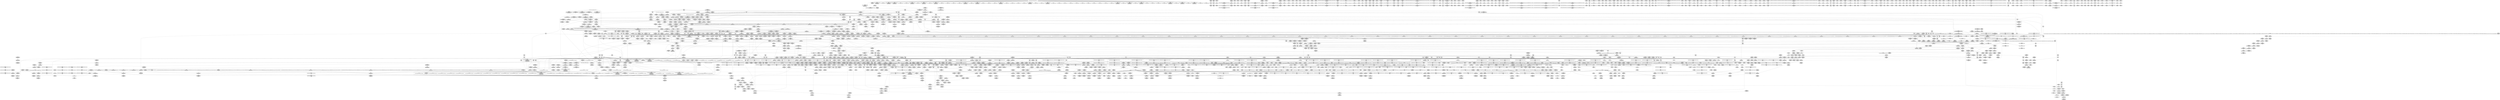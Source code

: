 digraph {
	CE0x579c6a0 [shape=record,shape=Mrecord,label="{CE0x579c6a0|tomoyo_unix_entry:_tmp21|security/tomoyo/network.c,554|*SummSink*}"]
	CE0x66ab260 [shape=record,shape=Mrecord,label="{CE0x66ab260|24:_%struct.tomoyo_path_info*,_32:_i8,_33:_i8,_72:_i8,_:_SCMRE_41,42_}"]
	CE0x73cd050 [shape=record,shape=Mrecord,label="{CE0x73cd050|tomoyo_fill_path_info:_tmp7|security/tomoyo/util.c,667|*SummSource*}"]
	CE0x4975440 [shape=record,shape=Mrecord,label="{CE0x4975440|GLOBAL:_lock_release|*Constant*|*SummSource*}"]
	CE0x6852390 [shape=record,shape=Mrecord,label="{CE0x6852390|i64*_getelementptr_inbounds_(_22_x_i64_,_22_x_i64_*___llvm_gcov_ctr3840,_i64_0,_i64_19)|*Constant*|*SummSink*}"]
	CE0x4b67490 [shape=record,shape=Mrecord,label="{CE0x4b67490|GLOBAL:_strnlen|*Constant*|*SummSource*}"]
	CE0x568bc30 [shape=record,shape=Mrecord,label="{CE0x568bc30|tomoyo_domain:_tmp3|*SummSource*}"]
	CE0x579c0b0 [shape=record,shape=Mrecord,label="{CE0x579c0b0|i64*_getelementptr_inbounds_(_22_x_i64_,_22_x_i64_*___llvm_gcov_ctr3840,_i64_0,_i64_7)|*Constant*}"]
	CE0x7eb67a0 [shape=record,shape=Mrecord,label="{CE0x7eb67a0|tomoyo_domain:_tmp19|security/tomoyo/common.h,1205}"]
	CE0x64475d0 [shape=record,shape=Mrecord,label="{CE0x64475d0|tomoyo_get_mode:_tmp20|security/tomoyo/util.c,985}"]
	CE0x650dfe0 [shape=record,shape=Mrecord,label="{CE0x650dfe0|i32_10|*Constant*}"]
	CE0x55e1af0 [shape=record,shape=Mrecord,label="{CE0x55e1af0|rcu_lock_acquire18:_tmp5|include/linux/rcupdate.h,418|*SummSource*}"]
	CE0x5691610 [shape=record,shape=Mrecord,label="{CE0x5691610|i32_39|*Constant*|*SummSource*}"]
	CE0x7d9cc40 [shape=record,shape=Mrecord,label="{CE0x7d9cc40|tomoyo_fill_path_info:_tmp8|security/tomoyo/util.c,667}"]
	CE0x55c19f0 [shape=record,shape=Mrecord,label="{CE0x55c19f0|i32_47|*Constant*|*SummSink*}"]
	CE0x5838920 [shape=record,shape=Mrecord,label="{CE0x5838920|rcu_lock_acquire18:_tmp6|*SummSink*}"]
	CE0x5576e30 [shape=record,shape=Mrecord,label="{CE0x5576e30|128:_i8*,_1208:_%struct.file*,_:_CMRE_160,168_|*MultipleSource*|security/tomoyo/common.h,1205|security/tomoyo/common.h,1205}"]
	CE0x6833e20 [shape=record,shape=Mrecord,label="{CE0x6833e20|0:_i8,_array:_GCR_tomoyo_unix2mac_internal_constant_6_x_4_x_i8_4_x_i8_zeroinitializer,_4_x_i8_c_1E_1F_00_,_4_x_i8_c_!_00_00_22_,_4_x_i8_zeroinitializer,_4_x_i8_zeroinitializer,_4_x_i8_c_#$%_00_,_align_16:_elem_3::|security/tomoyo/network.c,546}"]
	CE0x56196d0 [shape=record,shape=Mrecord,label="{CE0x56196d0|0:_i8,_array:_GCRE_tomoyo_index2category_constant_39_x_i8_c_00_00_00_00_00_00_00_00_00_00_00_00_00_00_00_00_00_00_00_00_00_00_00_01_01_01_01_01_01_01_01_01_01_01_01_01_01_01_02_,_align_16:_elem_4::|security/tomoyo/util.c,983}"]
	CE0x696fc10 [shape=record,shape=Mrecord,label="{CE0x696fc10|i64*_getelementptr_inbounds_(_31_x_i64_,_31_x_i64_*___llvm_gcov_ctr43150,_i64_0,_i64_30)|*Constant*}"]
	CE0x652cbf0 [shape=record,shape=Mrecord,label="{CE0x652cbf0|i64*_getelementptr_inbounds_(_4_x_i64_,_4_x_i64_*___llvm_gcov_ctr4137,_i64_0,_i64_0)|*Constant*}"]
	CE0x64f2360 [shape=record,shape=Mrecord,label="{CE0x64f2360|tomoyo_const_part_length:_tmp25|security/tomoyo/util.c,641|*SummSink*}"]
	CE0x63ddac0 [shape=record,shape=Mrecord,label="{CE0x63ddac0|tomoyo_init_request_info:_tmp11|security/tomoyo/util.c,1007}"]
	CE0x7d826a0 [shape=record,shape=Mrecord,label="{CE0x7d826a0|i64*_getelementptr_inbounds_(_2_x_i64_,_2_x_i64_*___llvm_gcov_ctr53148,_i64_0,_i64_1)|*Constant*|*SummSource*}"]
	CE0x5928820 [shape=record,shape=Mrecord,label="{CE0x5928820|tomoyo_get_mode:_if.then}"]
	CE0x6526380 [shape=record,shape=Mrecord,label="{CE0x6526380|i64_18|*Constant*}"]
	CE0x5619940 [shape=record,shape=Mrecord,label="{CE0x5619940|0:_i8,_array:_GCRE_tomoyo_index2category_constant_39_x_i8_c_00_00_00_00_00_00_00_00_00_00_00_00_00_00_00_00_00_00_00_00_00_00_00_01_01_01_01_01_01_01_01_01_01_01_01_01_01_01_02_,_align_16:_elem_5::|security/tomoyo/util.c,983}"]
	CE0x65aa030 [shape=record,shape=Mrecord,label="{CE0x65aa030|i64*_getelementptr_inbounds_(_5_x_i64_,_5_x_i64_*___llvm_gcov_ctr32134,_i64_0,_i64_4)|*Constant*}"]
	CE0x6782b30 [shape=record,shape=Mrecord,label="{CE0x6782b30|i64*_getelementptr_inbounds_(_31_x_i64_,_31_x_i64_*___llvm_gcov_ctr43150,_i64_0,_i64_0)|*Constant*|*SummSource*}"]
	CE0x4a17530 [shape=record,shape=Mrecord,label="{CE0x4a17530|_ret_void,_!dbg_!38907|include/linux/srcu.h,238|*SummSink*}"]
	CE0x6785960 [shape=record,shape=Mrecord,label="{CE0x6785960|24:_%struct.tomoyo_path_info*,_32:_i8,_33:_i8,_72:_i8,_:_SCMRE_77,78_|*MultipleSource*|security/tomoyo/network.c, 544|security/tomoyo/network.c,544|Function::tomoyo_init_request_info&Arg::r::|security/tomoyo/network.c,565}"]
	CE0x5602c20 [shape=record,shape=Mrecord,label="{CE0x5602c20|tomoyo_unix_entry:_param_type|security/tomoyo/network.c,565|*SummSource*}"]
	CE0x802ac80 [shape=record,shape=Mrecord,label="{CE0x802ac80|_call_void_mcount()_#3|*SummSource*}"]
	CE0x7e92630 [shape=record,shape=Mrecord,label="{CE0x7e92630|i32_1|*Constant*|*SummSource*}"]
	CE0x56be990 [shape=record,shape=Mrecord,label="{CE0x56be990|_call_void_mcount()_#3|*SummSink*}"]
	CE0x4a37cb0 [shape=record,shape=Mrecord,label="{CE0x4a37cb0|128:_i8*,_1208:_%struct.file*,_:_CMRE_0,1_}"]
	CE0x579c530 [shape=record,shape=Mrecord,label="{CE0x579c530|tomoyo_unix_entry:_tmp20|security/tomoyo/network.c,554|*SummSource*}"]
	CE0x576ecc0 [shape=record,shape=Mrecord,label="{CE0x576ecc0|tomoyo_get_mode:_if.then2|*SummSource*}"]
	CE0x4a304d0 [shape=record,shape=Mrecord,label="{CE0x4a304d0|GLOBAL:___srcu_read_lock|*Constant*|*SummSource*}"]
	CE0x7ec00d0 [shape=record,shape=Mrecord,label="{CE0x7ec00d0|GLOBAL:_get_current|*Constant*}"]
	CE0x5546ea0 [shape=record,shape=Mrecord,label="{CE0x5546ea0|_call_void_rcu_lock_acquire18(%struct.lockdep_map*_%dep_map)_#9,_!dbg_!38906|include/linux/srcu.h,222|*SummSink*}"]
	CE0x5604740 [shape=record,shape=Mrecord,label="{CE0x5604740|tomoyo_const_part_length:_bb}"]
	CE0x56802c0 [shape=record,shape=Mrecord,label="{CE0x56802c0|tomoyo_get_mode:_tmp7|security/tomoyo/util.c,979}"]
	CE0x6337820 [shape=record,shape=Mrecord,label="{CE0x6337820|tomoyo_const_part_length:_tmp48|security/tomoyo/util.c,649|*SummSink*}"]
	CE0x6525c90 [shape=record,shape=Mrecord,label="{CE0x6525c90|_ret_void,_!dbg_!38908|include/linux/rcupdate.h,424|*SummSource*}"]
	CE0x64da590 [shape=record,shape=Mrecord,label="{CE0x64da590|tomoyo_init_request_info:_tmp11|security/tomoyo/util.c,1007|*SummSource*}"]
	CE0x7e77800 [shape=record,shape=Mrecord,label="{CE0x7e77800|0:_i8,_array:_GCRE_tomoyo_index2category_constant_39_x_i8_c_00_00_00_00_00_00_00_00_00_00_00_00_00_00_00_00_00_00_00_00_00_00_00_01_01_01_01_01_01_01_01_01_01_01_01_01_01_01_02_,_align_16:_elem_25::|security/tomoyo/util.c,983}"]
	CE0x562caa0 [shape=record,shape=Mrecord,label="{CE0x562caa0|tomoyo_init_request_info:_entry|*SummSource*}"]
	CE0x65bb240 [shape=record,shape=Mrecord,label="{CE0x65bb240|tomoyo_init_request_info:_tmp2|security/tomoyo/util.c,1003}"]
	CE0x6691bf0 [shape=record,shape=Mrecord,label="{CE0x6691bf0|i64*_getelementptr_inbounds_(_31_x_i64_,_31_x_i64_*___llvm_gcov_ctr43150,_i64_0,_i64_4)|*Constant*|*SummSink*}"]
	CE0x7e9a8c0 [shape=record,shape=Mrecord,label="{CE0x7e9a8c0|tomoyo_const_part_length:_tmp21|security/tomoyo/util.c,631}"]
	CE0x7dcd290 [shape=record,shape=Mrecord,label="{CE0x7dcd290|tomoyo_domain:_tmp18|security/tomoyo/common.h,1205|*SummSource*}"]
	CE0x6527f30 [shape=record,shape=Mrecord,label="{CE0x6527f30|_ret_%struct.tomoyo_domain_info*_%tmp23,_!dbg_!38929|security/tomoyo/common.h,1205|*SummSink*}"]
	CE0x652ce00 [shape=record,shape=Mrecord,label="{CE0x652ce00|tomoyo_const_part_length:_return|*SummSource*}"]
	CE0x6535c80 [shape=record,shape=Mrecord,label="{CE0x6535c80|tomoyo_unix_entry:_do.end|*SummSource*}"]
	CE0x63ef690 [shape=record,shape=Mrecord,label="{CE0x63ef690|rcu_lock_release21:___here}"]
	CE0x6798b20 [shape=record,shape=Mrecord,label="{CE0x6798b20|_call_void_mcount()_#3|*SummSource*}"]
	CE0x7f34030 [shape=record,shape=Mrecord,label="{CE0x7f34030|tomoyo_const_part_length:_tmp3|security/tomoyo/util.c,624}"]
	"CONST[source:1(input),value:2(dynamic)][purpose:{object}]"
	CE0x7e65fe0 [shape=record,shape=Mrecord,label="{CE0x7e65fe0|tomoyo_audit_unix_log:_protocol|security/tomoyo/network.c,405|*SummSource*}"]
	CE0x586ebe0 [shape=record,shape=Mrecord,label="{CE0x586ebe0|tomoyo_init_request_info:_tmp5|security/tomoyo/util.c,1004|*SummSource*}"]
	CE0x4889970 [shape=record,shape=Mrecord,label="{CE0x4889970|128:_i8*,_1208:_%struct.file*,_:_CMRE_88,89_|*MultipleSource*|security/tomoyo/common.h,1205|security/tomoyo/common.h,1205}"]
	CE0x4889560 [shape=record,shape=Mrecord,label="{CE0x4889560|128:_i8*,_1208:_%struct.file*,_:_CMRE_72,80_|*MultipleSource*|security/tomoyo/common.h,1205|security/tomoyo/common.h,1205}"]
	CE0x56b3380 [shape=record,shape=Mrecord,label="{CE0x56b3380|tomoyo_const_part_length:_tmp38|security/tomoyo/util.c,644}"]
	CE0x67b32f0 [shape=record,shape=Mrecord,label="{CE0x67b32f0|_ret_i32_%call,_!dbg_!38914|security/tomoyo/network.c,405|*SummSink*}"]
	CE0x4b67910 [shape=record,shape=Mrecord,label="{CE0x4b67910|tomoyo_unix_entry:_conv16|security/tomoyo/network.c,557}"]
	CE0x4a0ffb0 [shape=record,shape=Mrecord,label="{CE0x4a0ffb0|i32_78|*Constant*|*SummSink*}"]
	CE0x7ed5be0 [shape=record,shape=Mrecord,label="{CE0x7ed5be0|tomoyo_const_part_length:_if.then}"]
	CE0x64360b0 [shape=record,shape=Mrecord,label="{CE0x64360b0|tomoyo_unix_entry:_do.body|*SummSink*}"]
	CE0x7e43320 [shape=record,shape=Mrecord,label="{CE0x7e43320|tomoyo_fill_path_info:_is_patterned|security/tomoyo/util.c,668|*SummSink*}"]
	CE0x5585590 [shape=record,shape=Mrecord,label="{CE0x5585590|tomoyo_const_part_length:_tmp48|security/tomoyo/util.c,649}"]
	CE0x68ec530 [shape=record,shape=Mrecord,label="{CE0x68ec530|COLLAPSED:_GCMRE___llvm_gcov_ctr3939_internal_global_2_x_i64_zeroinitializer:_elem_0:default:}"]
	CE0x68faf10 [shape=record,shape=Mrecord,label="{CE0x68faf10|tomoyo_const_part_length:_incdec.ptr|security/tomoyo/util.c,626|*SummSink*}"]
	CE0x485f020 [shape=record,shape=Mrecord,label="{CE0x485f020|COLLAPSED:_GCMRE___llvm_gcov_ctr54147_internal_global_11_x_i64_zeroinitializer:_elem_0:default:}"]
	CE0x649a100 [shape=record,shape=Mrecord,label="{CE0x649a100|rcu_lock_acquire18:_tmp3|*SummSource*}"]
	CE0x67f93e0 [shape=record,shape=Mrecord,label="{CE0x67f93e0|tomoyo_get_mode:_arrayidx8|security/tomoyo/util.c,983}"]
	CE0x57ea710 [shape=record,shape=Mrecord,label="{CE0x57ea710|tomoyo_check_unix_address:_tmp13|security/tomoyo/network.c,601}"]
	CE0x640cc50 [shape=record,shape=Mrecord,label="{CE0x640cc50|tomoyo_init_request_info:_type|security/tomoyo/util.c,1009|*SummSource*}"]
	CE0x7e549d0 [shape=record,shape=Mrecord,label="{CE0x7e549d0|tomoyo_fill_path_info:_hash|security/tomoyo/util.c,669|*SummSource*}"]
	CE0x7e77ab0 [shape=record,shape=Mrecord,label="{CE0x7e77ab0|0:_i8,_array:_GCRE_tomoyo_index2category_constant_39_x_i8_c_00_00_00_00_00_00_00_00_00_00_00_00_00_00_00_00_00_00_00_00_00_00_00_01_01_01_01_01_01_01_01_01_01_01_01_01_01_01_02_,_align_16:_elem_26::|security/tomoyo/util.c,983}"]
	CE0x7dfe3e0 [shape=record,shape=Mrecord,label="{CE0x7dfe3e0|GLOBAL:_tomoyo_policy_loaded|Global_var:tomoyo_policy_loaded|*SummSource*}"]
	CE0x65de410 [shape=record,shape=Mrecord,label="{CE0x65de410|tomoyo_init_request_info:_tmp3|security/tomoyo/util.c,1004}"]
	CE0x65b4f90 [shape=record,shape=Mrecord,label="{CE0x65b4f90|i64*_getelementptr_inbounds_(_2_x_i64_,_2_x_i64_*___llvm_gcov_ctr4335,_i64_0,_i64_1)|*Constant*|*SummSink*}"]
	CE0x7e61010 [shape=record,shape=Mrecord,label="{CE0x7e61010|tomoyo_check_unix_address:_sun_path|security/tomoyo/network.c,598|*SummSink*}"]
	CE0x647aff0 [shape=record,shape=Mrecord,label="{CE0x647aff0|GLOBAL:_get_current|*Constant*|*SummSource*}"]
	CE0x4b67760 [shape=record,shape=Mrecord,label="{CE0x4b67760|tomoyo_unix_entry:_conv16|security/tomoyo/network.c,557|*SummSink*}"]
	CE0x63e1290 [shape=record,shape=Mrecord,label="{CE0x63e1290|tomoyo_read_lock16:_tmp3}"]
	CE0x63ef8b0 [shape=record,shape=Mrecord,label="{CE0x63ef8b0|rcu_lock_release21:___here|*SummSink*}"]
	CE0x64bd120 [shape=record,shape=Mrecord,label="{CE0x64bd120|tomoyo_init_request_info:_bb|*SummSink*}"]
	CE0x6716320 [shape=record,shape=Mrecord,label="{CE0x6716320|tomoyo_unix_entry:_protocol23|security/tomoyo/network.c,566|*SummSink*}"]
	CE0x55908a0 [shape=record,shape=Mrecord,label="{CE0x55908a0|tomoyo_unix_entry:_call18|security/tomoyo/network.c,559}"]
	CE0x65e8e70 [shape=record,shape=Mrecord,label="{CE0x65e8e70|i64*_getelementptr_inbounds_(_22_x_i64_,_22_x_i64_*___llvm_gcov_ctr3840,_i64_0,_i64_10)|*Constant*}"]
	CE0x4a0d5d0 [shape=record,shape=Mrecord,label="{CE0x4a0d5d0|i64*_getelementptr_inbounds_(_2_x_i64_,_2_x_i64_*___llvm_gcov_ctr4038,_i64_0,_i64_1)|*Constant*}"]
	CE0x69bddf0 [shape=record,shape=Mrecord,label="{CE0x69bddf0|i64*_getelementptr_inbounds_(_2_x_i64_,_2_x_i64_*___llvm_gcov_ctr4335,_i64_0,_i64_1)|*Constant*|*SummSource*}"]
	CE0x690a900 [shape=record,shape=Mrecord,label="{CE0x690a900|tomoyo_read_lock16:_entry|*SummSource*}"]
	CE0x57a1360 [shape=record,shape=Mrecord,label="{CE0x57a1360|tomoyo_unix_entry:_tmp31|security/tomoyo/network.c,560|*SummSource*}"]
	CE0x4a0dab0 [shape=record,shape=Mrecord,label="{CE0x4a0dab0|srcu_read_lock17:_tmp2|*SummSource*}"]
	CE0x690a9f0 [shape=record,shape=Mrecord,label="{CE0x690a9f0|tomoyo_read_lock16:_entry|*SummSink*}"]
	CE0x48719c0 [shape=record,shape=Mrecord,label="{CE0x48719c0|_call_void_lock_release(%struct.lockdep_map*_%map,_i32_1,_i64_ptrtoint_(i8*_blockaddress(_rcu_lock_release21,_%__here)_to_i64))_#9,_!dbg_!38907|include/linux/rcupdate.h,423|*SummSink*}"]
	CE0x80da470 [shape=record,shape=Mrecord,label="{CE0x80da470|tomoyo_get_mode:_tmp13|security/tomoyo/util.c,982|*SummSource*}"]
	CE0x4bb4dd0 [shape=record,shape=Mrecord,label="{CE0x4bb4dd0|i64*_getelementptr_inbounds_(_4_x_i64_,_4_x_i64_*___llvm_gcov_ctr4731,_i64_0,_i64_0)|*Constant*|*SummSource*}"]
	CE0x4986df0 [shape=record,shape=Mrecord,label="{CE0x4986df0|GLOBAL:_tomoyo_read_lock16|*Constant*}"]
	CE0x4ab7990 [shape=record,shape=Mrecord,label="{CE0x4ab7990|i64*_getelementptr_inbounds_(_2_x_i64_,_2_x_i64_*___llvm_gcov_ctr4434,_i64_0,_i64_1)|*Constant*|*SummSink*}"]
	CE0x7f5daa0 [shape=record,shape=Mrecord,label="{CE0x7f5daa0|tomoyo_check_unix_address:_tmp2|*LoadInst*|security/tomoyo/network.c,596}"]
	CE0x564b240 [shape=record,shape=Mrecord,label="{CE0x564b240|i64*_getelementptr_inbounds_(_22_x_i64_,_22_x_i64_*___llvm_gcov_ctr3840,_i64_0,_i64_14)|*Constant*|*SummSink*}"]
	CE0x7dd6160 [shape=record,shape=Mrecord,label="{CE0x7dd6160|tomoyo_fill_path_info:_tmp6|security/tomoyo/util.c,667|*SummSource*}"]
	CE0x5619ab0 [shape=record,shape=Mrecord,label="{CE0x5619ab0|0:_i8,_array:_GCRE_tomoyo_index2category_constant_39_x_i8_c_00_00_00_00_00_00_00_00_00_00_00_00_00_00_00_00_00_00_00_00_00_00_00_01_01_01_01_01_01_01_01_01_01_01_01_01_01_01_02_,_align_16:_elem_12::|security/tomoyo/util.c,983}"]
	CE0x67f87f0 [shape=record,shape=Mrecord,label="{CE0x67f87f0|tomoyo_get_mode:_config7|security/tomoyo/util.c,983|*SummSource*}"]
	CE0x5790ee0 [shape=record,shape=Mrecord,label="{CE0x5790ee0|tomoyo_domain:_tmp4|security/tomoyo/common.h,1205}"]
	CE0x57e9ef0 [shape=record,shape=Mrecord,label="{CE0x57e9ef0|i64*_getelementptr_inbounds_(_6_x_i64_,_6_x_i64_*___llvm_gcov_ctr3747,_i64_0,_i64_5)|*Constant*|*SummSource*}"]
	CE0x59af600 [shape=record,shape=Mrecord,label="{CE0x59af600|%struct.task_struct*_(%struct.task_struct**)*_asm_movq_%gs:$_1:P_,$0_,_r,im,_dirflag_,_fpsr_,_flags_}"]
	CE0x58e0d50 [shape=record,shape=Mrecord,label="{CE0x58e0d50|tomoyo_const_part_length:_while.cond|*SummSource*}"]
	CE0x6535740 [shape=record,shape=Mrecord,label="{CE0x6535740|i64*_getelementptr_inbounds_(_5_x_i64_,_5_x_i64_*___llvm_gcov_ctr28130,_i64_0,_i64_0)|*Constant*|*SummSink*}"]
	CE0x6446dc0 [shape=record,shape=Mrecord,label="{CE0x6446dc0|tomoyo_get_mode:_tmp18|security/tomoyo/util.c,985|*SummSource*}"]
	CE0x7e47450 [shape=record,shape=Mrecord,label="{CE0x7e47450|tomoyo_unix_entry:_tmp4|*LoadInst*|security/tomoyo/network.c,546|*SummSource*}"]
	CE0x4abda40 [shape=record,shape=Mrecord,label="{CE0x4abda40|tomoyo_get_mode:_if.then13|*SummSource*}"]
	CE0x494bc60 [shape=record,shape=Mrecord,label="{CE0x494bc60|tomoyo_get_mode:_tmp26|security/tomoyo/util.c,987|*SummSink*}"]
	CE0x80eb430 [shape=record,shape=Mrecord,label="{CE0x80eb430|tomoyo_unix_entry:_tmp1|*SummSink*}"]
	CE0x492a3a0 [shape=record,shape=Mrecord,label="{CE0x492a3a0|i64**_getelementptr_inbounds_(_3_x_i64*_,_3_x_i64*_*___llvm_gcda_edge_table44,_i64_0,_i64_2)|*Constant*|*SummSource*}"]
	CE0x7f6ca20 [shape=record,shape=Mrecord,label="{CE0x7f6ca20|i8*_getelementptr_inbounds_(_5_x_i8_,_5_x_i8_*_.str8,_i32_0,_i32_0)|*Constant*|*SummSink*}"]
	CE0x68c7180 [shape=record,shape=Mrecord,label="{CE0x68c7180|tomoyo_unix_entry:_tmp52|security/tomoyo/network.c,577}"]
	CE0x6516790 [shape=record,shape=Mrecord,label="{CE0x6516790|tomoyo_fill_path_info:_conv3|security/tomoyo/util.c,666|*SummSink*}"]
	CE0x68c1cf0 [shape=record,shape=Mrecord,label="{CE0x68c1cf0|tomoyo_unix_entry:_tmp50|security/tomoyo/network.c,576}"]
	CE0x4a157a0 [shape=record,shape=Mrecord,label="{CE0x4a157a0|tomoyo_audit_net_log:_arrayidx|security/tomoyo/network.c,367|*SummSink*}"]
	CE0x4bb4fa0 [shape=record,shape=Mrecord,label="{CE0x4bb4fa0|COLLAPSED:_GCMRE___llvm_gcov_ctr4731_internal_global_4_x_i64_zeroinitializer:_elem_0:default:}"]
	CE0x559e220 [shape=record,shape=Mrecord,label="{CE0x559e220|tomoyo_unix_entry:_tmp30|*SummSource*}"]
	CE0x4a16ff0 [shape=record,shape=Mrecord,label="{CE0x4a16ff0|srcu_read_unlock20:_idx|Function::srcu_read_unlock20&Arg::idx::|*SummSource*}"]
	CE0x7f15400 [shape=record,shape=Mrecord,label="{CE0x7f15400|tomoyo_const_part_length:_if.then|*SummSink*}"]
	CE0x4901d30 [shape=record,shape=Mrecord,label="{CE0x4901d30|tomoyo_unix_entry:_cmp8|security/tomoyo/network.c,553}"]
	CE0x7f0fac0 [shape=record,shape=Mrecord,label="{CE0x7f0fac0|_call_void_mcount()_#3|*SummSource*}"]
	CE0x7ee5de0 [shape=record,shape=Mrecord,label="{CE0x7ee5de0|tomoyo_audit_unix_log:_tmp5|security/tomoyo/network.c,406|*SummSink*}"]
	CE0x66020a0 [shape=record,shape=Mrecord,label="{CE0x66020a0|tomoyo_fill_path_info:_tmp6|security/tomoyo/util.c,667|*SummSink*}"]
	CE0x5733d90 [shape=record,shape=Mrecord,label="{CE0x5733d90|i32_0|*Constant*}"]
	CE0x56027c0 [shape=record,shape=Mrecord,label="{CE0x56027c0|i32_5|*Constant*|*SummSource*}"]
	CE0x66f2240 [shape=record,shape=Mrecord,label="{CE0x66f2240|tomoyo_unix_entry:_operation27|security/tomoyo/network.c,567|*SummSource*}"]
	CE0x80ebc00 [shape=record,shape=Mrecord,label="{CE0x80ebc00|GLOBAL:_tomoyo_unix_entry|*Constant*|*SummSource*}"]
	CE0x8080530 [shape=record,shape=Mrecord,label="{CE0x8080530|tomoyo_const_part_length:_tmp12|security/tomoyo/util.c,626}"]
	CE0x64bcac0 [shape=record,shape=Mrecord,label="{CE0x64bcac0|tomoyo_init_request_info:_bb|*SummSource*}"]
	CE0x4b70da0 [shape=record,shape=Mrecord,label="{CE0x4b70da0|i64_9|*Constant*}"]
	CE0x6785400 [shape=record,shape=Mrecord,label="{CE0x6785400|24:_%struct.tomoyo_path_info*,_32:_i8,_33:_i8,_72:_i8,_:_SCMRE_75,76_|*MultipleSource*|security/tomoyo/network.c, 544|security/tomoyo/network.c,544|Function::tomoyo_init_request_info&Arg::r::|security/tomoyo/network.c,565}"]
	CE0x7daa3a0 [shape=record,shape=Mrecord,label="{CE0x7daa3a0|i32_47|*Constant*}"]
	CE0x4998aa0 [shape=record,shape=Mrecord,label="{CE0x4998aa0|tomoyo_unix_entry:_tmp5|security/tomoyo/network.c,546|*SummSink*}"]
	CE0x5658e50 [shape=record,shape=Mrecord,label="{CE0x5658e50|0:_i8,_array:_GCRE_tomoyo_index2category_constant_39_x_i8_c_00_00_00_00_00_00_00_00_00_00_00_00_00_00_00_00_00_00_00_00_00_00_00_01_01_01_01_01_01_01_01_01_01_01_01_01_01_01_02_,_align_16:_elem_22::|security/tomoyo/util.c,983}"]
	CE0x5590b60 [shape=record,shape=Mrecord,label="{CE0x5590b60|GLOBAL:_tomoyo_encode2|*Constant*|*SummSink*}"]
	CE0x575ce30 [shape=record,shape=Mrecord,label="{CE0x575ce30|0:_i8,_:_GCMR_tomoyo_domain.__warned_internal_global_i8_0,_section_.data.unlikely_,_align_1:_elem_0:default:}"]
	CE0x6770160 [shape=record,shape=Mrecord,label="{CE0x6770160|tomoyo_unix_entry:_address30|security/tomoyo/network.c,568|*SummSink*}"]
	CE0x4a37d90 [shape=record,shape=Mrecord,label="{CE0x4a37d90|tomoyo_domain:_security|security/tomoyo/common.h,1205|*SummSource*}"]
	CE0x5647680 [shape=record,shape=Mrecord,label="{CE0x5647680|tomoyo_get_mode:_call|security/tomoyo/util.c,980|*SummSink*}"]
	CE0x56593b0 [shape=record,shape=Mrecord,label="{CE0x56593b0|0:_i8,_array:_GCRE_tomoyo_index2category_constant_39_x_i8_c_00_00_00_00_00_00_00_00_00_00_00_00_00_00_00_00_00_00_00_00_00_00_00_01_01_01_01_01_01_01_01_01_01_01_01_01_01_01_02_,_align_16:_elem_24::|security/tomoyo/util.c,983}"]
	CE0x69c8f60 [shape=record,shape=Mrecord,label="{CE0x69c8f60|tomoyo_fill_path_info:_tmp1|*SummSink*}"]
	CE0x4a14f80 [shape=record,shape=Mrecord,label="{CE0x4a14f80|tomoyo_const_part_length:_tmp34|security/tomoyo/util.c,642}"]
	CE0x56478f0 [shape=record,shape=Mrecord,label="{CE0x56478f0|GLOBAL:_lock_acquire|*Constant*}"]
	CE0x6782d80 [shape=record,shape=Mrecord,label="{CE0x6782d80|tomoyo_const_part_length:_tmp|*SummSink*}"]
	CE0x807fc60 [shape=record,shape=Mrecord,label="{CE0x807fc60|rcu_lock_release21:_tmp1|*SummSink*}"]
	CE0x7d78910 [shape=record,shape=Mrecord,label="{CE0x7d78910|tomoyo_unix_entry:_idxprom1|security/tomoyo/network.c,546}"]
	CE0x7e00500 [shape=record,shape=Mrecord,label="{CE0x7e00500|tomoyo_fill_path_info:_is_dir|security/tomoyo/util.c,667|*SummSink*}"]
	CE0x55be1c0 [shape=record,shape=Mrecord,label="{CE0x55be1c0|i32_2|*Constant*}"]
	CE0x68d8810 [shape=record,shape=Mrecord,label="{CE0x68d8810|tomoyo_read_unlock19:_entry|*SummSink*}"]
	CE0x579bcb0 [shape=record,shape=Mrecord,label="{CE0x579bcb0|tomoyo_unix_entry:_tmp19|security/tomoyo/network.c,553|*SummSink*}"]
	CE0x650e110 [shape=record,shape=Mrecord,label="{CE0x650e110|i32_10|*Constant*|*SummSource*}"]
	CE0x4b69e40 [shape=record,shape=Mrecord,label="{CE0x4b69e40|tomoyo_unix_entry:_tobool12|security/tomoyo/network.c,556}"]
	CE0x5791700 [shape=record,shape=Mrecord,label="{CE0x5791700|tomoyo_domain:_tmp10|security/tomoyo/common.h,1205|*SummSink*}"]
	CE0x648a310 [shape=record,shape=Mrecord,label="{CE0x648a310|_call_void_srcu_read_unlock20(%struct.srcu_struct*_tomoyo_ss,_i32_%idx)_#9,_!dbg_!38903|security/tomoyo/common.h,1109}"]
	CE0x489fd10 [shape=record,shape=Mrecord,label="{CE0x489fd10|GLOBAL:_lockdep_rcu_suspicious|*Constant*}"]
	CE0x7ee57a0 [shape=record,shape=Mrecord,label="{CE0x7ee57a0|tomoyo_audit_unix_log:_operation|security/tomoyo/network.c,406|*SummSink*}"]
	CE0x64ebb30 [shape=record,shape=Mrecord,label="{CE0x64ebb30|0:_i8*,_array:_GCRE_tomoyo_socket_keyword_external_constant_4_x_i8*_:_elem_1::|security/tomoyo/network.c,368}"]
	CE0x7ebc260 [shape=record,shape=Mrecord,label="{CE0x7ebc260|GLOBAL:___llvm_gcov_ctr3747|Global_var:__llvm_gcov_ctr3747|*SummSource*}"]
	CE0x7e58e00 [shape=record,shape=Mrecord,label="{CE0x7e58e00|tomoyo_init_request_info:_tmp10|security/tomoyo/util.c,1006}"]
	CE0x7e475d0 [shape=record,shape=Mrecord,label="{CE0x7e475d0|tomoyo_unix_entry:_tmp4|*LoadInst*|security/tomoyo/network.c,546|*SummSink*}"]
	CE0x67e7880 [shape=record,shape=Mrecord,label="{CE0x67e7880|tomoyo_unix_entry:_tmp42|security/tomoyo/network.c,572|*SummSink*}"]
	CE0x6602480 [shape=record,shape=Mrecord,label="{CE0x6602480|COLLAPSED:_GCMRE___llvm_gcov_ctr32134_internal_global_5_x_i64_zeroinitializer:_elem_0:default:}"]
	CE0x6936000 [shape=record,shape=Mrecord,label="{CE0x6936000|tomoyo_init_request_info:_mode5|security/tomoyo/util.c,1011|*SummSink*}"]
	CE0x7e131c0 [shape=record,shape=Mrecord,label="{CE0x7e131c0|tomoyo_const_part_length:_tmp32|security/tomoyo/util.c,641|*SummSource*}"]
	CE0x7e43d30 [shape=record,shape=Mrecord,label="{CE0x7e43d30|tomoyo_fill_path_info:_call11|security/tomoyo/util.c,669|*SummSource*}"]
	CE0x57824f0 [shape=record,shape=Mrecord,label="{CE0x57824f0|tomoyo_unix_entry:_call18|security/tomoyo/network.c,559|*SummSink*}"]
	CE0x67fa8f0 [shape=record,shape=Mrecord,label="{CE0x67fa8f0|tomoyo_unix_entry:_tmp46|security/tomoyo/network.c,573|*SummSource*}"]
	CE0x67d5140 [shape=record,shape=Mrecord,label="{CE0x67d5140|i64_17|*Constant*|*SummSource*}"]
	CE0x6331900 [shape=record,shape=Mrecord,label="{CE0x6331900|i64_ptrtoint_(i8*_blockaddress(_rcu_lock_acquire18,_%__here)_to_i64)|*Constant*|*SummSource*}"]
	CE0x4b76b80 [shape=record,shape=Mrecord,label="{CE0x4b76b80|tomoyo_get_mode:_idxprom3|security/tomoyo/util.c,983|*SummSink*}"]
	CE0x4a3f630 [shape=record,shape=Mrecord,label="{CE0x4a3f630|128:_i8*,_1208:_%struct.file*,_:_CMRE_42,43_}"]
	CE0x5692a00 [shape=record,shape=Mrecord,label="{CE0x5692a00|GLOBAL:_tomoyo_fill_path_info|*Constant*}"]
	CE0x670c2b0 [shape=record,shape=Mrecord,label="{CE0x670c2b0|tomoyo_unix_entry:_param|security/tomoyo/network.c,566}"]
	CE0x6495740 [shape=record,shape=Mrecord,label="{CE0x6495740|i32_0|*Constant*}"]
	CE0x73cce50 [shape=record,shape=Mrecord,label="{CE0x73cce50|GLOBAL:_srcu_read_unlock20|*Constant*}"]
	CE0x660fa50 [shape=record,shape=Mrecord,label="{CE0x660fa50|tomoyo_domain:_tmp12|security/tomoyo/common.h,1205|*SummSink*}"]
	CE0x56d8480 [shape=record,shape=Mrecord,label="{CE0x56d8480|tomoyo_const_part_length:_cmp|security/tomoyo/util.c,626|*SummSink*}"]
	CE0x490a270 [shape=record,shape=Mrecord,label="{CE0x490a270|128:_i8*,_1208:_%struct.file*,_:_CMRE_40,41_}"]
	CE0x4b016b0 [shape=record,shape=Mrecord,label="{CE0x4b016b0|tomoyo_const_part_length:_tmp14|security/tomoyo/util.c,626}"]
	CE0x645a620 [shape=record,shape=Mrecord,label="{CE0x645a620|GLOBAL:_tomoyo_const_part_length|*Constant*}"]
	CE0x68fb060 [shape=record,shape=Mrecord,label="{CE0x68fb060|tomoyo_const_part_length:_incdec.ptr7|security/tomoyo/util.c,631}"]
	CE0x5838e90 [shape=record,shape=Mrecord,label="{CE0x5838e90|rcu_lock_acquire18:_tmp7|*SummSink*}"]
	CE0x7e43e90 [shape=record,shape=Mrecord,label="{CE0x7e43e90|tomoyo_fill_path_info:_call11|security/tomoyo/util.c,669|*SummSink*}"]
	CE0x4a10660 [shape=record,shape=Mrecord,label="{CE0x4a10660|COLLAPSED:_GCRE_current_task_external_global_%struct.task_struct*:_elem_0::|security/tomoyo/common.h,1205}"]
	CE0x49aba20 [shape=record,shape=Mrecord,label="{CE0x49aba20|tomoyo_unix_entry:_tmp25|security/tomoyo/network.c,556|*SummSink*}"]
	CE0x5757cb0 [shape=record,shape=Mrecord,label="{CE0x5757cb0|_call_void_lockdep_rcu_suspicious(i8*_getelementptr_inbounds_(_25_x_i8_,_25_x_i8_*_.str12,_i32_0,_i32_0),_i32_1205,_i8*_getelementptr_inbounds_(_45_x_i8_,_45_x_i8_*_.str13,_i32_0,_i32_0))_#9,_!dbg_!38917|security/tomoyo/common.h,1205|*SummSource*}"]
	CE0x7e42990 [shape=record,shape=Mrecord,label="{CE0x7e42990|tomoyo_check_unix_address:_tmp6|security/tomoyo/network.c,596}"]
	CE0x48e6a70 [shape=record,shape=Mrecord,label="{CE0x48e6a70|tomoyo_get_mode:_tmp28|security/tomoyo/util.c,988}"]
	CE0x49759f0 [shape=record,shape=Mrecord,label="{CE0x49759f0|i64_ptrtoint_(i8*_blockaddress(_rcu_lock_release21,_%__here)_to_i64)|*Constant*|*SummSource*}"]
	"CONST[source:1(input),value:2(dynamic)][purpose:{operation}]"
	CE0x6563ea0 [shape=record,shape=Mrecord,label="{CE0x6563ea0|tomoyo_audit_net_log:_tmp5|security/tomoyo/network.c,368|*SummSink*}"]
	CE0x7eb6c60 [shape=record,shape=Mrecord,label="{CE0x7eb6c60|i64*_getelementptr_inbounds_(_11_x_i64_,_11_x_i64_*___llvm_gcov_ctr54147,_i64_0,_i64_10)|*Constant*|*SummSource*}"]
	CE0x7e575b0 [shape=record,shape=Mrecord,label="{CE0x7e575b0|tomoyo_check_unix_address:_tmp7|security/tomoyo/network.c,597}"]
	CE0x6338130 [shape=record,shape=Mrecord,label="{CE0x6338130|tomoyo_const_part_length:_tmp49|security/tomoyo/util.c,649|*SummSource*}"]
	CE0x809ffb0 [shape=record,shape=Mrecord,label="{CE0x809ffb0|tomoyo_unix_entry:_tmp17|security/tomoyo/network.c,553|*SummSink*}"]
	CE0x64f1dc0 [shape=record,shape=Mrecord,label="{CE0x64f1dc0|rcu_lock_release21:_entry|*SummSource*}"]
	CE0x7ebfba0 [shape=record,shape=Mrecord,label="{CE0x7ebfba0|tomoyo_domain:_call3|security/tomoyo/common.h,1205}"]
	CE0x7e23e20 [shape=record,shape=Mrecord,label="{CE0x7e23e20|tomoyo_fill_path_info:_is_patterned|security/tomoyo/util.c,668|*SummSource*}"]
	CE0x494bde0 [shape=record,shape=Mrecord,label="{CE0x494bde0|i32_3|*Constant*}"]
	CE0x63d14c0 [shape=record,shape=Mrecord,label="{CE0x63d14c0|i64*_getelementptr_inbounds_(_12_x_i64_,_12_x_i64_*___llvm_gcov_ctr31133,_i64_0,_i64_0)|*Constant*|*SummSource*}"]
	CE0x4a2e570 [shape=record,shape=Mrecord,label="{CE0x4a2e570|tomoyo_const_part_length:_tmp17|security/tomoyo/util.c,627|*SummSource*}"]
	CE0x80d23c0 [shape=record,shape=Mrecord,label="{CE0x80d23c0|i32_50|*Constant*|*SummSource*}"]
	CE0x56be590 [shape=record,shape=Mrecord,label="{CE0x56be590|tomoyo_get_mode:_tmp2|security/tomoyo/util.c,978|*SummSink*}"]
	CE0x67fac90 [shape=record,shape=Mrecord,label="{CE0x67fac90|_call_void_kfree(i8*_%call18)_#9,_!dbg_!38969|security/tomoyo/network.c,573}"]
	CE0x7e42490 [shape=record,shape=Mrecord,label="{CE0x7e42490|tomoyo_check_unix_address:_addr|Function::tomoyo_check_unix_address&Arg::addr::|*SummSink*}"]
	CE0x4889240 [shape=record,shape=Mrecord,label="{CE0x4889240|128:_i8*,_1208:_%struct.file*,_:_CMRE_56,64_|*MultipleSource*|security/tomoyo/common.h,1205|security/tomoyo/common.h,1205}"]
	CE0x7ee51e0 [shape=record,shape=Mrecord,label="{CE0x7ee51e0|tomoyo_audit_unix_log:_unix_network2|security/tomoyo/network.c,406|*SummSource*}"]
	CE0x64da710 [shape=record,shape=Mrecord,label="{CE0x64da710|tomoyo_init_request_info:_tmp11|security/tomoyo/util.c,1007|*SummSink*}"]
	CE0x7d9a2d0 [shape=record,shape=Mrecord,label="{CE0x7d9a2d0|tomoyo_read_unlock19:_tmp|*SummSink*}"]
	CE0x6859040 [shape=record,shape=Mrecord,label="{CE0x6859040|tomoyo_unix_entry:_tmp48|security/tomoyo/network.c,575}"]
	CE0x7e658e0 [shape=record,shape=Mrecord,label="{CE0x7e658e0|tomoyo_audit_net_log:_family|Function::tomoyo_audit_net_log&Arg::family::|*SummSource*}"]
	CE0x73cbd30 [shape=record,shape=Mrecord,label="{CE0x73cbd30|i64*_getelementptr_inbounds_(_31_x_i64_,_31_x_i64_*___llvm_gcov_ctr43150,_i64_0,_i64_9)|*Constant*|*SummSource*}"]
	CE0x573c950 [shape=record,shape=Mrecord,label="{CE0x573c950|tomoyo_const_part_length:_conv24|security/tomoyo/util.c,644}"]
	CE0x7e92580 [shape=record,shape=Mrecord,label="{CE0x7e92580|tomoyo_check_unix_address:_tmp|*SummSink*}"]
	CE0x57348b0 [shape=record,shape=Mrecord,label="{CE0x57348b0|tomoyo_const_part_length:_tmp29|security/tomoyo/util.c,641|*SummSink*}"]
	CE0x65277b0 [shape=record,shape=Mrecord,label="{CE0x65277b0|i32_8|*Constant*}"]
	CE0x6698dd0 [shape=record,shape=Mrecord,label="{CE0x6698dd0|24:_%struct.tomoyo_path_info*,_32:_i8,_33:_i8,_72:_i8,_:_SCMRE_50,51_}"]
	CE0x5782380 [shape=record,shape=Mrecord,label="{CE0x5782380|tomoyo_unix_entry:_buf.0|*SummSource*}"]
	CE0x487d720 [shape=record,shape=Mrecord,label="{CE0x487d720|i64_3|*Constant*|*SummSink*}"]
	CE0x486f3d0 [shape=record,shape=Mrecord,label="{CE0x486f3d0|0:_i8,_array:_GCRE_tomoyo_index2category_constant_39_x_i8_c_00_00_00_00_00_00_00_00_00_00_00_00_00_00_00_00_00_00_00_00_00_00_00_01_01_01_01_01_01_01_01_01_01_01_01_01_01_01_02_,_align_16:_elem_34::|security/tomoyo/util.c,983}"]
	CE0x58b72b0 [shape=record,shape=Mrecord,label="{CE0x58b72b0|_call_void_mcount()_#3|*SummSink*}"]
	CE0x7da9a30 [shape=record,shape=Mrecord,label="{CE0x7da9a30|tomoyo_audit_unix_log:_unix_network|security/tomoyo/network.c,405|*SummSource*}"]
	CE0x56274d0 [shape=record,shape=Mrecord,label="{CE0x56274d0|tomoyo_domain:_call|security/tomoyo/common.h,1205|*SummSink*}"]
	CE0x638a150 [shape=record,shape=Mrecord,label="{CE0x638a150|tomoyo_get_mode:_bb|*SummSource*}"]
	CE0x56d7170 [shape=record,shape=Mrecord,label="{CE0x56d7170|tomoyo_const_part_length:_tmp28|security/tomoyo/util.c,641|*SummSink*}"]
	CE0x4901ec0 [shape=record,shape=Mrecord,label="{CE0x4901ec0|tomoyo_check_unix_address:_return}"]
	CE0x692c3f0 [shape=record,shape=Mrecord,label="{CE0x692c3f0|tomoyo_get_mode:_entry|*SummSink*}"]
	CE0x5692990 [shape=record,shape=Mrecord,label="{CE0x5692990|_ret_void,_!dbg_!38929|security/tomoyo/util.c,670|*SummSink*}"]
	CE0x65274a0 [shape=record,shape=Mrecord,label="{CE0x65274a0|tomoyo_init_request_info:_tmp3|security/tomoyo/util.c,1004|*SummSource*}"]
	CE0x80534d0 [shape=record,shape=Mrecord,label="{CE0x80534d0|VOIDTB_TE:_CE_6392,6400_|*MultipleSource*|security/tomoyo/util.c,1010|Function::tomoyo_get_mode&Arg::ns::}"]
	CE0x7e10440 [shape=record,shape=Mrecord,label="{CE0x7e10440|tomoyo_get_mode:_tmp25|security/tomoyo/util.c,987}"]
	CE0x4897880 [shape=record,shape=Mrecord,label="{CE0x4897880|tomoyo_get_mode:_retval.0|*SummSink*}"]
	CE0x653c410 [shape=record,shape=Mrecord,label="{CE0x653c410|tomoyo_get_mode:_tmp2|security/tomoyo/util.c,978}"]
	CE0x65a46e0 [shape=record,shape=Mrecord,label="{CE0x65a46e0|tomoyo_domain:_entry}"]
	CE0x48a8c70 [shape=record,shape=Mrecord,label="{CE0x48a8c70|tomoyo_get_mode:_arrayidx4|security/tomoyo/util.c,983}"]
	CE0x7e529a0 [shape=record,shape=Mrecord,label="{CE0x7e529a0|tomoyo_check_unix_address:_tmp7|security/tomoyo/network.c,597|*SummSource*}"]
	CE0x66d7bf0 [shape=record,shape=Mrecord,label="{CE0x66d7bf0|24:_%struct.tomoyo_path_info*,_32:_i8,_33:_i8,_72:_i8,_:_SCMRE_64,72_|*MultipleSource*|security/tomoyo/network.c, 544|security/tomoyo/network.c,544|Function::tomoyo_init_request_info&Arg::r::|security/tomoyo/network.c,565}"]
	CE0x649a000 [shape=record,shape=Mrecord,label="{CE0x649a000|rcu_lock_acquire18:_tmp3}"]
	CE0x56b8cd0 [shape=record,shape=Mrecord,label="{CE0x56b8cd0|tomoyo_init_request_info:_index|Function::tomoyo_init_request_info&Arg::index::|*SummSource*}"]
	CE0x7e56f60 [shape=record,shape=Mrecord,label="{CE0x7e56f60|0:_i8,_1:_i8,_32:_i8*,_40:_i32,_:_CMR_8,10_|*MultipleSource*|Function::tomoyo_check_unix_address&Arg::address::|security/tomoyo/network.c,594}"]
	CE0x5613e80 [shape=record,shape=Mrecord,label="{CE0x5613e80|tomoyo_get_mode:_conv10|security/tomoyo/util.c,985|*SummSource*}"]
	CE0x649a1a0 [shape=record,shape=Mrecord,label="{CE0x649a1a0|rcu_lock_acquire18:_tmp3|*SummSink*}"]
	CE0x5690d50 [shape=record,shape=Mrecord,label="{CE0x5690d50|tomoyo_get_mode:_mode.0|*SummSink*}"]
	CE0x64f19c0 [shape=record,shape=Mrecord,label="{CE0x64f19c0|tomoyo_const_part_length:_tmp16|security/tomoyo/util.c,627|*SummSink*}"]
	CE0x4a27c30 [shape=record,shape=Mrecord,label="{CE0x4a27c30|i32_0|*Constant*}"]
	CE0x6905c20 [shape=record,shape=Mrecord,label="{CE0x6905c20|tomoyo_unix_entry:_tmp21|security/tomoyo/network.c,554}"]
	CE0x49a4970 [shape=record,shape=Mrecord,label="{CE0x49a4970|tomoyo_unix_entry:_unix0|security/tomoyo/network.c,550|*SummSource*}"]
	CE0x7e15e20 [shape=record,shape=Mrecord,label="{CE0x7e15e20|tomoyo_fill_path_info:_land.end|*SummSink*}"]
	CE0x7e15a90 [shape=record,shape=Mrecord,label="{CE0x7e15a90|i64*_getelementptr_inbounds_(_2_x_i64_,_2_x_i64_*___llvm_gcov_ctr4533,_i64_0,_i64_1)|*Constant*|*SummSource*}"]
	CE0x4a07170 [shape=record,shape=Mrecord,label="{CE0x4a07170|i64_6|*Constant*|*SummSource*}"]
	CE0x4bd5ce0 [shape=record,shape=Mrecord,label="{CE0x4bd5ce0|GLOBAL:___llvm_gcov_ctr32134|Global_var:__llvm_gcov_ctr32134|*SummSink*}"]
	CE0x65cfd40 [shape=record,shape=Mrecord,label="{CE0x65cfd40|i64*_getelementptr_inbounds_(_22_x_i64_,_22_x_i64_*___llvm_gcov_ctr3840,_i64_0,_i64_0)|*Constant*}"]
	CE0x4a13210 [shape=record,shape=Mrecord,label="{CE0x4a13210|128:_i8*,_1208:_%struct.file*,_:_CMRE_4,5_}"]
	CE0x4a01150 [shape=record,shape=Mrecord,label="{CE0x4a01150|tomoyo_const_part_length:_tmp22|security/tomoyo/util.c,634|*SummSink*}"]
	CE0x57ea110 [shape=record,shape=Mrecord,label="{CE0x57ea110|tomoyo_check_unix_address:_tmp12|security/tomoyo/network.c,601|*SummSink*}"]
	CE0x4bf6620 [shape=record,shape=Mrecord,label="{CE0x4bf6620|tomoyo_check_unix_address:_address|Function::tomoyo_check_unix_address&Arg::address::|*SummSource*}"]
	CE0x5871400 [shape=record,shape=Mrecord,label="{CE0x5871400|tomoyo_unix_entry:_if.end36|*SummSink*}"]
	CE0x4a29340 [shape=record,shape=Mrecord,label="{CE0x4a29340|srcu_read_unlock20:_entry|*SummSource*}"]
	CE0x55766b0 [shape=record,shape=Mrecord,label="{CE0x55766b0|128:_i8*,_1208:_%struct.file*,_:_CMRE_128,136_|*MultipleSource*|security/tomoyo/common.h,1205|security/tomoyo/common.h,1205}"]
	CE0x7df8d60 [shape=record,shape=Mrecord,label="{CE0x7df8d60|tomoyo_unix_entry:_entry}"]
	CE0x494bae0 [shape=record,shape=Mrecord,label="{CE0x494bae0|tomoyo_get_mode:_tmp25|security/tomoyo/util.c,987|*SummSink*}"]
	CE0x658b350 [shape=record,shape=Mrecord,label="{CE0x658b350|tomoyo_const_part_length:_tmp44|security/tomoyo/util.c,645}"]
	CE0x663f170 [shape=record,shape=Mrecord,label="{CE0x663f170|_ret_i32_%call,_!dbg_!38902|security/tomoyo/common.h,1097}"]
	CE0x7da6ae0 [shape=record,shape=Mrecord,label="{CE0x7da6ae0|tomoyo_fill_path_info:_tmp2|*LoadInst*|security/tomoyo/util.c,663|*SummSink*}"]
	CE0x7e970f0 [shape=record,shape=Mrecord,label="{CE0x7e970f0|tomoyo_check_unix_address:_arraydecay|security/tomoyo/network.c,598|*SummSink*}"]
	CE0x56d8c50 [shape=record,shape=Mrecord,label="{CE0x56d8c50|i64_1|*Constant*}"]
	CE0x80776b0 [shape=record,shape=Mrecord,label="{CE0x80776b0|__llvm_gcov_indirect_counter_increment114:_tmp6}"]
	CE0x49757a0 [shape=record,shape=Mrecord,label="{CE0x49757a0|i32_1|*Constant*}"]
	CE0x4929c90 [shape=record,shape=Mrecord,label="{CE0x4929c90|GLOBAL:___srcu_read_unlock|*Constant*|*SummSink*}"]
	CE0x7f559d0 [shape=record,shape=Mrecord,label="{CE0x7f559d0|tomoyo_audit_unix_log:_unix_network4|security/tomoyo/network.c,407|*SummSource*}"]
	CE0x65a49d0 [shape=record,shape=Mrecord,label="{CE0x65a49d0|tomoyo_fill_path_info:_tmp|*SummSink*}"]
	CE0x67d5230 [shape=record,shape=Mrecord,label="{CE0x67d5230|i64_17|*Constant*|*SummSink*}"]
	CE0x7f658d0 [shape=record,shape=Mrecord,label="{CE0x7f658d0|tomoyo_audit_unix_log:_name|security/tomoyo/network.c,407|*SummSource*}"]
	CE0x63c8720 [shape=record,shape=Mrecord,label="{CE0x63c8720|i64_25|*Constant*|*SummSource*}"]
	CE0x63c8790 [shape=record,shape=Mrecord,label="{CE0x63c8790|i64_25|*Constant*|*SummSink*}"]
	CE0x6923490 [shape=record,shape=Mrecord,label="{CE0x6923490|rcu_lock_release21:_tmp3|*SummSink*}"]
	CE0x67f3200 [shape=record,shape=Mrecord,label="{CE0x67f3200|tomoyo_unix_entry:_tmp44|security/tomoyo/network.c,572|*SummSink*}"]
	CE0x68594c0 [shape=record,shape=Mrecord,label="{CE0x68594c0|tomoyo_unix_entry:_error.0}"]
	CE0x56b2f90 [shape=record,shape=Mrecord,label="{CE0x56b2f90|tomoyo_const_part_length:_tmp37|security/tomoyo/util.c,644|*SummSource*}"]
	CE0x66c25d0 [shape=record,shape=Mrecord,label="{CE0x66c25d0|24:_%struct.tomoyo_path_info*,_32:_i8,_33:_i8,_72:_i8,_:_SCMRE_52,53_}"]
	CE0x5841a60 [shape=record,shape=Mrecord,label="{CE0x5841a60|tomoyo_unix_entry:_if.end36}"]
	CE0x7d9cea0 [shape=record,shape=Mrecord,label="{CE0x7d9cea0|tomoyo_fill_path_info:_tmp8|security/tomoyo/util.c,667|*SummSink*}"]
	CE0x689ff80 [shape=record,shape=Mrecord,label="{CE0x689ff80|get_current:_tmp3|*SummSource*}"]
	CE0x6719820 [shape=record,shape=Mrecord,label="{CE0x6719820|_ret_i32_%call,_!dbg_!38902|security/tomoyo/common.h,1097|*SummSink*}"]
	CE0x7f10090 [shape=record,shape=Mrecord,label="{CE0x7f10090|i64*_getelementptr_inbounds_(_6_x_i64_,_6_x_i64_*___llvm_gcov_ctr3747,_i64_0,_i64_3)|*Constant*|*SummSource*}"]
	CE0x4b015f0 [shape=record,shape=Mrecord,label="{CE0x4b015f0|GLOBAL:_tomoyo_profile|*Constant*|*SummSource*}"]
	CE0x653cf00 [shape=record,shape=Mrecord,label="{CE0x653cf00|tomoyo_fill_path_info:_tmp5|security/tomoyo/util.c,667|*SummSource*}"]
	CE0x6414800 [shape=record,shape=Mrecord,label="{CE0x6414800|tomoyo_const_part_length:_tmp8|security/tomoyo/util.c,626}"]
	CE0x7e427a0 [shape=record,shape=Mrecord,label="{CE0x7e427a0|tomoyo_check_unix_address:_addr|Function::tomoyo_check_unix_address&Arg::addr::|*SummSource*}"]
	CE0x7dfe8d0 [shape=record,shape=Mrecord,label="{CE0x7dfe8d0|i1_false|*Constant*|*SummSink*}"]
	CE0x7ed0e00 [shape=record,shape=Mrecord,label="{CE0x7ed0e00|i64*_getelementptr_inbounds_(_2_x_i64_,_2_x_i64_*___llvm_gcov_ctr4533,_i64_0,_i64_0)|*Constant*}"]
	CE0x5885d10 [shape=record,shape=Mrecord,label="{CE0x5885d10|tomoyo_const_part_length:_sw.bb9|*SummSink*}"]
	CE0x7e12b00 [shape=record,shape=Mrecord,label="{CE0x7e12b00|_call_void___llvm_gcov_indirect_counter_increment114(i32*___llvm_gcov_global_state_pred45,_i64**_getelementptr_inbounds_(_3_x_i64*_,_3_x_i64*_*___llvm_gcda_edge_table44,_i64_0,_i64_1)),_!dbg_!38927|security/tomoyo/util.c,634|*SummSource*}"]
	CE0x7f4cc90 [shape=record,shape=Mrecord,label="{CE0x7f4cc90|tomoyo_unix_entry:_tobool|security/tomoyo/network.c,548|*SummSink*}"]
	CE0x5871470 [shape=record,shape=Mrecord,label="{CE0x5871470|tomoyo_unix_entry:_if.else}"]
	CE0x551e6a0 [shape=record,shape=Mrecord,label="{CE0x551e6a0|tomoyo_get_mode:_if.then|*SummSink*}"]
	CE0x64adee0 [shape=record,shape=Mrecord,label="{CE0x64adee0|tomoyo_const_part_length:_cmp3|security/tomoyo/util.c,627|*SummSink*}"]
	CE0x67f8970 [shape=record,shape=Mrecord,label="{CE0x67f8970|tomoyo_get_mode:_config7|security/tomoyo/util.c,983|*SummSink*}"]
	CE0x4a2eb30 [shape=record,shape=Mrecord,label="{CE0x4a2eb30|tomoyo_audit_net_log:_tmp4|security/tomoyo/network.c,367|*SummSource*}"]
	CE0x63377b0 [shape=record,shape=Mrecord,label="{CE0x63377b0|i64*_getelementptr_inbounds_(_31_x_i64_,_31_x_i64_*___llvm_gcov_ctr43150,_i64_0,_i64_28)|*Constant*|*SummSink*}"]
	CE0x6936680 [shape=record,shape=Mrecord,label="{CE0x6936680|tomoyo_audit_unix_log:_tmp2}"]
	CE0x6956fe0 [shape=record,shape=Mrecord,label="{CE0x6956fe0|i1_true|*Constant*}"]
	CE0x659bfa0 [shape=record,shape=Mrecord,label="{CE0x659bfa0|tomoyo_const_part_length:_filename|Function::tomoyo_const_part_length&Arg::filename::}"]
	CE0x56ed4b0 [shape=record,shape=Mrecord,label="{CE0x56ed4b0|i8_1|*Constant*}"]
	CE0x689fc60 [shape=record,shape=Mrecord,label="{CE0x689fc60|__llvm_gcov_indirect_counter_increment114:_entry|*SummSource*}"]
	CE0x57eca50 [shape=record,shape=Mrecord,label="{CE0x57eca50|tomoyo_const_part_length:_bb|*SummSink*}"]
	CE0x67b70c0 [shape=record,shape=Mrecord,label="{CE0x67b70c0|tomoyo_audit_unix_log:_entry|*SummSink*}"]
	CE0x562c640 [shape=record,shape=Mrecord,label="{CE0x562c640|tomoyo_unix_entry:_tmp1}"]
	CE0x58e0a80 [shape=record,shape=Mrecord,label="{CE0x58e0a80|srcu_read_unlock20:_tmp|*SummSource*}"]
	CE0x49df6f0 [shape=record,shape=Mrecord,label="{CE0x49df6f0|tomoyo_unix_entry:_conv6|security/tomoyo/network.c,551|*SummSource*}"]
	CE0x650d6a0 [shape=record,shape=Mrecord,label="{CE0x650d6a0|tomoyo_init_request_info:_ns|security/tomoyo/util.c,1010}"]
	CE0x487d9c0 [shape=record,shape=Mrecord,label="{CE0x487d9c0|i64_4|*Constant*|*SummSink*}"]
	CE0x558f3f0 [shape=record,shape=Mrecord,label="{CE0x558f3f0|tomoyo_domain:_do.end|*SummSource*}"]
	CE0x4a20e90 [shape=record,shape=Mrecord,label="{CE0x4a20e90|tomoyo_get_mode:_if.then13}"]
	CE0x4987610 [shape=record,shape=Mrecord,label="{CE0x4987610|GLOBAL:_tomoyo_unix2mac|Global_var:tomoyo_unix2mac|*SummSink*}"]
	CE0x5815870 [shape=record,shape=Mrecord,label="{CE0x5815870|tomoyo_domain:_tmp6|security/tomoyo/common.h,1205}"]
	CE0x7ddd6a0 [shape=record,shape=Mrecord,label="{CE0x7ddd6a0|tomoyo_const_part_length:_tmp4|security/tomoyo/util.c,624|*SummSink*}"]
	CE0x4a28f00 [shape=record,shape=Mrecord,label="{CE0x4a28f00|GLOBAL:_srcu_read_unlock20|*Constant*|*SummSource*}"]
	CE0x666aee0 [shape=record,shape=Mrecord,label="{CE0x666aee0|24:_%struct.tomoyo_path_info*,_32:_i8,_33:_i8,_72:_i8,_:_SCMRE_32,33_}"]
	CE0x73e0670 [shape=record,shape=Mrecord,label="{CE0x73e0670|_call_void_lock_release(%struct.lockdep_map*_%map,_i32_1,_i64_ptrtoint_(i8*_blockaddress(_rcu_lock_release21,_%__here)_to_i64))_#9,_!dbg_!38907|include/linux/rcupdate.h,423}"]
	CE0x7ee18c0 [shape=record,shape=Mrecord,label="{CE0x7ee18c0|tomoyo_check_unix_address:_addr_len|Function::tomoyo_check_unix_address&Arg::addr_len::}"]
	CE0x7eb0ad0 [shape=record,shape=Mrecord,label="{CE0x7eb0ad0|_ret_i32_%error.1,_!dbg_!38975|security/tomoyo/network.c,579|*SummSink*}"]
	CE0x4b671b0 [shape=record,shape=Mrecord,label="{CE0x4b671b0|tomoyo_unix_entry:_call15|security/tomoyo/network.c,557|*SummSource*}"]
	CE0x4a10c50 [shape=record,shape=Mrecord,label="{CE0x4a10c50|COLLAPSED:_GCMRE___llvm_gcov_ctr53148_internal_global_2_x_i64_zeroinitializer:_elem_0:default:}"]
	CE0x67850c0 [shape=record,shape=Mrecord,label="{CE0x67850c0|24:_%struct.tomoyo_path_info*,_32:_i8,_33:_i8,_72:_i8,_:_SCMRE_74,75_|*MultipleSource*|security/tomoyo/network.c, 544|security/tomoyo/network.c,544|Function::tomoyo_init_request_info&Arg::r::|security/tomoyo/network.c,565}"]
	CE0x4a2e300 [shape=record,shape=Mrecord,label="{CE0x4a2e300|tomoyo_audit_net_log:_arrayidx|security/tomoyo/network.c,367}"]
	CE0x4976380 [shape=record,shape=Mrecord,label="{CE0x4976380|i64*_getelementptr_inbounds_(_4_x_i64_,_4_x_i64_*___llvm_gcov_ctr4731,_i64_0,_i64_1)|*Constant*|*SummSink*}"]
	CE0x68c1770 [shape=record,shape=Mrecord,label="{CE0x68c1770|tomoyo_unix_entry:_tmp49|security/tomoyo/network.c,576|*SummSink*}"]
	CE0x4a9c5a0 [shape=record,shape=Mrecord,label="{CE0x4a9c5a0|tomoyo_unix_entry:_tmp3|*LoadInst*|security/tomoyo/network.c,546|*SummSink*}"]
	CE0x652ecf0 [shape=record,shape=Mrecord,label="{CE0x652ecf0|i64*_getelementptr_inbounds_(_5_x_i64_,_5_x_i64_*___llvm_gcov_ctr32134,_i64_0,_i64_0)|*Constant*|*SummSink*}"]
	CE0x58a2290 [shape=record,shape=Mrecord,label="{CE0x58a2290|i64*_getelementptr_inbounds_(_2_x_i64_,_2_x_i64_*___llvm_gcov_ctr4335,_i64_0,_i64_0)|*Constant*|*SummSource*}"]
	CE0x680ad00 [shape=record,shape=Mrecord,label="{CE0x680ad00|GLOBAL:___srcu_read_unlock|*Constant*}"]
	CE0x576e0d0 [shape=record,shape=Mrecord,label="{CE0x576e0d0|tomoyo_const_part_length:_conv2|security/tomoyo/util.c,627|*SummSink*}"]
	CE0x56d6860 [shape=record,shape=Mrecord,label="{CE0x56d6860|tomoyo_const_part_length:_tmp11|security/tomoyo/util.c,626}"]
	CE0x56b29d0 [shape=record,shape=Mrecord,label="{CE0x56b29d0|tomoyo_const_part_length:_tmp36|security/tomoyo/util.c,644|*SummSource*}"]
	CE0x80da5c0 [shape=record,shape=Mrecord,label="{CE0x80da5c0|tomoyo_get_mode:_tmp13|security/tomoyo/util.c,982|*SummSink*}"]
	CE0x574ef20 [shape=record,shape=Mrecord,label="{CE0x574ef20|tomoyo_unix_entry:_tmp34|security/tomoyo/network.c,560}"]
	CE0x6719730 [shape=record,shape=Mrecord,label="{CE0x6719730|_ret_i32_%call,_!dbg_!38902|security/tomoyo/common.h,1097|*SummSource*}"]
	CE0x49abd30 [shape=record,shape=Mrecord,label="{CE0x49abd30|tomoyo_unix_entry:_tmp26|security/tomoyo/network.c,556|*SummSource*}"]
	CE0x4a646c0 [shape=record,shape=Mrecord,label="{CE0x4a646c0|0:_i8*,_array:_GCRE_tomoyo_proto_keyword_constant_6_x_i8*_i8*_getelementptr_inbounds_(_2_x_i8_,_2_x_i8_*_.str22,_i32_0,_i32_0),_i8*_getelementptr_inbounds_(_7_x_i8_,_7_x_i8_*_.str123,_i32_0,_i32_0),_i8*_getelementptr_inbounds_(_6_x_i8_,_6_x_i8_*_.str224,_i32_0,_i32_0),_i8*_getelementptr_inbounds_(_4_x_i8_,_4_x_i8_*_.str325,_i32_0,_i32_0),_i8*_getelementptr_inbounds_(_2_x_i8_,_2_x_i8_*_.str22,_i32_0,_i32_0),_i8*_getelementptr_inbounds_(_10_x_i8_,_10_x_i8_*_.str426,_i32_0,_i32_0)_,_align_16:_elem_0::|security/tomoyo/network.c,367}"]
	CE0x566a230 [shape=record,shape=Mrecord,label="{CE0x566a230|tomoyo_domain:_if.then|*SummSink*}"]
	CE0x579bb60 [shape=record,shape=Mrecord,label="{CE0x579bb60|tomoyo_unix_entry:_tmp19|security/tomoyo/network.c,553|*SummSource*}"]
	CE0x7ed0d90 [shape=record,shape=Mrecord,label="{CE0x7ed0d90|tomoyo_read_unlock19:_tmp}"]
	CE0x64bd030 [shape=record,shape=Mrecord,label="{CE0x64bd030|tomoyo_init_request_info:_if.then|*SummSink*}"]
	CE0x65de660 [shape=record,shape=Mrecord,label="{CE0x65de660|GLOBAL:___llvm_gcov_ctr28130|Global_var:__llvm_gcov_ctr28130}"]
	CE0x4a290d0 [shape=record,shape=Mrecord,label="{CE0x4a290d0|_call_void_srcu_read_unlock20(%struct.srcu_struct*_tomoyo_ss,_i32_%idx)_#9,_!dbg_!38903|security/tomoyo/common.h,1109|*SummSource*}"]
	CE0x4a2eac0 [shape=record,shape=Mrecord,label="{CE0x4a2eac0|0:_i8*,_array:_GCRE_tomoyo_proto_keyword_constant_6_x_i8*_i8*_getelementptr_inbounds_(_2_x_i8_,_2_x_i8_*_.str22,_i32_0,_i32_0),_i8*_getelementptr_inbounds_(_7_x_i8_,_7_x_i8_*_.str123,_i32_0,_i32_0),_i8*_getelementptr_inbounds_(_6_x_i8_,_6_x_i8_*_.str224,_i32_0,_i32_0),_i8*_getelementptr_inbounds_(_4_x_i8_,_4_x_i8_*_.str325,_i32_0,_i32_0),_i8*_getelementptr_inbounds_(_2_x_i8_,_2_x_i8_*_.str22,_i32_0,_i32_0),_i8*_getelementptr_inbounds_(_10_x_i8_,_10_x_i8_*_.str426,_i32_0,_i32_0)_,_align_16:_elem_4::|security/tomoyo/network.c,367}"]
	CE0x7e100e0 [shape=record,shape=Mrecord,label="{CE0x7e100e0|tomoyo_get_mode:_tmp24|security/tomoyo/util.c,986|*SummSource*}"]
	CE0x7f65cb0 [shape=record,shape=Mrecord,label="{CE0x7f65cb0|tomoyo_audit_unix_log:_tmp7|security/tomoyo/network.c,407|*SummSource*}"]
	CE0x7ebf480 [shape=record,shape=Mrecord,label="{CE0x7ebf480|tomoyo_domain:_tmp20|security/tomoyo/common.h,1205|*SummSource*}"]
	CE0x66988f0 [shape=record,shape=Mrecord,label="{CE0x66988f0|24:_%struct.tomoyo_path_info*,_32:_i8,_33:_i8,_72:_i8,_:_SCMRE_47,48_}"]
	CE0x4b71210 [shape=record,shape=Mrecord,label="{CE0x4b71210|i64_8|*Constant*|*SummSink*}"]
	CE0x7dde370 [shape=record,shape=Mrecord,label="{CE0x7dde370|tomoyo_const_part_length:_conv11|security/tomoyo/util.c,641|*SummSource*}"]
	CE0x4bf60f0 [shape=record,shape=Mrecord,label="{CE0x4bf60f0|tomoyo_check_unix_address:_return|*SummSink*}"]
	CE0x64cedb0 [shape=record,shape=Mrecord,label="{CE0x64cedb0|tomoyo_init_request_info:_profile3|security/tomoyo/util.c,1008|*SummSink*}"]
	CE0x586eec0 [shape=record,shape=Mrecord,label="{CE0x586eec0|tomoyo_read_lock16:_tmp|*SummSource*}"]
	CE0x57b4fc0 [shape=record,shape=Mrecord,label="{CE0x57b4fc0|tomoyo_domain:_tobool1|security/tomoyo/common.h,1205}"]
	CE0x64f2250 [shape=record,shape=Mrecord,label="{CE0x64f2250|tomoyo_const_part_length:_tmp25|security/tomoyo/util.c,641}"]
	CE0x63c86b0 [shape=record,shape=Mrecord,label="{CE0x63c86b0|i64_25|*Constant*}"]
	CE0x802a8a0 [shape=record,shape=Mrecord,label="{CE0x802a8a0|tomoyo_audit_net_log:_tmp}"]
	CE0x6583990 [shape=record,shape=Mrecord,label="{CE0x6583990|tomoyo_const_part_length:_return|*SummSink*}"]
	CE0x4a30b00 [shape=record,shape=Mrecord,label="{CE0x4a30b00|GLOBAL:_rcu_lock_acquire18|*Constant*|*SummSource*}"]
	CE0x7d9ae20 [shape=record,shape=Mrecord,label="{CE0x7d9ae20|tomoyo_fill_path_info:_bb}"]
	CE0x7e9b030 [shape=record,shape=Mrecord,label="{CE0x7e9b030|tomoyo_const_part_length:_tmp26|security/tomoyo/util.c,641|*SummSource*}"]
	CE0x4871c20 [shape=record,shape=Mrecord,label="{CE0x4871c20|_call_void_mcount()_#3|*SummSink*}"]
	CE0x7e271e0 [shape=record,shape=Mrecord,label="{CE0x7e271e0|GLOBAL:___llvm_gcov_ctr3747|Global_var:__llvm_gcov_ctr3747|*SummSink*}"]
	CE0x4a0d130 [shape=record,shape=Mrecord,label="{CE0x4a0d130|i64_1|*Constant*}"]
	CE0x7ee95a0 [shape=record,shape=Mrecord,label="{CE0x7ee95a0|0:_i8,_array:_GCRE_tomoyo_index2category_constant_39_x_i8_c_00_00_00_00_00_00_00_00_00_00_00_00_00_00_00_00_00_00_00_00_00_00_00_01_01_01_01_01_01_01_01_01_01_01_01_01_01_01_02_,_align_16:_elem_17::|security/tomoyo/util.c,983}"]
	CE0x644c420 [shape=record,shape=Mrecord,label="{CE0x644c420|tomoyo_fill_path_info:_const_len|security/tomoyo/util.c,666|*SummSink*}"]
	CE0x6692520 [shape=record,shape=Mrecord,label="{CE0x6692520|tomoyo_const_part_length:_tmp30|security/tomoyo/util.c,641|*SummSink*}"]
	CE0x80d9f20 [shape=record,shape=Mrecord,label="{CE0x80d9f20|_call_void_mcount()_#3}"]
	CE0x6514b80 [shape=record,shape=Mrecord,label="{CE0x6514b80|tomoyo_audit_net_log:_tmp5|security/tomoyo/network.c,368}"]
	CE0x8043ab0 [shape=record,shape=Mrecord,label="{CE0x8043ab0|__llvm_gcov_indirect_counter_increment114:_tmp3|*SummSource*}"]
	CE0x7e96f90 [shape=record,shape=Mrecord,label="{CE0x7e96f90|tomoyo_check_unix_address:_arraydecay|security/tomoyo/network.c,598|*SummSource*}"]
	CE0x4889d30 [shape=record,shape=Mrecord,label="{CE0x4889d30|128:_i8*,_1208:_%struct.file*,_:_CMRE_104,112_|*MultipleSource*|security/tomoyo/common.h,1205|security/tomoyo/common.h,1205}"]
	CE0x4bf61e0 [shape=record,shape=Mrecord,label="{CE0x4bf61e0|i64_1|*Constant*}"]
	CE0x7edb1f0 [shape=record,shape=Mrecord,label="{CE0x7edb1f0|tomoyo_check_unix_address:_if.end}"]
	CE0x7f4c570 [shape=record,shape=Mrecord,label="{CE0x7f4c570|tomoyo_fill_path_info:_tmp3|security/tomoyo/util.c,667|*SummSource*}"]
	CE0x57678d0 [shape=record,shape=Mrecord,label="{CE0x57678d0|_call_void_tomoyo_fill_path_info(%struct.tomoyo_path_info*_%addr21)_#9,_!dbg_!38945|security/tomoyo/network.c,564|*SummSink*}"]
	CE0x659b760 [shape=record,shape=Mrecord,label="{CE0x659b760|COLLAPSED:_GCMRE___llvm_gcov_ctr4335_internal_global_2_x_i64_zeroinitializer:_elem_0:default:}"]
	CE0x647bae0 [shape=record,shape=Mrecord,label="{CE0x647bae0|i32_78|*Constant*}"]
	CE0x67832c0 [shape=record,shape=Mrecord,label="{CE0x67832c0|tomoyo_const_part_length:_sw.epilog|*SummSource*}"]
	CE0x673cde0 [shape=record,shape=Mrecord,label="{CE0x673cde0|tomoyo_unix_entry:_unix_network26|security/tomoyo/network.c,567|*SummSink*}"]
	CE0x80da0c0 [shape=record,shape=Mrecord,label="{CE0x80da0c0|_call_void_mcount()_#3|*SummSink*}"]
	CE0x6852670 [shape=record,shape=Mrecord,label="{CE0x6852670|i32_-12|*Constant*}"]
	CE0x63c7da0 [shape=record,shape=Mrecord,label="{CE0x63c7da0|tomoyo_const_part_length:_cmp25|security/tomoyo/util.c,644}"]
	CE0x56d69d0 [shape=record,shape=Mrecord,label="{CE0x56d69d0|tomoyo_const_part_length:_tmp11|security/tomoyo/util.c,626|*SummSink*}"]
	CE0x49984f0 [shape=record,shape=Mrecord,label="{CE0x49984f0|GLOBAL:_tomoyo_unix2mac|Global_var:tomoyo_unix2mac}"]
	CE0x80d9d20 [shape=record,shape=Mrecord,label="{CE0x80d9d20|srcu_read_unlock20:_tmp3|*SummSink*}"]
	CE0x6337460 [shape=record,shape=Mrecord,label="{CE0x6337460|tomoyo_const_part_length:_tmp48|security/tomoyo/util.c,649|*SummSource*}"]
	CE0x58e0be0 [shape=record,shape=Mrecord,label="{CE0x58e0be0|srcu_read_unlock20:_tmp|*SummSink*}"]
	CE0x670c870 [shape=record,shape=Mrecord,label="{CE0x670c870|tomoyo_unix_entry:_unix_network|security/tomoyo/network.c,566|*SummSink*}"]
	CE0x7f0f970 [shape=record,shape=Mrecord,label="{CE0x7f0f970|tomoyo_check_unix_address:_conv|security/tomoyo/network.c,596|*SummSink*}"]
	CE0x64f22c0 [shape=record,shape=Mrecord,label="{CE0x64f22c0|tomoyo_const_part_length:_tmp25|security/tomoyo/util.c,641|*SummSource*}"]
	CE0x680af80 [shape=record,shape=Mrecord,label="{CE0x680af80|tomoyo_const_part_length:_if.end}"]
	CE0x5693060 [shape=record,shape=Mrecord,label="{CE0x5693060|tomoyo_fill_path_info:_entry|*SummSink*}"]
	CE0x4a009e0 [shape=record,shape=Mrecord,label="{CE0x4a009e0|GLOBAL:_current_task|Global_var:current_task|*SummSource*}"]
	CE0x7e92a90 [shape=record,shape=Mrecord,label="{CE0x7e92a90|tomoyo_check_unix_address:_tmp10|security/tomoyo/network.c,598}"]
	CE0x80d9970 [shape=record,shape=Mrecord,label="{CE0x80d9970|tomoyo_get_mode:_conv|security/tomoyo/util.c,982}"]
	CE0x49e7790 [shape=record,shape=Mrecord,label="{CE0x49e7790|tomoyo_const_part_length:_if.then17|*SummSink*}"]
	CE0x4a99b70 [shape=record,shape=Mrecord,label="{CE0x4a99b70|tomoyo_fill_path_info:_sub|security/tomoyo/util.c,667}"]
	CE0x7e43670 [shape=record,shape=Mrecord,label="{CE0x7e43670|tomoyo_fill_path_info:_frombool10|security/tomoyo/util.c,668}"]
	CE0x4bd5820 [shape=record,shape=Mrecord,label="{CE0x4bd5820|tomoyo_fill_path_info:_const_len|security/tomoyo/util.c,666}"]
	CE0x5617760 [shape=record,shape=Mrecord,label="{CE0x5617760|i64_22|*Constant*|*SummSource*}"]
	CE0x6719e20 [shape=record,shape=Mrecord,label="{CE0x6719e20|tomoyo_fill_path_info:_conv|security/tomoyo/util.c,664|*SummSink*}"]
	CE0x66f2140 [shape=record,shape=Mrecord,label="{CE0x66f2140|tomoyo_unix_entry:_tmp38|*LoadInst*|security/tomoyo/network.c,567}"]
	CE0x8027ba0 [shape=record,shape=Mrecord,label="{CE0x8027ba0|tomoyo_check_unix_address:_tmp13|security/tomoyo/network.c,601|*SummSource*}"]
	CE0x649a310 [shape=record,shape=Mrecord,label="{CE0x649a310|tomoyo_const_part_length:_conv14|security/tomoyo/util.c,641|*SummSource*}"]
	CE0x7e83b80 [shape=record,shape=Mrecord,label="{CE0x7e83b80|tomoyo_audit_net_log:_idxprom|security/tomoyo/network.c,367|*SummSource*}"]
	CE0x5614070 [shape=record,shape=Mrecord,label="{CE0x5614070|tomoyo_get_mode:_cmp11|security/tomoyo/util.c,985|*SummSink*}"]
	CE0x80d6bf0 [shape=record,shape=Mrecord,label="{CE0x80d6bf0|i32_51|*Constant*|*SummSource*}"]
	CE0x4ad4560 [shape=record,shape=Mrecord,label="{CE0x4ad4560|rcu_lock_acquire18:___here|*SummSink*}"]
	CE0x57c2c20 [shape=record,shape=Mrecord,label="{CE0x57c2c20|0:_i8,_array:_GCRE_tomoyo_index2category_constant_39_x_i8_c_00_00_00_00_00_00_00_00_00_00_00_00_00_00_00_00_00_00_00_00_00_00_00_01_01_01_01_01_01_01_01_01_01_01_01_01_01_01_02_,_align_16:_elem_20::|security/tomoyo/util.c,983}"]
	CE0x7e54a90 [shape=record,shape=Mrecord,label="{CE0x7e54a90|tomoyo_fill_path_info:_hash|security/tomoyo/util.c,669|*SummSink*}"]
	CE0x58395e0 [shape=record,shape=Mrecord,label="{CE0x58395e0|get_current:_bb|*SummSink*}"]
	CE0x588dd50 [shape=record,shape=Mrecord,label="{CE0x588dd50|tomoyo_init_request_info:_call4|security/tomoyo/util.c,1010}"]
	CE0x65cfbd0 [shape=record,shape=Mrecord,label="{CE0x65cfbd0|_ret_i32_%retval.0,_!dbg_!38957|security/tomoyo/util.c,652|*SummSource*}"]
	CE0x485ef20 [shape=record,shape=Mrecord,label="{CE0x485ef20|_ret_void,_!dbg_!38908|include/linux/rcupdate.h,419|*SummSink*}"]
	CE0x63d1580 [shape=record,shape=Mrecord,label="{CE0x63d1580|i64*_getelementptr_inbounds_(_12_x_i64_,_12_x_i64_*___llvm_gcov_ctr31133,_i64_0,_i64_0)|*Constant*|*SummSink*}"]
	CE0x80d29d0 [shape=record,shape=Mrecord,label="{CE0x80d29d0|GLOBAL:___srcu_read_unlock|*Constant*|*SummSource*}"]
	CE0x559a900 [shape=record,shape=Mrecord,label="{CE0x559a900|tomoyo_domain:_tobool|security/tomoyo/common.h,1205|*SummSource*}"]
	CE0x58d1cd0 [shape=record,shape=Mrecord,label="{CE0x58d1cd0|tomoyo_fill_path_info:_arrayidx|security/tomoyo/util.c,667}"]
	CE0x7f14ff0 [shape=record,shape=Mrecord,label="{CE0x7f14ff0|_call_void_lock_acquire(%struct.lockdep_map*_%map,_i32_0,_i32_0,_i32_2,_i32_0,_%struct.lockdep_map*_null,_i64_ptrtoint_(i8*_blockaddress(_rcu_lock_acquire18,_%__here)_to_i64))_#9,_!dbg_!38907|include/linux/rcupdate.h,418|*SummSource*}"]
	CE0x65deae0 [shape=record,shape=Mrecord,label="{CE0x65deae0|i64*_getelementptr_inbounds_(_22_x_i64_,_22_x_i64_*___llvm_gcov_ctr3840,_i64_0,_i64_0)|*Constant*|*SummSink*}"]
	CE0x487d820 [shape=record,shape=Mrecord,label="{CE0x487d820|tomoyo_unix_entry:_tmp10|security/tomoyo/network.c,548|*SummSink*}"]
	CE0x568bdb0 [shape=record,shape=Mrecord,label="{CE0x568bdb0|tomoyo_get_mode:_tmp7|security/tomoyo/util.c,979|*SummSink*}"]
	CE0x7e92370 [shape=record,shape=Mrecord,label="{CE0x7e92370|tomoyo_check_unix_address:_tmp1}"]
	CE0x4ab7bb0 [shape=record,shape=Mrecord,label="{CE0x4ab7bb0|tomoyo_get_mode:_if.end9|*SummSource*}"]
	CE0x63e0dd0 [shape=record,shape=Mrecord,label="{CE0x63e0dd0|tomoyo_read_lock16:_tmp2|*SummSource*}"]
	CE0x66d78b0 [shape=record,shape=Mrecord,label="{CE0x66d78b0|24:_%struct.tomoyo_path_info*,_32:_i8,_33:_i8,_72:_i8,_:_SCMRE_62,63_}"]
	CE0x6798db0 [shape=record,shape=Mrecord,label="{CE0x6798db0|tomoyo_check_unix_address:_if.end|*SummSource*}"]
	CE0x63ee920 [shape=record,shape=Mrecord,label="{CE0x63ee920|rcu_lock_release21:_bb|*SummSource*}"]
	CE0x4a011c0 [shape=record,shape=Mrecord,label="{CE0x4a011c0|tomoyo_const_part_length:_tmp23|security/tomoyo/util.c,634|*SummSink*}"]
	CE0x5691870 [shape=record,shape=Mrecord,label="{CE0x5691870|tomoyo_get_mode:_add|security/tomoyo/util.c,984}"]
	CE0x67f8ca0 [shape=record,shape=Mrecord,label="{CE0x67f8ca0|tomoyo_get_mode:_tmp17|security/tomoyo/util.c,983}"]
	CE0x653ca80 [shape=record,shape=Mrecord,label="{CE0x653ca80|%struct.tomoyo_domain_info*_null|*Constant*}"]
	CE0x57b4e90 [shape=record,shape=Mrecord,label="{CE0x57b4e90|tomoyo_get_mode:_call|security/tomoyo/util.c,980}"]
	CE0x8043e00 [shape=record,shape=Mrecord,label="{CE0x8043e00|__llvm_gcov_indirect_counter_increment114:_tmp5}"]
	CE0x7e60eb0 [shape=record,shape=Mrecord,label="{CE0x7e60eb0|tomoyo_check_unix_address:_sun_path|security/tomoyo/network.c,598|*SummSource*}"]
	CE0x666b220 [shape=record,shape=Mrecord,label="{CE0x666b220|24:_%struct.tomoyo_path_info*,_32:_i8,_33:_i8,_72:_i8,_:_SCMRE_34,35_}"]
	CE0x4a2e6c0 [shape=record,shape=Mrecord,label="{CE0x4a2e6c0|tomoyo_const_part_length:_tmp17|security/tomoyo/util.c,627|*SummSink*}"]
	CE0x57ea030 [shape=record,shape=Mrecord,label="{CE0x57ea030|tomoyo_check_unix_address:_tmp12|security/tomoyo/network.c,601}"]
	CE0x6792010 [shape=record,shape=Mrecord,label="{CE0x6792010|GLOBAL:_tomoyo_audit_unix_log|*Constant*|*SummSource*}"]
	CE0x65358e0 [shape=record,shape=Mrecord,label="{CE0x65358e0|tomoyo_init_request_info:_tmp1|*SummSource*}"]
	CE0x57ed0a0 [shape=record,shape=Mrecord,label="{CE0x57ed0a0|GLOBAL:___llvm_gcov_ctr54147|Global_var:__llvm_gcov_ctr54147}"]
	CE0x65087d0 [shape=record,shape=Mrecord,label="{CE0x65087d0|tomoyo_check_unix_address:_if.then|*SummSink*}"]
	CE0x492df00 [shape=record,shape=Mrecord,label="{CE0x492df00|rcu_lock_acquire18:_map|Function::rcu_lock_acquire18&Arg::map::}"]
	CE0x68d86d0 [shape=record,shape=Mrecord,label="{CE0x68d86d0|tomoyo_read_unlock19:_entry|*SummSource*}"]
	CE0x7f55b70 [shape=record,shape=Mrecord,label="{CE0x7f55b70|tomoyo_audit_unix_log:_unix_network4|security/tomoyo/network.c,407|*SummSink*}"]
	CE0x800a0f0 [shape=record,shape=Mrecord,label="{CE0x800a0f0|tomoyo_get_mode:_config|security/tomoyo/util.c,981|*SummSink*}"]
	CE0x6447210 [shape=record,shape=Mrecord,label="{CE0x6447210|tomoyo_get_mode:_tmp19|security/tomoyo/util.c,985|*SummSource*}"]
	CE0x493b610 [shape=record,shape=Mrecord,label="{CE0x493b610|srcu_read_lock17:_call|include/linux/srcu.h,220|*SummSource*}"]
	CE0x4bb4830 [shape=record,shape=Mrecord,label="{CE0x4bb4830|tomoyo_const_part_length:_tmp10|security/tomoyo/util.c,626|*SummSource*}"]
	CE0x684b020 [shape=record,shape=Mrecord,label="{CE0x684b020|VOIDTB_TE:_CE_2272,6368_|*MultipleSource*|security/tomoyo/util.c,1010|Function::tomoyo_get_mode&Arg::ns::}"]
	CE0x59846e0 [shape=record,shape=Mrecord,label="{CE0x59846e0|rcu_lock_release21:_tmp6|*SummSource*}"]
	CE0x48d68f0 [shape=record,shape=Mrecord,label="{CE0x48d68f0|tomoyo_unix_entry:_tmp28|security/tomoyo/network.c,557}"]
	CE0x58b6e00 [shape=record,shape=Mrecord,label="{CE0x58b6e00|srcu_read_lock17:_tmp}"]
	CE0x69a2d30 [shape=record,shape=Mrecord,label="{CE0x69a2d30|i64*_getelementptr_inbounds_(_2_x_i64_,_2_x_i64_*___llvm_gcov_ctr4434,_i64_0,_i64_0)|*Constant*|*SummSink*}"]
	CE0x4a995a0 [shape=record,shape=Mrecord,label="{CE0x4a995a0|tomoyo_read_unlock19:_tmp1}"]
	CE0x653cc30 [shape=record,shape=Mrecord,label="{CE0x653cc30|tomoyo_fill_path_info:_tmp4|security/tomoyo/util.c,667|*SummSink*}"]
	CE0x498c1e0 [shape=record,shape=Mrecord,label="{CE0x498c1e0|128:_i8*,_1208:_%struct.file*,_:_CMRE_22,23_}"]
	CE0x800a540 [shape=record,shape=Mrecord,label="{CE0x800a540|__llvm_gcov_indirect_counter_increment114:_counters|Function::__llvm_gcov_indirect_counter_increment114&Arg::counters::|*SummSource*}"]
	CE0x56edf30 [shape=record,shape=Mrecord,label="{CE0x56edf30|tomoyo_domain:_tmp2|*SummSource*}"]
	CE0x6507d10 [shape=record,shape=Mrecord,label="{CE0x6507d10|tomoyo_check_unix_address:_tmp5|security/tomoyo/network.c,596|*SummSource*}"]
	CE0x66aaa40 [shape=record,shape=Mrecord,label="{CE0x66aaa40|24:_%struct.tomoyo_path_info*,_32:_i8,_33:_i8,_72:_i8,_:_SCMRE_36,37_}"]
	CE0x67fac20 [shape=record,shape=Mrecord,label="{CE0x67fac20|GLOBAL:_kfree|*Constant*|*SummSource*}"]
	CE0x55ba140 [shape=record,shape=Mrecord,label="{CE0x55ba140|tomoyo_domain:_tmp22|security/tomoyo/common.h,1205|*SummSource*}"]
	CE0x49014f0 [shape=record,shape=Mrecord,label="{CE0x49014f0|tomoyo_unix_entry:_sub|security/tomoyo/network.c,551|*SummSource*}"]
	CE0x49e7b80 [shape=record,shape=Mrecord,label="{CE0x49e7b80|tomoyo_const_part_length:_while.body|*SummSink*}"]
	CE0x67b6a00 [shape=record,shape=Mrecord,label="{CE0x67b6a00|tomoyo_unix_entry:_call31|security/tomoyo/network.c,571|*SummSource*}"]
	CE0x6501e00 [shape=record,shape=Mrecord,label="{CE0x6501e00|tomoyo_const_part_length:_tmp42|security/tomoyo/util.c,644}"]
	CE0x6437c80 [shape=record,shape=Mrecord,label="{CE0x6437c80|tomoyo_unix_entry:_if.end|*SummSource*}"]
	CE0x696f550 [shape=record,shape=Mrecord,label="{CE0x696f550|tomoyo_const_part_length:_retval.0|*SummSource*}"]
	CE0x56ed910 [shape=record,shape=Mrecord,label="{CE0x56ed910|rcu_lock_acquire18:_tmp2}"]
	CE0x5839460 [shape=record,shape=Mrecord,label="{CE0x5839460|get_current:_bb}"]
	CE0x691ead0 [shape=record,shape=Mrecord,label="{CE0x691ead0|tomoyo_read_lock16:_tmp1}"]
	CE0x68fb420 [shape=record,shape=Mrecord,label="{CE0x68fb420|tomoyo_domain:_tmp14|security/tomoyo/common.h,1205}"]
	CE0x7e10380 [shape=record,shape=Mrecord,label="{CE0x7e10380|tomoyo_get_mode:_mode.1|*SummSink*}"]
	CE0x7e94d80 [shape=record,shape=Mrecord,label="{CE0x7e94d80|tomoyo_const_part_length:_if.then27|*SummSource*}"]
	CE0x670c1b0 [shape=record,shape=Mrecord,label="{CE0x670c1b0|tomoyo_unix_entry:_unix_network|security/tomoyo/network.c,566}"]
	CE0x5669af0 [shape=record,shape=Mrecord,label="{CE0x5669af0|tomoyo_domain:_tmp1|*SummSource*}"]
	CE0x4a07a80 [shape=record,shape=Mrecord,label="{CE0x4a07a80|tomoyo_unix_entry:_tmp17|security/tomoyo/network.c,553|*SummSource*}"]
	CE0x73cbda0 [shape=record,shape=Mrecord,label="{CE0x73cbda0|i64*_getelementptr_inbounds_(_31_x_i64_,_31_x_i64_*___llvm_gcov_ctr43150,_i64_0,_i64_9)|*Constant*|*SummSink*}"]
	CE0x80d6b80 [shape=record,shape=Mrecord,label="{CE0x80d6b80|i32_51|*Constant*}"]
	CE0x7e00af0 [shape=record,shape=Mrecord,label="{CE0x7e00af0|tomoyo_fill_path_info:_frombool|security/tomoyo/util.c,667|*SummSink*}"]
	CE0x7e43830 [shape=record,shape=Mrecord,label="{CE0x7e43830|tomoyo_fill_path_info:_frombool10|security/tomoyo/util.c,668|*SummSource*}"]
	CE0x64cf170 [shape=record,shape=Mrecord,label="{CE0x64cf170|tomoyo_init_request_info:_profile2|security/tomoyo/util.c,1007}"]
	CE0x67d54e0 [shape=record,shape=Mrecord,label="{CE0x67d54e0|i64_16|*Constant*|*SummSource*}"]
	CE0x6446d20 [shape=record,shape=Mrecord,label="{CE0x6446d20|tomoyo_get_mode:_tmp18|security/tomoyo/util.c,985}"]
	CE0x69bdcd0 [shape=record,shape=Mrecord,label="{CE0x69bdcd0|i64*_getelementptr_inbounds_(_2_x_i64_,_2_x_i64_*___llvm_gcov_ctr4335,_i64_0,_i64_1)|*Constant*}"]
	CE0x586ed30 [shape=record,shape=Mrecord,label="{CE0x586ed30|tomoyo_init_request_info:_tmp5|security/tomoyo/util.c,1004|*SummSink*}"]
	CE0x7d82600 [shape=record,shape=Mrecord,label="{CE0x7d82600|i64*_getelementptr_inbounds_(_2_x_i64_,_2_x_i64_*___llvm_gcov_ctr53148,_i64_0,_i64_1)|*Constant*|*SummSink*}"]
	CE0x586f2d0 [shape=record,shape=Mrecord,label="{CE0x586f2d0|tomoyo_unix_entry:_if.else|*SummSource*}"]
	CE0x65bb5a0 [shape=record,shape=Mrecord,label="{CE0x65bb5a0|tomoyo_fill_path_info:_tmp4|security/tomoyo/util.c,667}"]
	CE0x4871880 [shape=record,shape=Mrecord,label="{CE0x4871880|_call_void_lock_release(%struct.lockdep_map*_%map,_i32_1,_i64_ptrtoint_(i8*_blockaddress(_rcu_lock_release21,_%__here)_to_i64))_#9,_!dbg_!38907|include/linux/rcupdate.h,423|*SummSource*}"]
	CE0x4868980 [shape=record,shape=Mrecord,label="{CE0x4868980|tomoyo_check_unix_address:_conv|security/tomoyo/network.c,596}"]
	CE0x668df20 [shape=record,shape=Mrecord,label="{CE0x668df20|i64*_getelementptr_inbounds_(_31_x_i64_,_31_x_i64_*___llvm_gcov_ctr43150,_i64_0,_i64_29)|*Constant*|*SummSource*}"]
	CE0x492a5e0 [shape=record,shape=Mrecord,label="{CE0x492a5e0|tomoyo_const_part_length:_cmp12|security/tomoyo/util.c,641|*SummSink*}"]
	CE0x4b24b40 [shape=record,shape=Mrecord,label="{CE0x4b24b40|i64_0|*Constant*}"]
	CE0x562cce0 [shape=record,shape=Mrecord,label="{CE0x562cce0|tomoyo_unix_entry:_tmp8|security/tomoyo/network.c,548|*SummSink*}"]
	CE0x69b3aa0 [shape=record,shape=Mrecord,label="{CE0x69b3aa0|i8*_getelementptr_inbounds_(_45_x_i8_,_45_x_i8_*_.str13,_i32_0,_i32_0)|*Constant*|*SummSink*}"]
	CE0x4975cf0 [shape=record,shape=Mrecord,label="{CE0x4975cf0|i64_ptrtoint_(i8*_blockaddress(_rcu_lock_release21,_%__here)_to_i64)|*Constant*|*SummSink*}"]
	CE0x58e09a0 [shape=record,shape=Mrecord,label="{CE0x58e09a0|srcu_read_unlock20:_tmp}"]
	CE0x802b260 [shape=record,shape=Mrecord,label="{CE0x802b260|tomoyo_get_mode:_if.end|*SummSink*}"]
	CE0x489fb30 [shape=record,shape=Mrecord,label="{CE0x489fb30|i8*_getelementptr_inbounds_(_25_x_i8_,_25_x_i8_*_.str12,_i32_0,_i32_0)|*Constant*|*SummSource*}"]
	CE0x699de10 [shape=record,shape=Mrecord,label="{CE0x699de10|get_current:_tmp4|./arch/x86/include/asm/current.h,14|*SummSink*}"]
	CE0x5984450 [shape=record,shape=Mrecord,label="{CE0x5984450|rcu_lock_release21:_tmp6}"]
	CE0x5757a60 [shape=record,shape=Mrecord,label="{CE0x5757a60|tomoyo_domain:_tmp1}"]
	CE0x80d6710 [shape=record,shape=Mrecord,label="{CE0x80d6710|i64*_getelementptr_inbounds_(_4_x_i64_,_4_x_i64_*___llvm_gcov_ctr4137,_i64_0,_i64_2)|*Constant*|*SummSink*}"]
	CE0x7e52aa0 [shape=record,shape=Mrecord,label="{CE0x7e52aa0|tomoyo_check_unix_address:_tmp8|security/tomoyo/network.c,597|*SummSink*}"]
	CE0x48688a0 [shape=record,shape=Mrecord,label="{CE0x48688a0|tomoyo_check_unix_address:_cmp|security/tomoyo/network.c,596}"]
	CE0x5604830 [shape=record,shape=Mrecord,label="{CE0x5604830|tomoyo_const_part_length:_bb|*SummSource*}"]
	CE0x6936760 [shape=record,shape=Mrecord,label="{CE0x6936760|tomoyo_audit_unix_log:_tmp2|*SummSink*}"]
	CE0x4a2eba0 [shape=record,shape=Mrecord,label="{CE0x4a2eba0|tomoyo_audit_net_log:_tmp4|security/tomoyo/network.c,367|*SummSink*}"]
	CE0x64cf210 [shape=record,shape=Mrecord,label="{CE0x64cf210|tomoyo_init_request_info:_profile2|security/tomoyo/util.c,1007|*SummSource*}"]
	CE0x4b903a0 [shape=record,shape=Mrecord,label="{CE0x4b903a0|srcu_read_unlock20:_dep_map|include/linux/srcu.h,236}"]
	CE0x4beb0b0 [shape=record,shape=Mrecord,label="{CE0x4beb0b0|_call_void_mcount()_#3|*SummSource*}"]
	CE0x666aa00 [shape=record,shape=Mrecord,label="{CE0x666aa00|24:_%struct.tomoyo_path_info*,_32:_i8,_33:_i8,_72:_i8,_:_SCMRE_29,30_}"]
	CE0x492e1d0 [shape=record,shape=Mrecord,label="{CE0x492e1d0|tomoyo_domain:_land.lhs.true2|*SummSink*}"]
	CE0x48680c0 [shape=record,shape=Mrecord,label="{CE0x48680c0|_ret_i32_%retval.0,_!dbg_!38923|security/tomoyo/network.c,601|*SummSource*}"]
	CE0x7e0ff90 [shape=record,shape=Mrecord,label="{CE0x7e0ff90|tomoyo_get_mode:_tmp24|security/tomoyo/util.c,986}"]
	CE0x48e72d0 [shape=record,shape=Mrecord,label="{CE0x48e72d0|tomoyo_const_part_length:_if.then5|*SummSink*}"]
	CE0x668dd20 [shape=record,shape=Mrecord,label="{CE0x668dd20|i64*_getelementptr_inbounds_(_31_x_i64_,_31_x_i64_*___llvm_gcov_ctr43150,_i64_0,_i64_29)|*Constant*}"]
	CE0x7ebdc10 [shape=record,shape=Mrecord,label="{CE0x7ebdc10|__llvm_gcov_indirect_counter_increment114:_bb}"]
	CE0x66d7a50 [shape=record,shape=Mrecord,label="{CE0x66d7a50|24:_%struct.tomoyo_path_info*,_32:_i8,_33:_i8,_72:_i8,_:_SCMRE_63,64_}"]
	CE0x55c1c00 [shape=record,shape=Mrecord,label="{CE0x55c1c00|tomoyo_fill_path_info:_cmp|security/tomoyo/util.c,667|*SummSink*}"]
	CE0x48a8ce0 [shape=record,shape=Mrecord,label="{CE0x48a8ce0|tomoyo_get_mode:_idxprom3|security/tomoyo/util.c,983}"]
	CE0x56e6640 [shape=record,shape=Mrecord,label="{CE0x56e6640|__llvm_gcov_indirect_counter_increment114:_counter}"]
	CE0x56d7020 [shape=record,shape=Mrecord,label="{CE0x56d7020|tomoyo_const_part_length:_tmp28|security/tomoyo/util.c,641|*SummSource*}"]
	CE0x58e0e50 [shape=record,shape=Mrecord,label="{CE0x58e0e50|tomoyo_const_part_length:_while.cond|*SummSink*}"]
	CE0x55be900 [shape=record,shape=Mrecord,label="{CE0x55be900|i32_4|*Constant*}"]
	CE0x8077550 [shape=record,shape=Mrecord,label="{CE0x8077550|rcu_lock_release21:_bb}"]
	CE0x5843480 [shape=record,shape=Mrecord,label="{CE0x5843480|i64_1|*Constant*}"]
	CE0x67f3ac0 [shape=record,shape=Mrecord,label="{CE0x67f3ac0|tomoyo_unix_entry:_tmp45|security/tomoyo/network.c,573|*SummSource*}"]
	CE0x56d6e80 [shape=record,shape=Mrecord,label="{CE0x56d6e80|rcu_lock_release21:_tmp4|include/linux/rcupdate.h,423|*SummSource*}"]
	CE0x68209b0 [shape=record,shape=Mrecord,label="{CE0x68209b0|tomoyo_unix_entry:_r|security/tomoyo/network.c, 544|*SummSink*}"]
	CE0x7ebfe00 [shape=record,shape=Mrecord,label="{CE0x7ebfe00|tomoyo_domain:_call3|security/tomoyo/common.h,1205|*SummSink*}"]
	CE0x63b98e0 [shape=record,shape=Mrecord,label="{CE0x63b98e0|i64*_getelementptr_inbounds_(_5_x_i64_,_5_x_i64_*___llvm_gcov_ctr32134,_i64_0,_i64_3)|*Constant*}"]
	CE0x690b120 [shape=record,shape=Mrecord,label="{CE0x690b120|tomoyo_init_request_info:_tmp8|security/tomoyo/util.c,1005}"]
	CE0x7e65950 [shape=record,shape=Mrecord,label="{CE0x7e65950|tomoyo_audit_net_log:_family|Function::tomoyo_audit_net_log&Arg::family::|*SummSink*}"]
	CE0x7ed55d0 [shape=record,shape=Mrecord,label="{CE0x7ed55d0|GLOBAL:___llvm_gcov_ctr43150|Global_var:__llvm_gcov_ctr43150|*SummSource*}"]
	CE0x56d7460 [shape=record,shape=Mrecord,label="{CE0x56d7460|tomoyo_const_part_length:_conv14|security/tomoyo/util.c,641}"]
	CE0x4871b10 [shape=record,shape=Mrecord,label="{CE0x4871b10|i64*_getelementptr_inbounds_(_4_x_i64_,_4_x_i64_*___llvm_gcov_ctr4731,_i64_0,_i64_3)|*Constant*}"]
	CE0x56c80b0 [shape=record,shape=Mrecord,label="{CE0x56c80b0|i64_13|*Constant*|*SummSource*}"]
	CE0x80d2580 [shape=record,shape=Mrecord,label="{CE0x80d2580|i32_48|*Constant*}"]
	CE0x8089970 [shape=record,shape=Mrecord,label="{CE0x8089970|i64_2|*Constant*}"]
	CE0x6820bb0 [shape=record,shape=Mrecord,label="{CE0x6820bb0|0:_i8,_array:_GCR_tomoyo_unix2mac_internal_constant_6_x_4_x_i8_4_x_i8_zeroinitializer,_4_x_i8_c_1E_1F_00_,_4_x_i8_c_!_00_00_22_,_4_x_i8_zeroinitializer,_4_x_i8_zeroinitializer,_4_x_i8_c_#$%_00_,_align_16:_elem_1::|security/tomoyo/network.c,546}"]
	CE0x4a64480 [shape=record,shape=Mrecord,label="{CE0x4a64480|GLOBAL:_tomoyo_socket_keyword|Global_var:tomoyo_socket_keyword|*SummSource*}"]
	CE0x487d920 [shape=record,shape=Mrecord,label="{CE0x487d920|i64_4|*Constant*|*SummSource*}"]
	CE0x56c6770 [shape=record,shape=Mrecord,label="{CE0x56c6770|tomoyo_const_part_length:_tmp28|security/tomoyo/util.c,641}"]
	CE0x55e24f0 [shape=record,shape=Mrecord,label="{CE0x55e24f0|tomoyo_const_part_length:_lor.lhs.false|*SummSource*}"]
	CE0x4a0d350 [shape=record,shape=Mrecord,label="{CE0x4a0d350|srcu_read_lock17:_tmp1|*SummSource*}"]
	CE0x555c570 [shape=record,shape=Mrecord,label="{CE0x555c570|i32_0|*Constant*}"]
	CE0x7e57620 [shape=record,shape=Mrecord,label="{CE0x7e57620|tomoyo_check_unix_address:_tmp7|security/tomoyo/network.c,597|*SummSink*}"]
	CE0x6601dd0 [shape=record,shape=Mrecord,label="{CE0x6601dd0|i64_0|*Constant*}"]
	CE0x808a010 [shape=record,shape=Mrecord,label="{CE0x808a010|tomoyo_const_part_length:_if.end28|*SummSink*}"]
	CE0x7ed0270 [shape=record,shape=Mrecord,label="{CE0x7ed0270|tomoyo_audit_unix_log:_protocol|security/tomoyo/network.c,405|*SummSink*}"]
	CE0x7e55230 [shape=record,shape=Mrecord,label="{CE0x7e55230|tomoyo_audit_unix_log:_bb|*SummSource*}"]
	CE0x57c2890 [shape=record,shape=Mrecord,label="{CE0x57c2890|0:_i8,_array:_GCRE_tomoyo_index2category_constant_39_x_i8_c_00_00_00_00_00_00_00_00_00_00_00_00_00_00_00_00_00_00_00_00_00_00_00_01_01_01_01_01_01_01_01_01_01_01_01_01_01_01_02_,_align_16:_elem_14::|security/tomoyo/util.c,983}"]
	CE0x4889b50 [shape=record,shape=Mrecord,label="{CE0x4889b50|128:_i8*,_1208:_%struct.file*,_:_CMRE_96,104_|*MultipleSource*|security/tomoyo/common.h,1205|security/tomoyo/common.h,1205}"]
	CE0x567fe60 [shape=record,shape=Mrecord,label="{CE0x567fe60|tomoyo_const_part_length:_cmp21|security/tomoyo/util.c,644}"]
	CE0x7d78bd0 [shape=record,shape=Mrecord,label="{CE0x7d78bd0|tomoyo_unix_entry:_idxprom1|security/tomoyo/network.c,546|*SummSink*}"]
	CE0x7ee5a30 [shape=record,shape=Mrecord,label="{CE0x7ee5a30|tomoyo_audit_unix_log:_tmp5|security/tomoyo/network.c,406}"]
	CE0x640cb70 [shape=record,shape=Mrecord,label="{CE0x640cb70|i32_10|*Constant*|*SummSink*}"]
	CE0x66d7570 [shape=record,shape=Mrecord,label="{CE0x66d7570|24:_%struct.tomoyo_path_info*,_32:_i8,_33:_i8,_72:_i8,_:_SCMRE_60,61_}"]
	CE0x56259d0 [shape=record,shape=Mrecord,label="{CE0x56259d0|tomoyo_unix_entry:_tmp36|security/tomoyo/network.c,561|*SummSource*}"]
	CE0x56e6210 [shape=record,shape=Mrecord,label="{CE0x56e6210|tomoyo_get_mode:_cmp|security/tomoyo/util.c,982|*SummSource*}"]
	CE0x58856f0 [shape=record,shape=Mrecord,label="{CE0x58856f0|tomoyo_const_part_length:_tmp9|security/tomoyo/util.c,626}"]
	CE0x684b7d0 [shape=record,shape=Mrecord,label="{CE0x684b7d0|i64*_getelementptr_inbounds_(_11_x_i64_,_11_x_i64_*___llvm_gcov_ctr54147,_i64_0,_i64_6)|*Constant*|*SummSource*}"]
	CE0x5842dd0 [shape=record,shape=Mrecord,label="{CE0x5842dd0|get_current:_tmp2}"]
	CE0x680a360 [shape=record,shape=Mrecord,label="{CE0x680a360|i64*_getelementptr_inbounds_(_2_x_i64_,_2_x_i64_*___llvm_gcov_ctr4632,_i64_0,_i64_0)|*Constant*|*SummSink*}"]
	CE0x6403f30 [shape=record,shape=Mrecord,label="{CE0x6403f30|tomoyo_read_lock16:_call|security/tomoyo/common.h,1097|*SummSink*}"]
	CE0x493aea0 [shape=record,shape=Mrecord,label="{CE0x493aea0|srcu_read_lock17:_tmp3|*SummSink*}"]
	CE0x6745a70 [shape=record,shape=Mrecord,label="{CE0x6745a70|i32_2|*Constant*}"]
	CE0x6535130 [shape=record,shape=Mrecord,label="{CE0x6535130|i32_8|*Constant*|*SummSource*}"]
	CE0x69b3a30 [shape=record,shape=Mrecord,label="{CE0x69b3a30|i8*_getelementptr_inbounds_(_45_x_i8_,_45_x_i8_*_.str13,_i32_0,_i32_0)|*Constant*|*SummSource*}"]
	CE0x4a0db20 [shape=record,shape=Mrecord,label="{CE0x4a0db20|srcu_read_lock17:_tmp2|*SummSink*}"]
	CE0x7e46ca0 [shape=record,shape=Mrecord,label="{CE0x7e46ca0|i32_0|*Constant*}"]
	CE0x69b60d0 [shape=record,shape=Mrecord,label="{CE0x69b60d0|tomoyo_fill_path_info:_tmp11|security/tomoyo/util.c,667|*SummSource*}"]
	CE0x492a570 [shape=record,shape=Mrecord,label="{CE0x492a570|tomoyo_const_part_length:_incdec.ptr10|security/tomoyo/util.c,640|*SummSink*}"]
	CE0x4a10160 [shape=record,shape=Mrecord,label="{CE0x4a10160|tomoyo_domain:_cred|security/tomoyo/common.h,1205}"]
	CE0x64bcbf0 [shape=record,shape=Mrecord,label="{CE0x64bcbf0|tomoyo_init_request_info:_if.end|*SummSource*}"]
	CE0x5614700 [shape=record,shape=Mrecord,label="{CE0x5614700|i64_7|*Constant*|*SummSource*}"]
	CE0x49df260 [shape=record,shape=Mrecord,label="{CE0x49df260|tomoyo_unix_entry:_tmp15|security/tomoyo/network.c,551}"]
	CE0x55e23d0 [shape=record,shape=Mrecord,label="{CE0x55e23d0|GLOBAL:_rcu_lock_release21|*Constant*|*SummSink*}"]
	CE0x645fc50 [shape=record,shape=Mrecord,label="{CE0x645fc50|tomoyo_unix_entry:_tmp13|security/tomoyo/network.c,548|*SummSource*}"]
	CE0x63c8420 [shape=record,shape=Mrecord,label="{CE0x63c8420|i64_24|*Constant*|*SummSource*}"]
	CE0x6332420 [shape=record,shape=Mrecord,label="{CE0x6332420|i64*_getelementptr_inbounds_(_4_x_i64_,_4_x_i64_*___llvm_gcov_ctr4137,_i64_0,_i64_2)|*Constant*|*SummSource*}"]
	CE0x6770760 [shape=record,shape=Mrecord,label="{CE0x6770760|_call_void_bitcast_(void_(%struct.tomoyo_request_info*,_i1_(%struct.tomoyo_request_info*,_%struct.tomoyo_acl_info*)*)*_tomoyo_check_acl_to_void_(%struct.tomoyo_request_info.524*,_i1_(%struct.tomoyo_request_info.524*,_%struct.tomoyo_acl_info*)*)*)(%struct.tomoyo_request_info.524*_%r,_i1_(%struct.tomoyo_request_info.524*,_%struct.tomoyo_acl_info*)*_tomoyo_check_unix_acl)_#9,_!dbg_!38963|security/tomoyo/network.c,570|*SummSource*}"]
	CE0x67b6d70 [shape=record,shape=Mrecord,label="{CE0x67b6d70|GLOBAL:_tomoyo_audit_unix_log|*Constant*|*SummSink*}"]
	CE0x7da68f0 [shape=record,shape=Mrecord,label="{CE0x7da68f0|_ret_i32_%retval.0,_!dbg_!38957|security/tomoyo/util.c,652}"]
	CE0x6526080 [shape=record,shape=Mrecord,label="{CE0x6526080|tomoyo_const_part_length:_cmp12|security/tomoyo/util.c,641|*SummSource*}"]
	CE0x676e1e0 [shape=record,shape=Mrecord,label="{CE0x676e1e0|tomoyo_unix_entry:_tmp40|security/tomoyo/network.c,570|*SummSource*}"]
	CE0x55b0ee0 [shape=record,shape=Mrecord,label="{CE0x55b0ee0|tomoyo_get_mode:_tmp11|security/tomoyo/util.c,982}"]
	CE0x68a0350 [shape=record,shape=Mrecord,label="{CE0x68a0350|i64_19|*Constant*|*SummSource*}"]
	CE0x56d6b90 [shape=record,shape=Mrecord,label="{CE0x56d6b90|i64*_getelementptr_inbounds_(_4_x_i64_,_4_x_i64_*___llvm_gcov_ctr4731,_i64_0,_i64_2)|*Constant*|*SummSink*}"]
	CE0x56c65a0 [shape=record,shape=Mrecord,label="{CE0x56c65a0|tomoyo_const_part_length:_tmp27|security/tomoyo/util.c,641|*SummSink*}"]
	CE0x73ccb70 [shape=record,shape=Mrecord,label="{CE0x73ccb70|tomoyo_read_unlock19:_tmp2|*SummSource*}"]
	CE0x802a980 [shape=record,shape=Mrecord,label="{CE0x802a980|tomoyo_audit_net_log:_tmp|*SummSource*}"]
	CE0x67e7d80 [shape=record,shape=Mrecord,label="{CE0x67e7d80|tomoyo_unix_entry:_tmp43|security/tomoyo/network.c,572|*SummSink*}"]
	CE0x6491180 [shape=record,shape=Mrecord,label="{CE0x6491180|0:_i8,_array:_GCRE_tomoyo_index2category_constant_39_x_i8_c_00_00_00_00_00_00_00_00_00_00_00_00_00_00_00_00_00_00_00_00_00_00_00_01_01_01_01_01_01_01_01_01_01_01_01_01_01_01_02_,_align_16:_elem_2::|security/tomoyo/util.c,983}"]
	CE0x7f55e80 [shape=record,shape=Mrecord,label="{CE0x7f55e80|tomoyo_audit_unix_log:_address|security/tomoyo/network.c,407|*SummSource*}"]
	CE0x69a2600 [shape=record,shape=Mrecord,label="{CE0x69a2600|tomoyo_const_part_length:_tmp53|security/tomoyo/util.c,652|*SummSource*}"]
	CE0x55c1b60 [shape=record,shape=Mrecord,label="{CE0x55c1b60|tomoyo_fill_path_info:_cmp|security/tomoyo/util.c,667|*SummSource*}"]
	CE0x7e8a7d0 [shape=record,shape=Mrecord,label="{CE0x7e8a7d0|tomoyo_const_part_length:_conv|security/tomoyo/util.c,626|*SummSink*}"]
	CE0x579c5a0 [shape=record,shape=Mrecord,label="{CE0x579c5a0|tomoyo_unix_entry:_tmp20|security/tomoyo/network.c,554|*SummSink*}"]
	CE0x63de150 [shape=record,shape=Mrecord,label="{CE0x63de150|tomoyo_unix_entry:_if.end35}"]
	CE0x568bd40 [shape=record,shape=Mrecord,label="{CE0x568bd40|i64*_getelementptr_inbounds_(_12_x_i64_,_12_x_i64_*___llvm_gcov_ctr31133,_i64_0,_i64_3)|*Constant*|*SummSink*}"]
	CE0x4868470 [shape=record,shape=Mrecord,label="{CE0x4868470|tomoyo_unix_entry:_if.else34|*SummSource*}"]
	CE0x57576d0 [shape=record,shape=Mrecord,label="{CE0x57576d0|tomoyo_audit_net_log:_tmp3}"]
	CE0x49755f0 [shape=record,shape=Mrecord,label="{CE0x49755f0|GLOBAL:_lock_release|*Constant*|*SummSink*}"]
	CE0x59af710 [shape=record,shape=Mrecord,label="{CE0x59af710|%struct.task_struct*_(%struct.task_struct**)*_asm_movq_%gs:$_1:P_,$0_,_r,im,_dirflag_,_fpsr_,_flags_|*SummSource*}"]
	CE0x57a0cb0 [shape=record,shape=Mrecord,label="{CE0x57a0cb0|tomoyo_unix_entry:_tmp31|security/tomoyo/network.c,560|*SummSink*}"]
	CE0x55cfa90 [shape=record,shape=Mrecord,label="{CE0x55cfa90|tomoyo_get_mode:_tmp22|security/tomoyo/util.c,986}"]
	CE0x566a150 [shape=record,shape=Mrecord,label="{CE0x566a150|tomoyo_get_mode:_tmp6|security/tomoyo/util.c,978|*SummSource*}"]
	CE0x55b0c60 [shape=record,shape=Mrecord,label="{CE0x55b0c60|tomoyo_get_mode:_tmp10|security/tomoyo/util.c,982|*SummSource*}"]
	CE0x644c810 [shape=record,shape=Mrecord,label="{CE0x644c810|tomoyo_init_request_info:_tmp6|security/tomoyo/util.c,1004}"]
	CE0x68c15d0 [shape=record,shape=Mrecord,label="{CE0x68c15d0|i64*_getelementptr_inbounds_(_22_x_i64_,_22_x_i64_*___llvm_gcov_ctr3840,_i64_0,_i64_20)|*Constant*|*SummSource*}"]
	CE0x5815b40 [shape=record,shape=Mrecord,label="{CE0x5815b40|tomoyo_domain:_tmp7|security/tomoyo/common.h,1205}"]
	CE0x7f14f80 [shape=record,shape=Mrecord,label="{CE0x7f14f80|i64*_getelementptr_inbounds_(_4_x_i64_,_4_x_i64_*___llvm_gcov_ctr4137,_i64_0,_i64_3)|*Constant*}"]
	CE0x6495470 [shape=record,shape=Mrecord,label="{CE0x6495470|tomoyo_init_request_info:_entry|*SummSink*}"]
	CE0x4bd5be0 [shape=record,shape=Mrecord,label="{CE0x4bd5be0|GLOBAL:___llvm_gcov_ctr32134|Global_var:__llvm_gcov_ctr32134|*SummSource*}"]
	CE0x80447f0 [shape=record,shape=Mrecord,label="{CE0x80447f0|__llvm_gcov_indirect_counter_increment114:_tmp3}"]
	CE0x564aec0 [shape=record,shape=Mrecord,label="{CE0x564aec0|i64*_getelementptr_inbounds_(_22_x_i64_,_22_x_i64_*___llvm_gcov_ctr3840,_i64_0,_i64_14)|*Constant*}"]
	CE0x586f260 [shape=record,shape=Mrecord,label="{CE0x586f260|tomoyo_read_lock16:_tmp|*SummSink*}"]
	CE0x66985b0 [shape=record,shape=Mrecord,label="{CE0x66985b0|24:_%struct.tomoyo_path_info*,_32:_i8,_33:_i8,_72:_i8,_:_SCMRE_45,46_}"]
	CE0x7f0fed0 [shape=record,shape=Mrecord,label="{CE0x7f0fed0|i64*_getelementptr_inbounds_(_6_x_i64_,_6_x_i64_*___llvm_gcov_ctr3747,_i64_0,_i64_3)|*Constant*}"]
	CE0x4bd5e40 [shape=record,shape=Mrecord,label="{CE0x4bd5e40|tomoyo_init_request_info:_tmp4|security/tomoyo/util.c,1004}"]
	CE0x67166a0 [shape=record,shape=Mrecord,label="{CE0x67166a0|tomoyo_unix_entry:_operation24|security/tomoyo/network.c,567}"]
	CE0x640cbe0 [shape=record,shape=Mrecord,label="{CE0x640cbe0|tomoyo_init_request_info:_type|security/tomoyo/util.c,1009}"]
	CE0x4a13d50 [shape=record,shape=Mrecord,label="{CE0x4a13d50|128:_i8*,_1208:_%struct.file*,_:_CMRE_21,22_}"]
	CE0x66956e0 [shape=record,shape=Mrecord,label="{CE0x66956e0|rcu_lock_release21:_indirectgoto|*SummSource*}"]
	CE0x568c1f0 [shape=record,shape=Mrecord,label="{CE0x568c1f0|tomoyo_domain:_if.then|*SummSource*}"]
	CE0x80da1c0 [shape=record,shape=Mrecord,label="{CE0x80da1c0|tomoyo_get_mode:_tmp12|security/tomoyo/util.c,982|*SummSink*}"]
	CE0x49a52f0 [shape=record,shape=Mrecord,label="{CE0x49a52f0|tomoyo_unix_entry:_tmp14|security/tomoyo/network.c,550}"]
	CE0x4a0d670 [shape=record,shape=Mrecord,label="{CE0x4a0d670|i64*_getelementptr_inbounds_(_2_x_i64_,_2_x_i64_*___llvm_gcov_ctr4038,_i64_0,_i64_1)|*Constant*|*SummSource*}"]
	CE0x67b3480 [shape=record,shape=Mrecord,label="{CE0x67b3480|i64_17|*Constant*}"]
	CE0x5619bd0 [shape=record,shape=Mrecord,label="{CE0x5619bd0|__llvm_gcov_indirect_counter_increment114:_tmp2}"]
	CE0x7e159c0 [shape=record,shape=Mrecord,label="{CE0x7e159c0|i64*_getelementptr_inbounds_(_2_x_i64_,_2_x_i64_*___llvm_gcov_ctr4533,_i64_0,_i64_1)|*Constant*}"]
	CE0x5690c90 [shape=record,shape=Mrecord,label="{CE0x5690c90|tomoyo_get_mode:_mode.0|*SummSource*}"]
	CE0x558ef70 [shape=record,shape=Mrecord,label="{CE0x558ef70|tomoyo_get_mode:_tobool|security/tomoyo/util.c,978|*SummSink*}"]
	CE0x4929a70 [shape=record,shape=Mrecord,label="{CE0x4929a70|tomoyo_const_part_length:_tobool|security/tomoyo/util.c,624|*SummSink*}"]
	CE0x4909af0 [shape=record,shape=Mrecord,label="{CE0x4909af0|128:_i8*,_1208:_%struct.file*,_:_CMRE_34,35_}"]
	CE0x67856b0 [shape=record,shape=Mrecord,label="{CE0x67856b0|24:_%struct.tomoyo_path_info*,_32:_i8,_33:_i8,_72:_i8,_:_SCMRE_76,77_|*MultipleSource*|security/tomoyo/network.c, 544|security/tomoyo/network.c,544|Function::tomoyo_init_request_info&Arg::r::|security/tomoyo/network.c,565}"]
	CE0x5885b30 [shape=record,shape=Mrecord,label="{CE0x5885b30|GLOBAL:_tomoyo_socket_keyword|Global_var:tomoyo_socket_keyword}"]
	CE0x65a4a40 [shape=record,shape=Mrecord,label="{CE0x65a4a40|tomoyo_fill_path_info:_name1|security/tomoyo/util.c,663}"]
	CE0x57b5720 [shape=record,shape=Mrecord,label="{CE0x57b5720|tomoyo_const_part_length:_tmp15|security/tomoyo/util.c,627|*SummSink*}"]
	CE0x7ed56d0 [shape=record,shape=Mrecord,label="{CE0x7ed56d0|GLOBAL:___llvm_gcov_ctr43150|Global_var:__llvm_gcov_ctr43150|*SummSink*}"]
	CE0x57ea270 [shape=record,shape=Mrecord,label="{CE0x57ea270|tomoyo_check_unix_address:_tmp13|security/tomoyo/network.c,601|*SummSink*}"]
	CE0x7ea5b50 [shape=record,shape=Mrecord,label="{CE0x7ea5b50|tomoyo_check_unix_address:_tmp3|security/tomoyo/network.c,596|*SummSource*}"]
	CE0x6859670 [shape=record,shape=Mrecord,label="{CE0x6859670|i32_-12|*Constant*|*SummSink*}"]
	CE0x57b4e20 [shape=record,shape=Mrecord,label="{CE0x57b4e20|VOIDTB_TE:_CE_0,2048_|*MultipleSource*|security/tomoyo/util.c,1010|Function::tomoyo_get_mode&Arg::ns::}"]
	CE0x65cfb60 [shape=record,shape=Mrecord,label="{CE0x65cfb60|_ret_i32_%retval.0,_!dbg_!38957|security/tomoyo/util.c,652|*SummSink*}"]
	CE0x684b390 [shape=record,shape=Mrecord,label="{CE0x684b390|VOIDTB_TE:_CE_6384,6388_|*MultipleSource*|security/tomoyo/util.c,1010|Function::tomoyo_get_mode&Arg::ns::}"]
	CE0x4a698a0 [shape=record,shape=Mrecord,label="{CE0x4a698a0|i32_55|*Constant*|*SummSource*}"]
	CE0x80d6a80 [shape=record,shape=Mrecord,label="{CE0x80d6a80|i32_49|*Constant*|*SummSink*}"]
	CE0x6820f20 [shape=record,shape=Mrecord,label="{CE0x6820f20|tomoyo_unix_entry:_arrayidx2|security/tomoyo/network.c,546}"]
	CE0x7f5d9e0 [shape=record,shape=Mrecord,label="{CE0x7f5d9e0|tomoyo_check_unix_address:_tmp4|security/tomoyo/network.c,596|*SummSink*}"]
	CE0x692c000 [shape=record,shape=Mrecord,label="{CE0x692c000|GLOBAL:_tomoyo_get_mode|*Constant*}"]
	CE0x7ecee00 [shape=record,shape=Mrecord,label="{CE0x7ecee00|_call_void___llvm_gcov_indirect_counter_increment114(i32*___llvm_gcov_global_state_pred45,_i64**_getelementptr_inbounds_(_3_x_i64*_,_3_x_i64*_*___llvm_gcda_edge_table44,_i64_0,_i64_2)),_!dbg_!38930|security/tomoyo/util.c,640|*SummSource*}"]
	CE0x67e7c30 [shape=record,shape=Mrecord,label="{CE0x67e7c30|tomoyo_unix_entry:_tmp43|security/tomoyo/network.c,572|*SummSource*}"]
	CE0x56a3260 [shape=record,shape=Mrecord,label="{CE0x56a3260|tomoyo_const_part_length:_incdec.ptr10|security/tomoyo/util.c,640}"]
	CE0x7df8dd0 [shape=record,shape=Mrecord,label="{CE0x7df8dd0|i64*_getelementptr_inbounds_(_6_x_i64_,_6_x_i64_*___llvm_gcov_ctr3747,_i64_0,_i64_5)|*Constant*|*SummSink*}"]
	CE0x6719cd0 [shape=record,shape=Mrecord,label="{CE0x6719cd0|tomoyo_fill_path_info:_conv|security/tomoyo/util.c,664|*SummSource*}"]
	CE0x49ef300 [shape=record,shape=Mrecord,label="{CE0x49ef300|__llvm_gcov_indirect_counter_increment114:_tmp1|*SummSource*}"]
	CE0x673cb80 [shape=record,shape=Mrecord,label="{CE0x673cb80|tomoyo_unix_entry:_unix_network26|security/tomoyo/network.c,567}"]
	CE0x650d9e0 [shape=record,shape=Mrecord,label="{CE0x650d9e0|i32_8|*Constant*}"]
	CE0x56a29d0 [shape=record,shape=Mrecord,label="{CE0x56a29d0|tomoyo_const_part_length:_tmp9|security/tomoyo/util.c,626|*SummSource*}"]
	CE0x69a3450 [shape=record,shape=Mrecord,label="{CE0x69a3450|GLOBAL:_lock_acquire|*Constant*|*SummSink*}"]
	CE0x69c8bd0 [shape=record,shape=Mrecord,label="{CE0x69c8bd0|tomoyo_domain:_tmp7|security/tomoyo/common.h,1205|*SummSink*}"]
	CE0x6695930 [shape=record,shape=Mrecord,label="{CE0x6695930|rcu_lock_release21:_indirectgoto|*SummSink*}"]
	CE0x6770000 [shape=record,shape=Mrecord,label="{CE0x6770000|tomoyo_unix_entry:_address30|security/tomoyo/network.c,568|*SummSource*}"]
	CE0x7e83bf0 [shape=record,shape=Mrecord,label="{CE0x7e83bf0|tomoyo_audit_net_log:_idxprom|security/tomoyo/network.c,367|*SummSink*}"]
	CE0x668e000 [shape=record,shape=Mrecord,label="{CE0x668e000|tomoyo_const_part_length:_tmp50|security/tomoyo/util.c,651|*SummSink*}"]
	CE0x73c48b0 [shape=record,shape=Mrecord,label="{CE0x73c48b0|tomoyo_unix_entry:_tobool|security/tomoyo/network.c,548|*SummSource*}"]
	CE0x69064b0 [shape=record,shape=Mrecord,label="{CE0x69064b0|i32_3|*Constant*|*SummSource*}"]
	CE0x652e5e0 [shape=record,shape=Mrecord,label="{CE0x652e5e0|_call_void_mcount()_#3|*SummSource*}"]
	CE0x73cbad0 [shape=record,shape=Mrecord,label="{CE0x73cbad0|i64*_getelementptr_inbounds_(_31_x_i64_,_31_x_i64_*___llvm_gcov_ctr43150,_i64_0,_i64_9)|*Constant*}"]
	CE0x6954340 [shape=record,shape=Mrecord,label="{CE0x6954340|tomoyo_unix_entry:_tmp9|security/tomoyo/network.c,548|*SummSink*}"]
	CE0x7ed77a0 [shape=record,shape=Mrecord,label="{CE0x7ed77a0|_ret_i32_%call,_!dbg_!38910|security/tomoyo/network.c,366|*SummSink*}"]
	CE0x67706f0 [shape=record,shape=Mrecord,label="{CE0x67706f0|GLOBAL:_tomoyo_audit_unix_log|*Constant*}"]
	CE0x57345b0 [shape=record,shape=Mrecord,label="{CE0x57345b0|i64_20|*Constant*|*SummSource*}"]
	CE0x56140e0 [shape=record,shape=Mrecord,label="{CE0x56140e0|i64_7|*Constant*}"]
	CE0x67f3790 [shape=record,shape=Mrecord,label="{CE0x67f3790|tomoyo_unix_entry:_tmp45|security/tomoyo/network.c,573}"]
	CE0x489f570 [shape=record,shape=Mrecord,label="{CE0x489f570|COLLAPSED:_GCMRE___llvm_gcov_ctr31133_internal_global_12_x_i64_zeroinitializer:_elem_0:default:}"]
	CE0x48597d0 [shape=record,shape=Mrecord,label="{CE0x48597d0|0:_i8,_array:_GCRE_tomoyo_index2category_constant_39_x_i8_c_00_00_00_00_00_00_00_00_00_00_00_00_00_00_00_00_00_00_00_00_00_00_00_01_01_01_01_01_01_01_01_01_01_01_01_01_01_01_02_,_align_16:_elem_30::|security/tomoyo/util.c,983}"]
	CE0x4a10be0 [shape=record,shape=Mrecord,label="{CE0x4a10be0|get_current:_tmp}"]
	CE0x5604990 [shape=record,shape=Mrecord,label="{CE0x5604990|tomoyo_domain:_tmp16|security/tomoyo/common.h,1205}"]
	CE0x7e27170 [shape=record,shape=Mrecord,label="{CE0x7e27170|tomoyo_check_unix_address:_tmp4|security/tomoyo/network.c,596|*SummSource*}"]
	CE0x64dac10 [shape=record,shape=Mrecord,label="{CE0x64dac10|i32_3|*Constant*}"]
	CE0x644ce80 [shape=record,shape=Mrecord,label="{CE0x644ce80|tomoyo_audit_net_log:_tmp2|*SummSink*}"]
	CE0x7e58a80 [shape=record,shape=Mrecord,label="{CE0x7e58a80|tomoyo_check_unix_address:_addr_len|Function::tomoyo_check_unix_address&Arg::addr_len::|*SummSource*}"]
	CE0x5602630 [shape=record,shape=Mrecord,label="{CE0x5602630|_ret_void,_!dbg_!38929|security/tomoyo/util.c,670|*SummSource*}"]
	CE0x7e47100 [shape=record,shape=Mrecord,label="{CE0x7e47100|i64*_getelementptr_inbounds_(_2_x_i64_,_2_x_i64_*___llvm_gcov_ctr3939,_i64_0,_i64_1)|*Constant*|*SummSink*}"]
	CE0x489f730 [shape=record,shape=Mrecord,label="{CE0x489f730|i64*_getelementptr_inbounds_(_12_x_i64_,_12_x_i64_*___llvm_gcov_ctr31133,_i64_0,_i64_0)|*Constant*}"]
	CE0x69c8e40 [shape=record,shape=Mrecord,label="{CE0x69c8e40|tomoyo_fill_path_info:_tmp1|*SummSource*}"]
	CE0x69db160 [shape=record,shape=Mrecord,label="{CE0x69db160|tomoyo_fill_path_info:_land.rhs}"]
	CE0x7eddf00 [shape=record,shape=Mrecord,label="{CE0x7eddf00|tomoyo_audit_net_log:_operation|Function::tomoyo_audit_net_log&Arg::operation::|*SummSource*}"]
	CE0x586eab0 [shape=record,shape=Mrecord,label="{CE0x586eab0|tomoyo_init_request_info:_tmp5|security/tomoyo/util.c,1004}"]
	CE0x6330ba0 [shape=record,shape=Mrecord,label="{CE0x6330ba0|rcu_lock_acquire18:___here}"]
	CE0x4a15ac0 [shape=record,shape=Mrecord,label="{CE0x4a15ac0|GLOBAL:_tomoyo_proto_keyword|Global_var:tomoyo_proto_keyword|*SummSource*}"]
	CE0x7e235f0 [shape=record,shape=Mrecord,label="{CE0x7e235f0|tomoyo_fill_path_info:_conv7|security/tomoyo/util.c,668|*SummSource*}"]
	CE0x7f664d0 [shape=record,shape=Mrecord,label="{CE0x7f664d0|GLOBAL:_tomoyo_audit_net_log|*Constant*|*SummSource*}"]
	CE0x681a6b0 [shape=record,shape=Mrecord,label="{CE0x681a6b0|tomoyo_const_part_length:_tmp47|security/tomoyo/util.c,646}"]
	CE0x4a00920 [shape=record,shape=Mrecord,label="{CE0x4a00920|%struct.task_struct*_(%struct.task_struct**)*_asm_movq_%gs:$_1:P_,$0_,_r,im,_dirflag_,_fpsr_,_flags_|*SummSink*}"]
	CE0x4a27230 [shape=record,shape=Mrecord,label="{CE0x4a27230|__llvm_gcov_indirect_counter_increment114:_bb4|*SummSource*}"]
	CE0x7f15300 [shape=record,shape=Mrecord,label="{CE0x7f15300|tomoyo_const_part_length:_if.then|*SummSource*}"]
	CE0x6619aa0 [shape=record,shape=Mrecord,label="{CE0x6619aa0|srcu_read_unlock20:_tmp2|*SummSource*}"]
	CE0x7f0da00 [shape=record,shape=Mrecord,label="{CE0x7f0da00|_call_void_mcount()_#3|*SummSink*}"]
	CE0x6527980 [shape=record,shape=Mrecord,label="{CE0x6527980|tomoyo_read_unlock19:_tmp3}"]
	CE0x57b4bb0 [shape=record,shape=Mrecord,label="{CE0x57b4bb0|tomoyo_get_mode:_tmp8|security/tomoyo/util.c,979|*SummSource*}"]
	CE0x5604b10 [shape=record,shape=Mrecord,label="{CE0x5604b10|tomoyo_domain:_tmp16|security/tomoyo/common.h,1205|*SummSource*}"]
	CE0x4a06ee0 [shape=record,shape=Mrecord,label="{CE0x4a06ee0|tomoyo_unix_entry:_cmp8|security/tomoyo/network.c,553|*SummSource*}"]
	CE0x65a9e80 [shape=record,shape=Mrecord,label="{CE0x65a9e80|tomoyo_init_request_info:_domain.addr.0|*SummSink*}"]
	CE0x4a07710 [shape=record,shape=Mrecord,label="{CE0x4a07710|tomoyo_unix_entry:_tmp16|security/tomoyo/network.c,553}"]
	CE0x558f380 [shape=record,shape=Mrecord,label="{CE0x558f380|tomoyo_domain:_do.end}"]
	CE0x4a99a60 [shape=record,shape=Mrecord,label="{CE0x4a99a60|i32_1|*Constant*}"]
	CE0x80da020 [shape=record,shape=Mrecord,label="{CE0x80da020|_call_void_mcount()_#3|*SummSource*}"]
	CE0x4ab7e10 [shape=record,shape=Mrecord,label="{CE0x4ab7e10|tomoyo_domain:_tmp23|security/tomoyo/common.h,1205}"]
	CE0x5546dc0 [shape=record,shape=Mrecord,label="{CE0x5546dc0|GLOBAL:_rcu_lock_acquire18|*Constant*}"]
	CE0x4a64580 [shape=record,shape=Mrecord,label="{CE0x4a64580|0:_i8*,_array:_GCRE_tomoyo_proto_keyword_constant_6_x_i8*_i8*_getelementptr_inbounds_(_2_x_i8_,_2_x_i8_*_.str22,_i32_0,_i32_0),_i8*_getelementptr_inbounds_(_7_x_i8_,_7_x_i8_*_.str123,_i32_0,_i32_0),_i8*_getelementptr_inbounds_(_6_x_i8_,_6_x_i8_*_.str224,_i32_0,_i32_0),_i8*_getelementptr_inbounds_(_4_x_i8_,_4_x_i8_*_.str325,_i32_0,_i32_0),_i8*_getelementptr_inbounds_(_2_x_i8_,_2_x_i8_*_.str22,_i32_0,_i32_0),_i8*_getelementptr_inbounds_(_10_x_i8_,_10_x_i8_*_.str426,_i32_0,_i32_0)_,_align_16:_elem_5::|security/tomoyo/network.c,367}"]
	CE0x670a9b0 [shape=record,shape=Mrecord,label="{CE0x670a9b0|tomoyo_unix_entry:_param|security/tomoyo/network.c,566|*SummSink*}"]
	CE0x7e27300 [shape=record,shape=Mrecord,label="{CE0x7e27300|tomoyo_check_unix_address:_if.then|*SummSource*}"]
	CE0x492a480 [shape=record,shape=Mrecord,label="{CE0x492a480|tomoyo_const_part_length:_incdec.ptr10|security/tomoyo/util.c,640|*SummSource*}"]
	CE0x7d78de0 [shape=record,shape=Mrecord,label="{CE0x7d78de0|tomoyo_unix_entry:_arrayidx|security/tomoyo/network.c,546}"]
	CE0x7dd6050 [shape=record,shape=Mrecord,label="{CE0x7dd6050|tomoyo_fill_path_info:_tmp6|security/tomoyo/util.c,667}"]
	CE0x6851cc0 [shape=record,shape=Mrecord,label="{CE0x6851cc0|tomoyo_unix_entry:_tmp47|security/tomoyo/network.c,575}"]
	CE0x55b1210 [shape=record,shape=Mrecord,label="{CE0x55b1210|tomoyo_domain:_bb}"]
	CE0x7ece760 [shape=record,shape=Mrecord,label="{CE0x7ece760|_call_void_mcount()_#3|*SummSink*}"]
	CE0x48ba810 [shape=record,shape=Mrecord,label="{CE0x48ba810|tomoyo_get_mode:_conv15|security/tomoyo/util.c,987|*SummSink*}"]
	CE0x804c5e0 [shape=record,shape=Mrecord,label="{CE0x804c5e0|i64_0|*Constant*|*SummSource*}"]
	CE0x73c4a60 [shape=record,shape=Mrecord,label="{CE0x73c4a60|tomoyo_unix_entry:_tmp6|security/tomoyo/network.c,548|*SummSource*}"]
	CE0x7ebc510 [shape=record,shape=Mrecord,label="{CE0x7ebc510|tomoyo_check_unix_address:_address|Function::tomoyo_check_unix_address&Arg::address::}"]
	CE0x4a16c70 [shape=record,shape=Mrecord,label="{CE0x4a16c70|srcu_read_unlock20:_sp|Function::srcu_read_unlock20&Arg::sp::|*SummSource*}"]
	CE0x663ef50 [shape=record,shape=Mrecord,label="{CE0x663ef50|GLOBAL:_tomoyo_read_lock16|*Constant*|*SummSource*}"]
	CE0x7e54960 [shape=record,shape=Mrecord,label="{CE0x7e54960|tomoyo_audit_unix_log:_bb|*SummSink*}"]
	CE0x673d040 [shape=record,shape=Mrecord,label="{CE0x673d040|i64*_getelementptr_inbounds_(_22_x_i64_,_22_x_i64_*___llvm_gcov_ctr3840,_i64_0,_i64_15)|*Constant*|*SummSource*}"]
	CE0x4a693e0 [shape=record,shape=Mrecord,label="{CE0x4a693e0|tomoyo_const_part_length:_add|security/tomoyo/util.c,634}"]
	CE0x65018e0 [shape=record,shape=Mrecord,label="{CE0x65018e0|tomoyo_const_part_length:_tmp41|security/tomoyo/util.c,644}"]
	CE0x6525c20 [shape=record,shape=Mrecord,label="{CE0x6525c20|_call_void___srcu_read_unlock(%struct.srcu_struct*_%sp,_i32_%idx)_#9,_!dbg_!38906|include/linux/srcu.h,237|*SummSink*}"]
	CE0x67c4cb0 [shape=record,shape=Mrecord,label="{CE0x67c4cb0|i64*_getelementptr_inbounds_(_11_x_i64_,_11_x_i64_*___llvm_gcov_ctr54147,_i64_0,_i64_8)|*Constant*|*SummSource*}"]
	CE0x6852320 [shape=record,shape=Mrecord,label="{CE0x6852320|i64*_getelementptr_inbounds_(_22_x_i64_,_22_x_i64_*___llvm_gcov_ctr3840,_i64_0,_i64_19)|*Constant*|*SummSource*}"]
	CE0x7dce6d0 [shape=record,shape=Mrecord,label="{CE0x7dce6d0|tomoyo_check_unix_address:_tmp|*SummSource*}"]
	CE0x65e92f0 [shape=record,shape=Mrecord,label="{CE0x65e92f0|tomoyo_unix_entry:_tmp27|security/tomoyo/network.c,557|*SummSource*}"]
	CE0x68d8aa0 [shape=record,shape=Mrecord,label="{CE0x68d8aa0|tomoyo_read_unlock19:_idx|Function::tomoyo_read_unlock19&Arg::idx::}"]
	CE0x48e7450 [shape=record,shape=Mrecord,label="{CE0x48e7450|tomoyo_const_part_length:_if.then5}"]
	CE0x575d170 [shape=record,shape=Mrecord,label="{CE0x575d170|tomoyo_domain:_tmp8|security/tomoyo/common.h,1205|*SummSink*}"]
	CE0x4b675d0 [shape=record,shape=Mrecord,label="{CE0x4b675d0|GLOBAL:_strnlen|*Constant*|*SummSink*}"]
	CE0x640d0d0 [shape=record,shape=Mrecord,label="{CE0x640d0d0|tomoyo_get_mode:_index|Function::tomoyo_get_mode&Arg::index::|*SummSource*}"]
	CE0x80a0200 [shape=record,shape=Mrecord,label="{CE0x80a0200|tomoyo_unix_entry:_tmp18|security/tomoyo/network.c,553}"]
	CE0x6859190 [shape=record,shape=Mrecord,label="{CE0x6859190|tomoyo_unix_entry:_tmp48|security/tomoyo/network.c,575|*SummSource*}"]
	CE0x7df8ee0 [shape=record,shape=Mrecord,label="{CE0x7df8ee0|tomoyo_unix_entry:_entry|*SummSink*}"]
	CE0x569c310 [shape=record,shape=Mrecord,label="{CE0x569c310|__llvm_gcov_indirect_counter_increment114:_entry|*SummSink*}"]
	CE0x64f1cd0 [shape=record,shape=Mrecord,label="{CE0x64f1cd0|rcu_lock_release21:_entry}"]
	CE0x4b711a0 [shape=record,shape=Mrecord,label="{CE0x4b711a0|i64_8|*Constant*|*SummSource*}"]
	CE0x69b3320 [shape=record,shape=Mrecord,label="{CE0x69b3320|GLOBAL:_current_task|Global_var:current_task|*SummSink*}"]
	CE0x56c8240 [shape=record,shape=Mrecord,label="{CE0x56c8240|i64_13|*Constant*|*SummSink*}"]
	CE0x55074e0 [shape=record,shape=Mrecord,label="{CE0x55074e0|0:_i8,_array:_GCRE_tomoyo_index2category_constant_39_x_i8_c_00_00_00_00_00_00_00_00_00_00_00_00_00_00_00_00_00_00_00_00_00_00_00_01_01_01_01_01_01_01_01_01_01_01_01_01_01_01_02_,_align_16:_elem_11::|security/tomoyo/util.c,983}"]
	CE0x696f3b0 [shape=record,shape=Mrecord,label="{CE0x696f3b0|tomoyo_const_part_length:_tmp52|security/tomoyo/util.c,652|*SummSource*}"]
	CE0x5602b10 [shape=record,shape=Mrecord,label="{CE0x5602b10|tomoyo_unix_entry:_param_type|security/tomoyo/network.c,565}"]
	CE0x56c6450 [shape=record,shape=Mrecord,label="{CE0x56c6450|tomoyo_const_part_length:_tmp27|security/tomoyo/util.c,641|*SummSource*}"]
	CE0x6435bc0 [shape=record,shape=Mrecord,label="{CE0x6435bc0|srcu_read_lock17:_sp|Function::srcu_read_lock17&Arg::sp::}"]
	CE0x652e870 [shape=record,shape=Mrecord,label="{CE0x652e870|tomoyo_init_request_info:_tmp2|security/tomoyo/util.c,1003|*SummSource*}"]
	CE0x55bed30 [shape=record,shape=Mrecord,label="{CE0x55bed30|tomoyo_unix_entry:_if.then20|*SummSink*}"]
	CE0x6583a80 [shape=record,shape=Mrecord,label="{CE0x6583a80|tomoyo_const_part_length:_if.end6}"]
	CE0x7e009a0 [shape=record,shape=Mrecord,label="{CE0x7e009a0|tomoyo_fill_path_info:_frombool|security/tomoyo/util.c,667|*SummSource*}"]
	CE0x494c100 [shape=record,shape=Mrecord,label="{CE0x494c100|tomoyo_get_mode:_tmp26|security/tomoyo/util.c,987}"]
	CE0x800abc0 [shape=record,shape=Mrecord,label="{CE0x800abc0|i64*_getelementptr_inbounds_(_12_x_i64_,_12_x_i64_*___llvm_gcov_ctr31133,_i64_0,_i64_6)|*Constant*}"]
	CE0x7e92f50 [shape=record,shape=Mrecord,label="{CE0x7e92f50|tomoyo_check_unix_address:_tmp11|security/tomoyo/network.c,598|*SummSink*}"]
	CE0x68c7600 [shape=record,shape=Mrecord,label="{CE0x68c7600|GLOBAL:_tomoyo_read_unlock19|*Constant*}"]
	CE0x647b2a0 [shape=record,shape=Mrecord,label="{CE0x647b2a0|get_current:_entry}"]
	CE0x7e58a10 [shape=record,shape=Mrecord,label="{CE0x7e58a10|tomoyo_check_unix_address:_addr_len|Function::tomoyo_check_unix_address&Arg::addr_len::|*SummSink*}"]
	CE0x7f15130 [shape=record,shape=Mrecord,label="{CE0x7f15130|_call_void_lock_acquire(%struct.lockdep_map*_%map,_i32_0,_i32_0,_i32_2,_i32_0,_%struct.lockdep_map*_null,_i64_ptrtoint_(i8*_blockaddress(_rcu_lock_acquire18,_%__here)_to_i64))_#9,_!dbg_!38907|include/linux/rcupdate.h,418|*SummSink*}"]
	CE0x5791410 [shape=record,shape=Mrecord,label="{CE0x5791410|GLOBAL:_current_task|Global_var:current_task}"]
	CE0x7ebc700 [shape=record,shape=Mrecord,label="{CE0x7ebc700|i64_1|*Constant*|*SummSink*}"]
	CE0x63d40a0 [shape=record,shape=Mrecord,label="{CE0x63d40a0|tomoyo_unix_entry:_if.then13|*SummSink*}"]
	CE0x4a37b20 [shape=record,shape=Mrecord,label="{CE0x4a37b20|i32_22|*Constant*|*SummSink*}"]
	CE0x640d480 [shape=record,shape=Mrecord,label="{CE0x640d480|tomoyo_get_mode:_profile|Function::tomoyo_get_mode&Arg::profile::}"]
	CE0x69b5c20 [shape=record,shape=Mrecord,label="{CE0x69b5c20|tomoyo_init_request_info:_mode5|security/tomoyo/util.c,1011}"]
	CE0x4a07100 [shape=record,shape=Mrecord,label="{CE0x4a07100|i64_5|*Constant*}"]
	CE0x67b3130 [shape=record,shape=Mrecord,label="{CE0x67b3130|_ret_i32_%call,_!dbg_!38914|security/tomoyo/network.c,405|*SummSource*}"]
	CE0x7e53060 [shape=record,shape=Mrecord,label="{CE0x7e53060|i64*_getelementptr_inbounds_(_6_x_i64_,_6_x_i64_*___llvm_gcov_ctr3747,_i64_0,_i64_0)|*Constant*|*SummSink*}"]
	CE0x67f3b30 [shape=record,shape=Mrecord,label="{CE0x67f3b30|tomoyo_unix_entry:_tmp45|security/tomoyo/network.c,573|*SummSink*}"]
	CE0x56d8cc0 [shape=record,shape=Mrecord,label="{CE0x56d8cc0|tomoyo_audit_net_log:_tmp1}"]
	CE0x7eb6d40 [shape=record,shape=Mrecord,label="{CE0x7eb6d40|tomoyo_domain:_tmp19|security/tomoyo/common.h,1205|*SummSink*}"]
	CE0x566a1c0 [shape=record,shape=Mrecord,label="{CE0x566a1c0|tomoyo_get_mode:_tmp6|security/tomoyo/util.c,978|*SummSink*}"]
	CE0x49e7820 [shape=record,shape=Mrecord,label="{CE0x49e7820|tomoyo_const_part_length:_if.end18}"]
	CE0x676eb60 [shape=record,shape=Mrecord,label="{CE0x676eb60|tomoyo_unix_entry:_unix_network29|security/tomoyo/network.c,568}"]
	CE0x492de60 [shape=record,shape=Mrecord,label="{CE0x492de60|rcu_lock_acquire18:_map|Function::rcu_lock_acquire18&Arg::map::|*SummSink*}"]
	CE0x6414a10 [shape=record,shape=Mrecord,label="{CE0x6414a10|i64*_getelementptr_inbounds_(_31_x_i64_,_31_x_i64_*___llvm_gcov_ctr43150,_i64_0,_i64_4)|*Constant*}"]
	CE0x49defb0 [shape=record,shape=Mrecord,label="{CE0x49defb0|tomoyo_unix_entry:_tmp15|security/tomoyo/network.c,551|*SummSink*}"]
	CE0x5691320 [shape=record,shape=Mrecord,label="{CE0x5691320|tomoyo_get_mode:_conv5|security/tomoyo/util.c,983}"]
	CE0x6619e10 [shape=record,shape=Mrecord,label="{CE0x6619e10|tomoyo_domain:_do.body|*SummSource*}"]
	CE0x576e930 [shape=record,shape=Mrecord,label="{CE0x576e930|i32_9|*Constant*}"]
	CE0x66d7f30 [shape=record,shape=Mrecord,label="{CE0x66d7f30|24:_%struct.tomoyo_path_info*,_32:_i8,_33:_i8,_72:_i8,_:_SCMRE_73,74_|*MultipleSource*|security/tomoyo/network.c, 544|security/tomoyo/network.c,544|Function::tomoyo_init_request_info&Arg::r::|security/tomoyo/network.c,565}"]
	CE0x4a10910 [shape=record,shape=Mrecord,label="{CE0x4a10910|tomoyo_domain:_tmp21|security/tomoyo/common.h,1205|*SummSource*}"]
	CE0x5625eb0 [shape=record,shape=Mrecord,label="{CE0x5625eb0|tomoyo_unix_entry:_name|security/tomoyo/network.c,563}"]
	CE0x4ab7ca0 [shape=record,shape=Mrecord,label="{CE0x4ab7ca0|tomoyo_get_mode:_if.end9|*SummSink*}"]
	CE0x56b9200 [shape=record,shape=Mrecord,label="{CE0x56b9200|_ret_i32_%conv6,_!dbg_!38926|security/tomoyo/util.c,1011|*SummSource*}"]
	CE0x56c5f30 [shape=record,shape=Mrecord,label="{CE0x56c5f30|COLLAPSED:_GCMRE___llvm_gcov_ctr4137_internal_global_4_x_i64_zeroinitializer:_elem_0:default:}"]
	CE0x7daa460 [shape=record,shape=Mrecord,label="{CE0x7daa460|i32_47|*Constant*|*SummSource*}"]
	CE0x555be20 [shape=record,shape=Mrecord,label="{CE0x555be20|0:_i8,_array:_GCRE_tomoyo_index2category_constant_39_x_i8_c_00_00_00_00_00_00_00_00_00_00_00_00_00_00_00_00_00_00_00_00_00_00_00_01_01_01_01_01_01_01_01_01_01_01_01_01_01_01_02_,_align_16:_elem_7::|security/tomoyo/util.c,983}"]
	CE0x7e88d80 [shape=record,shape=Mrecord,label="{CE0x7e88d80|tomoyo_get_mode:_tmp17|security/tomoyo/util.c,983|*SummSink*}"]
	CE0x6953ce0 [shape=record,shape=Mrecord,label="{CE0x6953ce0|i64*_getelementptr_inbounds_(_22_x_i64_,_22_x_i64_*___llvm_gcov_ctr3840,_i64_0,_i64_11)|*Constant*}"]
	CE0x6745e20 [shape=record,shape=Mrecord,label="{CE0x6745e20|i32_2|*Constant*|*SummSink*}"]
	CE0x485f0e0 [shape=record,shape=Mrecord,label="{CE0x485f0e0|tomoyo_domain:_land.lhs.true|*SummSource*}"]
	CE0x59afe40 [shape=record,shape=Mrecord,label="{CE0x59afe40|rcu_lock_release21:_tmp2|*SummSink*}"]
	CE0x68a8170 [shape=record,shape=Mrecord,label="{CE0x68a8170|_call_void___llvm_gcov_indirect_counter_increment114(i32*___llvm_gcov_global_state_pred45,_i64**_getelementptr_inbounds_(_3_x_i64*_,_3_x_i64*_*___llvm_gcda_edge_table44,_i64_0,_i64_0)),_!dbg_!38954|security/tomoyo/util.c,649}"]
	CE0x7f23140 [shape=record,shape=Mrecord,label="{CE0x7f23140|tomoyo_check_unix_address:_tmp5|security/tomoyo/network.c,596|*SummSink*}"]
	CE0x486f680 [shape=record,shape=Mrecord,label="{CE0x486f680|0:_i8,_array:_GCRE_tomoyo_index2category_constant_39_x_i8_c_00_00_00_00_00_00_00_00_00_00_00_00_00_00_00_00_00_00_00_00_00_00_00_01_01_01_01_01_01_01_01_01_01_01_01_01_01_01_02_,_align_16:_elem_35::|security/tomoyo/util.c,983}"]
	CE0x65cf350 [shape=record,shape=Mrecord,label="{CE0x65cf350|tomoyo_audit_unix_log:_tmp3|*SummSource*}"]
	CE0x66aa8a0 [shape=record,shape=Mrecord,label="{CE0x66aa8a0|24:_%struct.tomoyo_path_info*,_32:_i8,_33:_i8,_72:_i8,_:_SCMRE_35,36_}"]
	CE0x48a8830 [shape=record,shape=Mrecord,label="{CE0x48a8830|tomoyo_get_mode:_tmp15|security/tomoyo/util.c,983}"]
	CE0x69b35b0 [shape=record,shape=Mrecord,label="{CE0x69b35b0|i32_-1|*Constant*}"]
	CE0x69b6330 [shape=record,shape=Mrecord,label="{CE0x69b6330|tomoyo_fill_path_info:_const_len6|security/tomoyo/util.c,668|*SummSink*}"]
	CE0x4897b90 [shape=record,shape=Mrecord,label="{CE0x4897b90|i64*_getelementptr_inbounds_(_12_x_i64_,_12_x_i64_*___llvm_gcov_ctr31133,_i64_0,_i64_11)|*Constant*}"]
	CE0x6719690 [shape=record,shape=Mrecord,label="{CE0x6719690|tomoyo_unix_entry:_tmp2|security/tomoyo/network.c,544|*SummSink*}"]
	CE0x56d8aa0 [shape=record,shape=Mrecord,label="{CE0x56d8aa0|tomoyo_get_mode:_conv|security/tomoyo/util.c,982|*SummSource*}"]
	CE0x73ccbe0 [shape=record,shape=Mrecord,label="{CE0x73ccbe0|tomoyo_read_unlock19:_tmp2|*SummSink*}"]
	CE0x6502080 [shape=record,shape=Mrecord,label="{CE0x6502080|tomoyo_const_part_length:_tmp42|security/tomoyo/util.c,644|*SummSink*}"]
	CE0x7e22210 [shape=record,shape=Mrecord,label="{CE0x7e22210|tomoyo_fill_path_info:_tmp13|*LoadInst*|security/tomoyo/util.c,668|*SummSource*}"]
	CE0x4a63ce0 [shape=record,shape=Mrecord,label="{CE0x4a63ce0|0:_i8*,_array:_GCRE_tomoyo_proto_keyword_constant_6_x_i8*_i8*_getelementptr_inbounds_(_2_x_i8_,_2_x_i8_*_.str22,_i32_0,_i32_0),_i8*_getelementptr_inbounds_(_7_x_i8_,_7_x_i8_*_.str123,_i32_0,_i32_0),_i8*_getelementptr_inbounds_(_6_x_i8_,_6_x_i8_*_.str224,_i32_0,_i32_0),_i8*_getelementptr_inbounds_(_4_x_i8_,_4_x_i8_*_.str325,_i32_0,_i32_0),_i8*_getelementptr_inbounds_(_2_x_i8_,_2_x_i8_*_.str22,_i32_0,_i32_0),_i8*_getelementptr_inbounds_(_10_x_i8_,_10_x_i8_*_.str426,_i32_0,_i32_0)_,_align_16:_elem_3::|security/tomoyo/network.c,367}"]
	CE0x56d6960 [shape=record,shape=Mrecord,label="{CE0x56d6960|tomoyo_const_part_length:_tmp11|security/tomoyo/util.c,626|*SummSource*}"]
	CE0x4b76210 [shape=record,shape=Mrecord,label="{CE0x4b76210|_call_void_rcu_lock_release21(%struct.lockdep_map*_%dep_map)_#9,_!dbg_!38905|include/linux/srcu.h,236}"]
	CE0x7e13020 [shape=record,shape=Mrecord,label="{CE0x7e13020|rcu_lock_release21:_tmp3}"]
	CE0x7ecef90 [shape=record,shape=Mrecord,label="{CE0x7ecef90|_call_void___llvm_gcov_indirect_counter_increment114(i32*___llvm_gcov_global_state_pred45,_i64**_getelementptr_inbounds_(_3_x_i64*_,_3_x_i64*_*___llvm_gcda_edge_table44,_i64_0,_i64_2)),_!dbg_!38930|security/tomoyo/util.c,640|*SummSink*}"]
	CE0x7e973c0 [shape=record,shape=Mrecord,label="{CE0x7e973c0|tomoyo_check_unix_address:_unix0|security/tomoyo/network.c,594}"]
	CE0x6403c10 [shape=record,shape=Mrecord,label="{CE0x6403c10|_call_void_mcount()_#3|*SummSource*}"]
	CE0x65a9ef0 [shape=record,shape=Mrecord,label="{CE0x65a9ef0|tomoyo_init_request_info:_domain.addr.0|*SummSource*}"]
	CE0x57ec8e0 [shape=record,shape=Mrecord,label="{CE0x57ec8e0|tomoyo_domain:_tobool|security/tomoyo/common.h,1205}"]
	CE0x7ebfcb0 [shape=record,shape=Mrecord,label="{CE0x7ebfcb0|tomoyo_domain:_call3|security/tomoyo/common.h,1205|*SummSource*}"]
	CE0x6859a10 [shape=record,shape=Mrecord,label="{CE0x6859a10|tomoyo_unix_entry:_error.0|*SummSource*}"]
	CE0x4ad4640 [shape=record,shape=Mrecord,label="{CE0x4ad4640|rcu_lock_acquire18:_bb|*SummSource*}"]
	CE0x658b8a0 [shape=record,shape=Mrecord,label="{CE0x658b8a0|i64*_getelementptr_inbounds_(_31_x_i64_,_31_x_i64_*___llvm_gcov_ctr43150,_i64_0,_i64_26)|*Constant*|*SummSource*}"]
	CE0x55c2040 [shape=record,shape=Mrecord,label="{CE0x55c2040|i1_false|*Constant*|*SummSource*}"]
	CE0x49013b0 [shape=record,shape=Mrecord,label="{CE0x49013b0|tomoyo_unix_entry:_sub|security/tomoyo/network.c,551}"]
	CE0x5669e20 [shape=record,shape=Mrecord,label="{CE0x5669e20|tomoyo_get_mode:_tmp5|security/tomoyo/util.c,978|*SummSource*}"]
	CE0x80e7d00 [shape=record,shape=Mrecord,label="{CE0x80e7d00|tomoyo_const_part_length:_tmp13|security/tomoyo/util.c,626|*SummSink*}"]
	CE0x63d15f0 [shape=record,shape=Mrecord,label="{CE0x63d15f0|tomoyo_get_mode:_tmp|*SummSource*}"]
	CE0x6337890 [shape=record,shape=Mrecord,label="{CE0x6337890|tomoyo_const_part_length:_tmp49|security/tomoyo/util.c,649|*SummSink*}"]
	CE0x6404060 [shape=record,shape=Mrecord,label="{CE0x6404060|srcu_read_lock17:_entry}"]
	CE0x7e551c0 [shape=record,shape=Mrecord,label="{CE0x7e551c0|tomoyo_audit_unix_log:_bb}"]
	CE0x56e6790 [shape=record,shape=Mrecord,label="{CE0x56e6790|__llvm_gcov_indirect_counter_increment114:_counter|*SummSource*}"]
	CE0x4867e90 [shape=record,shape=Mrecord,label="{CE0x4867e90|tomoyo_unix_entry:_if.else34|*SummSink*}"]
	CE0x4a3fc70 [shape=record,shape=Mrecord,label="{CE0x4a3fc70|128:_i8*,_1208:_%struct.file*,_:_CMRE_47,48_}"]
	CE0x4bd58e0 [shape=record,shape=Mrecord,label="{CE0x4bd58e0|tomoyo_fill_path_info:_const_len|security/tomoyo/util.c,666|*SummSource*}"]
	CE0x6906250 [shape=record,shape=Mrecord,label="{CE0x6906250|tomoyo_unix_entry:_arrayidx11|security/tomoyo/network.c,556|*SummSource*}"]
	CE0x6535b60 [shape=record,shape=Mrecord,label="{CE0x6535b60|tomoyo_init_request_info:_tmp1|*SummSink*}"]
	CE0x67c4a80 [shape=record,shape=Mrecord,label="{CE0x67c4a80|i64*_getelementptr_inbounds_(_11_x_i64_,_11_x_i64_*___llvm_gcov_ctr54147,_i64_0,_i64_8)|*Constant*}"]
	CE0x5647530 [shape=record,shape=Mrecord,label="{CE0x5647530|tomoyo_get_mode:_call|security/tomoyo/util.c,980|*SummSource*}"]
	CE0x7e52ec0 [shape=record,shape=Mrecord,label="{CE0x7e52ec0|tomoyo_check_unix_address:_tmp3|security/tomoyo/network.c,596}"]
	CE0x6698750 [shape=record,shape=Mrecord,label="{CE0x6698750|24:_%struct.tomoyo_path_info*,_32:_i8,_33:_i8,_72:_i8,_:_SCMRE_46,47_}"]
	CE0x6956ce0 [shape=record,shape=Mrecord,label="{CE0x6956ce0|tomoyo_domain:_tmp14|security/tomoyo/common.h,1205|*SummSink*}"]
	CE0x4998740 [shape=record,shape=Mrecord,label="{CE0x4998740|0:_i8,_array:_GCR_tomoyo_unix2mac_internal_constant_6_x_4_x_i8_4_x_i8_zeroinitializer,_4_x_i8_c_1E_1F_00_,_4_x_i8_c_!_00_00_22_,_4_x_i8_zeroinitializer,_4_x_i8_zeroinitializer,_4_x_i8_c_#$%_00_,_align_16:_elem_0::|security/tomoyo/network.c,546}"]
	CE0x67b39c0 [shape=record,shape=Mrecord,label="{CE0x67b39c0|i64_16|*Constant*}"]
	CE0x4897dc0 [shape=record,shape=Mrecord,label="{CE0x4897dc0|i64*_getelementptr_inbounds_(_12_x_i64_,_12_x_i64_*___llvm_gcov_ctr31133,_i64_0,_i64_11)|*Constant*|*SummSink*}"]
	CE0x63d1f50 [shape=record,shape=Mrecord,label="{CE0x63d1f50|tomoyo_unix_entry:_if.then13|*SummSource*}"]
	CE0x6619a30 [shape=record,shape=Mrecord,label="{CE0x6619a30|srcu_read_unlock20:_tmp2}"]
	CE0x7e54610 [shape=record,shape=Mrecord,label="{CE0x7e54610|GLOBAL:_full_name_hash|*Constant*}"]
	CE0x645fb10 [shape=record,shape=Mrecord,label="{CE0x645fb10|tomoyo_unix_entry:_tmp13|security/tomoyo/network.c,548}"]
	CE0x68face0 [shape=record,shape=Mrecord,label="{CE0x68face0|tomoyo_domain:_tmp8|security/tomoyo/common.h,1205}"]
	CE0x63b9650 [shape=record,shape=Mrecord,label="{CE0x63b9650|tomoyo_fill_path_info:_tmp5|security/tomoyo/util.c,667|*SummSink*}"]
	CE0x4a9c400 [shape=record,shape=Mrecord,label="{CE0x4a9c400|tomoyo_unix_entry:_tmp3|*LoadInst*|security/tomoyo/network.c,546|*SummSource*}"]
	CE0x73d8a00 [shape=record,shape=Mrecord,label="{CE0x73d8a00|tomoyo_fill_path_info:_arrayidx|security/tomoyo/util.c,667|*SummSink*}"]
	CE0x57b5310 [shape=record,shape=Mrecord,label="{CE0x57b5310|tomoyo_domain:_tmp9|security/tomoyo/common.h,1205|*SummSource*}"]
	CE0x668e070 [shape=record,shape=Mrecord,label="{CE0x668e070|tomoyo_const_part_length:_tmp51|security/tomoyo/util.c,651|*SummSink*}"]
	CE0x56df960 [shape=record,shape=Mrecord,label="{CE0x56df960|0:_i8*,_:_SCMRE_14,15_|*MultipleSource*|security/tomoyo/network.c, 561|security/tomoyo/network.c,563}"]
	CE0x696f420 [shape=record,shape=Mrecord,label="{CE0x696f420|tomoyo_const_part_length:_retval.0}"]
	CE0x7e9a9a0 [shape=record,shape=Mrecord,label="{CE0x7e9a9a0|tomoyo_const_part_length:_tmp21|security/tomoyo/util.c,631|*SummSource*}"]
	CE0x63ef920 [shape=record,shape=Mrecord,label="{CE0x63ef920|i64*_getelementptr_inbounds_(_4_x_i64_,_4_x_i64_*___llvm_gcov_ctr4731,_i64_0,_i64_0)|*Constant*}"]
	CE0x7df9190 [shape=record,shape=Mrecord,label="{CE0x7df9190|tomoyo_unix_entry:_address|Function::tomoyo_unix_entry&Arg::address::|*SummSource*}"]
	CE0x7e12a10 [shape=record,shape=Mrecord,label="{CE0x7e12a10|_call_void___llvm_gcov_indirect_counter_increment114(i32*___llvm_gcov_global_state_pred45,_i64**_getelementptr_inbounds_(_3_x_i64*_,_3_x_i64*_*___llvm_gcda_edge_table44,_i64_0,_i64_1)),_!dbg_!38927|security/tomoyo/util.c,634}"]
	CE0x58418f0 [shape=record,shape=Mrecord,label="{CE0x58418f0|i64*_getelementptr_inbounds_(_2_x_i64_,_2_x_i64_*___llvm_gcov_ctr3939,_i64_0,_i64_0)|*Constant*|*SummSink*}"]
	CE0x65b5210 [shape=record,shape=Mrecord,label="{CE0x65b5210|tomoyo_init_request_info:_domain.addr.0}"]
	CE0x4a21190 [shape=record,shape=Mrecord,label="{CE0x4a21190|srcu_read_lock17:_tmp|*SummSink*}"]
	CE0x5506b80 [shape=record,shape=Mrecord,label="{CE0x5506b80|tomoyo_const_part_length:_filename.addr.0}"]
	CE0x68a84e0 [shape=record,shape=Mrecord,label="{CE0x68a84e0|_call_void___llvm_gcov_indirect_counter_increment114(i32*___llvm_gcov_global_state_pred45,_i64**_getelementptr_inbounds_(_3_x_i64*_,_3_x_i64*_*___llvm_gcda_edge_table44,_i64_0,_i64_0)),_!dbg_!38954|security/tomoyo/util.c,649|*SummSink*}"]
	CE0x80e8530 [shape=record,shape=Mrecord,label="{CE0x80e8530|i64**_getelementptr_inbounds_(_3_x_i64*_,_3_x_i64*_*___llvm_gcda_edge_table44,_i64_0,_i64_1)|*Constant*}"]
	CE0x6525df0 [shape=record,shape=Mrecord,label="{CE0x6525df0|_ret_void,_!dbg_!38908|include/linux/rcupdate.h,424|*SummSink*}"]
	CE0x575d960 [shape=record,shape=Mrecord,label="{CE0x575d960|i64*_getelementptr_inbounds_(_12_x_i64_,_12_x_i64_*___llvm_gcov_ctr31133,_i64_0,_i64_3)|*Constant*|*SummSource*}"]
	CE0x6848e70 [shape=record,shape=Mrecord,label="{CE0x6848e70|tomoyo_const_part_length:_tmp4|security/tomoyo/util.c,624}"]
	CE0x4a3fef0 [shape=record,shape=Mrecord,label="{CE0x4a3fef0|128:_i8*,_1208:_%struct.file*,_:_CMRE_49,50_}"]
	CE0x487deb0 [shape=record,shape=Mrecord,label="{CE0x487deb0|tomoyo_unix_entry:_unix0|security/tomoyo/network.c,550}"]
	CE0x69bbf50 [shape=record,shape=Mrecord,label="{CE0x69bbf50|tomoyo_unix_entry:_len.0|*SummSink*}"]
	CE0x493aba0 [shape=record,shape=Mrecord,label="{CE0x493aba0|GLOBAL:___srcu_read_lock|*Constant*}"]
	CE0x58b75d0 [shape=record,shape=Mrecord,label="{CE0x58b75d0|tomoyo_fill_path_info:_idxprom|security/tomoyo/util.c,667}"]
	CE0x5838b90 [shape=record,shape=Mrecord,label="{CE0x5838b90|i64*_getelementptr_inbounds_(_2_x_i64_,_2_x_i64_*___llvm_gcov_ctr53148,_i64_0,_i64_0)|*Constant*|*SummSource*}"]
	CE0x697f110 [shape=record,shape=Mrecord,label="{CE0x697f110|tomoyo_init_request_info:_conv|security/tomoyo/util.c,1010|*SummSource*}"]
	CE0x4987750 [shape=record,shape=Mrecord,label="{CE0x4987750|tomoyo_unix_entry:_protocol|security/tomoyo/network.c,546|*SummSource*}"]
	CE0x5669770 [shape=record,shape=Mrecord,label="{CE0x5669770|GLOBAL:___llvm_gcov_ctr31133|Global_var:__llvm_gcov_ctr31133}"]
	CE0x5647d80 [shape=record,shape=Mrecord,label="{CE0x5647d80|tomoyo_get_mode:_tmp15|security/tomoyo/util.c,983|*SummSink*}"]
	CE0x55beac0 [shape=record,shape=Mrecord,label="{CE0x55beac0|i32_4|*Constant*|*SummSource*}"]
	CE0x7d78a70 [shape=record,shape=Mrecord,label="{CE0x7d78a70|tomoyo_unix_entry:_idxprom1|security/tomoyo/network.c,546|*SummSource*}"]
	CE0x684ade0 [shape=record,shape=Mrecord,label="{CE0x684ade0|i64_5|*Constant*}"]
	CE0x676ece0 [shape=record,shape=Mrecord,label="{CE0x676ece0|tomoyo_unix_entry:_unix_network29|security/tomoyo/network.c,568|*SummSink*}"]
	CE0x6953f10 [shape=record,shape=Mrecord,label="{CE0x6953f10|i64*_getelementptr_inbounds_(_22_x_i64_,_22_x_i64_*___llvm_gcov_ctr3840,_i64_0,_i64_11)|*Constant*|*SummSink*}"]
	CE0x6698410 [shape=record,shape=Mrecord,label="{CE0x6698410|24:_%struct.tomoyo_path_info*,_32:_i8,_33:_i8,_72:_i8,_:_SCMRE_44,45_}"]
	CE0x7d790d0 [shape=record,shape=Mrecord,label="{CE0x7d790d0|tomoyo_unix_entry:_operation|security/tomoyo/network.c,546|*SummSink*}"]
	CE0x4976310 [shape=record,shape=Mrecord,label="{CE0x4976310|rcu_lock_release21:_tmp|*SummSink*}"]
	CE0x80e7f50 [shape=record,shape=Mrecord,label="{CE0x80e7f50|i32_6|*Constant*|*SummSource*}"]
	CE0x5885140 [shape=record,shape=Mrecord,label="{CE0x5885140|tomoyo_audit_net_log:_idxprom1|security/tomoyo/network.c,368}"]
	CE0x7d9cd50 [shape=record,shape=Mrecord,label="{CE0x7d9cd50|tomoyo_fill_path_info:_tmp8|security/tomoyo/util.c,667|*SummSource*}"]
	CE0x56dddc0 [shape=record,shape=Mrecord,label="{CE0x56dddc0|i64*_getelementptr_inbounds_(_31_x_i64_,_31_x_i64_*___llvm_gcov_ctr43150,_i64_0,_i64_16)|*Constant*}"]
	CE0x7e8aed0 [shape=record,shape=Mrecord,label="{CE0x7e8aed0|tomoyo_get_mode:_tmp9|security/tomoyo/util.c,981}"]
	CE0x65de2b0 [shape=record,shape=Mrecord,label="{CE0x65de2b0|i64_2|*Constant*}"]
	CE0x652eb40 [shape=record,shape=Mrecord,label="{CE0x652eb40|tomoyo_const_part_length:_entry|*SummSource*}"]
	CE0x4ab7fe0 [shape=record,shape=Mrecord,label="{CE0x4ab7fe0|tomoyo_domain:_tmp23|security/tomoyo/common.h,1205|*SummSink*}"]
	CE0x691e970 [shape=record,shape=Mrecord,label="{CE0x691e970|tomoyo_read_lock16:_bb|*SummSink*}"]
	CE0x647b6b0 [shape=record,shape=Mrecord,label="{CE0x647b6b0|_ret_%struct.task_struct*_%tmp4,_!dbg_!38905|./arch/x86/include/asm/current.h,14}"]
	CE0x6564020 [shape=record,shape=Mrecord,label="{CE0x6564020|i8*_getelementptr_inbounds_(_21_x_i8_,_21_x_i8_*_.str9,_i32_0,_i32_0)|*Constant*}"]
	CE0x802aee0 [shape=record,shape=Mrecord,label="{CE0x802aee0|i64_1|*Constant*}"]
	CE0x7f55830 [shape=record,shape=Mrecord,label="{CE0x7f55830|tomoyo_audit_net_log:_r|Function::tomoyo_audit_net_log&Arg::r::|*SummSink*}"]
	CE0x67f3a50 [shape=record,shape=Mrecord,label="{CE0x67f3a50|i64*_getelementptr_inbounds_(_22_x_i64_,_22_x_i64_*___llvm_gcov_ctr3840,_i64_0,_i64_18)|*Constant*|*SummSink*}"]
	CE0x8006430 [shape=record,shape=Mrecord,label="{CE0x8006430|i64_2|*Constant*|*SummSink*}"]
	CE0x7ded510 [shape=record,shape=Mrecord,label="{CE0x7ded510|tomoyo_check_unix_address:_entry}"]
	CE0x5782820 [shape=record,shape=Mrecord,label="{CE0x5782820|i32_9|*Constant*|*SummSink*}"]
	CE0x7f5b1f0 [shape=record,shape=Mrecord,label="{CE0x7f5b1f0|tomoyo_audit_unix_log:_tmp6|security/tomoyo/network.c,407|*SummSink*}"]
	CE0x7dccfe0 [shape=record,shape=Mrecord,label="{CE0x7dccfe0|i64*_getelementptr_inbounds_(_11_x_i64_,_11_x_i64_*___llvm_gcov_ctr54147,_i64_0,_i64_9)|*Constant*|*SummSource*}"]
	CE0x7d9a340 [shape=record,shape=Mrecord,label="{CE0x7d9a340|i64*_getelementptr_inbounds_(_2_x_i64_,_2_x_i64_*___llvm_gcov_ctr4533,_i64_0,_i64_1)|*Constant*|*SummSink*}"]
	CE0x663eee0 [shape=record,shape=Mrecord,label="{CE0x663eee0|tomoyo_read_lock16:_entry}"]
	CE0x8080220 [shape=record,shape=Mrecord,label="{CE0x8080220|tomoyo_get_mode:_idxprom|security/tomoyo/util.c,981|*SummSource*}"]
	CE0x4ad4710 [shape=record,shape=Mrecord,label="{CE0x4ad4710|tomoyo_const_part_length:_if.end6|*SummSink*}"]
	CE0x68ebe60 [shape=record,shape=Mrecord,label="{CE0x68ebe60|tomoyo_read_unlock19:_idx|Function::tomoyo_read_unlock19&Arg::idx::|*SummSource*}"]
	CE0x6745870 [shape=record,shape=Mrecord,label="{CE0x6745870|tomoyo_unix_entry:_operation27|security/tomoyo/network.c,567}"]
	CE0x6583360 [shape=record,shape=Mrecord,label="{CE0x6583360|tomoyo_const_part_length:_tmp20|security/tomoyo/util.c,628}"]
	CE0x559b4d0 [shape=record,shape=Mrecord,label="{CE0x559b4d0|tomoyo_domain:_tmp15|security/tomoyo/common.h,1205}"]
	CE0x8087780 [shape=record,shape=Mrecord,label="{CE0x8087780|tomoyo_check_unix_address:_sa_family|security/tomoyo/network.c,596|*SummSource*}"]
	CE0x559e7a0 [shape=record,shape=Mrecord,label="{CE0x559e7a0|i8*_getelementptr_inbounds_(_10_x_i8_,_10_x_i8_*_.str7,_i32_0,_i32_0)|*Constant*}"]
	CE0x80a0950 [shape=record,shape=Mrecord,label="{CE0x80a0950|i64*_getelementptr_inbounds_(_11_x_i64_,_11_x_i64_*___llvm_gcov_ctr54147,_i64_0,_i64_1)|*Constant*|*SummSource*}"]
	CE0x562c6b0 [shape=record,shape=Mrecord,label="{CE0x562c6b0|i64_1|*Constant*}"]
	CE0x555c0d0 [shape=record,shape=Mrecord,label="{CE0x555c0d0|0:_i8,_array:_GCRE_tomoyo_index2category_constant_39_x_i8_c_00_00_00_00_00_00_00_00_00_00_00_00_00_00_00_00_00_00_00_00_00_00_00_01_01_01_01_01_01_01_01_01_01_01_01_01_01_01_02_,_align_16:_elem_8::|security/tomoyo/util.c,983}"]
	CE0x5576890 [shape=record,shape=Mrecord,label="{CE0x5576890|128:_i8*,_1208:_%struct.file*,_:_CMRE_136,144_|*MultipleSource*|security/tomoyo/common.h,1205|security/tomoyo/common.h,1205}"]
	CE0x67f9230 [shape=record,shape=Mrecord,label="{CE0x67f9230|tomoyo_get_mode:_idxprom6|security/tomoyo/util.c,983|*SummSource*}"]
	CE0x56e6b70 [shape=record,shape=Mrecord,label="{CE0x56e6b70|tomoyo_get_mode:_tmp14|security/tomoyo/util.c,983|*SummSink*}"]
	CE0x65280d0 [shape=record,shape=Mrecord,label="{CE0x65280d0|tomoyo_unix_entry:_do.cond|*SummSink*}"]
	CE0x492a410 [shape=record,shape=Mrecord,label="{CE0x492a410|i64**_getelementptr_inbounds_(_3_x_i64*_,_3_x_i64*_*___llvm_gcda_edge_table44,_i64_0,_i64_2)|*Constant*|*SummSink*}"]
	CE0x489f8e0 [shape=record,shape=Mrecord,label="{CE0x489f8e0|i8*_getelementptr_inbounds_(_25_x_i8_,_25_x_i8_*_.str12,_i32_0,_i32_0)|*Constant*}"]
	CE0x7f0d560 [shape=record,shape=Mrecord,label="{CE0x7f0d560|tomoyo_check_unix_address:_tmp6|security/tomoyo/network.c,596|*SummSink*}"]
	CE0x6527680 [shape=record,shape=Mrecord,label="{CE0x6527680|i8_0|*Constant*}"]
	CE0x64db1c0 [shape=record,shape=Mrecord,label="{CE0x64db1c0|tomoyo_unix_entry:_bb}"]
	CE0x4a16e50 [shape=record,shape=Mrecord,label="{CE0x4a16e50|srcu_read_lock17:_bb}"]
	CE0x7f0d4c0 [shape=record,shape=Mrecord,label="{CE0x7f0d4c0|tomoyo_check_unix_address:_addr_len3|security/tomoyo/network.c,599}"]
	CE0x68810e0 [shape=record,shape=Mrecord,label="{CE0x68810e0|tomoyo_const_part_length:_while.cond}"]
	CE0x7dfed80 [shape=record,shape=Mrecord,label="{CE0x7dfed80|i64*_getelementptr_inbounds_(_5_x_i64_,_5_x_i64_*___llvm_gcov_ctr28130,_i64_0,_i64_4)|*Constant*}"]
	CE0x4bd64a0 [shape=record,shape=Mrecord,label="{CE0x4bd64a0|tomoyo_unix_entry:_if.then10|*SummSink*}"]
	CE0x68fb1c0 [shape=record,shape=Mrecord,label="{CE0x68fb1c0|tomoyo_const_part_length:_incdec.ptr7|security/tomoyo/util.c,631|*SummSource*}"]
	CE0x69b34b0 [shape=record,shape=Mrecord,label="{CE0x69b34b0|__llvm_gcov_indirect_counter_increment114:_bb4|*SummSink*}"]
	CE0x7e12940 [shape=record,shape=Mrecord,label="{CE0x7e12940|i32_48|*Constant*|*SummSink*}"]
	CE0x49ab3e0 [shape=record,shape=Mrecord,label="{CE0x49ab3e0|tomoyo_unix_entry:_tmp24|security/tomoyo/network.c,556|*SummSource*}"]
	CE0x63e14c0 [shape=record,shape=Mrecord,label="{CE0x63e14c0|tomoyo_read_lock16:_tmp3|*SummSink*}"]
	CE0x80444e0 [shape=record,shape=Mrecord,label="{CE0x80444e0|i64*_null|*Constant*|*SummSource*}"]
	CE0x80d24e0 [shape=record,shape=Mrecord,label="{CE0x80d24e0|i32_50|*Constant*|*SummSink*}"]
	CE0x8077190 [shape=record,shape=Mrecord,label="{CE0x8077190|__llvm_gcov_indirect_counter_increment114:_tmp5|*SummSource*}"]
	CE0x67b6f80 [shape=record,shape=Mrecord,label="{CE0x67b6f80|tomoyo_audit_unix_log:_entry|*SummSource*}"]
	CE0x4bb4630 [shape=record,shape=Mrecord,label="{CE0x4bb4630|i32_1|*Constant*}"]
	CE0x67f3640 [shape=record,shape=Mrecord,label="{CE0x67f3640|i64*_getelementptr_inbounds_(_22_x_i64_,_22_x_i64_*___llvm_gcov_ctr3840,_i64_0,_i64_18)|*Constant*}"]
	CE0x7f4cb90 [shape=record,shape=Mrecord,label="{CE0x7f4cb90|tomoyo_unix_entry:_tmp5|security/tomoyo/network.c,546|*SummSource*}"]
	CE0x68a05e0 [shape=record,shape=Mrecord,label="{CE0x68a05e0|i64_20|*Constant*}"]
	CE0x479fce0 [shape=record,shape=Mrecord,label="{CE0x479fce0|i64*_getelementptr_inbounds_(_11_x_i64_,_11_x_i64_*___llvm_gcov_ctr54147,_i64_0,_i64_0)|*Constant*|*SummSource*}"]
	CE0x8028080 [shape=record,shape=Mrecord,label="{CE0x8028080|i64_3|*Constant*}"]
	CE0x7e83b10 [shape=record,shape=Mrecord,label="{CE0x7e83b10|tomoyo_get_mode:_cmp|security/tomoyo/util.c,982|*SummSink*}"]
	CE0x5757d60 [shape=record,shape=Mrecord,label="{CE0x5757d60|_call_void_lockdep_rcu_suspicious(i8*_getelementptr_inbounds_(_25_x_i8_,_25_x_i8_*_.str12,_i32_0,_i32_0),_i32_1205,_i8*_getelementptr_inbounds_(_45_x_i8_,_45_x_i8_*_.str13,_i32_0,_i32_0))_#9,_!dbg_!38917|security/tomoyo/common.h,1205|*SummSink*}"]
	CE0x48ba6c0 [shape=record,shape=Mrecord,label="{CE0x48ba6c0|tomoyo_get_mode:_conv15|security/tomoyo/util.c,987|*SummSource*}"]
	CE0x487e030 [shape=record,shape=Mrecord,label="{CE0x487e030|tomoyo_unix_entry:_tmp11|security/tomoyo/network.c,548|*SummSource*}"]
	CE0x7e275c0 [shape=record,shape=Mrecord,label="{CE0x7e275c0|tomoyo_check_unix_address:_cmp|security/tomoyo/network.c,596|*SummSource*}"]
	CE0x4a30370 [shape=record,shape=Mrecord,label="{CE0x4a30370|GLOBAL:___srcu_read_lock|*Constant*|*SummSink*}"]
	CE0x6782870 [shape=record,shape=Mrecord,label="{CE0x6782870|srcu_read_unlock20:_tmp1|*SummSource*}"]
	CE0x48b2470 [shape=record,shape=Mrecord,label="{CE0x48b2470|rcu_lock_acquire18:_tmp1|*SummSink*}"]
	CE0x7e8aae0 [shape=record,shape=Mrecord,label="{CE0x7e8aae0|tomoyo_const_part_length:_cmp|security/tomoyo/util.c,626|*SummSource*}"]
	CE0x699da70 [shape=record,shape=Mrecord,label="{CE0x699da70|i32_-1|*Constant*|*SummSource*}"]
	CE0x5680440 [shape=record,shape=Mrecord,label="{CE0x5680440|tomoyo_domain:_do.body}"]
	CE0x65e9860 [shape=record,shape=Mrecord,label="{CE0x65e9860|i32_3|*Constant*|*SummSink*}"]
	CE0x807fe60 [shape=record,shape=Mrecord,label="{CE0x807fe60|i64*_getelementptr_inbounds_(_4_x_i64_,_4_x_i64_*___llvm_gcov_ctr4731,_i64_0,_i64_1)|*Constant*|*SummSource*}"]
	CE0x6905d70 [shape=record,shape=Mrecord,label="{CE0x6905d70|tomoyo_unix_entry:_tmp21|security/tomoyo/network.c,554|*SummSource*}"]
	CE0x7df2d40 [shape=record,shape=Mrecord,label="{CE0x7df2d40|0:_i8,_1:_i8,_32:_i8*,_40:_i32,_:_CMR_32,40_|*MultipleSource*|Function::tomoyo_check_unix_address&Arg::address::|security/tomoyo/network.c,594}"]
	CE0x5627430 [shape=record,shape=Mrecord,label="{CE0x5627430|tomoyo_domain:_call|security/tomoyo/common.h,1205|*SummSource*}"]
	CE0x6798c60 [shape=record,shape=Mrecord,label="{CE0x6798c60|_call_void_mcount()_#3|*SummSink*}"]
	CE0x80d26a0 [shape=record,shape=Mrecord,label="{CE0x80d26a0|i32_48|*Constant*|*SummSource*}"]
	CE0x559e9d0 [shape=record,shape=Mrecord,label="{CE0x559e9d0|i8*_getelementptr_inbounds_(_10_x_i8_,_10_x_i8_*_.str7,_i32_0,_i32_0)|*Constant*|*SummSink*}"]
	CE0x80f9050 [shape=record,shape=Mrecord,label="{CE0x80f9050|0:_i64*,_array:_GI___llvm_gcda_edge_table14_internal_unnamed_addr_constant_3_x_i64*_i64*_getelementptr_inbounds_(_30_x_i64_,_30_x_i64_*___llvm_gcov_ctr13,_i64_0,_i64_9),_i64*_getelementptr_inbounds_(_30_x_i64_,_30_x_i64_*___llvm_gcov_ctr13,_i64_0,_i64_11),_i64*_getelementptr_inbounds_(_30_x_i64_,_30_x_i64_*___llvm_gcov_ctr13,_i64_0,_i64_12)_2,16_|*MultipleSource*|Function::tomoyo_check_unix_address&Arg::addr::|security/tomoyo/network.c,596}"]
	CE0x676ec20 [shape=record,shape=Mrecord,label="{CE0x676ec20|tomoyo_unix_entry:_unix_network29|security/tomoyo/network.c,568|*SummSource*}"]
	CE0x57ea0a0 [shape=record,shape=Mrecord,label="{CE0x57ea0a0|tomoyo_check_unix_address:_tmp12|security/tomoyo/network.c,601|*SummSource*}"]
	CE0x7f0d090 [shape=record,shape=Mrecord,label="{CE0x7f0d090|tomoyo_check_unix_address:_addr2|security/tomoyo/network.c,598|*SummSource*}"]
	CE0x58b7090 [shape=record,shape=Mrecord,label="{CE0x58b7090|_call_void_mcount()_#3}"]
	CE0x7eb6cd0 [shape=record,shape=Mrecord,label="{CE0x7eb6cd0|i64*_getelementptr_inbounds_(_11_x_i64_,_11_x_i64_*___llvm_gcov_ctr54147,_i64_0,_i64_10)|*Constant*|*SummSink*}"]
	CE0x73c4650 [shape=record,shape=Mrecord,label="{CE0x73c4650|i64_2|*Constant*}"]
	CE0x674d910 [shape=record,shape=Mrecord,label="{CE0x674d910|tomoyo_const_part_length:_tmp6|security/tomoyo/util.c,625|*SummSink*}"]
	CE0x8053af0 [shape=record,shape=Mrecord,label="{CE0x8053af0|tomoyo_const_part_length:_tmp19|security/tomoyo/util.c,628|*SummSource*}"]
	CE0x647b490 [shape=record,shape=Mrecord,label="{CE0x647b490|get_current:_entry|*SummSink*}"]
	CE0x680a4a0 [shape=record,shape=Mrecord,label="{CE0x680a4a0|i64*_getelementptr_inbounds_(_2_x_i64_,_2_x_i64_*___llvm_gcov_ctr4632,_i64_0,_i64_0)|*Constant*|*SummSource*}"]
	CE0x4a0da40 [shape=record,shape=Mrecord,label="{CE0x4a0da40|srcu_read_lock17:_tmp2}"]
	CE0x68c1700 [shape=record,shape=Mrecord,label="{CE0x68c1700|tomoyo_unix_entry:_tmp49|security/tomoyo/network.c,576|*SummSource*}"]
	CE0x564b2b0 [shape=record,shape=Mrecord,label="{CE0x564b2b0|tomoyo_unix_entry:_tmp35|security/tomoyo/network.c,561|*SummSource*}"]
	CE0x4a275a0 [shape=record,shape=Mrecord,label="{CE0x4a275a0|tomoyo_const_part_length:_incdec.ptr19|security/tomoyo/util.c,643|*SummSink*}"]
	CE0x699e460 [shape=record,shape=Mrecord,label="{CE0x699e460|__llvm_gcov_indirect_counter_increment114:_tmp|*SummSink*}"]
	CE0x680a3d0 [shape=record,shape=Mrecord,label="{CE0x680a3d0|i64*_getelementptr_inbounds_(_2_x_i64_,_2_x_i64_*___llvm_gcov_ctr4632,_i64_0,_i64_0)|*Constant*}"]
	CE0x663f770 [shape=record,shape=Mrecord,label="{CE0x663f770|tomoyo_unix_entry:_addr21|security/tomoyo/network.c, 561}"]
	CE0x6852030 [shape=record,shape=Mrecord,label="{CE0x6852030|i64*_getelementptr_inbounds_(_22_x_i64_,_22_x_i64_*___llvm_gcov_ctr3840,_i64_0,_i64_19)|*Constant*}"]
	CE0x49e71f0 [shape=record,shape=Mrecord,label="{CE0x49e71f0|tomoyo_const_part_length:_tmp16|security/tomoyo/util.c,627}"]
	CE0x644cda0 [shape=record,shape=Mrecord,label="{CE0x644cda0|tomoyo_audit_net_log:_tmp2}"]
	CE0x5791180 [shape=record,shape=Mrecord,label="{CE0x5791180|get_current:_tmp|*SummSink*}"]
	CE0x4b90b90 [shape=record,shape=Mrecord,label="{CE0x4b90b90|__llvm_gcov_indirect_counter_increment114:_counters|Function::__llvm_gcov_indirect_counter_increment114&Arg::counters::|*SummSink*}"]
	CE0x68c72d0 [shape=record,shape=Mrecord,label="{CE0x68c72d0|tomoyo_unix_entry:_tmp52|security/tomoyo/network.c,577|*SummSource*}"]
	CE0x73cc400 [shape=record,shape=Mrecord,label="{CE0x73cc400|tomoyo_domain:_bb|*SummSink*}"]
	CE0x58a2110 [shape=record,shape=Mrecord,label="{CE0x58a2110|i64*_getelementptr_inbounds_(_2_x_i64_,_2_x_i64_*___llvm_gcov_ctr4335,_i64_0,_i64_0)|*Constant*|*SummSink*}"]
	CE0x692c700 [shape=record,shape=Mrecord,label="{CE0x692c700|tomoyo_get_mode:_ns|Function::tomoyo_get_mode&Arg::ns::|*SummSource*}"]
	CE0x479fed0 [shape=record,shape=Mrecord,label="{CE0x479fed0|i64*_getelementptr_inbounds_(_5_x_i64_,_5_x_i64_*___llvm_gcov_ctr28130,_i64_0,_i64_3)|*Constant*|*SummSource*}"]
	CE0x7da9ff0 [shape=record,shape=Mrecord,label="{CE0x7da9ff0|tomoyo_fill_path_info:_conv4|security/tomoyo/util.c,667|*SummSource*}"]
	CE0x7ed7810 [shape=record,shape=Mrecord,label="{CE0x7ed7810|tomoyo_read_unlock19:_bb|*SummSink*}"]
	CE0x640d230 [shape=record,shape=Mrecord,label="{CE0x640d230|tomoyo_get_mode:_index|Function::tomoyo_get_mode&Arg::index::|*SummSink*}"]
	CE0x58e0a10 [shape=record,shape=Mrecord,label="{CE0x58e0a10|COLLAPSED:_GCMRE___llvm_gcov_ctr4632_internal_global_2_x_i64_zeroinitializer:_elem_0:default:}"]
	CE0x66c2910 [shape=record,shape=Mrecord,label="{CE0x66c2910|24:_%struct.tomoyo_path_info*,_32:_i8,_33:_i8,_72:_i8,_:_SCMRE_54,55_}"]
	CE0x673cc90 [shape=record,shape=Mrecord,label="{CE0x673cc90|tomoyo_unix_entry:_unix_network26|security/tomoyo/network.c,567|*SummSource*}"]
	CE0x5619460 [shape=record,shape=Mrecord,label="{CE0x5619460|0:_i8,_array:_GCRE_tomoyo_index2category_constant_39_x_i8_c_00_00_00_00_00_00_00_00_00_00_00_00_00_00_00_00_00_00_00_00_00_00_00_01_01_01_01_01_01_01_01_01_01_01_01_01_01_01_02_,_align_16:_elem_3::|security/tomoyo/util.c,983}"]
	CE0x63c8a60 [shape=record,shape=Mrecord,label="{CE0x63c8a60|tomoyo_const_part_length:_tmp40|security/tomoyo/util.c,644|*SummSink*}"]
	CE0x7ebdb10 [shape=record,shape=Mrecord,label="{CE0x7ebdb10|__llvm_gcov_indirect_counter_increment114:_exit|*SummSink*}"]
	CE0x57a0e40 [shape=record,shape=Mrecord,label="{CE0x57a0e40|tomoyo_unix_entry:_tmp31|security/tomoyo/network.c,560}"]
	CE0x558ebd0 [shape=record,shape=Mrecord,label="{CE0x558ebd0|i32_1205|*Constant*|*SummSource*}"]
	CE0x80e8720 [shape=record,shape=Mrecord,label="{CE0x80e8720|tomoyo_get_mode:_return|*SummSource*}"]
	CE0x660f230 [shape=record,shape=Mrecord,label="{CE0x660f230|tomoyo_get_mode:_tobool|security/tomoyo/util.c,978|*SummSource*}"]
	CE0x4a40030 [shape=record,shape=Mrecord,label="{CE0x4a40030|128:_i8*,_1208:_%struct.file*,_:_CMRE_50,51_}"]
	CE0x8080060 [shape=record,shape=Mrecord,label="{CE0x8080060|tomoyo_get_mode:_idxprom|security/tomoyo/util.c,981}"]
	CE0x65edeb0 [shape=record,shape=Mrecord,label="{CE0x65edeb0|tomoyo_init_request_info:_tmp7|security/tomoyo/util.c,1005}"]
	CE0x5614810 [shape=record,shape=Mrecord,label="{CE0x5614810|i64_7|*Constant*|*SummSink*}"]
	CE0x4bb4740 [shape=record,shape=Mrecord,label="{CE0x4bb4740|tomoyo_const_part_length:_tmp10|security/tomoyo/util.c,626}"]
	CE0x4a16ec0 [shape=record,shape=Mrecord,label="{CE0x4a16ec0|srcu_read_unlock20:_idx|Function::srcu_read_unlock20&Arg::idx::}"]
	CE0x5815db0 [shape=record,shape=Mrecord,label="{CE0x5815db0|tomoyo_get_mode:_tmp4|security/tomoyo/util.c,978}"]
	CE0x7f104e0 [shape=record,shape=Mrecord,label="{CE0x7f104e0|i32_0|*Constant*|*SummSink*}"]
	CE0x680aab0 [shape=record,shape=Mrecord,label="{CE0x680aab0|tomoyo_const_part_length:_tmp6|security/tomoyo/util.c,625}"]
	CE0x4a13850 [shape=record,shape=Mrecord,label="{CE0x4a13850|128:_i8*,_1208:_%struct.file*,_:_CMRE_16,20_|*MultipleSource*|security/tomoyo/common.h,1205|security/tomoyo/common.h,1205}"]
	CE0x7e52f30 [shape=record,shape=Mrecord,label="{CE0x7e52f30|i64_2|*Constant*|*SummSource*}"]
	CE0x56df1c0 [shape=record,shape=Mrecord,label="{CE0x56df1c0|0:_i8*,_:_SCMRE_12,14_|*MultipleSource*|security/tomoyo/network.c, 561|security/tomoyo/network.c,563}"]
	CE0x48a85d0 [shape=record,shape=Mrecord,label="{CE0x48a85d0|__llvm_gcov_indirect_counter_increment114:_pred}"]
	CE0x7ee9850 [shape=record,shape=Mrecord,label="{CE0x7ee9850|0:_i8,_array:_GCRE_tomoyo_index2category_constant_39_x_i8_c_00_00_00_00_00_00_00_00_00_00_00_00_00_00_00_00_00_00_00_00_00_00_00_01_01_01_01_01_01_01_01_01_01_01_01_01_01_01_02_,_align_16:_elem_18::|security/tomoyo/util.c,983}"]
	CE0x63e1130 [shape=record,shape=Mrecord,label="{CE0x63e1130|GLOBAL:_srcu_read_lock17|*Constant*}"]
	CE0x691f060 [shape=record,shape=Mrecord,label="{CE0x691f060|i64*_getelementptr_inbounds_(_2_x_i64_,_2_x_i64_*___llvm_gcov_ctr3939,_i64_0,_i64_1)|*Constant*|*SummSource*}"]
	CE0x66f1fd0 [shape=record,shape=Mrecord,label="{CE0x66f1fd0|i8_6|*Constant*|*SummSink*}"]
	CE0x666a630 [shape=record,shape=Mrecord,label="{CE0x666a630|24:_%struct.tomoyo_path_info*,_32:_i8,_33:_i8,_72:_i8,_:_SCMRE_26,27_}"]
	CE0x57cc690 [shape=record,shape=Mrecord,label="{CE0x57cc690|tomoyo_domain:_tmp5|security/tomoyo/common.h,1205}"]
	CE0x48bacd0 [shape=record,shape=Mrecord,label="{CE0x48bacd0|tomoyo_get_mode:_tmp27|security/tomoyo/util.c,988}"]
	CE0x56d67a0 [shape=record,shape=Mrecord,label="{CE0x56d67a0|i64_5|*Constant*}"]
	CE0x5839520 [shape=record,shape=Mrecord,label="{CE0x5839520|get_current:_bb|*SummSource*}"]
	CE0x588d950 [shape=record,shape=Mrecord,label="{CE0x588d950|tomoyo_init_request_info:_tmp12|security/tomoyo/util.c,1010}"]
	CE0x4a170c0 [shape=record,shape=Mrecord,label="{CE0x4a170c0|srcu_read_unlock20:_idx|Function::srcu_read_unlock20&Arg::idx::|*SummSink*}"]
	CE0x55ba510 [shape=record,shape=Mrecord,label="{CE0x55ba510|tomoyo_get_mode:_arrayidx4|security/tomoyo/util.c,983|*SummSource*}"]
	CE0x493ad70 [shape=record,shape=Mrecord,label="{CE0x493ad70|srcu_read_lock17:_tmp3|*SummSource*}"]
	CE0x4a29870 [shape=record,shape=Mrecord,label="{CE0x4a29870|srcu_read_unlock20:_entry|*SummSink*}"]
	CE0x63b9270 [shape=record,shape=Mrecord,label="{CE0x63b9270|tomoyo_init_request_info:_tmp10|security/tomoyo/util.c,1006|*SummSink*}"]
	CE0x8053b60 [shape=record,shape=Mrecord,label="{CE0x8053b60|i64_7|*Constant*}"]
	CE0x63e1700 [shape=record,shape=Mrecord,label="{CE0x63e1700|tomoyo_unix_entry:_if.end35|*SummSink*}"]
	CE0x4a690c0 [shape=record,shape=Mrecord,label="{CE0x4a690c0|tomoyo_const_part_length:_add29|security/tomoyo/util.c,646|*SummSink*}"]
	CE0x80537c0 [shape=record,shape=Mrecord,label="{CE0x80537c0|tomoyo_const_part_length:_cmp3|security/tomoyo/util.c,627|*SummSource*}"]
	CE0x49a4e00 [shape=record,shape=Mrecord,label="{CE0x49a4e00|tomoyo_unix_entry:_unix05|security/tomoyo/network.c,551|*SummSink*}"]
	CE0x801b860 [shape=record,shape=Mrecord,label="{CE0x801b860|i64_0|*Constant*|*SummSink*}"]
	CE0x644c3b0 [shape=record,shape=Mrecord,label="{CE0x644c3b0|tomoyo_fill_path_info:_conv3|security/tomoyo/util.c,666}"]
	CE0x56e6a90 [shape=record,shape=Mrecord,label="{CE0x56e6a90|i64*_getelementptr_inbounds_(_12_x_i64_,_12_x_i64_*___llvm_gcov_ctr31133,_i64_0,_i64_6)|*Constant*|*SummSink*}"]
	CE0x681a2f0 [shape=record,shape=Mrecord,label="{CE0x681a2f0|i64*_getelementptr_inbounds_(_31_x_i64_,_31_x_i64_*___llvm_gcov_ctr43150,_i64_0,_i64_27)|*Constant*|*SummSource*}"]
	CE0x4a29140 [shape=record,shape=Mrecord,label="{CE0x4a29140|GLOBAL:_srcu_read_unlock20|*Constant*|*SummSink*}"]
	CE0x574ed50 [shape=record,shape=Mrecord,label="{CE0x574ed50|tomoyo_unix_entry:_tmp33|security/tomoyo/network.c,560|*SummSink*}"]
	CE0x64bcf10 [shape=record,shape=Mrecord,label="{CE0x64bcf10|tomoyo_init_request_info:_tmp}"]
	CE0x68042d0 [shape=record,shape=Mrecord,label="{CE0x68042d0|tomoyo_const_part_length:_tmp35|security/tomoyo/util.c,643}"]
	CE0x5782920 [shape=record,shape=Mrecord,label="{CE0x5782920|tomoyo_unix_entry:_len.1}"]
	CE0x7e97820 [shape=record,shape=Mrecord,label="{CE0x7e97820|tomoyo_check_unix_address:_tmp}"]
	CE0x652edd0 [shape=record,shape=Mrecord,label="{CE0x652edd0|tomoyo_unix_entry:_do.end}"]
	CE0x63981c0 [shape=record,shape=Mrecord,label="{CE0x63981c0|tomoyo_init_request_info:_domain|Function::tomoyo_init_request_info&Arg::domain::}"]
	CE0x6798840 [shape=record,shape=Mrecord,label="{CE0x6798840|tomoyo_check_unix_address:_tmp4|security/tomoyo/network.c,596}"]
	CE0x6447360 [shape=record,shape=Mrecord,label="{CE0x6447360|tomoyo_get_mode:_tmp19|security/tomoyo/util.c,985|*SummSink*}"]
	CE0x696f6e0 [shape=record,shape=Mrecord,label="{CE0x696f6e0|tomoyo_const_part_length:_retval.0|*SummSink*}"]
	CE0x7ed53c0 [shape=record,shape=Mrecord,label="{CE0x7ed53c0|i64_0|*Constant*}"]
	CE0x67b3690 [shape=record,shape=Mrecord,label="{CE0x67b3690|tomoyo_unix_entry:_cmp32|security/tomoyo/network.c,572}"]
	CE0x7da6960 [shape=record,shape=Mrecord,label="{CE0x7da6960|tomoyo_fill_path_info:_tmp2|*LoadInst*|security/tomoyo/util.c,663}"]
	CE0x6435a80 [shape=record,shape=Mrecord,label="{CE0x6435a80|GLOBAL:_tomoyo_ss|Global_var:tomoyo_ss|*SummSink*}"]
	CE0x80d6d60 [shape=record,shape=Mrecord,label="{CE0x80d6d60|i32_50|*Constant*}"]
	CE0x4a69c40 [shape=record,shape=Mrecord,label="{CE0x4a69c40|tomoyo_const_part_length:_cmp15|security/tomoyo/util.c,641|*SummSink*}"]
	CE0x65de030 [shape=record,shape=Mrecord,label="{CE0x65de030|tomoyo_get_mode:_tmp3|security/tomoyo/util.c,978|*SummSink*}"]
	CE0x4a38290 [shape=record,shape=Mrecord,label="{CE0x4a38290|128:_i8*,_1208:_%struct.file*,_:_CMRE_2,3_}"]
	CE0x67e75d0 [shape=record,shape=Mrecord,label="{CE0x67e75d0|tomoyo_unix_entry:_tmp42|security/tomoyo/network.c,572}"]
	CE0x6502380 [shape=record,shape=Mrecord,label="{CE0x6502380|tomoyo_const_part_length:_tmp43|security/tomoyo/util.c,644|*SummSource*}"]
	CE0x640cf00 [shape=record,shape=Mrecord,label="{CE0x640cf00|tomoyo_init_request_info:_conv|security/tomoyo/util.c,1010}"]
	CE0x489fec0 [shape=record,shape=Mrecord,label="{CE0x489fec0|GLOBAL:_lockdep_rcu_suspicious|*Constant*|*SummSink*}"]
	CE0x4abdb50 [shape=record,shape=Mrecord,label="{CE0x4abdb50|tomoyo_get_mode:_if.then13|*SummSink*}"]
	CE0x4a64320 [shape=record,shape=Mrecord,label="{CE0x4a64320|0:_i8*,_array:_GCRE_tomoyo_proto_keyword_constant_6_x_i8*_i8*_getelementptr_inbounds_(_2_x_i8_,_2_x_i8_*_.str22,_i32_0,_i32_0),_i8*_getelementptr_inbounds_(_7_x_i8_,_7_x_i8_*_.str123,_i32_0,_i32_0),_i8*_getelementptr_inbounds_(_6_x_i8_,_6_x_i8_*_.str224,_i32_0,_i32_0),_i8*_getelementptr_inbounds_(_4_x_i8_,_4_x_i8_*_.str325,_i32_0,_i32_0),_i8*_getelementptr_inbounds_(_2_x_i8_,_2_x_i8_*_.str22,_i32_0,_i32_0),_i8*_getelementptr_inbounds_(_10_x_i8_,_10_x_i8_*_.str426,_i32_0,_i32_0)_,_align_16:_elem_2::|security/tomoyo/network.c,367}"]
	CE0x48b2690 [shape=record,shape=Mrecord,label="{CE0x48b2690|i64*_getelementptr_inbounds_(_4_x_i64_,_4_x_i64_*___llvm_gcov_ctr4137,_i64_0,_i64_1)|*Constant*|*SummSource*}"]
	CE0x558f160 [shape=record,shape=Mrecord,label="{CE0x558f160|tomoyo_get_mode:_tmp2|security/tomoyo/util.c,978|*SummSource*}"]
	CE0x59afd60 [shape=record,shape=Mrecord,label="{CE0x59afd60|rcu_lock_release21:_tmp2}"]
	CE0x48d6f20 [shape=record,shape=Mrecord,label="{CE0x48d6f20|tomoyo_unix_entry:_conv14|security/tomoyo/network.c,557|*SummSource*}"]
	CE0x68c1970 [shape=record,shape=Mrecord,label="{CE0x68c1970|tomoyo_unix_entry:_error.1}"]
	CE0x6459650 [shape=record,shape=Mrecord,label="{CE0x6459650|tomoyo_unix_entry:_if.end|*SummSink*}"]
	CE0x692bd40 [shape=record,shape=Mrecord,label="{CE0x692bd40|tomoyo_init_request_info:_call4|security/tomoyo/util.c,1010|*SummSink*}"]
	CE0x569ced0 [shape=record,shape=Mrecord,label="{CE0x569ced0|tomoyo_const_part_length:_sw.bb9}"]
	CE0x64dfdd0 [shape=record,shape=Mrecord,label="{CE0x64dfdd0|i32_39|*Constant*}"]
	CE0x48c48d0 [shape=record,shape=Mrecord,label="{CE0x48c48d0|tomoyo_unix_entry:_tmp14|security/tomoyo/network.c,550|*SummSink*}"]
	CE0x4a276c0 [shape=record,shape=Mrecord,label="{CE0x4a276c0|tomoyo_const_part_length:_incdec.ptr|security/tomoyo/util.c,626}"]
	CE0x4b90c00 [shape=record,shape=Mrecord,label="{CE0x4b90c00|_ret_void|*SummSink*}"]
	CE0x7f0cf30 [shape=record,shape=Mrecord,label="{CE0x7f0cf30|tomoyo_check_unix_address:_addr2|security/tomoyo/network.c,598}"]
	CE0x674d660 [shape=record,shape=Mrecord,label="{CE0x674d660|srcu_read_unlock20:_bb}"]
	CE0x58398d0 [shape=record,shape=Mrecord,label="{CE0x58398d0|%struct.lockdep_map*_null|*Constant*}"]
	CE0x57347e0 [shape=record,shape=Mrecord,label="{CE0x57347e0|tomoyo_const_part_length:_tmp29|security/tomoyo/util.c,641|*SummSource*}"]
	CE0x4a3f8b0 [shape=record,shape=Mrecord,label="{CE0x4a3f8b0|128:_i8*,_1208:_%struct.file*,_:_CMRE_44,45_}"]
	CE0x80da360 [shape=record,shape=Mrecord,label="{CE0x80da360|tomoyo_get_mode:_tmp13|security/tomoyo/util.c,982}"]
	CE0x6970110 [shape=record,shape=Mrecord,label="{CE0x6970110|tomoyo_const_part_length:_tmp53|security/tomoyo/util.c,652}"]
	CE0x7e94c50 [shape=record,shape=Mrecord,label="{CE0x7e94c50|tomoyo_const_part_length:_if.then27}"]
	CE0x4a3f9f0 [shape=record,shape=Mrecord,label="{CE0x4a3f9f0|128:_i8*,_1208:_%struct.file*,_:_CMRE_45,46_}"]
	CE0x494ba70 [shape=record,shape=Mrecord,label="{CE0x494ba70|tomoyo_get_mode:_tmp25|security/tomoyo/util.c,987|*SummSource*}"]
	CE0x6390040 [shape=record,shape=Mrecord,label="{CE0x6390040|tomoyo_read_lock16:_tmp}"]
	CE0x5815c00 [shape=record,shape=Mrecord,label="{CE0x5815c00|GLOBAL:___llvm_gcov_ctr31133|Global_var:__llvm_gcov_ctr31133|*SummSink*}"]
	CE0x68d7e00 [shape=record,shape=Mrecord,label="{CE0x68d7e00|tomoyo_init_request_info:_tmp7|security/tomoyo/util.c,1005|*SummSink*}"]
	CE0x807fd60 [shape=record,shape=Mrecord,label="{CE0x807fd60|i64*_getelementptr_inbounds_(_4_x_i64_,_4_x_i64_*___llvm_gcov_ctr4731,_i64_0,_i64_1)|*Constant*}"]
	CE0x7ebde90 [shape=record,shape=Mrecord,label="{CE0x7ebde90|i32_49|*Constant*}"]
	CE0x58159a0 [shape=record,shape=Mrecord,label="{CE0x58159a0|tomoyo_domain:_tmp6|security/tomoyo/common.h,1205|*SummSink*}"]
	CE0x69a3060 [shape=record,shape=Mrecord,label="{CE0x69a3060|tomoyo_audit_net_log:_bb|*SummSink*}"]
	CE0x65a4cb0 [shape=record,shape=Mrecord,label="{CE0x65a4cb0|tomoyo_init_request_info:_tobool|security/tomoyo/util.c,1004|*SummSource*}"]
	CE0x5984be0 [shape=record,shape=Mrecord,label="{CE0x5984be0|rcu_lock_release21:_tmp7}"]
	CE0x690b270 [shape=record,shape=Mrecord,label="{CE0x690b270|tomoyo_init_request_info:_tmp8|security/tomoyo/util.c,1005|*SummSource*}"]
	CE0x4bd62c0 [shape=record,shape=Mrecord,label="{CE0x4bd62c0|tomoyo_domain:_tmp10|security/tomoyo/common.h,1205}"]
	CE0x7e28c40 [shape=record,shape=Mrecord,label="{CE0x7e28c40|%struct.tomoyo_domain_info*_null|*Constant*|*SummSink*}"]
	CE0x55185d0 [shape=record,shape=Mrecord,label="{CE0x55185d0|i32_9|*Constant*}"]
	CE0x65e9560 [shape=record,shape=Mrecord,label="{CE0x65e9560|GLOBAL:_strnlen|*Constant*}"]
	CE0x65aa0a0 [shape=record,shape=Mrecord,label="{CE0x65aa0a0|i64*_getelementptr_inbounds_(_5_x_i64_,_5_x_i64_*___llvm_gcov_ctr32134,_i64_0,_i64_4)|*Constant*|*SummSink*}"]
	CE0x5518af0 [shape=record,shape=Mrecord,label="{CE0x5518af0|srcu_read_lock17:_dep_map|include/linux/srcu.h,222}"]
	CE0x4abdca0 [shape=record,shape=Mrecord,label="{CE0x4abdca0|tomoyo_get_mode:_if.end14|*SummSource*}"]
	CE0x65de770 [shape=record,shape=Mrecord,label="{CE0x65de770|GLOBAL:___llvm_gcov_ctr28130|Global_var:__llvm_gcov_ctr28130|*SummSource*}"]
	CE0x66c2c50 [shape=record,shape=Mrecord,label="{CE0x66c2c50|24:_%struct.tomoyo_path_info*,_32:_i8,_33:_i8,_72:_i8,_:_SCMRE_56,57_}"]
	CE0x7e13300 [shape=record,shape=Mrecord,label="{CE0x7e13300|tomoyo_const_part_length:_tmp32|security/tomoyo/util.c,641|*SummSink*}"]
	CE0x7ea5ea0 [shape=record,shape=Mrecord,label="{CE0x7ea5ea0|tomoyo_check_unix_address:_tmp10|security/tomoyo/network.c,598|*SummSink*}"]
	CE0x49ab8d0 [shape=record,shape=Mrecord,label="{CE0x49ab8d0|tomoyo_unix_entry:_tmp25|security/tomoyo/network.c,556|*SummSource*}"]
	CE0x674d980 [shape=record,shape=Mrecord,label="{CE0x674d980|tomoyo_const_part_length:_tmp7|security/tomoyo/util.c,625|*SummSink*}"]
	CE0x4beb190 [shape=record,shape=Mrecord,label="{CE0x4beb190|tomoyo_init_request_info:_tmp4|security/tomoyo/util.c,1004|*SummSource*}"]
	CE0x674d830 [shape=record,shape=Mrecord,label="{CE0x674d830|i64*_getelementptr_inbounds_(_31_x_i64_,_31_x_i64_*___llvm_gcov_ctr43150,_i64_0,_i64_3)|*Constant*|*SummSource*}"]
	CE0x802ae70 [shape=record,shape=Mrecord,label="{CE0x802ae70|get_current:_tmp1}"]
	CE0x55910a0 [shape=record,shape=Mrecord,label="{CE0x55910a0|i8*_null|*Constant*|*SummSource*}"]
	CE0x67f30b0 [shape=record,shape=Mrecord,label="{CE0x67f30b0|tomoyo_unix_entry:_tmp44|security/tomoyo/network.c,572|*SummSource*}"]
	CE0x67826b0 [shape=record,shape=Mrecord,label="{CE0x67826b0|srcu_read_unlock20:_tmp1}"]
	CE0x57e9e80 [shape=record,shape=Mrecord,label="{CE0x57e9e80|i64*_getelementptr_inbounds_(_6_x_i64_,_6_x_i64_*___llvm_gcov_ctr3747,_i64_0,_i64_5)|*Constant*}"]
	CE0x7f558a0 [shape=record,shape=Mrecord,label="{CE0x7f558a0|tomoyo_audit_unix_log:_unix_network4|security/tomoyo/network.c,407}"]
	CE0x7da9900 [shape=record,shape=Mrecord,label="{CE0x7da9900|tomoyo_audit_unix_log:_param1|security/tomoyo/network.c,406|*SummSink*}"]
	CE0x5590ef0 [shape=record,shape=Mrecord,label="{CE0x5590ef0|i8*_null|*Constant*}"]
	CE0x68d2140 [shape=record,shape=Mrecord,label="{CE0x68d2140|GLOBAL:_tomoyo_read_unlock19|*Constant*|*SummSource*}"]
	CE0x7dfea40 [shape=record,shape=Mrecord,label="{CE0x7dfea40|tomoyo_fill_path_info:_tmp10|*SummSource*}"]
	CE0x56b3120 [shape=record,shape=Mrecord,label="{CE0x56b3120|tomoyo_const_part_length:_tmp37|security/tomoyo/util.c,644|*SummSink*}"]
	CE0x801b7f0 [shape=record,shape=Mrecord,label="{CE0x801b7f0|GLOBAL:___llvm_gcov_ctr3747|Global_var:__llvm_gcov_ctr3747}"]
	CE0x5691390 [shape=record,shape=Mrecord,label="{CE0x5691390|tomoyo_get_mode:_conv5|security/tomoyo/util.c,983|*SummSource*}"]
	CE0x4901a90 [shape=record,shape=Mrecord,label="{CE0x4901a90|tomoyo_unix_entry:_conv7|security/tomoyo/network.c,551|*SummSink*}"]
	CE0x7f0d220 [shape=record,shape=Mrecord,label="{CE0x7f0d220|tomoyo_check_unix_address:_addr2|security/tomoyo/network.c,598|*SummSink*}"]
	CE0x5669c40 [shape=record,shape=Mrecord,label="{CE0x5669c40|tomoyo_domain:_tmp1|*SummSink*}"]
	CE0x6499da0 [shape=record,shape=Mrecord,label="{CE0x6499da0|tomoyo_const_part_length:_conv8|security/tomoyo/util.c,632|*SummSink*}"]
	CE0x4b69ff0 [shape=record,shape=Mrecord,label="{CE0x4b69ff0|i8_0|*Constant*|*SummSink*}"]
	CE0x489f380 [shape=record,shape=Mrecord,label="{CE0x489f380|srcu_read_lock17:_bb|*SummSource*}"]
	CE0x4b90b20 [shape=record,shape=Mrecord,label="{CE0x4b90b20|i64**_getelementptr_inbounds_(_3_x_i64*_,_3_x_i64*_*___llvm_gcda_edge_table44,_i64_0,_i64_1)|*Constant*|*SummSink*}"]
	CE0x5842e40 [shape=record,shape=Mrecord,label="{CE0x5842e40|get_current:_tmp2|*SummSource*}"]
	CE0x7dd4c80 [shape=record,shape=Mrecord,label="{CE0x7dd4c80|tomoyo_check_unix_address:_entry|*SummSource*}"]
	CE0x644ca90 [shape=record,shape=Mrecord,label="{CE0x644ca90|tomoyo_init_request_info:_tmp6|security/tomoyo/util.c,1004|*SummSink*}"]
	CE0x673bdc0 [shape=record,shape=Mrecord,label="{CE0x673bdc0|0:_i8,_1:_i8,_32:_i8*,_40:_i32,_:_CMR_1,2_|*MultipleSource*|Function::tomoyo_check_unix_address&Arg::address::|security/tomoyo/network.c,594}"]
	CE0x64ae090 [shape=record,shape=Mrecord,label="{CE0x64ae090|VOIDTB_TE:_CE_2048,2096_|*MultipleSource*|security/tomoyo/util.c,1010|Function::tomoyo_get_mode&Arg::ns::}"]
	CE0x6691f60 [shape=record,shape=Mrecord,label="{CE0x6691f60|i8*_getelementptr_inbounds_(_21_x_i8_,_21_x_i8_*_.str9,_i32_0,_i32_0)|*Constant*|*SummSource*}"]
	CE0x559b310 [shape=record,shape=Mrecord,label="{CE0x559b310|i1_true|*Constant*|*SummSink*}"]
	CE0x4a99cc0 [shape=record,shape=Mrecord,label="{CE0x4a99cc0|tomoyo_fill_path_info:_sub|security/tomoyo/util.c,667|*SummSource*}"]
	CE0x56e64e0 [shape=record,shape=Mrecord,label="{CE0x56e64e0|i64*_null|*Constant*}"]
	CE0x640d740 [shape=record,shape=Mrecord,label="{CE0x640d740|tomoyo_unix_entry:_do.body|*SummSource*}"]
	CE0x4901bf0 [shape=record,shape=Mrecord,label="{CE0x4901bf0|i64_6|*Constant*}"]
	CE0x7f6c520 [shape=record,shape=Mrecord,label="{CE0x7f6c520|tomoyo_audit_net_log:_r|Function::tomoyo_audit_net_log&Arg::r::}"]
	CE0x7ede520 [shape=record,shape=Mrecord,label="{CE0x7ede520|tomoyo_audit_unix_log:_param1|security/tomoyo/network.c,406}"]
	CE0x575d2b0 [shape=record,shape=Mrecord,label="{CE0x575d2b0|tomoyo_const_part_length:_tmp1|*SummSource*}"]
	CE0x676fdb0 [shape=record,shape=Mrecord,label="{CE0x676fdb0|tomoyo_unix_entry:_address30|security/tomoyo/network.c,568}"]
	CE0x568c0a0 [shape=record,shape=Mrecord,label="{CE0x568c0a0|tomoyo_get_mode:_tmp8|security/tomoyo/util.c,979}"]
	CE0x681a440 [shape=record,shape=Mrecord,label="{CE0x681a440|tomoyo_const_part_length:_tmp47|security/tomoyo/util.c,646|*SummSink*}"]
	CE0x73d8cb0 [shape=record,shape=Mrecord,label="{CE0x73d8cb0|tomoyo_fill_path_info:_tmp9|security/tomoyo/util.c,667}"]
	CE0x5614270 [shape=record,shape=Mrecord,label="{CE0x5614270|tomoyo_get_mode:_cmp11|security/tomoyo/util.c,985}"]
	CE0x6494c20 [shape=record,shape=Mrecord,label="{CE0x6494c20|i32_(%struct.tomoyo_request_info.524*,_%struct.tomoyo_domain_info*,_i8)*_bitcast_(i32_(%struct.tomoyo_request_info*,_%struct.tomoyo_domain_info*,_i8)*_tomoyo_init_request_info_to_i32_(%struct.tomoyo_request_info.524*,_%struct.tomoyo_domain_info*,_i8)*)|*Constant*|*SummSource*}"]
	CE0x48e7340 [shape=record,shape=Mrecord,label="{CE0x48e7340|tomoyo_const_part_length:_if.then17}"]
	CE0x4a63d50 [shape=record,shape=Mrecord,label="{CE0x4a63d50|0:_i8*,_array:_GCRE_tomoyo_proto_keyword_constant_6_x_i8*_i8*_getelementptr_inbounds_(_2_x_i8_,_2_x_i8_*_.str22,_i32_0,_i32_0),_i8*_getelementptr_inbounds_(_7_x_i8_,_7_x_i8_*_.str123,_i32_0,_i32_0),_i8*_getelementptr_inbounds_(_6_x_i8_,_6_x_i8_*_.str224,_i32_0,_i32_0),_i8*_getelementptr_inbounds_(_4_x_i8_,_4_x_i8_*_.str325,_i32_0,_i32_0),_i8*_getelementptr_inbounds_(_2_x_i8_,_2_x_i8_*_.str22,_i32_0,_i32_0),_i8*_getelementptr_inbounds_(_10_x_i8_,_10_x_i8_*_.str426,_i32_0,_i32_0)_,_align_16:_elem_1::|security/tomoyo/network.c,367}"]
	CE0x670c6f0 [shape=record,shape=Mrecord,label="{CE0x670c6f0|tomoyo_unix_entry:_protocol23|security/tomoyo/network.c,566}"]
	CE0x5546b70 [shape=record,shape=Mrecord,label="{CE0x5546b70|srcu_read_lock17:_dep_map|include/linux/srcu.h,222|*SummSource*}"]
	CE0x663f950 [shape=record,shape=Mrecord,label="{CE0x663f950|tomoyo_unix_entry:_addr21|security/tomoyo/network.c, 561|*SummSource*}"]
	CE0x67f9370 [shape=record,shape=Mrecord,label="{CE0x67f9370|tomoyo_get_mode:_idxprom6|security/tomoyo/util.c,983|*SummSink*}"]
	CE0x5839220 [shape=record,shape=Mrecord,label="{CE0x5839220|i8*_undef|*Constant*|*SummSink*}"]
	CE0x5734050 [shape=record,shape=Mrecord,label="{CE0x5734050|tomoyo_const_part_length:_inc|security/tomoyo/util.c,628|*SummSink*}"]
	CE0x5576c50 [shape=record,shape=Mrecord,label="{CE0x5576c50|128:_i8*,_1208:_%struct.file*,_:_CMRE_152,160_|*MultipleSource*|security/tomoyo/common.h,1205|security/tomoyo/common.h,1205}"]
	CE0x5546a90 [shape=record,shape=Mrecord,label="{CE0x5546a90|_call_void_rcu_lock_acquire18(%struct.lockdep_map*_%dep_map)_#9,_!dbg_!38906|include/linux/srcu.h,222}"]
	CE0x68a82c0 [shape=record,shape=Mrecord,label="{CE0x68a82c0|_call_void___llvm_gcov_indirect_counter_increment114(i32*___llvm_gcov_global_state_pred45,_i64**_getelementptr_inbounds_(_3_x_i64*_,_3_x_i64*_*___llvm_gcda_edge_table44,_i64_0,_i64_0)),_!dbg_!38954|security/tomoyo/util.c,649|*SummSource*}"]
	CE0x4b01440 [shape=record,shape=Mrecord,label="{CE0x4b01440|COLLAPSED:_CRE:_elem_0:default:}"]
	CE0x7e288f0 [shape=record,shape=Mrecord,label="{CE0x7e288f0|tomoyo_init_request_info:_r|Function::tomoyo_init_request_info&Arg::r::}"]
	CE0x4b6a300 [shape=record,shape=Mrecord,label="{CE0x4b6a300|tomoyo_unix_entry:_tobool12|security/tomoyo/network.c,556|*SummSource*}"]
	CE0x68c6cc0 [shape=record,shape=Mrecord,label="{CE0x68c6cc0|tomoyo_unix_entry:_tmp52|security/tomoyo/network.c,577|*SummSink*}"]
	CE0x49ded50 [shape=record,shape=Mrecord,label="{CE0x49ded50|tomoyo_unix_entry:_addr_len|security/tomoyo/network.c,551|*SummSource*}"]
	CE0x64bd2f0 [shape=record,shape=Mrecord,label="{CE0x64bd2f0|tomoyo_unix_entry:_if.end17}"]
	CE0x63b8f90 [shape=record,shape=Mrecord,label="{CE0x63b8f90|tomoyo_init_request_info:_tmp9|security/tomoyo/util.c,1006|*SummSource*}"]
	CE0x7e234c0 [shape=record,shape=Mrecord,label="{CE0x7e234c0|tomoyo_fill_path_info:_conv7|security/tomoyo/util.c,668}"]
	CE0x7e59230 [shape=record,shape=Mrecord,label="{CE0x7e59230|tomoyo_check_unix_address:_bb|*SummSource*}"]
	CE0x65ddee0 [shape=record,shape=Mrecord,label="{CE0x65ddee0|tomoyo_get_mode:_tmp3|security/tomoyo/util.c,978|*SummSource*}"]
	CE0x7eb0970 [shape=record,shape=Mrecord,label="{CE0x7eb0970|_ret_i32_%error.1,_!dbg_!38975|security/tomoyo/network.c,579|*SummSource*}"]
	CE0x6851d30 [shape=record,shape=Mrecord,label="{CE0x6851d30|GLOBAL:_kfree|*Constant*|*SummSink*}"]
	CE0x48981a0 [shape=record,shape=Mrecord,label="{CE0x48981a0|tomoyo_const_part_length:_if.end18|*SummSink*}"]
	CE0x63c85b0 [shape=record,shape=Mrecord,label="{CE0x63c85b0|i64_24|*Constant*|*SummSink*}"]
	CE0x7e9af00 [shape=record,shape=Mrecord,label="{CE0x7e9af00|tomoyo_const_part_length:_tmp26|security/tomoyo/util.c,641}"]
	CE0x80806f0 [shape=record,shape=Mrecord,label="{CE0x80806f0|tomoyo_const_part_length:_tmp12|security/tomoyo/util.c,626|*SummSource*}"]
	CE0x558ea60 [shape=record,shape=Mrecord,label="{CE0x558ea60|i32_1205|*Constant*}"]
	CE0x489fbe0 [shape=record,shape=Mrecord,label="{CE0x489fbe0|i8*_getelementptr_inbounds_(_25_x_i8_,_25_x_i8_*_.str12,_i32_0,_i32_0)|*Constant*|*SummSink*}"]
	CE0x56c77b0 [shape=record,shape=Mrecord,label="{CE0x56c77b0|tomoyo_unix_entry:_tobool19|security/tomoyo/network.c,560}"]
	CE0x7f341f0 [shape=record,shape=Mrecord,label="{CE0x7f341f0|tomoyo_const_part_length:_tmp3|security/tomoyo/util.c,624|*SummSource*}"]
	CE0x4a27a40 [shape=record,shape=Mrecord,label="{CE0x4a27a40|GLOBAL:_tomoyo_proto_keyword|Global_var:tomoyo_proto_keyword|*SummSink*}"]
	CE0x55cfd50 [shape=record,shape=Mrecord,label="{CE0x55cfd50|i64*_getelementptr_inbounds_(_12_x_i64_,_12_x_i64_*___llvm_gcov_ctr31133,_i64_0,_i64_9)|*Constant*|*SummSink*}"]
	CE0x653d040 [shape=record,shape=Mrecord,label="{CE0x653d040|tomoyo_unix_entry:_do.end|*SummSink*}"]
	CE0x5691450 [shape=record,shape=Mrecord,label="{CE0x5691450|tomoyo_get_mode:_conv5|security/tomoyo/util.c,983|*SummSink*}"]
	CE0x65de580 [shape=record,shape=Mrecord,label="{CE0x65de580|tomoyo_init_request_info:_tmp3|security/tomoyo/util.c,1004|*SummSink*}"]
	CE0x4a69ba0 [shape=record,shape=Mrecord,label="{CE0x4a69ba0|tomoyo_const_part_length:_cmp15|security/tomoyo/util.c,641|*SummSource*}"]
	CE0x6300fa0 [shape=record,shape=Mrecord,label="{CE0x6300fa0|%struct.tomoyo_domain_info*_null|*Constant*}"]
	CE0x681a360 [shape=record,shape=Mrecord,label="{CE0x681a360|i64*_getelementptr_inbounds_(_31_x_i64_,_31_x_i64_*___llvm_gcov_ctr43150,_i64_0,_i64_27)|*Constant*|*SummSink*}"]
	CE0x4a38130 [shape=record,shape=Mrecord,label="{CE0x4a38130|128:_i8*,_1208:_%struct.file*,_:_CMRE_1,2_}"]
	CE0x4998640 [shape=record,shape=Mrecord,label="{CE0x4998640|GLOBAL:_tomoyo_unix2mac|Global_var:tomoyo_unix2mac|*SummSource*}"]
	CE0x5693630 [shape=record,shape=Mrecord,label="{CE0x5693630|_ret_void,_!dbg_!38929|security/tomoyo/util.c,670}"]
	CE0x56e6800 [shape=record,shape=Mrecord,label="{CE0x56e6800|tomoyo_get_mode:_tmp14|security/tomoyo/util.c,983}"]
	CE0x55be2f0 [shape=record,shape=Mrecord,label="{CE0x55be2f0|i32_0|*Constant*}"]
	CE0x644a4d0 [shape=record,shape=Mrecord,label="{CE0x644a4d0|tomoyo_const_part_length:_tmp31|security/tomoyo/util.c,641|*SummSink*}"]
	CE0x7e60470 [shape=record,shape=Mrecord,label="{CE0x7e60470|tomoyo_check_unix_address:_addr|Function::tomoyo_check_unix_address&Arg::addr::}"]
	CE0x697f770 [shape=record,shape=Mrecord,label="{CE0x697f770|tomoyo_init_request_info:_mode|security/tomoyo/util.c,1010|*SummSource*}"]
	CE0x63e0d60 [shape=record,shape=Mrecord,label="{CE0x63e0d60|tomoyo_read_lock16:_tmp2}"]
	CE0x650db80 [shape=record,shape=Mrecord,label="{CE0x650db80|tomoyo_init_request_info:_profile3|security/tomoyo/util.c,1008}"]
	CE0x7f4cfc0 [shape=record,shape=Mrecord,label="{CE0x7f4cfc0|tomoyo_unix_entry:_conv|security/tomoyo/network.c,548|*SummSink*}"]
	CE0x80d9c40 [shape=record,shape=Mrecord,label="{CE0x80d9c40|tomoyo_get_mode:_arrayidx|security/tomoyo/util.c,981|*SummSink*}"]
	CE0x65b55c0 [shape=record,shape=Mrecord,label="{CE0x65b55c0|tomoyo_unix_entry:_tmp}"]
	CE0x652c790 [shape=record,shape=Mrecord,label="{CE0x652c790|__llvm_gcov_indirect_counter_increment114:_bb|*SummSource*}"]
	CE0x6499c50 [shape=record,shape=Mrecord,label="{CE0x6499c50|tomoyo_const_part_length:_conv8|security/tomoyo/util.c,632|*SummSource*}"]
	CE0x699d980 [shape=record,shape=Mrecord,label="{CE0x699d980|__llvm_gcov_indirect_counter_increment114:_pred|*SummSink*}"]
	CE0x6404260 [shape=record,shape=Mrecord,label="{CE0x6404260|GLOBAL:_srcu_read_lock17|*Constant*|*SummSource*}"]
	CE0x649a460 [shape=record,shape=Mrecord,label="{CE0x649a460|tomoyo_const_part_length:_conv14|security/tomoyo/util.c,641|*SummSink*}"]
	CE0x4a645f0 [shape=record,shape=Mrecord,label="{CE0x4a645f0|tomoyo_audit_net_log:_tmp4|security/tomoyo/network.c,367}"]
	CE0x7f6c320 [shape=record,shape=Mrecord,label="{CE0x7f6c320|tomoyo_audit_net_log:_entry|*SummSource*}"]
	CE0x5546e30 [shape=record,shape=Mrecord,label="{CE0x5546e30|_call_void_rcu_lock_acquire18(%struct.lockdep_map*_%dep_map)_#9,_!dbg_!38906|include/linux/srcu.h,222|*SummSource*}"]
	CE0x4b766c0 [shape=record,shape=Mrecord,label="{CE0x4b766c0|tomoyo_const_part_length:_len.0|*SummSource*}"]
	CE0x7dcca20 [shape=record,shape=Mrecord,label="{CE0x7dcca20|tomoyo_domain:_tmp17|security/tomoyo/common.h,1205|*SummSource*}"]
	CE0x7eb10b0 [shape=record,shape=Mrecord,label="{CE0x7eb10b0|tomoyo_unix_entry:_tmp2|security/tomoyo/network.c,544}"]
	CE0x7e42060 [shape=record,shape=Mrecord,label="{CE0x7e42060|tomoyo_check_unix_address:_bb|*SummSink*}"]
	CE0x692c460 [shape=record,shape=Mrecord,label="{CE0x692c460|tomoyo_get_mode:_ns|Function::tomoyo_get_mode&Arg::ns::|*SummSink*}"]
	CE0x69daa10 [shape=record,shape=Mrecord,label="{CE0x69daa10|tomoyo_fill_path_info:_tmp|*SummSource*}"]
	CE0x80d6e90 [shape=record,shape=Mrecord,label="{CE0x80d6e90|srcu_read_unlock20:_tmp1|*SummSink*}"]
	CE0x65838c0 [shape=record,shape=Mrecord,label="{CE0x65838c0|i32_(%struct.tomoyo_request_info.524*,_i8*,_...)*_bitcast_(i32_(%struct.tomoyo_request_info*,_i8*,_...)*_tomoyo_supervisor_to_i32_(%struct.tomoyo_request_info.524*,_i8*,_...)*)|*Constant*|*SummSource*}"]
	CE0x680ac40 [shape=record,shape=Mrecord,label="{CE0x680ac40|i64*_getelementptr_inbounds_(_4_x_i64_,_4_x_i64_*___llvm_gcov_ctr4137,_i64_0,_i64_0)|*Constant*|*SummSink*}"]
	CE0x4a07b10 [shape=record,shape=Mrecord,label="{CE0x4a07b10|tomoyo_check_unix_address:_unix0|security/tomoyo/network.c,594|*SummSink*}"]
	CE0x55e1860 [shape=record,shape=Mrecord,label="{CE0x55e1860|_call_void_lock_acquire(%struct.lockdep_map*_%map,_i32_0,_i32_0,_i32_2,_i32_0,_%struct.lockdep_map*_null,_i64_ptrtoint_(i8*_blockaddress(_rcu_lock_acquire18,_%__here)_to_i64))_#9,_!dbg_!38907|include/linux/rcupdate.h,418}"]
	CE0x63e1390 [shape=record,shape=Mrecord,label="{CE0x63e1390|tomoyo_read_lock16:_tmp3|*SummSource*}"]
	CE0x73c4d30 [shape=record,shape=Mrecord,label="{CE0x73c4d30|tomoyo_unix_entry:_tmp6|security/tomoyo/network.c,548|*SummSink*}"]
	CE0x4859520 [shape=record,shape=Mrecord,label="{CE0x4859520|tomoyo_get_mode:_tmp16|security/tomoyo/util.c,983|*SummSink*}"]
	CE0x7e83610 [shape=record,shape=Mrecord,label="{CE0x7e83610|tomoyo_const_part_length:_conv|security/tomoyo/util.c,626|*SummSource*}"]
	CE0x575d500 [shape=record,shape=Mrecord,label="{CE0x575d500|_call_void_mcount()_#3}"]
	CE0x564b320 [shape=record,shape=Mrecord,label="{CE0x564b320|tomoyo_unix_entry:_tmp35|security/tomoyo/network.c,561|*SummSink*}"]
	CE0x64373c0 [shape=record,shape=Mrecord,label="{CE0x64373c0|_ret_i32_%call,_!dbg_!38907|include/linux/srcu.h,223}"]
	CE0x69366f0 [shape=record,shape=Mrecord,label="{CE0x69366f0|tomoyo_audit_unix_log:_tmp2|*SummSource*}"]
	CE0x7e92bf0 [shape=record,shape=Mrecord,label="{CE0x7e92bf0|tomoyo_check_unix_address:_tmp10|security/tomoyo/network.c,598|*SummSource*}"]
	CE0x7ed0f00 [shape=record,shape=Mrecord,label="{CE0x7ed0f00|i64*_getelementptr_inbounds_(_2_x_i64_,_2_x_i64_*___llvm_gcov_ctr4533,_i64_0,_i64_0)|*Constant*|*SummSink*}"]
	CE0x4897ea0 [shape=record,shape=Mrecord,label="{CE0x4897ea0|tomoyo_get_mode:_tmp27|security/tomoyo/util.c,988|*SummSink*}"]
	CE0x69bdbd0 [shape=record,shape=Mrecord,label="{CE0x69bdbd0|tomoyo_init_request_info:_tmp13|*LoadInst*|security/tomoyo/util.c,1011|*SummSink*}"]
	CE0x4901640 [shape=record,shape=Mrecord,label="{CE0x4901640|tomoyo_unix_entry:_sub|security/tomoyo/network.c,551|*SummSink*}"]
	CE0x56b8c60 [shape=record,shape=Mrecord,label="{CE0x56b8c60|tomoyo_init_request_info:_index|Function::tomoyo_init_request_info&Arg::index::|*SummSink*}"]
	CE0x4a07570 [shape=record,shape=Mrecord,label="{CE0x4a07570|i64_5|*Constant*|*SummSink*}"]
	CE0x673d240 [shape=record,shape=Mrecord,label="{CE0x673d240|_call_void_bitcast_(void_(%struct.tomoyo_request_info*,_i1_(%struct.tomoyo_request_info*,_%struct.tomoyo_acl_info*)*)*_tomoyo_check_acl_to_void_(%struct.tomoyo_request_info.524*,_i1_(%struct.tomoyo_request_info.524*,_%struct.tomoyo_acl_info*)*)*)(%struct.tomoyo_request_info.524*_%r,_i1_(%struct.tomoyo_request_info.524*,_%struct.tomoyo_acl_info*)*_tomoyo_check_unix_acl)_#9,_!dbg_!38963|security/tomoyo/network.c,570}"]
	CE0x671a170 [shape=record,shape=Mrecord,label="{CE0x671a170|tomoyo_unix_entry:_idxprom|security/tomoyo/network.c,546|*SummSink*}"]
	CE0x5841020 [shape=record,shape=Mrecord,label="{CE0x5841020|tomoyo_unix_entry:_arrayidx2|security/tomoyo/network.c,546|*SummSource*}"]
	CE0x73c4760 [shape=record,shape=Mrecord,label="{CE0x73c4760|tomoyo_unix_entry:_tobool|security/tomoyo/network.c,548}"]
	CE0x568b780 [shape=record,shape=Mrecord,label="{CE0x568b780|tomoyo_const_part_length:_if.then17|*SummSource*}"]
	CE0x80e7bb0 [shape=record,shape=Mrecord,label="{CE0x80e7bb0|tomoyo_const_part_length:_tmp13|security/tomoyo/util.c,626|*SummSource*}"]
	CE0x684b5d0 [shape=record,shape=Mrecord,label="{CE0x684b5d0|i64*_getelementptr_inbounds_(_11_x_i64_,_11_x_i64_*___llvm_gcov_ctr54147,_i64_0,_i64_6)|*Constant*}"]
	CE0x64e2630 [shape=record,shape=Mrecord,label="{CE0x64e2630|tomoyo_unix_entry:_bb|*SummSource*}"]
	CE0x57579f0 [shape=record,shape=Mrecord,label="{CE0x57579f0|i64_1|*Constant*}"]
	CE0x5506f80 [shape=record,shape=Mrecord,label="{CE0x5506f80|0:_i8,_array:_GCRE_tomoyo_index2category_constant_39_x_i8_c_00_00_00_00_00_00_00_00_00_00_00_00_00_00_00_00_00_00_00_00_00_00_00_01_01_01_01_01_01_01_01_01_01_01_01_01_01_01_02_,_align_16:_elem_9::|security/tomoyo/util.c,983}"]
	CE0x4bb5210 [shape=record,shape=Mrecord,label="{CE0x4bb5210|tomoyo_get_mode:_if.end|*SummSource*}"]
	CE0x7ece940 [shape=record,shape=Mrecord,label="{CE0x7ece940|tomoyo_const_part_length:_tobool|security/tomoyo/util.c,624}"]
	CE0x692c8b0 [shape=record,shape=Mrecord,label="{CE0x692c8b0|tomoyo_get_mode:_profile|Function::tomoyo_get_mode&Arg::profile::|*SummSource*}"]
	CE0x69a35c0 [shape=record,shape=Mrecord,label="{CE0x69a35c0|i32_0|*Constant*}"]
	CE0x5625d70 [shape=record,shape=Mrecord,label="{CE0x5625d70|0:_i8*,_:_SCMRE_0,8_|*MultipleSource*|security/tomoyo/network.c, 561|security/tomoyo/network.c,563}"]
	CE0x6601f00 [shape=record,shape=Mrecord,label="{CE0x6601f00|GLOBAL:___llvm_gcov_ctr32134|Global_var:__llvm_gcov_ctr32134}"]
	CE0x56b28b0 [shape=record,shape=Mrecord,label="{CE0x56b28b0|tomoyo_const_part_length:_tmp36|security/tomoyo/util.c,644}"]
	CE0x4abdda0 [shape=record,shape=Mrecord,label="{CE0x4abdda0|tomoyo_audit_net_log:_tmp1|*SummSink*}"]
	CE0x4a37940 [shape=record,shape=Mrecord,label="{CE0x4a37940|i32_22|*Constant*}"]
	CE0x4909c30 [shape=record,shape=Mrecord,label="{CE0x4909c30|128:_i8*,_1208:_%struct.file*,_:_CMRE_35,36_}"]
	CE0x5791940 [shape=record,shape=Mrecord,label="{CE0x5791940|tomoyo_domain:_tmp11|security/tomoyo/common.h,1205}"]
	CE0x56e6b00 [shape=record,shape=Mrecord,label="{CE0x56e6b00|tomoyo_get_mode:_tmp14|security/tomoyo/util.c,983|*SummSource*}"]
	CE0x6842e50 [shape=record,shape=Mrecord,label="{CE0x6842e50|VOIDTB_TE_array:_GCE_.str9_private_unnamed_addr_constant_21_x_i8_c_network_%s_%s_%s_%s_0A_00_,_align_1:_elem_0:default:}"]
	CE0x7ebf8a0 [shape=record,shape=Mrecord,label="{CE0x7ebf8a0|tomoyo_domain:_tmp20|security/tomoyo/common.h,1205|*SummSink*}"]
	CE0x559b1c0 [shape=record,shape=Mrecord,label="{CE0x559b1c0|i1_true|*Constant*|*SummSource*}"]
	CE0x5669ee0 [shape=record,shape=Mrecord,label="{CE0x5669ee0|tomoyo_get_mode:_tmp5|security/tomoyo/util.c,978|*SummSink*}"]
	CE0x562cc20 [shape=record,shape=Mrecord,label="{CE0x562cc20|tomoyo_unix_entry:_tmp8|security/tomoyo/network.c,548|*SummSource*}"]
	CE0x49df840 [shape=record,shape=Mrecord,label="{CE0x49df840|tomoyo_unix_entry:_conv6|security/tomoyo/network.c,551|*SummSink*}"]
	CE0x676e820 [shape=record,shape=Mrecord,label="{CE0x676e820|i64*_getelementptr_inbounds_(_22_x_i64_,_22_x_i64_*___llvm_gcov_ctr3840,_i64_0,_i64_15)|*Constant*|*SummSink*}"]
	CE0x4929980 [shape=record,shape=Mrecord,label="{CE0x4929980|tomoyo_const_part_length:_tmp2|security/tomoyo/util.c,624|*SummSource*}"]
	CE0x645f800 [shape=record,shape=Mrecord,label="{CE0x645f800|tomoyo_unix_entry:_tmp12|security/tomoyo/network.c,548|*SummSource*}"]
	CE0x5604200 [shape=record,shape=Mrecord,label="{CE0x5604200|tomoyo_domain:_tmp5|security/tomoyo/common.h,1205|*SummSource*}"]
	CE0x7f4c4b0 [shape=record,shape=Mrecord,label="{CE0x7f4c4b0|tomoyo_fill_path_info:_tmp3|security/tomoyo/util.c,667}"]
	CE0x7f6c5e0 [shape=record,shape=Mrecord,label="{CE0x7f6c5e0|tomoyo_audit_net_log:_r|Function::tomoyo_audit_net_log&Arg::r::|*SummSource*}"]
	CE0x58a1b20 [shape=record,shape=Mrecord,label="{CE0x58a1b20|tomoyo_fill_path_info:_land.rhs|*SummSource*}"]
	CE0x8076bc0 [shape=record,shape=Mrecord,label="{CE0x8076bc0|_call_void_mcount()_#3}"]
	CE0x69b3e60 [shape=record,shape=Mrecord,label="{CE0x69b3e60|tomoyo_domain:_tmp17|security/tomoyo/common.h,1205}"]
	CE0x65ee7e0 [shape=record,shape=Mrecord,label="{CE0x65ee7e0|tomoyo_unix_entry:_tmp|*SummSource*}"]
	CE0x65157c0 [shape=record,shape=Mrecord,label="{CE0x65157c0|tomoyo_const_part_length:_return}"]
	CE0x7e548c0 [shape=record,shape=Mrecord,label="{CE0x7e548c0|GLOBAL:_full_name_hash|*Constant*|*SummSink*}"]
	CE0x55b12e0 [shape=record,shape=Mrecord,label="{CE0x55b12e0|tomoyo_domain:_bb|*SummSource*}"]
	CE0x68b8700 [shape=record,shape=Mrecord,label="{CE0x68b8700|tomoyo_unix_entry:_error.1|*SummSource*}"]
	CE0x4b6a780 [shape=record,shape=Mrecord,label="{CE0x4b6a780|tomoyo_unix_entry:_tobool12|security/tomoyo/network.c,556|*SummSink*}"]
	CE0x4b25100 [shape=record,shape=Mrecord,label="{CE0x4b25100|i32_(%struct.tomoyo_request_info.524*,_%struct.tomoyo_domain_info*,_i8)*_bitcast_(i32_(%struct.tomoyo_request_info*,_%struct.tomoyo_domain_info*,_i8)*_tomoyo_init_request_info_to_i32_(%struct.tomoyo_request_info.524*,_%struct.tomoyo_domain_info*,_i8)*)|*Constant*}"]
	CE0x66c2770 [shape=record,shape=Mrecord,label="{CE0x66c2770|24:_%struct.tomoyo_path_info*,_32:_i8,_33:_i8,_72:_i8,_:_SCMRE_53,54_}"]
	CE0x644cfe0 [shape=record,shape=Mrecord,label="{CE0x644cfe0|tomoyo_unix_entry:_if.then|*SummSource*}"]
	CE0x65de510 [shape=record,shape=Mrecord,label="{CE0x65de510|i64*_getelementptr_inbounds_(_5_x_i64_,_5_x_i64_*___llvm_gcov_ctr32134,_i64_0,_i64_3)|*Constant*|*SummSink*}"]
	CE0x80a0460 [shape=record,shape=Mrecord,label="{CE0x80a0460|tomoyo_unix_entry:_tmp18|security/tomoyo/network.c,553|*SummSink*}"]
	CE0x7d4abc0 [shape=record,shape=Mrecord,label="{CE0x7d4abc0|i64*_getelementptr_inbounds_(_2_x_i64_,_2_x_i64_*___llvm_gcov_ctr4434,_i64_0,_i64_0)|*Constant*}"]
	CE0x498c690 [shape=record,shape=Mrecord,label="{CE0x498c690|128:_i8*,_1208:_%struct.file*,_:_CMRE_26,27_}"]
	CE0x7e27630 [shape=record,shape=Mrecord,label="{CE0x7e27630|tomoyo_check_unix_address:_cmp|security/tomoyo/network.c,596|*SummSink*}"]
	"CONST[source:0(mediator),value:2(dynamic)][purpose:{object}]"
	CE0x63e1660 [shape=record,shape=Mrecord,label="{CE0x63e1660|tomoyo_unix_entry:_if.end35|*SummSource*}"]
	CE0x6499ea0 [shape=record,shape=Mrecord,label="{CE0x6499ea0|i64*_getelementptr_inbounds_(_4_x_i64_,_4_x_i64_*___llvm_gcov_ctr4137,_i64_0,_i64_2)|*Constant*}"]
	CE0x55e1da0 [shape=record,shape=Mrecord,label="{CE0x55e1da0|tomoyo_const_part_length:_tmp7|security/tomoyo/util.c,625|*SummSource*}"]
	CE0x64f20e0 [shape=record,shape=Mrecord,label="{CE0x64f20e0|i64_18|*Constant*|*SummSink*}"]
	CE0x8028690 [shape=record,shape=Mrecord,label="{CE0x8028690|_ret_i32_%retval.0,_!dbg_!38923|security/tomoyo/network.c,601|*SummSink*}"]
	CE0x56d6f50 [shape=record,shape=Mrecord,label="{CE0x56d6f50|rcu_lock_release21:_tmp4|include/linux/rcupdate.h,423|*SummSink*}"]
	CE0x69da9a0 [shape=record,shape=Mrecord,label="{CE0x69da9a0|COLLAPSED:_GCMRE___llvm_gcov_ctr28130_internal_global_5_x_i64_zeroinitializer:_elem_0:default:}"]
	CE0x80772e0 [shape=record,shape=Mrecord,label="{CE0x80772e0|__llvm_gcov_indirect_counter_increment114:_tmp5|*SummSink*}"]
	CE0x7ed7b60 [shape=record,shape=Mrecord,label="{CE0x7ed7b60|tomoyo_read_unlock19:_bb}"]
	CE0x80eb6c0 [shape=record,shape=Mrecord,label="{CE0x80eb6c0|tomoyo_check_unix_address:_call|security/tomoyo/network.c,600|*SummSink*}"]
	CE0x6782a50 [shape=record,shape=Mrecord,label="{CE0x6782a50|i64*_getelementptr_inbounds_(_31_x_i64_,_31_x_i64_*___llvm_gcov_ctr43150,_i64_0,_i64_0)|*Constant*}"]
	CE0x7e77d60 [shape=record,shape=Mrecord,label="{CE0x7e77d60|0:_i8,_array:_GCRE_tomoyo_index2category_constant_39_x_i8_c_00_00_00_00_00_00_00_00_00_00_00_00_00_00_00_00_00_00_00_00_00_00_00_01_01_01_01_01_01_01_01_01_01_01_01_01_01_01_02_,_align_16:_elem_27::|security/tomoyo/util.c,983}"]
	CE0x7d793d0 [shape=record,shape=Mrecord,label="{CE0x7d793d0|tomoyo_unix_entry:_tmp3|*LoadInst*|security/tomoyo/network.c,546}"]
	CE0x6435dc0 [shape=record,shape=Mrecord,label="{CE0x6435dc0|tomoyo_read_lock16:_call|security/tomoyo/common.h,1097}"]
	CE0x800a3f0 [shape=record,shape=Mrecord,label="{CE0x800a3f0|__llvm_gcov_indirect_counter_increment114:_predecessor|Function::__llvm_gcov_indirect_counter_increment114&Arg::predecessor::|*SummSink*}"]
	CE0x63c8950 [shape=record,shape=Mrecord,label="{CE0x63c8950|tomoyo_const_part_length:_tmp40|security/tomoyo/util.c,644|*SummSource*}"]
	CE0x57823f0 [shape=record,shape=Mrecord,label="{CE0x57823f0|tomoyo_unix_entry:_buf.0|*SummSink*}"]
	CE0x6535870 [shape=record,shape=Mrecord,label="{CE0x6535870|tomoyo_init_request_info:_tmp1}"]
	CE0x650e1d0 [shape=record,shape=Mrecord,label="{CE0x650e1d0|tomoyo_unix_entry:_bb|*SummSink*}"]
	CE0x573c660 [shape=record,shape=Mrecord,label="{CE0x573c660|tomoyo_const_part_length:_tmp39|security/tomoyo/util.c,644|*SummSink*}"]
	CE0x7dd4a90 [shape=record,shape=Mrecord,label="{CE0x7dd4a90|i64*_getelementptr_inbounds_(_6_x_i64_,_6_x_i64_*___llvm_gcov_ctr3747,_i64_0,_i64_0)|*Constant*|*SummSource*}"]
	CE0x55be5d0 [shape=record,shape=Mrecord,label="{CE0x55be5d0|tomoyo_init_request_info:_domain1|security/tomoyo/util.c,1006|*SummSource*}"]
	CE0x7f5b910 [shape=record,shape=Mrecord,label="{CE0x7f5b910|tomoyo_audit_unix_log:_name|security/tomoyo/network.c,407}"]
	CE0x64eb540 [shape=record,shape=Mrecord,label="{CE0x64eb540|0:_i8*,_array:_GCRE_tomoyo_socket_keyword_external_constant_4_x_i8*_:_elem_0::|security/tomoyo/network.c,368}"]
	CE0x676eaf0 [shape=record,shape=Mrecord,label="{CE0x676eaf0|tomoyo_unix_entry:_tmp39|security/tomoyo/network.c,570}"]
	CE0x574f1b0 [shape=record,shape=Mrecord,label="{CE0x574f1b0|tomoyo_unix_entry:_tmp34|security/tomoyo/network.c,560|*SummSink*}"]
	CE0x68b87f0 [shape=record,shape=Mrecord,label="{CE0x68b87f0|tomoyo_unix_entry:_error.1|*SummSink*}"]
	CE0x48b2980 [shape=record,shape=Mrecord,label="{CE0x48b2980|tomoyo_const_part_length:_tmp1}"]
	CE0x4a07280 [shape=record,shape=Mrecord,label="{CE0x4a07280|i64_6|*Constant*|*SummSink*}"]
	CE0x486fbe0 [shape=record,shape=Mrecord,label="{CE0x486fbe0|0:_i8,_array:_GCRE_tomoyo_index2category_constant_39_x_i8_c_00_00_00_00_00_00_00_00_00_00_00_00_00_00_00_00_00_00_00_00_00_00_00_01_01_01_01_01_01_01_01_01_01_01_01_01_01_01_02_,_align_16:_elem_37::|security/tomoyo/util.c,983}"]
	CE0x690b520 [shape=record,shape=Mrecord,label="{CE0x690b520|tomoyo_unix_entry:_addr21|security/tomoyo/network.c, 561|*SummSink*}"]
	CE0x564b010 [shape=record,shape=Mrecord,label="{CE0x564b010|tomoyo_unix_entry:_tmp35|security/tomoyo/network.c,561}"]
	CE0x67833b0 [shape=record,shape=Mrecord,label="{CE0x67833b0|tomoyo_const_part_length:_sw.epilog|*SummSink*}"]
	CE0x6515120 [shape=record,shape=Mrecord,label="{CE0x6515120|GLOBAL:___llvm_gcov_global_state_pred45|Global_var:__llvm_gcov_global_state_pred45|*SummSource*}"]
	CE0x68ec470 [shape=record,shape=Mrecord,label="{CE0x68ec470|tomoyo_unix_entry:_tmp53|security/tomoyo/network.c,579|*SummSource*}"]
	CE0x676e4f0 [shape=record,shape=Mrecord,label="{CE0x676e4f0|tomoyo_unix_entry:_tmp39|security/tomoyo/network.c,570|*SummSink*}"]
	CE0x68ec210 [shape=record,shape=Mrecord,label="{CE0x68ec210|_ret_void,_!dbg_!38904|security/tomoyo/common.h,1110|*SummSource*}"]
	CE0x49099b0 [shape=record,shape=Mrecord,label="{CE0x49099b0|128:_i8*,_1208:_%struct.file*,_:_CMRE_33,34_}"]
	CE0x658b910 [shape=record,shape=Mrecord,label="{CE0x658b910|i64*_getelementptr_inbounds_(_31_x_i64_,_31_x_i64_*___llvm_gcov_ctr43150,_i64_0,_i64_26)|*Constant*|*SummSink*}"]
	CE0x56c7870 [shape=record,shape=Mrecord,label="{CE0x56c7870|tomoyo_unix_entry:_tobool19|security/tomoyo/network.c,560|*SummSource*}"]
	CE0x64476e0 [shape=record,shape=Mrecord,label="{CE0x64476e0|tomoyo_get_mode:_tmp20|security/tomoyo/util.c,985|*SummSource*}"]
	CE0x652e150 [shape=record,shape=Mrecord,label="{CE0x652e150|tomoyo_init_request_info:_bb}"]
	CE0x4a294b0 [shape=record,shape=Mrecord,label="{CE0x4a294b0|srcu_read_unlock20:_entry}"]
	CE0x644c940 [shape=record,shape=Mrecord,label="{CE0x644c940|tomoyo_init_request_info:_tmp6|security/tomoyo/util.c,1004|*SummSource*}"]
	CE0x6526310 [shape=record,shape=Mrecord,label="{CE0x6526310|tomoyo_const_part_length:_tmp33|security/tomoyo/util.c,642|*SummSource*}"]
	CE0x65e8fc0 [shape=record,shape=Mrecord,label="{CE0x65e8fc0|tomoyo_unix_entry:_tmp27|security/tomoyo/network.c,557}"]
	CE0x5617630 [shape=record,shape=Mrecord,label="{CE0x5617630|i64_22|*Constant*}"]
	CE0x7da6f60 [shape=record,shape=Mrecord,label="{CE0x7da6f60|i64*_getelementptr_inbounds_(_2_x_i64_,_2_x_i64_*___llvm_gcov_ctr4533,_i64_0,_i64_0)|*Constant*|*SummSource*}"]
	CE0x64eb920 [shape=record,shape=Mrecord,label="{CE0x64eb920|tomoyo_const_part_length:_add29|security/tomoyo/util.c,646|*SummSource*}"]
	CE0x80d9cb0 [shape=record,shape=Mrecord,label="{CE0x80d9cb0|tomoyo_get_mode:_tmp9|security/tomoyo/util.c,981|*SummSource*}"]
	CE0x7e289b0 [shape=record,shape=Mrecord,label="{CE0x7e289b0|tomoyo_init_request_info:_r|Function::tomoyo_init_request_info&Arg::r::|*SummSource*}"]
	CE0x68d84a0 [shape=record,shape=Mrecord,label="{CE0x68d84a0|tomoyo_read_unlock19:_entry}"]
	CE0x673cf40 [shape=record,shape=Mrecord,label="{CE0x673cf40|tomoyo_unix_entry:_param28|security/tomoyo/network.c,568|*SummSource*}"]
	CE0x6923640 [shape=record,shape=Mrecord,label="{CE0x6923640|_call_void_mcount()_#3}"]
	CE0x7e88b20 [shape=record,shape=Mrecord,label="{CE0x7e88b20|tomoyo_get_mode:_arrayidx8|security/tomoyo/util.c,983|*SummSource*}"]
	CE0x57155a0 [shape=record,shape=Mrecord,label="{CE0x57155a0|tomoyo_const_part_length:_sw.bb9|*SummSource*}"]
	CE0x4b71130 [shape=record,shape=Mrecord,label="{CE0x4b71130|i64_8|*Constant*}"]
	CE0x7e8ac20 [shape=record,shape=Mrecord,label="{CE0x7e8ac20|tomoyo_get_mode:_idxprom|security/tomoyo/util.c,981|*SummSink*}"]
	CE0x6499a90 [shape=record,shape=Mrecord,label="{CE0x6499a90|tomoyo_const_part_length:_conv8|security/tomoyo/util.c,632}"]
	CE0x569c4b0 [shape=record,shape=Mrecord,label="{CE0x569c4b0|__llvm_gcov_indirect_counter_increment114:_predecessor|Function::__llvm_gcov_indirect_counter_increment114&Arg::predecessor::|*SummSource*}"]
	CE0x5692c60 [shape=record,shape=Mrecord,label="{CE0x5692c60|GLOBAL:_tomoyo_fill_path_info|*Constant*|*SummSink*}"]
	CE0x64f1ea0 [shape=record,shape=Mrecord,label="{CE0x64f1ea0|rcu_lock_release21:_entry|*SummSink*}"]
	CE0x4a99610 [shape=record,shape=Mrecord,label="{CE0x4a99610|tomoyo_read_unlock19:_tmp1|*SummSource*}"]
	CE0x80d72f0 [shape=record,shape=Mrecord,label="{CE0x80d72f0|tomoyo_const_part_length:_lor.lhs.false23}"]
	CE0x4abe010 [shape=record,shape=Mrecord,label="{CE0x4abe010|i64*_getelementptr_inbounds_(_2_x_i64_,_2_x_i64_*___llvm_gcov_ctr4434,_i64_0,_i64_1)|*Constant*|*SummSource*}"]
	CE0x4859fe0 [shape=record,shape=Mrecord,label="{CE0x4859fe0|0:_i8,_array:_GCRE_tomoyo_index2category_constant_39_x_i8_c_00_00_00_00_00_00_00_00_00_00_00_00_00_00_00_00_00_00_00_00_00_00_00_01_01_01_01_01_01_01_01_01_01_01_01_01_01_01_02_,_align_16:_elem_33::|security/tomoyo/util.c,983}"]
	CE0x638a210 [shape=record,shape=Mrecord,label="{CE0x638a210|tomoyo_get_mode:_bb|*SummSink*}"]
	CE0x7e977b0 [shape=record,shape=Mrecord,label="{CE0x7e977b0|COLLAPSED:_GCMRE___llvm_gcov_ctr3747_internal_global_6_x_i64_zeroinitializer:_elem_0:default:}"]
	CE0x59844c0 [shape=record,shape=Mrecord,label="{CE0x59844c0|i64*_getelementptr_inbounds_(_4_x_i64_,_4_x_i64_*___llvm_gcov_ctr4731,_i64_0,_i64_3)|*Constant*|*SummSink*}"]
	CE0x7ede970 [shape=record,shape=Mrecord,label="{CE0x7ede970|tomoyo_audit_unix_log:_param3|security/tomoyo/network.c,407|*SummSink*}"]
	CE0x7df2ab0 [shape=record,shape=Mrecord,label="{CE0x7df2ab0|tomoyo_check_unix_address:_tmp6|security/tomoyo/network.c,596|*SummSource*}"]
	CE0x7e21fe0 [shape=record,shape=Mrecord,label="{CE0x7e21fe0|tomoyo_fill_path_info:_hash|security/tomoyo/util.c,669}"]
	CE0x7eb6a00 [shape=record,shape=Mrecord,label="{CE0x7eb6a00|i64*_getelementptr_inbounds_(_11_x_i64_,_11_x_i64_*___llvm_gcov_ctr54147,_i64_0,_i64_10)|*Constant*}"]
	CE0x7ebe110 [shape=record,shape=Mrecord,label="{CE0x7ebe110|rcu_lock_acquire18:_indirectgoto|*SummSink*}"]
	CE0x5841ad0 [shape=record,shape=Mrecord,label="{CE0x5841ad0|tomoyo_unix_entry:_if.end36|*SummSource*}"]
	CE0x80d69b0 [shape=record,shape=Mrecord,label="{CE0x80d69b0|rcu_lock_acquire18:_tmp4|include/linux/rcupdate.h,418|*SummSource*}"]
	CE0x4abe410 [shape=record,shape=Mrecord,label="{CE0x4abe410|0:_i8,_array:_GCRE_tomoyo_index2category_constant_39_x_i8_c_00_00_00_00_00_00_00_00_00_00_00_00_00_00_00_00_00_00_00_00_00_00_00_01_01_01_01_01_01_01_01_01_01_01_01_01_01_01_02_,_align_16:_elem_29::|security/tomoyo/util.c,983}"]
	CE0x658b980 [shape=record,shape=Mrecord,label="{CE0x658b980|tomoyo_const_part_length:_tmp44|security/tomoyo/util.c,645|*SummSink*}"]
	CE0x55c1af0 [shape=record,shape=Mrecord,label="{CE0x55c1af0|tomoyo_fill_path_info:_cmp|security/tomoyo/util.c,667}"]
	CE0x7e65bd0 [shape=record,shape=Mrecord,label="{CE0x7e65bd0|tomoyo_audit_net_log:_protocol|Function::tomoyo_audit_net_log&Arg::protocol::|*SummSink*}"]
	CE0x647b1a0 [shape=record,shape=Mrecord,label="{CE0x647b1a0|GLOBAL:_get_current|*Constant*|*SummSink*}"]
	CE0x7f5dc10 [shape=record,shape=Mrecord,label="{CE0x7f5dc10|0:_i64*,_array:_GI___llvm_gcda_edge_table14_internal_unnamed_addr_constant_3_x_i64*_i64*_getelementptr_inbounds_(_30_x_i64_,_30_x_i64_*___llvm_gcov_ctr13,_i64_0,_i64_9),_i64*_getelementptr_inbounds_(_30_x_i64_,_30_x_i64_*___llvm_gcov_ctr13,_i64_0,_i64_11),_i64*_getelementptr_inbounds_(_30_x_i64_,_30_x_i64_*___llvm_gcov_ctr13,_i64_0,_i64_12)_0,2_|*MultipleSource*|Function::tomoyo_check_unix_address&Arg::addr::|security/tomoyo/network.c,596}"]
	CE0x7e60cf0 [shape=record,shape=Mrecord,label="{CE0x7e60cf0|tomoyo_check_unix_address:_sun_path|security/tomoyo/network.c,598}"]
	CE0x8053f20 [shape=record,shape=Mrecord,label="{CE0x8053f20|tomoyo_get_mode:_tmp12|security/tomoyo/util.c,982}"]
	CE0x494c5f0 [shape=record,shape=Mrecord,label="{CE0x494c5f0|tomoyo_get_mode:_conv15|security/tomoyo/util.c,987}"]
	CE0x4a64230 [shape=record,shape=Mrecord,label="{CE0x4a64230|tomoyo_const_part_length:_cmp3|security/tomoyo/util.c,627}"]
	CE0x4b90480 [shape=record,shape=Mrecord,label="{CE0x4b90480|srcu_read_unlock20:_dep_map|include/linux/srcu.h,236|*SummSink*}"]
	CE0x4889790 [shape=record,shape=Mrecord,label="{CE0x4889790|128:_i8*,_1208:_%struct.file*,_:_CMRE_80,88_|*MultipleSource*|security/tomoyo/common.h,1205|security/tomoyo/common.h,1205}"]
	CE0x57821c0 [shape=record,shape=Mrecord,label="{CE0x57821c0|tomoyo_unix_entry:_buf.0}"]
	CE0x4987260 [shape=record,shape=Mrecord,label="{CE0x4987260|tomoyo_const_part_length:_filename.addr.0|*SummSink*}"]
	CE0x6527dd0 [shape=record,shape=Mrecord,label="{CE0x6527dd0|_ret_%struct.tomoyo_domain_info*_%tmp23,_!dbg_!38929|security/tomoyo/common.h,1205}"]
	CE0x7ee1a70 [shape=record,shape=Mrecord,label="{CE0x7ee1a70|i64*_getelementptr_inbounds_(_6_x_i64_,_6_x_i64_*___llvm_gcov_ctr3747,_i64_0,_i64_4)|*Constant*|*SummSink*}"]
	CE0x64dadd0 [shape=record,shape=Mrecord,label="{CE0x64dadd0|tomoyo_init_request_info:_type|security/tomoyo/util.c,1009|*SummSink*}"]
	CE0x653c8a0 [shape=record,shape=Mrecord,label="{CE0x653c8a0|i64_80|*Constant*}"]
	CE0x49df540 [shape=record,shape=Mrecord,label="{CE0x49df540|tomoyo_unix_entry:_cmp8|security/tomoyo/network.c,553|*SummSink*}"]
	CE0x7eb11c0 [shape=record,shape=Mrecord,label="{CE0x7eb11c0|tomoyo_unix_entry:_tmp2|security/tomoyo/network.c,544|*SummSource*}"]
	CE0x7e23af0 [shape=record,shape=Mrecord,label="{CE0x7e23af0|tomoyo_fill_path_info:_cmp8|security/tomoyo/util.c,668|*SummSink*}"]
	CE0x4909d70 [shape=record,shape=Mrecord,label="{CE0x4909d70|128:_i8*,_1208:_%struct.file*,_:_CMRE_36,37_}"]
	CE0x6698270 [shape=record,shape=Mrecord,label="{CE0x6698270|24:_%struct.tomoyo_path_info*,_32:_i8,_33:_i8,_72:_i8,_:_SCMRE_43,44_}"]
	CE0x650dc80 [shape=record,shape=Mrecord,label="{CE0x650dc80|tomoyo_init_request_info:_profile3|security/tomoyo/util.c,1008|*SummSource*}"]
	CE0x67b6c60 [shape=record,shape=Mrecord,label="{CE0x67b6c60|tomoyo_audit_unix_log:_entry}"]
	CE0x8043d90 [shape=record,shape=Mrecord,label="{CE0x8043d90|__llvm_gcov_indirect_counter_increment114:_tmp6|*SummSource*}"]
	CE0x4b714c0 [shape=record,shape=Mrecord,label="{CE0x4b714c0|tomoyo_unix_entry:_tmp23|security/tomoyo/network.c,556|*SummSource*}"]
	CE0x68c7670 [shape=record,shape=Mrecord,label="{CE0x68c7670|_call_void_tomoyo_read_unlock19(i32_%call)_#9,_!dbg_!38974|security/tomoyo/network.c,577|*SummSource*}"]
	CE0x64eb7f0 [shape=record,shape=Mrecord,label="{CE0x64eb7f0|tomoyo_const_part_length:_tmp13|security/tomoyo/util.c,626}"]
	CE0x69c8a80 [shape=record,shape=Mrecord,label="{CE0x69c8a80|tomoyo_domain:_tmp7|security/tomoyo/common.h,1205|*SummSource*}"]
	CE0x5604300 [shape=record,shape=Mrecord,label="{CE0x5604300|tomoyo_domain:_tmp5|security/tomoyo/common.h,1205|*SummSink*}"]
	CE0x64eb860 [shape=record,shape=Mrecord,label="{CE0x64eb860|tomoyo_const_part_length:_add29|security/tomoyo/util.c,646}"]
	CE0x7e28d40 [shape=record,shape=Mrecord,label="{CE0x7e28d40|tomoyo_init_request_info:_domain|Function::tomoyo_init_request_info&Arg::domain::|*SummSource*}"]
	CE0x663f0b0 [shape=record,shape=Mrecord,label="{CE0x663f0b0|GLOBAL:_tomoyo_read_lock16|*Constant*|*SummSink*}"]
	CE0x492e240 [shape=record,shape=Mrecord,label="{CE0x492e240|_ret_void,_!dbg_!38908|include/linux/rcupdate.h,419}"]
	CE0x6698a90 [shape=record,shape=Mrecord,label="{CE0x6698a90|24:_%struct.tomoyo_path_info*,_32:_i8,_33:_i8,_72:_i8,_:_SCMRE_48,49_}"]
	CE0x4a10020 [shape=record,shape=Mrecord,label="{CE0x4a10020|i32_78|*Constant*|*SummSource*}"]
	CE0x658b9f0 [shape=record,shape=Mrecord,label="{CE0x658b9f0|tomoyo_const_part_length:_tmp45|security/tomoyo/util.c,645|*SummSink*}"]
	CE0x48b3120 [shape=record,shape=Mrecord,label="{CE0x48b3120|tomoyo_const_part_length:_sw.epilog}"]
	CE0x564b4a0 [shape=record,shape=Mrecord,label="{CE0x564b4a0|tomoyo_unix_entry:_tmp36|security/tomoyo/network.c,561|*SummSink*}"]
	CE0x7e23d10 [shape=record,shape=Mrecord,label="{CE0x7e23d10|tomoyo_fill_path_info:_is_patterned|security/tomoyo/util.c,668}"]
	CE0x689fae0 [shape=record,shape=Mrecord,label="{CE0x689fae0|__llvm_gcov_indirect_counter_increment114:_counters|Function::__llvm_gcov_indirect_counter_increment114&Arg::counters::}"]
	CE0x67e7730 [shape=record,shape=Mrecord,label="{CE0x67e7730|tomoyo_unix_entry:_tmp42|security/tomoyo/network.c,572|*SummSource*}"]
	CE0x5619d30 [shape=record,shape=Mrecord,label="{CE0x5619d30|__llvm_gcov_indirect_counter_increment114:_tmp2|*SummSource*}"]
	CE0x80eb730 [shape=record,shape=Mrecord,label="{CE0x80eb730|tomoyo_check_unix_address:_call|security/tomoyo/network.c,600|*SummSource*}"]
	CE0x668e2e0 [shape=record,shape=Mrecord,label="{CE0x668e2e0|tomoyo_const_part_length:_tmp51|security/tomoyo/util.c,651}"]
	CE0x670c9c0 [shape=record,shape=Mrecord,label="{CE0x670c9c0|tomoyo_unix_entry:_operation24|security/tomoyo/network.c,567|*SummSink*}"]
	CE0x4beae60 [shape=record,shape=Mrecord,label="{CE0x4beae60|tomoyo_domain:_tmp3|*SummSink*}"]
	CE0x69060a0 [shape=record,shape=Mrecord,label="{CE0x69060a0|tomoyo_unix_entry:_tmp22|security/tomoyo/network.c,556|*SummSink*}"]
	CE0x4ad4780 [shape=record,shape=Mrecord,label="{CE0x4ad4780|tomoyo_const_part_length:_while.end}"]
	CE0x57b57e0 [shape=record,shape=Mrecord,label="{CE0x57b57e0|tomoyo_domain:_land.lhs.true|*SummSink*}"]
	CE0x7da6a20 [shape=record,shape=Mrecord,label="{CE0x7da6a20|tomoyo_fill_path_info:_tmp2|*LoadInst*|security/tomoyo/util.c,663|*SummSource*}"]
	CE0x7ed7230 [shape=record,shape=Mrecord,label="{CE0x7ed7230|_ret_i32_%call,_!dbg_!38910|security/tomoyo/network.c,366}"]
	CE0x4a696a0 [shape=record,shape=Mrecord,label="{CE0x4a696a0|get_current:_tmp2|*SummSink*}"]
	CE0x56b8ea0 [shape=record,shape=Mrecord,label="{CE0x56b8ea0|_ret_i32_%conv6,_!dbg_!38926|security/tomoyo/util.c,1011}"]
	CE0x48c4f70 [shape=record,shape=Mrecord,label="{CE0x48c4f70|tomoyo_unix_entry:_unix05|security/tomoyo/network.c,551}"]
	CE0x644ce10 [shape=record,shape=Mrecord,label="{CE0x644ce10|tomoyo_audit_net_log:_tmp2|*SummSource*}"]
	CE0x5619ec0 [shape=record,shape=Mrecord,label="{CE0x5619ec0|__llvm_gcov_indirect_counter_increment114:_tmp2|*SummSink*}"]
	CE0x5790fe0 [shape=record,shape=Mrecord,label="{CE0x5790fe0|tomoyo_domain:_tmp4|security/tomoyo/common.h,1205|*SummSource*}"]
	CE0x7ecec60 [shape=record,shape=Mrecord,label="{CE0x7ecec60|_call_void_mcount()_#3|*SummSink*}"]
	CE0x494c580 [shape=record,shape=Mrecord,label="{CE0x494c580|tomoyo_get_mode:_and|security/tomoyo/util.c,987|*SummSink*}"]
	CE0x64ebc90 [shape=record,shape=Mrecord,label="{CE0x64ebc90|0:_i8*,_array:_GCRE_tomoyo_socket_keyword_external_constant_4_x_i8*_:_elem_2::|security/tomoyo/network.c,368}"]
	CE0x4b01d80 [shape=record,shape=Mrecord,label="{CE0x4b01d80|GLOBAL:_tomoyo_policy_loaded|Global_var:tomoyo_policy_loaded|*SummSink*}"]
	CE0x5733e50 [shape=record,shape=Mrecord,label="{CE0x5733e50|tomoyo_const_part_length:_inc|security/tomoyo/util.c,628}"]
	CE0x6331690 [shape=record,shape=Mrecord,label="{CE0x6331690|%struct.lockdep_map*_null|*Constant*|*SummSink*}"]
	CE0x6701340 [shape=record,shape=Mrecord,label="{CE0x6701340|tomoyo_const_part_length:_tmp46|security/tomoyo/util.c,646}"]
	CE0x576eac0 [shape=record,shape=Mrecord,label="{CE0x576eac0|srcu_read_unlock20:_tmp3}"]
	CE0x696fd50 [shape=record,shape=Mrecord,label="{CE0x696fd50|i64*_getelementptr_inbounds_(_31_x_i64_,_31_x_i64_*___llvm_gcov_ctr43150,_i64_0,_i64_30)|*Constant*|*SummSource*}"]
	CE0x7ede370 [shape=record,shape=Mrecord,label="{CE0x7ede370|tomoyo_audit_net_log:_protocol|Function::tomoyo_audit_net_log&Arg::protocol::|*SummSource*}"]
	CE0x48d7370 [shape=record,shape=Mrecord,label="{CE0x48d7370|tomoyo_unix_entry:_call15|security/tomoyo/network.c,557}"]
	CE0x6525890 [shape=record,shape=Mrecord,label="{CE0x6525890|tomoyo_const_part_length:_tmp7|security/tomoyo/util.c,625}"]
	CE0x66024f0 [shape=record,shape=Mrecord,label="{CE0x66024f0|tomoyo_init_request_info:_tmp|*SummSource*}"]
	CE0x6701600 [shape=record,shape=Mrecord,label="{CE0x6701600|i64*_getelementptr_inbounds_(_31_x_i64_,_31_x_i64_*___llvm_gcov_ctr43150,_i64_0,_i64_27)|*Constant*}"]
	CE0x55c1ee0 [shape=record,shape=Mrecord,label="{CE0x55c1ee0|i1_false|*Constant*}"]
	CE0x80d6f90 [shape=record,shape=Mrecord,label="{CE0x80d6f90|i64*_getelementptr_inbounds_(_2_x_i64_,_2_x_i64_*___llvm_gcov_ctr4632,_i64_0,_i64_1)|*Constant*}"]
	CE0x6331fe0 [shape=record,shape=Mrecord,label="{CE0x6331fe0|i64*_getelementptr_inbounds_(_4_x_i64_,_4_x_i64_*___llvm_gcov_ctr4137,_i64_0,_i64_3)|*Constant*|*SummSource*}"]
	CE0x559e030 [shape=record,shape=Mrecord,label="{CE0x559e030|tomoyo_unix_entry:_len.0|*SummSource*}"]
	CE0x6782640 [shape=record,shape=Mrecord,label="{CE0x6782640|i64_1|*Constant*}"]
	CE0x6437510 [shape=record,shape=Mrecord,label="{CE0x6437510|_ret_i32_%call,_!dbg_!38907|include/linux/srcu.h,223|*SummSource*}"]
	CE0x7df8c70 [shape=record,shape=Mrecord,label="{CE0x7df8c70|tomoyo_check_unix_address:_return|*SummSource*}"]
	CE0x73d8f30 [shape=record,shape=Mrecord,label="{CE0x73d8f30|tomoyo_fill_path_info:_tmp9|security/tomoyo/util.c,667|*SummSink*}"]
	CE0x69b6770 [shape=record,shape=Mrecord,label="{CE0x69b6770|tomoyo_fill_path_info:_tmp12|security/tomoyo/util.c,667|*SummSink*}"]
	CE0x562d170 [shape=record,shape=Mrecord,label="{CE0x562d170|tomoyo_unix_entry:_call3|security/tomoyo/network.c,548|*SummSink*}"]
	CE0x5614960 [shape=record,shape=Mrecord,label="{CE0x5614960|tomoyo_get_mode:_tmp18|security/tomoyo/util.c,985|*SummSink*}"]
	CE0x67b3950 [shape=record,shape=Mrecord,label="{CE0x67b3950|tomoyo_unix_entry:_cmp32|security/tomoyo/network.c,572|*SummSink*}"]
	CE0x802a910 [shape=record,shape=Mrecord,label="{CE0x802a910|COLLAPSED:_GCMRE___llvm_gcov_ctr4434_internal_global_2_x_i64_zeroinitializer:_elem_0:default:}"]
	CE0x7e28db0 [shape=record,shape=Mrecord,label="{CE0x7e28db0|tomoyo_init_request_info:_domain|Function::tomoyo_init_request_info&Arg::domain::|*SummSink*}"]
	CE0x7ebbc30 [shape=record,shape=Mrecord,label="{CE0x7ebbc30|tomoyo_check_unix_address:_tmp8|security/tomoyo/network.c,597}"]
	CE0x487dc30 [shape=record,shape=Mrecord,label="{CE0x487dc30|tomoyo_unix_entry:_tmp10|security/tomoyo/network.c,548|*SummSource*}"]
	CE0x7dd66a0 [shape=record,shape=Mrecord,label="{CE0x7dd66a0|i64*_getelementptr_inbounds_(_5_x_i64_,_5_x_i64_*___llvm_gcov_ctr28130,_i64_0,_i64_0)|*Constant*}"]
	CE0x7df9280 [shape=record,shape=Mrecord,label="{CE0x7df9280|tomoyo_unix_entry:_address|Function::tomoyo_unix_entry&Arg::address::|*SummSink*}"]
	CE0x6906110 [shape=record,shape=Mrecord,label="{CE0x6906110|tomoyo_unix_entry:_arrayidx11|security/tomoyo/network.c,556}"]
	CE0x49ef130 [shape=record,shape=Mrecord,label="{CE0x49ef130|__llvm_gcov_indirect_counter_increment114:_counter|*SummSink*}"]
	CE0x7e8af40 [shape=record,shape=Mrecord,label="{CE0x7e8af40|tomoyo_get_mode:_config|security/tomoyo/util.c,981}"]
	"CONST[source:0(mediator),value:2(dynamic)][purpose:{subject}]"
	CE0x7ede9e0 [shape=record,shape=Mrecord,label="{CE0x7ede9e0|tomoyo_audit_unix_log:_unix_network2|security/tomoyo/network.c,406}"]
	CE0x67b6e30 [shape=record,shape=Mrecord,label="{CE0x67b6e30|tomoyo_audit_unix_log:_r|Function::tomoyo_audit_unix_log&Arg::r::|*SummSink*}"]
	CE0x568b930 [shape=record,shape=Mrecord,label="{CE0x568b930|tomoyo_domain:_call|security/tomoyo/common.h,1205}"]
	CE0x7da9b40 [shape=record,shape=Mrecord,label="{CE0x7da9b40|tomoyo_audit_unix_log:_unix_network|security/tomoyo/network.c,405|*SummSink*}"]
	CE0x7d821a0 [shape=record,shape=Mrecord,label="{CE0x7d821a0|i64*_getelementptr_inbounds_(_4_x_i64_,_4_x_i64_*___llvm_gcov_ctr4731,_i64_0,_i64_2)|*Constant*|*SummSource*}"]
	CE0x6525f50 [shape=record,shape=Mrecord,label="{CE0x6525f50|_call_void___srcu_read_unlock(%struct.srcu_struct*_%sp,_i32_%idx)_#9,_!dbg_!38906|include/linux/srcu.h,237|*SummSource*}"]
	CE0x67f8df0 [shape=record,shape=Mrecord,label="{CE0x67f8df0|tomoyo_get_mode:_tmp17|security/tomoyo/util.c,983|*SummSource*}"]
	CE0x7e43ae0 [shape=record,shape=Mrecord,label="{CE0x7e43ae0|tomoyo_fill_path_info:_call11|security/tomoyo/util.c,669}"]
	CE0x68ec370 [shape=record,shape=Mrecord,label="{CE0x68ec370|_ret_void,_!dbg_!38904|security/tomoyo/common.h,1110|*SummSink*}"]
	CE0x48a8730 [shape=record,shape=Mrecord,label="{CE0x48a8730|__llvm_gcov_indirect_counter_increment114:_pred|*SummSource*}"]
	CE0x7e46db0 [shape=record,shape=Mrecord,label="{CE0x7e46db0|tomoyo_unix_entry:_operation|security/tomoyo/network.c,546}"]
	CE0x64e06a0 [shape=record,shape=Mrecord,label="{CE0x64e06a0|tomoyo_get_mode:_add|security/tomoyo/util.c,984|*SummSink*}"]
	CE0x80a0a30 [shape=record,shape=Mrecord,label="{CE0x80a0a30|tomoyo_domain:_tmp2|*SummSink*}"]
	CE0x55cf940 [shape=record,shape=Mrecord,label="{CE0x55cf940|i64*_getelementptr_inbounds_(_12_x_i64_,_12_x_i64_*___llvm_gcov_ctr31133,_i64_0,_i64_9)|*Constant*}"]
	CE0x6494eb0 [shape=record,shape=Mrecord,label="{CE0x6494eb0|tomoyo_init_request_info:_entry}"]
	CE0x652e720 [shape=record,shape=Mrecord,label="{CE0x652e720|_call_void_mcount()_#3|*SummSink*}"]
	CE0x6745cc0 [shape=record,shape=Mrecord,label="{CE0x6745cc0|i32_2|*Constant*|*SummSource*}"]
	CE0x49e7a90 [shape=record,shape=Mrecord,label="{CE0x49e7a90|tomoyo_const_part_length:_while.body|*SummSource*}"]
	CE0x49abbf0 [shape=record,shape=Mrecord,label="{CE0x49abbf0|tomoyo_unix_entry:_tmp26|security/tomoyo/network.c,556}"]
	CE0x66d73d0 [shape=record,shape=Mrecord,label="{CE0x66d73d0|24:_%struct.tomoyo_path_info*,_32:_i8,_33:_i8,_72:_i8,_:_SCMRE_59,60_}"]
	CE0x7e60510 [shape=record,shape=Mrecord,label="{CE0x7e60510|i64*_getelementptr_inbounds_(_6_x_i64_,_6_x_i64_*___llvm_gcov_ctr3747,_i64_0,_i64_0)|*Constant*}"]
	CE0x644a250 [shape=record,shape=Mrecord,label="{CE0x644a250|tomoyo_const_part_length:_tmp31|security/tomoyo/util.c,641}"]
	CE0x7f55d20 [shape=record,shape=Mrecord,label="{CE0x7f55d20|tomoyo_audit_unix_log:_address|security/tomoyo/network.c,407}"]
	CE0x7e92d50 [shape=record,shape=Mrecord,label="{CE0x7e92d50|tomoyo_check_unix_address:_tmp11|security/tomoyo/network.c,598}"]
	CE0x49dee60 [shape=record,shape=Mrecord,label="{CE0x49dee60|tomoyo_unix_entry:_addr_len|security/tomoyo/network.c,551|*SummSink*}"]
	CE0x69dacf0 [shape=record,shape=Mrecord,label="{CE0x69dacf0|tomoyo_init_request_info:_conv6|security/tomoyo/util.c,1011|*SummSource*}"]
	CE0x6564630 [shape=record,shape=Mrecord,label="{CE0x6564630|tomoyo_const_part_length:_tmp23|security/tomoyo/util.c,634|*SummSource*}"]
	CE0x67d5780 [shape=record,shape=Mrecord,label="{CE0x67d5780|tomoyo_unix_entry:_tmp41|security/tomoyo/network.c,572}"]
	CE0x80d99e0 [shape=record,shape=Mrecord,label="{CE0x80d99e0|tomoyo_get_mode:_arrayidx|security/tomoyo/util.c,981}"]
	CE0x58e0c50 [shape=record,shape=Mrecord,label="{CE0x58e0c50|i64*_getelementptr_inbounds_(_2_x_i64_,_2_x_i64_*___llvm_gcov_ctr4632,_i64_0,_i64_1)|*Constant*|*SummSink*}"]
	CE0x58434f0 [shape=record,shape=Mrecord,label="{CE0x58434f0|rcu_lock_release21:_tmp1}"]
	CE0x489f450 [shape=record,shape=Mrecord,label="{CE0x489f450|tomoyo_get_mode:_if.then|*SummSource*}"]
	CE0x479fdc0 [shape=record,shape=Mrecord,label="{CE0x479fdc0|tomoyo_domain:_tmp|*SummSource*}"]
	CE0x67f39e0 [shape=record,shape=Mrecord,label="{CE0x67f39e0|i64*_getelementptr_inbounds_(_22_x_i64_,_22_x_i64_*___llvm_gcov_ctr3840,_i64_0,_i64_18)|*Constant*|*SummSource*}"]
	CE0x4b90c70 [shape=record,shape=Mrecord,label="{CE0x4b90c70|_ret_void}"]
	CE0x64e0080 [shape=record,shape=Mrecord,label="{CE0x64e0080|tomoyo_get_mode:_tmp16|security/tomoyo/util.c,983}"]
	CE0x63b9000 [shape=record,shape=Mrecord,label="{CE0x63b9000|tomoyo_init_request_info:_tmp9|security/tomoyo/util.c,1006|*SummSink*}"]
	CE0x562ce40 [shape=record,shape=Mrecord,label="{CE0x562ce40|tomoyo_unix_entry:_tmp9|security/tomoyo/network.c,548}"]
	CE0x4b90f30 [shape=record,shape=Mrecord,label="{CE0x4b90f30|tomoyo_get_mode:_if.end}"]
	CE0x57cc7f0 [shape=record,shape=Mrecord,label="{CE0x57cc7f0|tomoyo_audit_net_log:_tmp3|*SummSource*}"]
	CE0x80d7090 [shape=record,shape=Mrecord,label="{CE0x80d7090|i64*_getelementptr_inbounds_(_2_x_i64_,_2_x_i64_*___llvm_gcov_ctr4632,_i64_0,_i64_1)|*Constant*|*SummSource*}"]
	CE0x562d020 [shape=record,shape=Mrecord,label="{CE0x562d020|tomoyo_unix_entry:_call3|security/tomoyo/network.c,548|*SummSource*}"]
	CE0x666aba0 [shape=record,shape=Mrecord,label="{CE0x666aba0|24:_%struct.tomoyo_path_info*,_32:_i8,_33:_i8,_72:_i8,_:_SCMRE_30,31_}"]
	CE0x7f343c0 [shape=record,shape=Mrecord,label="{CE0x7f343c0|rcu_lock_acquire18:_tmp1}"]
	CE0x56e6a20 [shape=record,shape=Mrecord,label="{CE0x56e6a20|i64*_getelementptr_inbounds_(_12_x_i64_,_12_x_i64_*___llvm_gcov_ctr31133,_i64_0,_i64_6)|*Constant*|*SummSource*}"]
	CE0x80ab110 [shape=record,shape=Mrecord,label="{CE0x80ab110|tomoyo_const_part_length:_tmp34|security/tomoyo/util.c,642|*SummSink*}"]
	CE0x7ed5240 [shape=record,shape=Mrecord,label="{CE0x7ed5240|get_current:_tmp|*SummSource*}"]
	CE0x66ab0c0 [shape=record,shape=Mrecord,label="{CE0x66ab0c0|24:_%struct.tomoyo_path_info*,_32:_i8,_33:_i8,_72:_i8,_:_SCMRE_40,41_}"]
	CE0x493b250 [shape=record,shape=Mrecord,label="{CE0x493b250|_call_void_mcount()_#3|*SummSink*}"]
	CE0x59aff90 [shape=record,shape=Mrecord,label="{CE0x59aff90|__llvm_gcov_indirect_counter_increment114:_exit|*SummSource*}"]
	CE0x490a130 [shape=record,shape=Mrecord,label="{CE0x490a130|128:_i8*,_1208:_%struct.file*,_:_CMRE_39,40_}"]
	CE0x68339d0 [shape=record,shape=Mrecord,label="{CE0x68339d0|0:_i8,_array:_GCR_tomoyo_unix2mac_internal_constant_6_x_4_x_i8_4_x_i8_zeroinitializer,_4_x_i8_c_1E_1F_00_,_4_x_i8_c_!_00_00_22_,_4_x_i8_zeroinitializer,_4_x_i8_zeroinitializer,_4_x_i8_c_#$%_00_,_align_16:_elem_5::|security/tomoyo/network.c,546}"]
	CE0x7ddd960 [shape=record,shape=Mrecord,label="{CE0x7ddd960|tomoyo_const_part_length:_tmp5|security/tomoyo/util.c,624|*SummSource*}"]
	CE0x56dfb10 [shape=record,shape=Mrecord,label="{CE0x56dfb10|0:_i8*,_:_SCMRE_15,16_|*MultipleSource*|security/tomoyo/network.c, 561|security/tomoyo/network.c,563}"]
	CE0x5506ce0 [shape=record,shape=Mrecord,label="{CE0x5506ce0|tomoyo_const_part_length:_filename.addr.0|*SummSource*}"]
	CE0x68a0220 [shape=record,shape=Mrecord,label="{CE0x68a0220|i64_19|*Constant*}"]
	CE0x57ed260 [shape=record,shape=Mrecord,label="{CE0x57ed260|tomoyo_domain:_if.end}"]
	CE0x56175c0 [shape=record,shape=Mrecord,label="{CE0x56175c0|tomoyo_const_part_length:_tmp44|security/tomoyo/util.c,645|*SummSource*}"]
	CE0x6956340 [shape=record,shape=Mrecord,label="{CE0x6956340|i64_4|*Constant*}"]
	CE0x4986fb0 [shape=record,shape=Mrecord,label="{CE0x4986fb0|tomoyo_unix_entry:_call|security/tomoyo/network.c,543|*SummSource*}"]
	CE0x58153e0 [shape=record,shape=Mrecord,label="{CE0x58153e0|_call_void_mcount()_#3|*SummSource*}"]
	CE0x4889380 [shape=record,shape=Mrecord,label="{CE0x4889380|128:_i8*,_1208:_%struct.file*,_:_CMRE_64,72_|*MultipleSource*|security/tomoyo/common.h,1205|security/tomoyo/common.h,1205}"]
	CE0x66aabe0 [shape=record,shape=Mrecord,label="{CE0x66aabe0|24:_%struct.tomoyo_path_info*,_32:_i8,_33:_i8,_72:_i8,_:_SCMRE_37,38_}"]
	CE0x57c25e0 [shape=record,shape=Mrecord,label="{CE0x57c25e0|0:_i8,_array:_GCRE_tomoyo_index2category_constant_39_x_i8_c_00_00_00_00_00_00_00_00_00_00_00_00_00_00_00_00_00_00_00_00_00_00_00_01_01_01_01_01_01_01_01_01_01_01_01_01_01_01_02_,_align_16:_elem_13::|security/tomoyo/util.c,983}"]
	CE0x645f6f0 [shape=record,shape=Mrecord,label="{CE0x645f6f0|tomoyo_unix_entry:_tmp12|security/tomoyo/network.c,548}"]
	CE0x588da60 [shape=record,shape=Mrecord,label="{CE0x588da60|tomoyo_init_request_info:_tmp12|security/tomoyo/util.c,1010|*SummSource*}"]
	CE0x674d8a0 [shape=record,shape=Mrecord,label="{CE0x674d8a0|i64*_getelementptr_inbounds_(_31_x_i64_,_31_x_i64_*___llvm_gcov_ctr43150,_i64_0,_i64_3)|*Constant*|*SummSink*}"]
	CE0x56c7d40 [shape=record,shape=Mrecord,label="{CE0x56c7d40|tomoyo_unix_entry:_tobool19|security/tomoyo/network.c,560|*SummSink*}"]
	CE0x7e839c0 [shape=record,shape=Mrecord,label="{CE0x7e839c0|tomoyo_get_mode:_tmp9|security/tomoyo/util.c,981|*SummSink*}"]
	CE0x69b6060 [shape=record,shape=Mrecord,label="{CE0x69b6060|tomoyo_fill_path_info:_tmp11|security/tomoyo/util.c,667}"]
	CE0x67b7270 [shape=record,shape=Mrecord,label="{CE0x67b7270|_ret_i32_%call,_!dbg_!38914|security/tomoyo/network.c,405}"]
	CE0x8027e90 [shape=record,shape=Mrecord,label="{CE0x8027e90|tomoyo_unix_entry:_cmp|security/tomoyo/network.c,549|*SummSource*}"]
	CE0x7e008e0 [shape=record,shape=Mrecord,label="{CE0x7e008e0|tomoyo_fill_path_info:_frombool|security/tomoyo/util.c,667}"]
	CE0x7e15660 [shape=record,shape=Mrecord,label="{CE0x7e15660|tomoyo_fill_path_info:_tobool|security/tomoyo/util.c,667|*SummSink*}"]
	CE0x57e9c30 [shape=record,shape=Mrecord,label="{CE0x57e9c30|tomoyo_check_unix_address:_retval.0|*SummSink*}"]
	CE0x588d660 [shape=record,shape=Mrecord,label="{CE0x588d660|tomoyo_init_request_info:_ns|security/tomoyo/util.c,1010|*SummSource*}"]
	CE0x5625d00 [shape=record,shape=Mrecord,label="{CE0x5625d00|tomoyo_unix_entry:_name|security/tomoyo/network.c,563|*SummSink*}"]
	CE0x7ebbd90 [shape=record,shape=Mrecord,label="{CE0x7ebbd90|tomoyo_check_unix_address:_tmp8|security/tomoyo/network.c,597|*SummSource*}"]
	CE0x4a30300 [shape=record,shape=Mrecord,label="{CE0x4a30300|0:_i32,_8:_%struct.srcu_struct_array*,_16:_i32,_20:_i32,_24:_i32,_32:_i8*,_40:_%struct.lock_class_key*,_48:_2_x_%struct.lock_class*_,_64:_i8*,_72:_i32,_80:_i64,_88:_i8,_96:_%struct.callback_head*,_104:_%struct.callback_head**,_112:_%struct.callback_head*,_120:_%struct.callback_head**,_128:_%struct.callback_head*,_136:_%struct.callback_head**,_144:_%struct.callback_head*,_152:_%struct.callback_head**,_160:_i64,_168:_%struct.list_head*,_176:_%struct.list_head*,_184:_void_(%struct.work_struct*)*,_192:_%struct.lock_class_key*,_200:_2_x_%struct.lock_class*_,_216:_i8*,_224:_i32,_232:_i64,_240:_%struct.list_head*,_248:_%struct.list_head*,_256:_i64,_264:_%struct.tvec_base*,_272:_void_(i64)*,_280:_i64,_288:_i32,_292:_i32,_296:_i8*,_304:_16_x_i8_,_320:_%struct.lock_class_key*,_328:_2_x_%struct.lock_class*_,_344:_i8*,_352:_i32,_360:_i64,_368:_%struct.workqueue_struct*,_376:_i32,_384:_%struct.lock_class_key*,_392:_2_x_%struct.lock_class*_,_408:_i8*,_416:_i32,_424:_i64,_:_GCE_tomoyo_ss_global_%struct.srcu_struct_i32_-300,_%struct.srcu_struct_array*_tomoyo_ss_srcu_array,_%struct.spinlock_%union.anon.14_%struct.raw_spinlock_%struct.arch_spinlock_zeroinitializer,_i32_-559067475,_i32_-1,_i8*_inttoptr_(i64_-1_to_i8*),_%struct.lockdep_map_%struct.lock_class_key*_null,_2_x_%struct.lock_class*_zeroinitializer,_i8*_getelementptr_inbounds_(_21_x_i8_,_21_x_i8_*_.str171,_i32_0,_i32_0),_i32_0,_i64_0_,_i8_0,_%struct.rcu_batch_%struct.callback_head*_null,_%struct.callback_head**_bitcast_(i8*_getelementptr_(i8,_i8*_bitcast_(%struct.srcu_struct*_tomoyo_ss_to_i8*),_i64_96)_to_%struct.callback_head**)_,_%struct.rcu_batch_%struct.callback_head*_null,_%struct.callback_head**_bitcast_(i8*_getelementptr_(i8,_i8*_bitcast_(%struct.srcu_struct*_tomoyo_ss_to_i8*),_i64_112)_to_%struct.callback_head**)_,_%struct.rcu_batch_%struct.callback_head*_null,_%struct.callback_head**_bitcast_(i8*_getelementptr_(i8,_i8*_bitcast_(%struct.srcu_struct*_tomoyo_ss_to_i8*),_i64_128)_to_%struct.callback_head**)_,_%struct.rcu_batch_%struct.callback_head*_null,_%struct.callback_head**_bitcast_(i8*_getelementptr_(i8,_i8*_bitcast_(%struct.srcu_struct*_tomoyo_ss_to_i8*),_i64_144)_to_%struct.callback_head**)_,_%struct.delayed_work_%struct.work_struct_%struct.atomic64_t_i64_137438953424_,_%struct.list_head_%struct.list_head*_bitcast_(i8*_getelementptr_(i8,_i8*_bitcast_(%struct.srcu_struct*_tomoyo_ss_to_i8*),_i64_168)_to_%struct.list_head*),_%struct.list_head*_bitcast_(i8*_getelementptr_(i8,_i8*_bitcast_(%struct.srcu_struct*_tomoyo_ss_to_i8*),_i64_168)_to_%struct.list_head*)_,_void_(%struct.work_struct*)*_process_srcu,_%struct.lockdep_map_%struct.lock_class_key*_bitcast_(i8*_getelementptr_(i8,_i8*_bitcast_(%struct.srcu_struct*_tomoyo_ss_to_i8*),_i64_160)_to_%struct.lock_class_key*),_2_x_%struct.lock_class*_zeroinitializer,_i8*_getelementptr_inbounds_(_22_x_i8_,_22_x_i8_*_.str1172,_i32_0,_i32_0),_i32_0,_i64_0_,_%struct.timer_list_%struct.list_head_%struct.list_head*_null,_%struct.list_head*_inttoptr_(i64_1953723489_to_%struct.list_head*)_,_i64_0,_%struct.tvec_base*_bitcast_(i8*_getelementptr_(i8,_i8*_bitcast_(%struct.tvec_base*_boot_tvec_bases_to_i8*),_i64_2)_to_%struct.tvec_base*),_void_(i64)*_delayed_work_timer_fn,_i64_ptrtoint_(i8*_getelementptr_(i8,_i8*_bitcast_(%struct.srcu_struct*_tomoyo_ss_to_i8*),_i64_160)_to_i64),_i32_-1,_i32_0,_i8*_null,_16_x_i8_zeroinitializer,_%struct.lockdep_map_%struct.lock_class_key*_bitcast_(_29_x_i8_*_.str2173_to_%struct.lock_class_key*),_2_x_%struct.lock_class*_zeroinitializer,_i8*_getelementptr_inbounds_(_29_x_i8_,_29_x_i8_*_.str2173,_i32_0,_i32_0),_i32_0,_i64_0_,_%struct.workqueue_struct*_null,_i32_0_,_%struct.lockdep_map_%struct.lock_class_key*_null,_2_x_%struct.lock_class*_zeroinitializer,_i8*_getelementptr_inbounds_(_10_x_i8_,_10_x_i8_*_.str3174,_i32_0,_i32_0),_i32_0,_i64_0_,_align_8:_elem_0:default:}"]
	CE0x56dd250 [shape=record,shape=Mrecord,label="{CE0x56dd250|tomoyo_const_part_length:_tmp18|security/tomoyo/util.c,627|*SummSource*}"]
	CE0x6501ba0 [shape=record,shape=Mrecord,label="{CE0x6501ba0|tomoyo_const_part_length:_tmp41|security/tomoyo/util.c,644|*SummSink*}"]
	CE0x6691e60 [shape=record,shape=Mrecord,label="{CE0x6691e60|i32_(%struct.tomoyo_request_info.524*,_i8*,_...)*_bitcast_(i32_(%struct.tomoyo_request_info*,_i8*,_...)*_tomoyo_supervisor_to_i32_(%struct.tomoyo_request_info.524*,_i8*,_...)*)|*Constant*|*SummSink*}"]
	CE0x4909730 [shape=record,shape=Mrecord,label="{CE0x4909730|128:_i8*,_1208:_%struct.file*,_:_CMRE_31,32_}"]
	CE0x6820d30 [shape=record,shape=Mrecord,label="{CE0x6820d30|0:_i8,_array:_GCR_tomoyo_unix2mac_internal_constant_6_x_4_x_i8_4_x_i8_zeroinitializer,_4_x_i8_c_1E_1F_00_,_4_x_i8_c_!_00_00_22_,_4_x_i8_zeroinitializer,_4_x_i8_zeroinitializer,_4_x_i8_c_#$%_00_,_align_16:_elem_2::|security/tomoyo/network.c,546}"]
	CE0x7f660c0 [shape=record,shape=Mrecord,label="{CE0x7f660c0|tomoyo_audit_unix_log:_call|security/tomoyo/network.c,405|*SummSource*}"]
	CE0x63b9b00 [shape=record,shape=Mrecord,label="{CE0x63b9b00|tomoyo_unix_entry:_if.then|*SummSink*}"]
	CE0x4a00f30 [shape=record,shape=Mrecord,label="{CE0x4a00f30|tomoyo_const_part_length:_tmp22|security/tomoyo/util.c,634|*SummSource*}"]
	CE0x67d5380 [shape=record,shape=Mrecord,label="{CE0x67d5380|tomoyo_unix_entry:_tmp41|security/tomoyo/network.c,572|*SummSink*}"]
	CE0x7eb14e0 [shape=record,shape=Mrecord,label="{CE0x7eb14e0|tomoyo_check_unix_address:_retval.0|*SummSource*}"]
	CE0x49ef490 [shape=record,shape=Mrecord,label="{CE0x49ef490|__llvm_gcov_indirect_counter_increment114:_tmp1|*SummSink*}"]
	CE0x4beb010 [shape=record,shape=Mrecord,label="{CE0x4beb010|_call_void_mcount()_#3}"]
	CE0x487df20 [shape=record,shape=Mrecord,label="{CE0x487df20|tomoyo_unix_entry:_tmp11|security/tomoyo/network.c,548}"]
	CE0x5734620 [shape=record,shape=Mrecord,label="{CE0x5734620|i64_20|*Constant*|*SummSink*}"]
	CE0x8077840 [shape=record,shape=Mrecord,label="{CE0x8077840|__llvm_gcov_indirect_counter_increment114:_tmp6|*SummSink*}"]
	CE0x493b080 [shape=record,shape=Mrecord,label="{CE0x493b080|_call_void_mcount()_#3}"]
	CE0x493acd0 [shape=record,shape=Mrecord,label="{CE0x493acd0|srcu_read_lock17:_tmp3}"]
	CE0x64e0510 [shape=record,shape=Mrecord,label="{CE0x64e0510|tomoyo_get_mode:_config7|security/tomoyo/util.c,983}"]
	CE0x4929dc0 [shape=record,shape=Mrecord,label="{CE0x4929dc0|rcu_lock_acquire18:_indirectgoto}"]
	CE0x7e21a80 [shape=record,shape=Mrecord,label="{CE0x7e21a80|tomoyo_fill_path_info:_const_len6|security/tomoyo/util.c,668}"]
	CE0x7f65e00 [shape=record,shape=Mrecord,label="{CE0x7f65e00|tomoyo_audit_unix_log:_tmp7|security/tomoyo/network.c,407|*SummSink*}"]
	CE0x65b4d50 [shape=record,shape=Mrecord,label="{CE0x65b4d50|tomoyo_audit_unix_log:_tmp|*SummSink*}"]
	CE0x7e0fdd0 [shape=record,shape=Mrecord,label="{CE0x7e0fdd0|tomoyo_get_mode:_mode.1}"]
	CE0x4a99800 [shape=record,shape=Mrecord,label="{CE0x4a99800|tomoyo_read_unlock19:_tmp1|*SummSink*}"]
	CE0x638d890 [shape=record,shape=Mrecord,label="{CE0x638d890|tomoyo_check_unix_address:_retval.0}"]
	CE0x6953f80 [shape=record,shape=Mrecord,label="{CE0x6953f80|tomoyo_unix_entry:_tmp29|*SummSink*}"]
	CE0x64371d0 [shape=record,shape=Mrecord,label="{CE0x64371d0|srcu_read_lock17:_sp|Function::srcu_read_lock17&Arg::sp::|*SummSink*}"]
	CE0x7e96e60 [shape=record,shape=Mrecord,label="{CE0x7e96e60|tomoyo_check_unix_address:_arraydecay|security/tomoyo/network.c,598}"]
	CE0x5767940 [shape=record,shape=Mrecord,label="{CE0x5767940|_call_void_tomoyo_fill_path_info(%struct.tomoyo_path_info*_%addr21)_#9,_!dbg_!38945|security/tomoyo/network.c,564|*SummSource*}"]
	CE0x4859d30 [shape=record,shape=Mrecord,label="{CE0x4859d30|0:_i8,_array:_GCRE_tomoyo_index2category_constant_39_x_i8_c_00_00_00_00_00_00_00_00_00_00_00_00_00_00_00_00_00_00_00_00_00_00_00_01_01_01_01_01_01_01_01_01_01_01_01_01_01_01_02_,_align_16:_elem_32::|security/tomoyo/util.c,983}"]
	CE0x49ab7c0 [shape=record,shape=Mrecord,label="{CE0x49ab7c0|tomoyo_unix_entry:_tmp25|security/tomoyo/network.c,556}"]
	CE0x67c4340 [shape=record,shape=Mrecord,label="{CE0x67c4340|GLOBAL:_tomoyo_domain.__warned|Global_var:tomoyo_domain.__warned}"]
	CE0x5782a30 [shape=record,shape=Mrecord,label="{CE0x5782a30|tomoyo_unix_entry:_len.1|*SummSink*}"]
	CE0x7e285a0 [shape=record,shape=Mrecord,label="{CE0x7e285a0|tomoyo_init_request_info:_index|Function::tomoyo_init_request_info&Arg::index::}"]
	CE0x7dcd130 [shape=record,shape=Mrecord,label="{CE0x7dcd130|tomoyo_domain:_tmp19|security/tomoyo/common.h,1205|*SummSource*}"]
	CE0x4901830 [shape=record,shape=Mrecord,label="{CE0x4901830|tomoyo_unix_entry:_conv7|security/tomoyo/network.c,551}"]
	CE0x7f6c860 [shape=record,shape=Mrecord,label="{CE0x7f6c860|i8*_getelementptr_inbounds_(_5_x_i8_,_5_x_i8_*_.str8,_i32_0,_i32_0)|*Constant*|*SummSource*}"]
	CE0x57b5420 [shape=record,shape=Mrecord,label="{CE0x57b5420|i64_8|*Constant*}"]
	CE0x65bb1d0 [shape=record,shape=Mrecord,label="{CE0x65bb1d0|tomoyo_init_request_info:_tmp|*SummSink*}"]
	CE0x4867f00 [shape=record,shape=Mrecord,label="{CE0x4867f00|_ret_i32_%retval.0,_!dbg_!38923|security/tomoyo/network.c,601}"]
	CE0x7f23460 [shape=record,shape=Mrecord,label="{CE0x7f23460|tomoyo_check_unix_address:_sa_family|security/tomoyo/network.c,596|*SummSink*}"]
	CE0x73ccb00 [shape=record,shape=Mrecord,label="{CE0x73ccb00|tomoyo_read_unlock19:_tmp2}"]
	CE0x49df5b0 [shape=record,shape=Mrecord,label="{CE0x49df5b0|tomoyo_unix_entry:_conv6|security/tomoyo/network.c,551}"]
	CE0x4a69b30 [shape=record,shape=Mrecord,label="{CE0x4a69b30|tomoyo_const_part_length:_cmp15|security/tomoyo/util.c,641}"]
	CE0x490b9b0 [shape=record,shape=Mrecord,label="{CE0x490b9b0|tomoyo_unix_entry:_tmp22|security/tomoyo/network.c,556}"]
	CE0x7dcd1a0 [shape=record,shape=Mrecord,label="{CE0x7dcd1a0|tomoyo_domain:_tmp18|security/tomoyo/common.h,1205}"]
	CE0x64f1830 [shape=record,shape=Mrecord,label="{CE0x64f1830|tomoyo_const_part_length:_tmp16|security/tomoyo/util.c,627|*SummSource*}"]
	CE0x63317c0 [shape=record,shape=Mrecord,label="{CE0x63317c0|i64_ptrtoint_(i8*_blockaddress(_rcu_lock_acquire18,_%__here)_to_i64)|*Constant*}"]
	CE0x63d1320 [shape=record,shape=Mrecord,label="{CE0x63d1320|tomoyo_get_mode:_if.end14|*SummSink*}"]
	CE0x4abe2c0 [shape=record,shape=Mrecord,label="{CE0x4abe2c0|GLOBAL:_tomoyo_index2category|Global_var:tomoyo_index2category|*SummSink*}"]
	CE0x673c8e0 [shape=record,shape=Mrecord,label="{CE0x673c8e0|tomoyo_unix_entry:_param25|security/tomoyo/network.c,567|*SummSink*}"]
	CE0x65a4810 [shape=record,shape=Mrecord,label="{CE0x65a4810|tomoyo_domain:_entry|*SummSink*}"]
	CE0x575cff0 [shape=record,shape=Mrecord,label="{CE0x575cff0|tomoyo_domain:_tmp8|security/tomoyo/common.h,1205|*SummSource*}"]
	CE0x6436150 [shape=record,shape=Mrecord,label="{CE0x6436150|tomoyo_unix_entry:_if.end}"]
	CE0x56932d0 [shape=record,shape=Mrecord,label="{CE0x56932d0|tomoyo_fill_path_info:_ptr|Function::tomoyo_fill_path_info&Arg::ptr::|*SummSource*}"]
	CE0x567f830 [shape=record,shape=Mrecord,label="{CE0x567f830|tomoyo_const_part_length:_conv20|security/tomoyo/util.c,644}"]
	CE0x7dd5e80 [shape=record,shape=Mrecord,label="{CE0x7dd5e80|i64*_getelementptr_inbounds_(_5_x_i64_,_5_x_i64_*___llvm_gcov_ctr28130,_i64_0,_i64_3)|*Constant*|*SummSink*}"]
	CE0x5627f90 [shape=record,shape=Mrecord,label="{CE0x5627f90|tomoyo_domain:_tmp12|security/tomoyo/common.h,1205}"]
	CE0x7e47360 [shape=record,shape=Mrecord,label="{CE0x7e47360|tomoyo_unix_entry:_tmp4|*LoadInst*|security/tomoyo/network.c,546}"]
	CE0x80a0310 [shape=record,shape=Mrecord,label="{CE0x80a0310|tomoyo_unix_entry:_tmp18|security/tomoyo/network.c,553|*SummSource*}"]
	CE0x4b71030 [shape=record,shape=Mrecord,label="{CE0x4b71030|i64_9|*Constant*|*SummSink*}"]
	CE0x65a45e0 [shape=record,shape=Mrecord,label="{CE0x65a45e0|GLOBAL:_tomoyo_domain|*Constant*|*SummSink*}"]
	CE0x6337650 [shape=record,shape=Mrecord,label="{CE0x6337650|i64*_getelementptr_inbounds_(_31_x_i64_,_31_x_i64_*___llvm_gcov_ctr43150,_i64_0,_i64_28)|*Constant*|*SummSource*}"]
	CE0x692c660 [shape=record,shape=Mrecord,label="{CE0x692c660|tomoyo_get_mode:_ns|Function::tomoyo_get_mode&Arg::ns::}"]
	CE0x55c2550 [shape=record,shape=Mrecord,label="{CE0x55c2550|tomoyo_unix_entry:_if.then20|*SummSource*}"]
	CE0x4b69eb0 [shape=record,shape=Mrecord,label="{CE0x4b69eb0|i8_0|*Constant*|*SummSource*}"]
	CE0x55e19a0 [shape=record,shape=Mrecord,label="{CE0x55e19a0|rcu_lock_acquire18:_tmp5|include/linux/rcupdate.h,418}"]
	CE0x49ef540 [shape=record,shape=Mrecord,label="{CE0x49ef540|tomoyo_const_part_length:_lor.lhs.false23|*SummSource*}"]
	CE0x4ab7f20 [shape=record,shape=Mrecord,label="{CE0x4ab7f20|tomoyo_domain:_tmp23|security/tomoyo/common.h,1205|*SummSource*}"]
	CE0x670ac00 [shape=record,shape=Mrecord,label="{CE0x670ac00|tomoyo_unix_entry:_tmp37|*LoadInst*|security/tomoyo/network.c,566|*SummSink*}"]
	CE0x7e65e20 [shape=record,shape=Mrecord,label="{CE0x7e65e20|tomoyo_audit_unix_log:_protocol|security/tomoyo/network.c,405}"]
	CE0x69a2ed0 [shape=record,shape=Mrecord,label="{CE0x69a2ed0|tomoyo_audit_net_log:_bb|*SummSource*}"]
	CE0x7df94c0 [shape=record,shape=Mrecord,label="{CE0x7df94c0|_ret_i32_%error.1,_!dbg_!38975|security/tomoyo/network.c,579}"]
	CE0x56c5fa0 [shape=record,shape=Mrecord,label="{CE0x56c5fa0|rcu_lock_acquire18:_tmp|*SummSource*}"]
	CE0x559e8a0 [shape=record,shape=Mrecord,label="{CE0x559e8a0|i8*_getelementptr_inbounds_(_10_x_i8_,_10_x_i8_*_.str7,_i32_0,_i32_0)|*Constant*|*SummSource*}"]
	CE0x69c9400 [shape=record,shape=Mrecord,label="{CE0x69c9400|_call_void_mcount()_#3|*SummSource*}"]
	CE0x80d6940 [shape=record,shape=Mrecord,label="{CE0x80d6940|rcu_lock_acquire18:_tmp4|include/linux/rcupdate.h,418}"]
	CE0x644a6a0 [shape=record,shape=Mrecord,label="{CE0x644a6a0|tomoyo_const_part_length:_tmp32|security/tomoyo/util.c,641}"]
	CE0x559dfc0 [shape=record,shape=Mrecord,label="{CE0x559dfc0|tomoyo_unix_entry:_tmp29}"]
	CE0x6332150 [shape=record,shape=Mrecord,label="{CE0x6332150|i64*_getelementptr_inbounds_(_4_x_i64_,_4_x_i64_*___llvm_gcov_ctr4137,_i64_0,_i64_3)|*Constant*|*SummSink*}"]
	CE0x68d8430 [shape=record,shape=Mrecord,label="{CE0x68d8430|GLOBAL:_tomoyo_read_unlock19|*Constant*|*SummSink*}"]
	CE0x69063a0 [shape=record,shape=Mrecord,label="{CE0x69063a0|tomoyo_unix_entry:_arrayidx11|security/tomoyo/network.c,556|*SummSink*}"]
	CE0x645a480 [shape=record,shape=Mrecord,label="{CE0x645a480|tomoyo_fill_path_info:_call2|security/tomoyo/util.c,666|*SummSink*}"]
	CE0x7ee1ae0 [shape=record,shape=Mrecord,label="{CE0x7ee1ae0|i64*_getelementptr_inbounds_(_6_x_i64_,_6_x_i64_*___llvm_gcov_ctr3747,_i64_0,_i64_4)|*Constant*}"]
	CE0x681ab80 [shape=record,shape=Mrecord,label="{CE0x681ab80|tomoyo_const_part_length:_tmp47|security/tomoyo/util.c,646|*SummSource*}"]
	CE0x8089f10 [shape=record,shape=Mrecord,label="{CE0x8089f10|tomoyo_const_part_length:_if.end28|*SummSource*}"]
	CE0x6414cf0 [shape=record,shape=Mrecord,label="{CE0x6414cf0|0:_i8*,_array:_GCRE_tomoyo_socket_keyword_external_constant_4_x_i8*_:_elem_3::|security/tomoyo/network.c,368}"]
	CE0x653c9e0 [shape=record,shape=Mrecord,label="{CE0x653c9e0|i64_80|*Constant*|*SummSink*}"]
	CE0x7e135f0 [shape=record,shape=Mrecord,label="{CE0x7e135f0|tomoyo_const_part_length:_tmp33|security/tomoyo/util.c,642}"]
	CE0x638a300 [shape=record,shape=Mrecord,label="{CE0x638a300|tomoyo_get_mode:_if.end9}"]
	CE0x66023a0 [shape=record,shape=Mrecord,label="{CE0x66023a0|i64*_getelementptr_inbounds_(_5_x_i64_,_5_x_i64_*___llvm_gcov_ctr28130,_i64_0,_i64_3)|*Constant*}"]
	CE0x5816010 [shape=record,shape=Mrecord,label="{CE0x5816010|tomoyo_domain:_do.end|*SummSink*}"]
	CE0x7e22050 [shape=record,shape=Mrecord,label="{CE0x7e22050|tomoyo_fill_path_info:_tmp13|*LoadInst*|security/tomoyo/util.c,668}"]
	CE0x4b90ab0 [shape=record,shape=Mrecord,label="{CE0x4b90ab0|i64**_getelementptr_inbounds_(_3_x_i64*_,_3_x_i64*_*___llvm_gcda_edge_table44,_i64_0,_i64_1)|*Constant*|*SummSource*}"]
	CE0x67708a0 [shape=record,shape=Mrecord,label="{CE0x67708a0|_call_void_bitcast_(void_(%struct.tomoyo_request_info*,_i1_(%struct.tomoyo_request_info*,_%struct.tomoyo_acl_info*)*)*_tomoyo_check_acl_to_void_(%struct.tomoyo_request_info.524*,_i1_(%struct.tomoyo_request_info.524*,_%struct.tomoyo_acl_info*)*)*)(%struct.tomoyo_request_info.524*_%r,_i1_(%struct.tomoyo_request_info.524*,_%struct.tomoyo_acl_info*)*_tomoyo_check_unix_acl)_#9,_!dbg_!38963|security/tomoyo/network.c,570|*SummSink*}"]
	CE0x4a07940 [shape=record,shape=Mrecord,label="{CE0x4a07940|tomoyo_unix_entry:_tmp17|security/tomoyo/network.c,553}"]
	CE0x6403d00 [shape=record,shape=Mrecord,label="{CE0x6403d00|_call_void_mcount()_#3|*SummSink*}"]
	CE0x56b2760 [shape=record,shape=Mrecord,label="{CE0x56b2760|i64_23|*Constant*}"]
	CE0x63ef7f0 [shape=record,shape=Mrecord,label="{CE0x63ef7f0|rcu_lock_release21:___here|*SummSource*}"]
	CE0x659bd60 [shape=record,shape=Mrecord,label="{CE0x659bd60|GLOBAL:_tomoyo_domain|*Constant*}"]
	CE0x6414b00 [shape=record,shape=Mrecord,label="{CE0x6414b00|GLOBAL:_tomoyo_socket_keyword|Global_var:tomoyo_socket_keyword|*SummSink*}"]
	CE0x63b9a10 [shape=record,shape=Mrecord,label="{CE0x63b9a10|i64*_getelementptr_inbounds_(_5_x_i64_,_5_x_i64_*___llvm_gcov_ctr32134,_i64_0,_i64_3)|*Constant*|*SummSource*}"]
	CE0x7ebe5b0 [shape=record,shape=Mrecord,label="{CE0x7ebe5b0|tomoyo_const_part_length:_if.then27|*SummSink*}"]
	CE0x4ab7920 [shape=record,shape=Mrecord,label="{CE0x4ab7920|tomoyo_audit_net_log:_tmp|*SummSink*}"]
	CE0x5782c90 [shape=record,shape=Mrecord,label="{CE0x5782c90|GLOBAL:_tomoyo_encode2|*Constant*}"]
	CE0x65641a0 [shape=record,shape=Mrecord,label="{CE0x65641a0|tomoyo_const_part_length:_tmp23|security/tomoyo/util.c,634}"]
	CE0x800a1d0 [shape=record,shape=Mrecord,label="{CE0x800a1d0|tomoyo_get_mode:_config|security/tomoyo/util.c,981|*SummSource*}"]
	CE0x7ee5330 [shape=record,shape=Mrecord,label="{CE0x7ee5330|tomoyo_audit_unix_log:_unix_network2|security/tomoyo/network.c,406|*SummSink*}"]
	CE0x652e4d0 [shape=record,shape=Mrecord,label="{CE0x652e4d0|_call_void_mcount()_#3}"]
	CE0x7e238e0 [shape=record,shape=Mrecord,label="{CE0x7e238e0|tomoyo_fill_path_info:_cmp8|security/tomoyo/util.c,668}"]
	CE0x647b7a0 [shape=record,shape=Mrecord,label="{CE0x647b7a0|_ret_%struct.task_struct*_%tmp4,_!dbg_!38905|./arch/x86/include/asm/current.h,14|*SummSink*}"]
	CE0x4897620 [shape=record,shape=Mrecord,label="{CE0x4897620|tomoyo_get_mode:_retval.0}"]
	CE0x6852570 [shape=record,shape=Mrecord,label="{CE0x6852570|tomoyo_unix_entry:_tmp48|security/tomoyo/network.c,575|*SummSink*}"]
	CE0x5669ff0 [shape=record,shape=Mrecord,label="{CE0x5669ff0|tomoyo_get_mode:_tmp6|security/tomoyo/util.c,978}"]
	CE0x58b76e0 [shape=record,shape=Mrecord,label="{CE0x58b76e0|tomoyo_fill_path_info:_idxprom|security/tomoyo/util.c,667|*SummSource*}"]
	CE0x5616f50 [shape=record,shape=Mrecord,label="{CE0x5616f50|tomoyo_const_part_length:_cmp21|security/tomoyo/util.c,644|*SummSource*}"]
	CE0x57cc8e0 [shape=record,shape=Mrecord,label="{CE0x57cc8e0|tomoyo_audit_net_log:_tmp3|*SummSink*}"]
	CE0x5757c40 [shape=record,shape=Mrecord,label="{CE0x5757c40|_call_void_lockdep_rcu_suspicious(i8*_getelementptr_inbounds_(_25_x_i8_,_25_x_i8_*_.str12,_i32_0,_i32_0),_i32_1205,_i8*_getelementptr_inbounds_(_45_x_i8_,_45_x_i8_*_.str13,_i32_0,_i32_0))_#9,_!dbg_!38917|security/tomoyo/common.h,1205}"]
	CE0x65264b0 [shape=record,shape=Mrecord,label="{CE0x65264b0|i64_18|*Constant*|*SummSource*}"]
	CE0x6956550 [shape=record,shape=Mrecord,label="{CE0x6956550|tomoyo_domain:_tmp13|security/tomoyo/common.h,1205|*SummSource*}"]
	CE0x6848c50 [shape=record,shape=Mrecord,label="{CE0x6848c50|tomoyo_const_part_length:_tmp3|security/tomoyo/util.c,624|*SummSink*}"]
	CE0x58a2540 [shape=record,shape=Mrecord,label="{CE0x58a2540|tomoyo_fill_path_info:_name1|security/tomoyo/util.c,663|*SummSink*}"]
	CE0x5791370 [shape=record,shape=Mrecord,label="{CE0x5791370|get_current:_tmp4|./arch/x86/include/asm/current.h,14|*SummSource*}"]
	CE0x57578f0 [shape=record,shape=Mrecord,label="{CE0x57578f0|tomoyo_domain:_tmp|*SummSink*}"]
	CE0x4bb4f30 [shape=record,shape=Mrecord,label="{CE0x4bb4f30|rcu_lock_release21:_tmp}"]
	CE0x7df9090 [shape=record,shape=Mrecord,label="{CE0x7df9090|tomoyo_unix_entry:_address|Function::tomoyo_unix_entry&Arg::address::}"]
	CE0x7ece620 [shape=record,shape=Mrecord,label="{CE0x7ece620|_call_void_mcount()_#3|*SummSource*}"]
	CE0x65bb7f0 [shape=record,shape=Mrecord,label="{CE0x65bb7f0|tomoyo_fill_path_info:_tmp4|security/tomoyo/util.c,667|*SummSource*}"]
	CE0x7e102c0 [shape=record,shape=Mrecord,label="{CE0x7e102c0|tomoyo_get_mode:_mode.1|*SummSource*}"]
	CE0x58419f0 [shape=record,shape=Mrecord,label="{CE0x58419f0|i64*_getelementptr_inbounds_(_2_x_i64_,_2_x_i64_*___llvm_gcov_ctr3939,_i64_0,_i64_0)|*Constant*}"]
	CE0x494ba00 [shape=record,shape=Mrecord,label="{CE0x494ba00|i64*_getelementptr_inbounds_(_12_x_i64_,_12_x_i64_*___llvm_gcov_ctr31133,_i64_0,_i64_10)|*Constant*|*SummSink*}"]
	CE0x6848f30 [shape=record,shape=Mrecord,label="{CE0x6848f30|tomoyo_const_part_length:_tmp4|security/tomoyo/util.c,624|*SummSource*}"]
	CE0x66f2640 [shape=record,shape=Mrecord,label="{CE0x66f2640|tomoyo_unix_entry:_protocol22|security/tomoyo/network.c,566}"]
	CE0x58e0530 [shape=record,shape=Mrecord,label="{CE0x58e0530|__llvm_gcov_indirect_counter_increment114:_predecessor|Function::__llvm_gcov_indirect_counter_increment114&Arg::predecessor::}"]
	CE0x4a27820 [shape=record,shape=Mrecord,label="{CE0x4a27820|tomoyo_const_part_length:_incdec.ptr|security/tomoyo/util.c,626|*SummSource*}"]
	CE0x7f65fb0 [shape=record,shape=Mrecord,label="{CE0x7f65fb0|tomoyo_audit_unix_log:_call|security/tomoyo/network.c,405}"]
	CE0x6583660 [shape=record,shape=Mrecord,label="{CE0x6583660|tomoyo_audit_net_log:_call|security/tomoyo/network.c,366|*SummSink*}"]
	CE0x56ed9f0 [shape=record,shape=Mrecord,label="{CE0x56ed9f0|rcu_lock_acquire18:_tmp2|*SummSink*}"]
	CE0x64bcc60 [shape=record,shape=Mrecord,label="{CE0x64bcc60|tomoyo_init_request_info:_if.end|*SummSink*}"]
	CE0x5626000 [shape=record,shape=Mrecord,label="{CE0x5626000|tomoyo_unix_entry:_name|security/tomoyo/network.c,563|*SummSource*}"]
	CE0x487e180 [shape=record,shape=Mrecord,label="{CE0x487e180|tomoyo_unix_entry:_tmp11|security/tomoyo/network.c,548|*SummSink*}"]
	CE0x494c250 [shape=record,shape=Mrecord,label="{CE0x494c250|tomoyo_get_mode:_tmp26|security/tomoyo/util.c,987|*SummSource*}"]
	"CONST[source:0(mediator),value:0(static)][purpose:{operation}]"
	CE0x55b1500 [shape=record,shape=Mrecord,label="{CE0x55b1500|tomoyo_domain:_land.lhs.true}"]
	CE0x7e94b40 [shape=record,shape=Mrecord,label="{CE0x7e94b40|GLOBAL:_lock_acquire|*Constant*|*SummSource*}"]
	CE0x80a07e0 [shape=record,shape=Mrecord,label="{CE0x80a07e0|i64*_getelementptr_inbounds_(_11_x_i64_,_11_x_i64_*___llvm_gcov_ctr54147,_i64_0,_i64_1)|*Constant*}"]
	CE0x63ee8b0 [shape=record,shape=Mrecord,label="{CE0x63ee8b0|rcu_lock_release21:_indirectgoto}"]
	CE0x666ad40 [shape=record,shape=Mrecord,label="{CE0x666ad40|24:_%struct.tomoyo_path_info*,_32:_i8,_33:_i8,_72:_i8,_:_SCMRE_31,32_}"]
	CE0x7e43990 [shape=record,shape=Mrecord,label="{CE0x7e43990|tomoyo_fill_path_info:_frombool10|security/tomoyo/util.c,668|*SummSink*}"]
	CE0x479fbd0 [shape=record,shape=Mrecord,label="{CE0x479fbd0|i64*_getelementptr_inbounds_(_11_x_i64_,_11_x_i64_*___llvm_gcov_ctr54147,_i64_0,_i64_0)|*Constant*}"]
	CE0x5669d40 [shape=record,shape=Mrecord,label="{CE0x5669d40|tomoyo_domain:_tmp2}"]
	CE0x68d7ed0 [shape=record,shape=Mrecord,label="{CE0x68d7ed0|tomoyo_init_request_info:_tmp8|security/tomoyo/util.c,1005|*SummSink*}"]
	CE0x64e07e0 [shape=record,shape=Mrecord,label="{CE0x64e07e0|tomoyo_get_mode:_add|security/tomoyo/util.c,984|*SummSource*}"]
	CE0x574eaf0 [shape=record,shape=Mrecord,label="{CE0x574eaf0|tomoyo_unix_entry:_tmp33|security/tomoyo/network.c,560}"]
	CE0x4a2edc0 [shape=record,shape=Mrecord,label="{CE0x4a2edc0|tomoyo_const_part_length:_lor.lhs.false}"]
	CE0x576ebc0 [shape=record,shape=Mrecord,label="{CE0x576ebc0|srcu_read_unlock20:_tmp3|*SummSource*}"]
	CE0x6719eb0 [shape=record,shape=Mrecord,label="{CE0x6719eb0|tomoyo_unix_entry:_idxprom|security/tomoyo/network.c,546}"]
	CE0x6780330 [shape=record,shape=Mrecord,label="{CE0x6780330|tomoyo_get_mode:_tmp24|security/tomoyo/util.c,986|*SummSink*}"]
	CE0x674dfd0 [shape=record,shape=Mrecord,label="{CE0x674dfd0|tomoyo_const_part_length:_if.end6|*SummSource*}"]
	CE0x658bc60 [shape=record,shape=Mrecord,label="{CE0x658bc60|tomoyo_const_part_length:_tmp45|security/tomoyo/util.c,645}"]
	CE0x56b2660 [shape=record,shape=Mrecord,label="{CE0x56b2660|i64_22|*Constant*|*SummSink*}"]
	CE0x57ecf90 [shape=record,shape=Mrecord,label="{CE0x57ecf90|i64_0|*Constant*}"]
	CE0x6403b10 [shape=record,shape=Mrecord,label="{CE0x6403b10|_call_void_mcount()_#3}"]
	CE0x7e896b0 [shape=record,shape=Mrecord,label="{CE0x7e896b0|tomoyo_get_mode:_idxprom6|security/tomoyo/util.c,983}"]
	CE0x65aaab0 [shape=record,shape=Mrecord,label="{CE0x65aaab0|tomoyo_unix_entry:_land.lhs.true|*SummSink*}"]
	CE0x7eceb70 [shape=record,shape=Mrecord,label="{CE0x7eceb70|_call_void_mcount()_#3|*SummSource*}"]
	CE0x7e88c30 [shape=record,shape=Mrecord,label="{CE0x7e88c30|tomoyo_get_mode:_arrayidx8|security/tomoyo/util.c,983|*SummSink*}"]
	CE0x6437690 [shape=record,shape=Mrecord,label="{CE0x6437690|_ret_i32_%call,_!dbg_!38907|include/linux/srcu.h,223|*SummSink*}"]
	CE0x56c6160 [shape=record,shape=Mrecord,label="{CE0x56c6160|i64*_getelementptr_inbounds_(_4_x_i64_,_4_x_i64_*___llvm_gcov_ctr4137,_i64_0,_i64_1)|*Constant*|*SummSink*}"]
	CE0x66c2df0 [shape=record,shape=Mrecord,label="{CE0x66c2df0|24:_%struct.tomoyo_path_info*,_32:_i8,_33:_i8,_72:_i8,_:_SCMRE_57,58_}"]
	CE0x4b25250 [shape=record,shape=Mrecord,label="{CE0x4b25250|tomoyo_unix_entry:_tmp7|security/tomoyo/network.c,548}"]
	CE0x63320e0 [shape=record,shape=Mrecord,label="{CE0x63320e0|rcu_lock_acquire18:_tmp6}"]
	CE0x7dddf60 [shape=record,shape=Mrecord,label="{CE0x7dddf60|tomoyo_const_part_length:_tmp24|security/tomoyo/util.c,640|*SummSink*}"]
	CE0x5691720 [shape=record,shape=Mrecord,label="{CE0x5691720|i32_39|*Constant*|*SummSink*}"]
	CE0x4a383e0 [shape=record,shape=Mrecord,label="{CE0x4a383e0|tomoyo_get_mode:_if.end14}"]
	CE0x6843000 [shape=record,shape=Mrecord,label="{CE0x6843000|tomoyo_const_part_length:_if.end|*SummSink*}"]
	CE0x67fa7a0 [shape=record,shape=Mrecord,label="{CE0x67fa7a0|tomoyo_unix_entry:_tmp46|security/tomoyo/network.c,573}"]
	CE0x55b9f60 [shape=record,shape=Mrecord,label="{CE0x55b9f60|tomoyo_domain:_tmp22|security/tomoyo/common.h,1205}"]
	CE0x80eb2b0 [shape=record,shape=Mrecord,label="{CE0x80eb2b0|tomoyo_unix_entry:_tmp1|*SummSource*}"]
	CE0x69bda80 [shape=record,shape=Mrecord,label="{CE0x69bda80|tomoyo_init_request_info:_tmp13|*LoadInst*|security/tomoyo/util.c,1011|*SummSource*}"]
	CE0x562c910 [shape=record,shape=Mrecord,label="{CE0x562c910|tomoyo_unix_entry:_tmp7|security/tomoyo/network.c,548|*SummSource*}"]
	CE0x659c150 [shape=record,shape=Mrecord,label="{CE0x659c150|tomoyo_const_part_length:_filename|Function::tomoyo_const_part_length&Arg::filename::|*SummSink*}"]
	CE0x645fda0 [shape=record,shape=Mrecord,label="{CE0x645fda0|tomoyo_unix_entry:_tmp13|security/tomoyo/network.c,548|*SummSink*}"]
	CE0x5693530 [shape=record,shape=Mrecord,label="{CE0x5693530|i32_5|*Constant*}"]
	CE0x7e54790 [shape=record,shape=Mrecord,label="{CE0x7e54790|GLOBAL:_full_name_hash|*Constant*|*SummSource*}"]
	CE0x6793a50 [shape=record,shape=Mrecord,label="{CE0x6793a50|tomoyo_unix_entry:_call31|security/tomoyo/network.c,571}"]
	CE0x6785b70 [shape=record,shape=Mrecord,label="{CE0x6785b70|i8_6|*Constant*}"]
	CE0x7e239a0 [shape=record,shape=Mrecord,label="{CE0x7e239a0|tomoyo_fill_path_info:_cmp8|security/tomoyo/util.c,668|*SummSource*}"]
	CE0x8053cb0 [shape=record,shape=Mrecord,label="{CE0x8053cb0|tomoyo_get_mode:_tmp11|security/tomoyo/util.c,982|*SummSink*}"]
	CE0x574ec00 [shape=record,shape=Mrecord,label="{CE0x574ec00|tomoyo_unix_entry:_tmp33|security/tomoyo/network.c,560|*SummSource*}"]
	CE0x568bab0 [shape=record,shape=Mrecord,label="{CE0x568bab0|tomoyo_domain:_tmp3}"]
	CE0x5885e20 [shape=record,shape=Mrecord,label="{CE0x5885e20|tomoyo_const_part_length:_sw.bb}"]
	CE0x7df2c60 [shape=record,shape=Mrecord,label="{CE0x7df2c60|0:_i8,_1:_i8,_32:_i8*,_40:_i32,_:_CMR_24,25_|*MultipleSource*|Function::tomoyo_check_unix_address&Arg::address::|security/tomoyo/network.c,594}"]
	CE0x663edf0 [shape=record,shape=Mrecord,label="{CE0x663edf0|tomoyo_unix_entry:_call|security/tomoyo/network.c,543|*SummSink*}"]
	CE0x4868280 [shape=record,shape=Mrecord,label="{CE0x4868280|tomoyo_unix_entry:_if.else34}"]
	CE0x4a15960 [shape=record,shape=Mrecord,label="{CE0x4a15960|GLOBAL:_tomoyo_proto_keyword|Global_var:tomoyo_proto_keyword}"]
	CE0x48b2590 [shape=record,shape=Mrecord,label="{CE0x48b2590|i64*_getelementptr_inbounds_(_4_x_i64_,_4_x_i64_*___llvm_gcov_ctr4137,_i64_0,_i64_1)|*Constant*}"]
	CE0x7dfe4e0 [shape=record,shape=Mrecord,label="{CE0x7dfe4e0|tomoyo_get_mode:_tmp1|*SummSource*}"]
	CE0x699dbd0 [shape=record,shape=Mrecord,label="{CE0x699dbd0|i32_-1|*Constant*|*SummSink*}"]
	CE0x7ed0a40 [shape=record,shape=Mrecord,label="{CE0x7ed0a40|tomoyo_read_unlock19:_bb|*SummSource*}"]
	CE0x6515340 [shape=record,shape=Mrecord,label="{CE0x6515340|_ret_void,_!dbg_!38908|include/linux/rcupdate.h,424}"]
	CE0x4a13350 [shape=record,shape=Mrecord,label="{CE0x4a13350|128:_i8*,_1208:_%struct.file*,_:_CMRE_5,6_}"]
	CE0x670a090 [shape=record,shape=Mrecord,label="{CE0x670a090|tomoyo_unix_entry:_tmp38|*LoadInst*|security/tomoyo/network.c,567|*SummSink*}"]
	CE0x5691190 [shape=record,shape=Mrecord,label="{CE0x5691190|tomoyo_get_mode:_conv10|security/tomoyo/util.c,985}"]
	CE0x49988c0 [shape=record,shape=Mrecord,label="{CE0x49988c0|tomoyo_unix_entry:_arrayidx|security/tomoyo/network.c,546|*SummSink*}"]
	CE0x55ba6d0 [shape=record,shape=Mrecord,label="{CE0x55ba6d0|tomoyo_get_mode:_arrayidx4|security/tomoyo/util.c,983|*SummSink*}"]
	CE0x7dcd0c0 [shape=record,shape=Mrecord,label="{CE0x7dcd0c0|tomoyo_domain:_tmp17|security/tomoyo/common.h,1205|*SummSink*}"]
	CE0x67801e0 [shape=record,shape=Mrecord,label="{CE0x67801e0|tomoyo_get_mode:_default_config|security/tomoyo/util.c,986|*SummSource*}"]
	CE0x69b6140 [shape=record,shape=Mrecord,label="{CE0x69b6140|tomoyo_fill_path_info:_tmp11|security/tomoyo/util.c,667|*SummSink*}"]
	CE0x4898020 [shape=record,shape=Mrecord,label="{CE0x4898020|tomoyo_get_mode:_tmp28|security/tomoyo/util.c,988|*SummSink*}"]
	CE0x69541f0 [shape=record,shape=Mrecord,label="{CE0x69541f0|tomoyo_unix_entry:_tmp9|security/tomoyo/network.c,548|*SummSource*}"]
	CE0x7f6c4b0 [shape=record,shape=Mrecord,label="{CE0x7f6c4b0|i8*_getelementptr_inbounds_(_5_x_i8_,_5_x_i8_*_.str8,_i32_0,_i32_0)|*Constant*}"]
	CE0x68b8940 [shape=record,shape=Mrecord,label="{CE0x68b8940|tomoyo_unix_entry:_tmp51|security/tomoyo/network.c,577}"]
	CE0x7ed0540 [shape=record,shape=Mrecord,label="{CE0x7ed0540|tomoyo_audit_unix_log:_tmp4|security/tomoyo/network.c,405}"]
	CE0x69b6700 [shape=record,shape=Mrecord,label="{CE0x69b6700|tomoyo_fill_path_info:_tmp12|security/tomoyo/util.c,667|*SummSource*}"]
	CE0x5714d40 [shape=record,shape=Mrecord,label="{CE0x5714d40|0:_i32,_:_GCMR___llvm_gcov_global_state_pred45_internal_unnamed_addr_global_i32_-1:_elem_0:default:}"]
	CE0x4a647c0 [shape=record,shape=Mrecord,label="{CE0x4a647c0|COLLAPSED:_GCMRE___llvm_gcov_ctr43150_internal_global_31_x_i64_zeroinitializer:_elem_0:default:}"]
	CE0x49a5400 [shape=record,shape=Mrecord,label="{CE0x49a5400|tomoyo_unix_entry:_tmp14|security/tomoyo/network.c,550|*SummSource*}"]
	CE0x673c780 [shape=record,shape=Mrecord,label="{CE0x673c780|tomoyo_unix_entry:_param25|security/tomoyo/network.c,567|*SummSource*}"]
	CE0x489fe50 [shape=record,shape=Mrecord,label="{CE0x489fe50|GLOBAL:_lockdep_rcu_suspicious|*Constant*|*SummSource*}"]
	CE0x68d1e60 [shape=record,shape=Mrecord,label="{CE0x68d1e60|tomoyo_audit_unix_log:_tmp1|*SummSink*}"]
	CE0x6458bc0 [shape=record,shape=Mrecord,label="{CE0x6458bc0|40:_%struct.tomoyo_policy_namespace*,_48:_i8,_:_GCRE_tomoyo_kernel_domain_external_global_%struct.tomoyo_domain_info_40,48_|*MultipleSource*|security/tomoyo/util.c,1005|security/tomoyo/util.c,1007|Function::tomoyo_init_request_info&Arg::domain::}"]
	CE0x6691b80 [shape=record,shape=Mrecord,label="{CE0x6691b80|i64*_getelementptr_inbounds_(_31_x_i64_,_31_x_i64_*___llvm_gcov_ctr43150,_i64_0,_i64_4)|*Constant*|*SummSource*}"]
	CE0x80eb5c0 [shape=record,shape=Mrecord,label="{CE0x80eb5c0|tomoyo_check_unix_address:_call|security/tomoyo/network.c,600}"]
	CE0x6415020 [shape=record,shape=Mrecord,label="{CE0x6415020|tomoyo_const_part_length:_tmp24|security/tomoyo/util.c,640}"]
	CE0x69233f0 [shape=record,shape=Mrecord,label="{CE0x69233f0|rcu_lock_release21:_tmp3|*SummSource*}"]
	CE0x7e46c30 [shape=record,shape=Mrecord,label="{CE0x7e46c30|tomoyo_unix_entry:_protocol|security/tomoyo/network.c,546}"]
	CE0x56ed710 [shape=record,shape=Mrecord,label="{CE0x56ed710|i8_1|*Constant*|*SummSink*}"]
	CE0x692c380 [shape=record,shape=Mrecord,label="{CE0x692c380|tomoyo_get_mode:_entry}"]
	CE0x68d1af0 [shape=record,shape=Mrecord,label="{CE0x68d1af0|_call_void_tomoyo_read_unlock19(i32_%call)_#9,_!dbg_!38974|security/tomoyo/network.c,577|*SummSink*}"]
	CE0x67c4400 [shape=record,shape=Mrecord,label="{CE0x67c4400|GLOBAL:_tomoyo_domain.__warned|Global_var:tomoyo_domain.__warned|*SummSource*}"]
	CE0x802acf0 [shape=record,shape=Mrecord,label="{CE0x802acf0|_call_void_mcount()_#3|*SummSink*}"]
	CE0x69dab30 [shape=record,shape=Mrecord,label="{CE0x69dab30|tomoyo_init_request_info:_conv6|security/tomoyo/util.c,1011}"]
	CE0x6583100 [shape=record,shape=Mrecord,label="{CE0x6583100|tomoyo_audit_net_log:_call|security/tomoyo/network.c,366|*SummSource*}"]
	CE0x73c4ad0 [shape=record,shape=Mrecord,label="{CE0x73c4ad0|GLOBAL:___llvm_gcov_ctr3840|Global_var:__llvm_gcov_ctr3840}"]
	CE0x80a09c0 [shape=record,shape=Mrecord,label="{CE0x80a09c0|i64*_getelementptr_inbounds_(_11_x_i64_,_11_x_i64_*___llvm_gcov_ctr54147,_i64_0,_i64_1)|*Constant*|*SummSink*}"]
	CE0x66d7d90 [shape=record,shape=Mrecord,label="{CE0x66d7d90|24:_%struct.tomoyo_path_info*,_32:_i8,_33:_i8,_72:_i8,_:_SCMRE_72,73_|*MultipleSource*|security/tomoyo/network.c, 544|security/tomoyo/network.c,544|Function::tomoyo_init_request_info&Arg::r::|security/tomoyo/network.c,565}"]
	CE0x65e9360 [shape=record,shape=Mrecord,label="{CE0x65e9360|tomoyo_unix_entry:_tmp27|security/tomoyo/network.c,557|*SummSink*}"]
	CE0x49ac060 [shape=record,shape=Mrecord,label="{CE0x49ac060|COLLAPSED:_GCMRE___llvm_gcov_ctr3840_internal_global_22_x_i64_zeroinitializer:_elem_0:default:}"]
	CE0x56b2e60 [shape=record,shape=Mrecord,label="{CE0x56b2e60|tomoyo_const_part_length:_tmp37|security/tomoyo/util.c,644}"]
	CE0x57911f0 [shape=record,shape=Mrecord,label="{CE0x57911f0|get_current:_tmp1|*SummSink*}"]
	CE0x6935d40 [shape=record,shape=Mrecord,label="{CE0x6935d40|_ret_i32_%retval.0,_!dbg_!38935|security/tomoyo/util.c,988|*SummSource*}"]
	CE0x80807e0 [shape=record,shape=Mrecord,label="{CE0x80807e0|tomoyo_get_mode:_return}"]
	CE0x6404320 [shape=record,shape=Mrecord,label="{CE0x6404320|srcu_read_lock17:_entry|*SummSource*}"]
	CE0x68ec700 [shape=record,shape=Mrecord,label="{CE0x68ec700|tomoyo_read_lock16:_bb}"]
	CE0x645a6e0 [shape=record,shape=Mrecord,label="{CE0x645a6e0|GLOBAL:_tomoyo_const_part_length|*Constant*|*SummSource*}"]
	CE0x5590ce0 [shape=record,shape=Mrecord,label="{CE0x5590ce0|GLOBAL:_tomoyo_encode2|*Constant*|*SummSource*}"]
	CE0x5782750 [shape=record,shape=Mrecord,label="{CE0x5782750|i32_9|*Constant*|*SummSource*}"]
	CE0x804c570 [shape=record,shape=Mrecord,label="{CE0x804c570|tomoyo_check_unix_address:_tmp3|security/tomoyo/network.c,596|*SummSink*}"]
	CE0x696fe30 [shape=record,shape=Mrecord,label="{CE0x696fe30|tomoyo_const_part_length:_tmp52|security/tomoyo/util.c,652|*SummSink*}"]
	CE0x7f34350 [shape=record,shape=Mrecord,label="{CE0x7f34350|i64_1|*Constant*}"]
	CE0x58413a0 [shape=record,shape=Mrecord,label="{CE0x58413a0|tomoyo_unix_entry:_arrayidx2|security/tomoyo/network.c,546|*SummSink*}"]
	CE0x6804a50 [shape=record,shape=Mrecord,label="{CE0x6804a50|tomoyo_const_part_length:_while.end|*SummSink*}"]
	CE0x68597c0 [shape=record,shape=Mrecord,label="{CE0x68597c0|tomoyo_unix_entry:_tmp49|security/tomoyo/network.c,576}"]
	CE0x7ed7050 [shape=record,shape=Mrecord,label="{CE0x7ed7050|tomoyo_audit_net_log:_address|Function::tomoyo_audit_net_log&Arg::address::|*SummSink*}"]
	CE0x57ccc60 [shape=record,shape=Mrecord,label="{CE0x57ccc60|tomoyo_domain:_if.end|*SummSource*}"]
	CE0x68ec0e0 [shape=record,shape=Mrecord,label="{CE0x68ec0e0|_ret_void,_!dbg_!38904|security/tomoyo/common.h,1110}"]
	CE0x69b5d70 [shape=record,shape=Mrecord,label="{CE0x69b5d70|tomoyo_init_request_info:_mode5|security/tomoyo/util.c,1011|*SummSource*}"]
	CE0x57c2b40 [shape=record,shape=Mrecord,label="{CE0x57c2b40|0:_i8,_array:_GCRE_tomoyo_index2category_constant_39_x_i8_c_00_00_00_00_00_00_00_00_00_00_00_00_00_00_00_00_00_00_00_00_00_00_00_01_01_01_01_01_01_01_01_01_01_01_01_01_01_01_02_,_align_16:_elem_15::|security/tomoyo/util.c,983}"]
	CE0x487e350 [shape=record,shape=Mrecord,label="{CE0x487e350|0:_i8,_1:_i8,_32:_i8*,_40:_i32,_:_CMR_16,24_|*MultipleSource*|Function::tomoyo_check_unix_address&Arg::address::|security/tomoyo/network.c,594}"]
	CE0x559ab80 [shape=record,shape=Mrecord,label="{CE0x559ab80|i64_3|*Constant*}"]
	CE0x67d55c0 [shape=record,shape=Mrecord,label="{CE0x67d55c0|i64_16|*Constant*|*SummSink*}"]
	CE0x653c640 [shape=record,shape=Mrecord,label="{CE0x653c640|0:_i8,_:_GCRE_tomoyo_policy_loaded_global_i8_0,_align_1:_elem_0:default:}"]
	CE0x4a101d0 [shape=record,shape=Mrecord,label="{CE0x4a101d0|tomoyo_domain:_security|security/tomoyo/common.h,1205|*SummSink*}"]
	CE0x68a04e0 [shape=record,shape=Mrecord,label="{CE0x68a04e0|i64_19|*Constant*|*SummSink*}"]
	CE0x7da6fd0 [shape=record,shape=Mrecord,label="{CE0x7da6fd0|tomoyo_fill_path_info:_bb|*SummSource*}"]
	CE0x65edf20 [shape=record,shape=Mrecord,label="{CE0x65edf20|tomoyo_init_request_info:_tmp7|security/tomoyo/util.c,1005|*SummSource*}"]
	CE0x644a380 [shape=record,shape=Mrecord,label="{CE0x644a380|tomoyo_const_part_length:_tmp31|security/tomoyo/util.c,641|*SummSource*}"]
	CE0x56931b0 [shape=record,shape=Mrecord,label="{CE0x56931b0|tomoyo_fill_path_info:_ptr|Function::tomoyo_fill_path_info&Arg::ptr::}"]
	CE0x5603120 [shape=record,shape=Mrecord,label="{CE0x5603120|24:_%struct.tomoyo_path_info*,_32:_i8,_33:_i8,_72:_i8,_:_SCMRE_8,16_|*MultipleSource*|security/tomoyo/network.c, 544|security/tomoyo/network.c,544|Function::tomoyo_init_request_info&Arg::r::|security/tomoyo/network.c,565}"]
	CE0x56b27d0 [shape=record,shape=Mrecord,label="{CE0x56b27d0|i64_23|*Constant*|*SummSource*}"]
	CE0x659c2d0 [shape=record,shape=Mrecord,label="{CE0x659c2d0|tomoyo_unix_entry:_land.lhs.true|*SummSource*}"]
	CE0x68ec840 [shape=record,shape=Mrecord,label="{CE0x68ec840|tomoyo_read_lock16:_bb|*SummSource*}"]
	CE0x697f260 [shape=record,shape=Mrecord,label="{CE0x697f260|tomoyo_init_request_info:_conv|security/tomoyo/util.c,1010|*SummSink*}"]
	CE0x498c7d0 [shape=record,shape=Mrecord,label="{CE0x498c7d0|128:_i8*,_1208:_%struct.file*,_:_CMRE_27,28_}"]
	CE0x660f3e0 [shape=record,shape=Mrecord,label="{CE0x660f3e0|tomoyo_get_mode:_tmp7|security/tomoyo/util.c,979|*SummSource*}"]
	CE0x4b90d60 [shape=record,shape=Mrecord,label="{CE0x4b90d60|_ret_void|*SummSource*}"]
	CE0x653cb50 [shape=record,shape=Mrecord,label="{CE0x653cb50|tomoyo_init_request_info:_tobool|security/tomoyo/util.c,1004}"]
	CE0x6527b10 [shape=record,shape=Mrecord,label="{CE0x6527b10|tomoyo_read_unlock19:_tmp3|*SummSink*}"]
	CE0x800a160 [shape=record,shape=Mrecord,label="{CE0x800a160|i32_6|*Constant*}"]
	CE0x57b56b0 [shape=record,shape=Mrecord,label="{CE0x57b56b0|tomoyo_const_part_length:_tmp15|security/tomoyo/util.c,627|*SummSource*}"]
	CE0x5658ba0 [shape=record,shape=Mrecord,label="{CE0x5658ba0|0:_i8,_array:_GCRE_tomoyo_index2category_constant_39_x_i8_c_00_00_00_00_00_00_00_00_00_00_00_00_00_00_00_00_00_00_00_00_00_00_00_01_01_01_01_01_01_01_01_01_01_01_01_01_01_01_02_,_align_16:_elem_21::|security/tomoyo/util.c,983}"]
	CE0x7eb6f30 [shape=record,shape=Mrecord,label="{CE0x7eb6f30|tomoyo_domain:_tmp20|security/tomoyo/common.h,1205}"]
	CE0x4bb5010 [shape=record,shape=Mrecord,label="{CE0x4bb5010|rcu_lock_release21:_tmp|*SummSource*}"]
	CE0x7df8e40 [shape=record,shape=Mrecord,label="{CE0x7df8e40|tomoyo_unix_entry:_entry|*SummSource*}"]
	CE0x652c290 [shape=record,shape=Mrecord,label="{CE0x652c290|GLOBAL:___llvm_gcov_indirect_counter_increment114|*Constant*}"]
	CE0x5984750 [shape=record,shape=Mrecord,label="{CE0x5984750|rcu_lock_release21:_tmp6|*SummSink*}"]
	CE0x6698c30 [shape=record,shape=Mrecord,label="{CE0x6698c30|24:_%struct.tomoyo_path_info*,_32:_i8,_33:_i8,_72:_i8,_:_SCMRE_49,50_}"]
	CE0x7e28a70 [shape=record,shape=Mrecord,label="{CE0x7e28a70|tomoyo_init_request_info:_r|Function::tomoyo_init_request_info&Arg::r::|*SummSink*}"]
	CE0x64eb410 [shape=record,shape=Mrecord,label="{CE0x64eb410|tomoyo_audit_net_log:_arrayidx2|security/tomoyo/network.c,368|*SummSink*}"]
	CE0x6691cd0 [shape=record,shape=Mrecord,label="{CE0x6691cd0|tomoyo_const_part_length:_tmp9|security/tomoyo/util.c,626|*SummSink*}"]
	CE0x67b7490 [shape=record,shape=Mrecord,label="{CE0x67b7490|tomoyo_audit_unix_log:_r|Function::tomoyo_audit_unix_log&Arg::r::|*SummSource*}"]
	CE0x56ed5c0 [shape=record,shape=Mrecord,label="{CE0x56ed5c0|i8_1|*Constant*|*SummSource*}"]
	CE0x5757570 [shape=record,shape=Mrecord,label="{CE0x5757570|tomoyo_audit_net_log:_idxprom|security/tomoyo/network.c,367}"]
	CE0x6935ea0 [shape=record,shape=Mrecord,label="{CE0x6935ea0|_ret_i32_%retval.0,_!dbg_!38935|security/tomoyo/util.c,988|*SummSink*}"]
	CE0x56dd3a0 [shape=record,shape=Mrecord,label="{CE0x56dd3a0|tomoyo_const_part_length:_tmp18|security/tomoyo/util.c,627|*SummSink*}"]
	CE0x56dd120 [shape=record,shape=Mrecord,label="{CE0x56dd120|tomoyo_const_part_length:_tmp18|security/tomoyo/util.c,627}"]
	CE0x7f0d860 [shape=record,shape=Mrecord,label="{CE0x7f0d860|tomoyo_check_unix_address:_tmp2|*LoadInst*|security/tomoyo/network.c,596|*SummSource*}"]
	CE0x551e380 [shape=record,shape=Mrecord,label="{CE0x551e380|tomoyo_get_mode:_bb}"]
	CE0x4976180 [shape=record,shape=Mrecord,label="{CE0x4976180|i64*_getelementptr_inbounds_(_4_x_i64_,_4_x_i64_*___llvm_gcov_ctr4731,_i64_0,_i64_3)|*Constant*|*SummSource*}"]
	CE0x670aa20 [shape=record,shape=Mrecord,label="{CE0x670aa20|tomoyo_unix_entry:_tmp37|*LoadInst*|security/tomoyo/network.c,566}"]
	CE0x55d0030 [shape=record,shape=Mrecord,label="{CE0x55d0030|i32_5|*Constant*}"]
	CE0x8044660 [shape=record,shape=Mrecord,label="{CE0x8044660|__llvm_gcov_indirect_counter_increment114:_tmp3|*SummSink*}"]
	CE0x5627df0 [shape=record,shape=Mrecord,label="{CE0x5627df0|tomoyo_domain:_tmp11|security/tomoyo/common.h,1205|*SummSink*}"]
	CE0x4ab7540 [shape=record,shape=Mrecord,label="{CE0x4ab7540|i32_255|*Constant*}"]
	CE0x684b8b0 [shape=record,shape=Mrecord,label="{CE0x684b8b0|tomoyo_domain:_tmp13|security/tomoyo/common.h,1205|*SummSink*}"]
	CE0x588df10 [shape=record,shape=Mrecord,label="{CE0x588df10|tomoyo_init_request_info:_call4|security/tomoyo/util.c,1010|*SummSource*}"]
	CE0x48c50f0 [shape=record,shape=Mrecord,label="{CE0x48c50f0|tomoyo_unix_entry:_unix05|security/tomoyo/network.c,551|*SummSource*}"]
	CE0x56275b0 [shape=record,shape=Mrecord,label="{CE0x56275b0|tomoyo_domain:_tobool|security/tomoyo/common.h,1205|*SummSink*}"]
	CE0x670aaf0 [shape=record,shape=Mrecord,label="{CE0x670aaf0|tomoyo_unix_entry:_tmp37|*LoadInst*|security/tomoyo/network.c,566|*SummSource*}"]
	CE0x4b713b0 [shape=record,shape=Mrecord,label="{CE0x4b713b0|tomoyo_unix_entry:_tmp23|security/tomoyo/network.c,556}"]
	CE0x4a293b0 [shape=record,shape=Mrecord,label="{CE0x4a293b0|srcu_read_unlock20:_sp|Function::srcu_read_unlock20&Arg::sp::|*SummSink*}"]
	CE0x4bd6400 [shape=record,shape=Mrecord,label="{CE0x4bd6400|tomoyo_unix_entry:_if.then10|*SummSource*}"]
	CE0x486f930 [shape=record,shape=Mrecord,label="{CE0x486f930|0:_i8,_array:_GCRE_tomoyo_index2category_constant_39_x_i8_c_00_00_00_00_00_00_00_00_00_00_00_00_00_00_00_00_00_00_00_00_00_00_00_01_01_01_01_01_01_01_01_01_01_01_01_01_01_01_02_,_align_16:_elem_36::|security/tomoyo/util.c,983}"]
	CE0x69dae50 [shape=record,shape=Mrecord,label="{CE0x69dae50|tomoyo_init_request_info:_conv6|security/tomoyo/util.c,1011|*SummSink*}"]
	CE0x6953940 [shape=record,shape=Mrecord,label="{CE0x6953940|tomoyo_unix_entry:_tmp29|*SummSource*}"]
	CE0x4a63f70 [shape=record,shape=Mrecord,label="{CE0x4a63f70|i32_92|*Constant*|*SummSource*}"]
	CE0x65e9460 [shape=record,shape=Mrecord,label="{CE0x65e9460|tomoyo_unix_entry:_tmp28|security/tomoyo/network.c,557|*SummSink*}"]
	CE0x6502250 [shape=record,shape=Mrecord,label="{CE0x6502250|tomoyo_const_part_length:_tmp43|security/tomoyo/util.c,644}"]
	CE0x7ee54e0 [shape=record,shape=Mrecord,label="{CE0x7ee54e0|tomoyo_audit_unix_log:_operation|security/tomoyo/network.c,406}"]
	CE0x48e6bc0 [shape=record,shape=Mrecord,label="{CE0x48e6bc0|tomoyo_get_mode:_tmp28|security/tomoyo/util.c,988|*SummSource*}"]
	CE0x48715d0 [shape=record,shape=Mrecord,label="{CE0x48715d0|rcu_lock_release21:_tmp5|include/linux/rcupdate.h,423|*SummSource*}"]
	CE0x55cfe30 [shape=record,shape=Mrecord,label="{CE0x55cfe30|tomoyo_get_mode:_tmp22|security/tomoyo/util.c,986|*SummSink*}"]
	CE0x493b120 [shape=record,shape=Mrecord,label="{CE0x493b120|_call_void_mcount()_#3|*SummSource*}"]
	CE0x64adf70 [shape=record,shape=Mrecord,label="{CE0x64adf70|GLOBAL:_tomoyo_profile|*Constant*|*SummSink*}"]
	CE0x6501f30 [shape=record,shape=Mrecord,label="{CE0x6501f30|tomoyo_const_part_length:_tmp42|security/tomoyo/util.c,644|*SummSource*}"]
	CE0x555bb70 [shape=record,shape=Mrecord,label="{CE0x555bb70|0:_i8,_array:_GCRE_tomoyo_index2category_constant_39_x_i8_c_00_00_00_00_00_00_00_00_00_00_00_00_00_00_00_00_00_00_00_00_00_00_00_01_01_01_01_01_01_01_01_01_01_01_01_01_01_01_02_,_align_16:_elem_6::|security/tomoyo/util.c,983}"]
	CE0x58b6ba0 [shape=record,shape=Mrecord,label="{CE0x58b6ba0|i64*_getelementptr_inbounds_(_2_x_i64_,_2_x_i64_*___llvm_gcov_ctr4038,_i64_0,_i64_0)|*Constant*|*SummSource*}"]
	CE0x68d7f40 [shape=record,shape=Mrecord,label="{CE0x68d7f40|tomoyo_init_request_info:_tobool|security/tomoyo/util.c,1004|*SummSink*}"]
	CE0x804c650 [shape=record,shape=Mrecord,label="{CE0x804c650|i64_0|*Constant*}"]
	CE0x8054030 [shape=record,shape=Mrecord,label="{CE0x8054030|tomoyo_get_mode:_tmp12|security/tomoyo/util.c,982|*SummSource*}"]
	CE0x5585d80 [shape=record,shape=Mrecord,label="{CE0x5585d80|i64**_getelementptr_inbounds_(_3_x_i64*_,_3_x_i64*_*___llvm_gcda_edge_table44,_i64_0,_i64_0)|*Constant*|*SummSource*}"]
	CE0x7e00370 [shape=record,shape=Mrecord,label="{CE0x7e00370|tomoyo_fill_path_info:_is_dir|security/tomoyo/util.c,667|*SummSource*}"]
	CE0x5984f20 [shape=record,shape=Mrecord,label="{CE0x5984f20|i8*_undef|*Constant*}"]
	CE0x6619530 [shape=record,shape=Mrecord,label="{CE0x6619530|tomoyo_get_mode:_tmp5|security/tomoyo/util.c,978}"]
	CE0x673d140 [shape=record,shape=Mrecord,label="{CE0x673d140|tomoyo_unix_entry:_tmp40|security/tomoyo/network.c,570|*SummSink*}"]
	CE0x80d6c90 [shape=record,shape=Mrecord,label="{CE0x80d6c90|i32_51|*Constant*|*SummSink*}"]
	CE0x6782df0 [shape=record,shape=Mrecord,label="{CE0x6782df0|i8*_null|*Constant*}"]
	CE0x7e22370 [shape=record,shape=Mrecord,label="{CE0x7e22370|tomoyo_fill_path_info:_tmp13|*LoadInst*|security/tomoyo/util.c,668|*SummSink*}"]
	CE0x49987b0 [shape=record,shape=Mrecord,label="{CE0x49987b0|tomoyo_unix_entry:_arrayidx|security/tomoyo/network.c,546|*SummSource*}"]
	CE0x66aaf20 [shape=record,shape=Mrecord,label="{CE0x66aaf20|24:_%struct.tomoyo_path_info*,_32:_i8,_33:_i8,_72:_i8,_:_SCMRE_39,40_}"]
	CE0x7e42c10 [shape=record,shape=Mrecord,label="{CE0x7e42c10|0:_i8,_1:_i8,_32:_i8*,_40:_i32,_:_CMR_40,44_|*MultipleSource*|Function::tomoyo_check_unix_address&Arg::address::|security/tomoyo/network.c,594}"]
	CE0x640d5b0 [shape=record,shape=Mrecord,label="{CE0x640d5b0|tomoyo_get_mode:_profile|Function::tomoyo_get_mode&Arg::profile::|*SummSink*}"]
	CE0x67f3d30 [shape=record,shape=Mrecord,label="{CE0x67f3d30|GLOBAL:_kfree|*Constant*}"]
	CE0x55be440 [shape=record,shape=Mrecord,label="{CE0x55be440|tomoyo_init_request_info:_domain1|security/tomoyo/util.c,1006}"]
	CE0x7e56b70 [shape=record,shape=Mrecord,label="{CE0x7e56b70|tomoyo_check_unix_address:_if.then}"]
	CE0x551dda0 [shape=record,shape=Mrecord,label="{CE0x551dda0|GLOBAL:___llvm_gcov_indirect_counter_increment114|*Constant*|*SummSink*}"]
	CE0x68a0020 [shape=record,shape=Mrecord,label="{CE0x68a0020|get_current:_tmp3|*SummSink*}"]
	CE0x67fadd0 [shape=record,shape=Mrecord,label="{CE0x67fadd0|_call_void_kfree(i8*_%call18)_#9,_!dbg_!38969|security/tomoyo/network.c,573|*SummSource*}"]
	CE0x58a2180 [shape=record,shape=Mrecord,label="{CE0x58a2180|i64*_getelementptr_inbounds_(_2_x_i64_,_2_x_i64_*___llvm_gcov_ctr4335,_i64_0,_i64_0)|*Constant*}"]
	CE0x65837b0 [shape=record,shape=Mrecord,label="{CE0x65837b0|i32_(%struct.tomoyo_request_info.524*,_i8*,_...)*_bitcast_(i32_(%struct.tomoyo_request_info*,_i8*,_...)*_tomoyo_supervisor_to_i32_(%struct.tomoyo_request_info.524*,_i8*,_...)*)|*Constant*}"]
	CE0x699e4d0 [shape=record,shape=Mrecord,label="{CE0x699e4d0|__llvm_gcov_indirect_counter_increment114:_tmp}"]
	CE0x8028460 [shape=record,shape=Mrecord,label="{CE0x8028460|i64_4|*Constant*}"]
	CE0x562cf10 [shape=record,shape=Mrecord,label="{CE0x562cf10|tomoyo_unix_entry:_call3|security/tomoyo/network.c,548}"]
	CE0x7f6c7f0 [shape=record,shape=Mrecord,label="{CE0x7f6c7f0|tomoyo_audit_net_log:_family|Function::tomoyo_audit_net_log&Arg::family::}"]
	CE0x681a3d0 [shape=record,shape=Mrecord,label="{CE0x681a3d0|tomoyo_const_part_length:_tmp46|security/tomoyo/util.c,646|*SummSink*}"]
	CE0x6953e50 [shape=record,shape=Mrecord,label="{CE0x6953e50|i64*_getelementptr_inbounds_(_22_x_i64_,_22_x_i64_*___llvm_gcov_ctr3840,_i64_0,_i64_11)|*Constant*|*SummSource*}"]
	CE0x57a0be0 [shape=record,shape=Mrecord,label="{CE0x57a0be0|i64_12|*Constant*|*SummSource*}"]
	CE0x67c4d90 [shape=record,shape=Mrecord,label="{CE0x67c4d90|tomoyo_domain:_tmp15|security/tomoyo/common.h,1205|*SummSink*}"]
	CE0x4a37d20 [shape=record,shape=Mrecord,label="{CE0x4a37d20|tomoyo_domain:_security|security/tomoyo/common.h,1205}"]
	CE0x5585df0 [shape=record,shape=Mrecord,label="{CE0x5585df0|i64**_getelementptr_inbounds_(_3_x_i64*_,_3_x_i64*_*___llvm_gcda_edge_table44,_i64_0,_i64_0)|*Constant*|*SummSink*}"]
	CE0x4a0d4d0 [shape=record,shape=Mrecord,label="{CE0x4a0d4d0|srcu_read_lock17:_tmp1|*SummSink*}"]
	CE0x564b1d0 [shape=record,shape=Mrecord,label="{CE0x564b1d0|i64*_getelementptr_inbounds_(_22_x_i64_,_22_x_i64_*___llvm_gcov_ctr3840,_i64_0,_i64_14)|*Constant*|*SummSource*}"]
	CE0x64040d0 [shape=record,shape=Mrecord,label="{CE0x64040d0|GLOBAL:_srcu_read_lock17|*Constant*|*SummSink*}"]
	CE0x6489f20 [shape=record,shape=Mrecord,label="{CE0x6489f20|_call_void_mcount()_#3|*SummSink*}"]
	CE0x80eb830 [shape=record,shape=Mrecord,label="{CE0x80eb830|GLOBAL:_tomoyo_unix_entry|*Constant*}"]
	CE0x65cf270 [shape=record,shape=Mrecord,label="{CE0x65cf270|tomoyo_audit_unix_log:_tmp3}"]
	CE0x5647f00 [shape=record,shape=Mrecord,label="{CE0x5647f00|GLOBAL:_tomoyo_index2category|Global_var:tomoyo_index2category}"]
	CE0x69a2da0 [shape=record,shape=Mrecord,label="{CE0x69a2da0|tomoyo_audit_net_log:_bb}"]
	CE0x65172e0 [shape=record,shape=Mrecord,label="{CE0x65172e0|tomoyo_unix_entry:_do.cond|*SummSource*}"]
	CE0x57ecaf0 [shape=record,shape=Mrecord,label="{CE0x57ecaf0|tomoyo_const_part_length:_tmp}"]
	CE0x69b3620 [shape=record,shape=Mrecord,label="{CE0x69b3620|__llvm_gcov_indirect_counter_increment114:_bb4}"]
	CE0x80445a0 [shape=record,shape=Mrecord,label="{CE0x80445a0|i64*_null|*Constant*|*SummSink*}"]
	CE0x64ae610 [shape=record,shape=Mrecord,label="{CE0x64ae610|i64*_getelementptr_inbounds_(_2_x_i64_,_2_x_i64_*___llvm_gcov_ctr53148,_i64_0,_i64_1)|*Constant*}"]
	CE0x4a291b0 [shape=record,shape=Mrecord,label="{CE0x4a291b0|_call_void_srcu_read_unlock20(%struct.srcu_struct*_tomoyo_ss,_i32_%idx)_#9,_!dbg_!38903|security/tomoyo/common.h,1109|*SummSink*}"]
	CE0x80ab030 [shape=record,shape=Mrecord,label="{CE0x80ab030|i64*_getelementptr_inbounds_(_31_x_i64_,_31_x_i64_*___llvm_gcov_ctr43150,_i64_0,_i64_21)|*Constant*|*SummSink*}"]
	CE0x80283f0 [shape=record,shape=Mrecord,label="{CE0x80283f0|tomoyo_unix_entry:_cmp|security/tomoyo/network.c,549|*SummSink*}"]
	CE0x7f5b060 [shape=record,shape=Mrecord,label="{CE0x7f5b060|tomoyo_audit_unix_log:_tmp6|security/tomoyo/network.c,407|*SummSource*}"]
	CE0x4b70ee0 [shape=record,shape=Mrecord,label="{CE0x4b70ee0|i64_9|*Constant*|*SummSource*}"]
	CE0x66ab400 [shape=record,shape=Mrecord,label="{CE0x66ab400|24:_%struct.tomoyo_path_info*,_32:_i8,_33:_i8,_72:_i8,_:_SCMRE_42,43_}"]
	CE0x48baa70 [shape=record,shape=Mrecord,label="{CE0x48baa70|tomoyo_get_mode:_and|security/tomoyo/util.c,987}"]
	CE0x7f6c260 [shape=record,shape=Mrecord,label="{CE0x7f6c260|tomoyo_audit_net_log:_entry}"]
	CE0x7e8aa20 [shape=record,shape=Mrecord,label="{CE0x7e8aa20|tomoyo_const_part_length:_cmp|security/tomoyo/util.c,626}"]
	CE0x479fd50 [shape=record,shape=Mrecord,label="{CE0x479fd50|i64*_getelementptr_inbounds_(_11_x_i64_,_11_x_i64_*___llvm_gcov_ctr54147,_i64_0,_i64_0)|*Constant*|*SummSink*}"]
	CE0x7ea5c60 [shape=record,shape=Mrecord,label="{CE0x7ea5c60|tomoyo_check_unix_address:_tmp9|security/tomoyo/network.c,598|*SummSink*}"]
	CE0x5790d90 [shape=record,shape=Mrecord,label="{CE0x5790d90|tomoyo_domain:_tobool1|security/tomoyo/common.h,1205|*SummSink*}"]
	CE0x5614690 [shape=record,shape=Mrecord,label="{CE0x5614690|i64_8|*Constant*}"]
	CE0x55e2100 [shape=record,shape=Mrecord,label="{CE0x55e2100|GLOBAL:_rcu_lock_release21|*Constant*}"]
	CE0x68b8360 [shape=record,shape=Mrecord,label="{CE0x68b8360|tomoyo_unix_entry:_tmp50|security/tomoyo/network.c,576|*SummSource*}"]
	CE0x7ed08f0 [shape=record,shape=Mrecord,label="{CE0x7ed08f0|tomoyo_audit_unix_log:_tmp4|security/tomoyo/network.c,405|*SummSink*}"]
	CE0x57c2bb0 [shape=record,shape=Mrecord,label="{CE0x57c2bb0|0:_i8,_array:_GCRE_tomoyo_index2category_constant_39_x_i8_c_00_00_00_00_00_00_00_00_00_00_00_00_00_00_00_00_00_00_00_00_00_00_00_01_01_01_01_01_01_01_01_01_01_01_01_01_01_01_02_,_align_16:_elem_19::|security/tomoyo/util.c,983}"]
	CE0x73e0600 [shape=record,shape=Mrecord,label="{CE0x73e0600|rcu_lock_release21:_tmp5|include/linux/rcupdate.h,423|*SummSink*}"]
	CE0x5733f50 [shape=record,shape=Mrecord,label="{CE0x5733f50|tomoyo_const_part_length:_inc|security/tomoyo/util.c,628|*SummSource*}"]
	CE0x48d6de0 [shape=record,shape=Mrecord,label="{CE0x48d6de0|tomoyo_unix_entry:_conv14|security/tomoyo/network.c,557}"]
	CE0x4ad3ba0 [shape=record,shape=Mrecord,label="{CE0x4ad3ba0|tomoyo_const_part_length:_add|security/tomoyo/util.c,634|*SummSource*}"]
	CE0x660f950 [shape=record,shape=Mrecord,label="{CE0x660f950|tomoyo_domain:_tmp12|security/tomoyo/common.h,1205|*SummSource*}"]
	CE0x55cf570 [shape=record,shape=Mrecord,label="{CE0x55cf570|tomoyo_get_mode:_tmp21|security/tomoyo/util.c,985|*SummSink*}"]
	CE0x67d5890 [shape=record,shape=Mrecord,label="{CE0x67d5890|tomoyo_unix_entry:_tmp41|security/tomoyo/network.c,572|*SummSource*}"]
	CE0x579c200 [shape=record,shape=Mrecord,label="{CE0x579c200|tomoyo_unix_entry:_tmp20|security/tomoyo/network.c,554}"]
	CE0x56933d0 [shape=record,shape=Mrecord,label="{CE0x56933d0|tomoyo_fill_path_info:_ptr|Function::tomoyo_fill_path_info&Arg::ptr::|*SummSink*}"]
	CE0x5547090 [shape=record,shape=Mrecord,label="{CE0x5547090|rcu_lock_acquire18:_entry|*SummSource*}"]
	CE0x6804460 [shape=record,shape=Mrecord,label="{CE0x6804460|tomoyo_const_part_length:_tmp35|security/tomoyo/util.c,643|*SummSource*}"]
	CE0x68c1870 [shape=record,shape=Mrecord,label="{CE0x68c1870|tomoyo_unix_entry:_tmp50|security/tomoyo/network.c,576|*SummSink*}"]
	CE0x57a0b70 [shape=record,shape=Mrecord,label="{CE0x57a0b70|i64_12|*Constant*}"]
	CE0x7d9ac90 [shape=record,shape=Mrecord,label="{CE0x7d9ac90|tomoyo_audit_unix_log:_param|security/tomoyo/network.c,405}"]
	CE0x7ddd8a0 [shape=record,shape=Mrecord,label="{CE0x7ddd8a0|tomoyo_const_part_length:_tmp5|security/tomoyo/util.c,624}"]
	CE0x4897730 [shape=record,shape=Mrecord,label="{CE0x4897730|tomoyo_get_mode:_retval.0|*SummSource*}"]
	CE0x4a30200 [shape=record,shape=Mrecord,label="{CE0x4a30200|srcu_read_lock17:_call|include/linux/srcu.h,220|*SummSink*}"]
	CE0x80aafc0 [shape=record,shape=Mrecord,label="{CE0x80aafc0|i64*_getelementptr_inbounds_(_31_x_i64_,_31_x_i64_*___llvm_gcov_ctr43150,_i64_0,_i64_21)|*Constant*|*SummSource*}"]
	CE0x7da7040 [shape=record,shape=Mrecord,label="{CE0x7da7040|tomoyo_fill_path_info:_bb|*SummSink*}"]
	CE0x55be640 [shape=record,shape=Mrecord,label="{CE0x55be640|tomoyo_init_request_info:_domain1|security/tomoyo/util.c,1006|*SummSink*}"]
	CE0x67b7390 [shape=record,shape=Mrecord,label="{CE0x67b7390|tomoyo_audit_unix_log:_r|Function::tomoyo_audit_unix_log&Arg::r::}"]
	CE0x668da60 [shape=record,shape=Mrecord,label="{CE0x668da60|tomoyo_const_part_length:_tmp50|security/tomoyo/util.c,651}"]
	CE0x7e12ec0 [shape=record,shape=Mrecord,label="{CE0x7e12ec0|i64*_getelementptr_inbounds_(_4_x_i64_,_4_x_i64_*___llvm_gcov_ctr4731,_i64_0,_i64_2)|*Constant*}"]
	CE0x7e21bd0 [shape=record,shape=Mrecord,label="{CE0x7e21bd0|tomoyo_fill_path_info:_const_len6|security/tomoyo/util.c,668|*SummSource*}"]
	CE0x4a073d0 [shape=record,shape=Mrecord,label="{CE0x4a073d0|tomoyo_unix_entry:_tmp16|security/tomoyo/network.c,553|*SummSink*}"]
	CE0x677fbe0 [shape=record,shape=Mrecord,label="{CE0x677fbe0|tomoyo_get_mode:_tmp23|security/tomoyo/util.c,986}"]
	CE0x5714ed0 [shape=record,shape=Mrecord,label="{CE0x5714ed0|GLOBAL:___llvm_gcov_global_state_pred45|Global_var:__llvm_gcov_global_state_pred45|*SummSink*}"]
	CE0x7e002b0 [shape=record,shape=Mrecord,label="{CE0x7e002b0|tomoyo_fill_path_info:_is_dir|security/tomoyo/util.c,667}"]
	CE0x666a8f0 [shape=record,shape=Mrecord,label="{CE0x666a8f0|24:_%struct.tomoyo_path_info*,_32:_i8,_33:_i8,_72:_i8,_:_SCMRE_28,29_}"]
	CE0x4a17210 [shape=record,shape=Mrecord,label="{CE0x4a17210|_ret_void,_!dbg_!38907|include/linux/srcu.h,238}"]
	CE0x6354030 [shape=record,shape=Mrecord,label="{CE0x6354030|tomoyo_fill_path_info:_land.end|*SummSource*}"]
	CE0x7e10810 [shape=record,shape=Mrecord,label="{CE0x7e10810|i64*_getelementptr_inbounds_(_12_x_i64_,_12_x_i64_*___llvm_gcov_ctr31133,_i64_0,_i64_10)|*Constant*}"]
	CE0x56d6e10 [shape=record,shape=Mrecord,label="{CE0x56d6e10|rcu_lock_release21:_tmp4|include/linux/rcupdate.h,423}"]
	CE0x4beb320 [shape=record,shape=Mrecord,label="{CE0x4beb320|tomoyo_init_request_info:_tmp4|security/tomoyo/util.c,1004|*SummSink*}"]
	CE0x4b24e10 [shape=record,shape=Mrecord,label="{CE0x4b24e10|tomoyo_unix_entry:_tmp7|security/tomoyo/network.c,548|*SummSink*}"]
	CE0x5506a30 [shape=record,shape=Mrecord,label="{CE0x5506a30|tomoyo_const_part_length:_incdec.ptr7|security/tomoyo/util.c,631|*SummSink*}"]
	CE0x486fe90 [shape=record,shape=Mrecord,label="{CE0x486fe90|0:_i8,_array:_GCRE_tomoyo_index2category_constant_39_x_i8_c_00_00_00_00_00_00_00_00_00_00_00_00_00_00_00_00_00_00_00_00_00_00_00_01_01_01_01_01_01_01_01_01_01_01_01_01_01_01_02_,_align_16:_elem_38::|security/tomoyo/util.c,983}"]
	CE0x558e750 [shape=record,shape=Mrecord,label="{CE0x558e750|i32_1205|*Constant*|*SummSink*}"]
	CE0x676e690 [shape=record,shape=Mrecord,label="{CE0x676e690|tomoyo_unix_entry:_tmp40|security/tomoyo/network.c,570}"]
	CE0x6447100 [shape=record,shape=Mrecord,label="{CE0x6447100|tomoyo_get_mode:_tmp19|security/tomoyo/util.c,985}"]
	CE0x66aad80 [shape=record,shape=Mrecord,label="{CE0x66aad80|24:_%struct.tomoyo_path_info*,_32:_i8,_33:_i8,_72:_i8,_:_SCMRE_38,39_}"]
	CE0x57a16d0 [shape=record,shape=Mrecord,label="{CE0x57a16d0|tomoyo_unix_entry:_tmp32|security/tomoyo/network.c,560}"]
	CE0x49abe80 [shape=record,shape=Mrecord,label="{CE0x49abe80|tomoyo_unix_entry:_tmp26|security/tomoyo/network.c,556|*SummSink*}"]
	CE0x5591030 [shape=record,shape=Mrecord,label="{CE0x5591030|i8*_null|*Constant*|*SummSink*}"]
	CE0x57ec6c0 [shape=record,shape=Mrecord,label="{CE0x57ec6c0|i32_0|*Constant*}"]
	CE0x7e28ae0 [shape=record,shape=Mrecord,label="{CE0x7e28ae0|%struct.tomoyo_domain_info*_null|*Constant*|*SummSource*}"]
	CE0x69be0e0 [shape=record,shape=Mrecord,label="{CE0x69be0e0|i64*_getelementptr_inbounds_(_5_x_i64_,_5_x_i64_*___llvm_gcov_ctr28130,_i64_0,_i64_0)|*Constant*|*SummSource*}"]
	CE0x7da6d80 [shape=record,shape=Mrecord,label="{CE0x7da6d80|COLLAPSED:_GCMRE___llvm_gcov_ctr4533_internal_global_2_x_i64_zeroinitializer:_elem_0:default:}"]
	CE0x7e65aa0 [shape=record,shape=Mrecord,label="{CE0x7e65aa0|tomoyo_audit_net_log:_operation|Function::tomoyo_audit_net_log&Arg::operation::}"]
	CE0x65b5280 [shape=record,shape=Mrecord,label="{CE0x65b5280|tomoyo_init_request_info:_call|security/tomoyo/util.c,1005}"]
	CE0x69da930 [shape=record,shape=Mrecord,label="{CE0x69da930|tomoyo_fill_path_info:_tmp}"]
	CE0x55bec20 [shape=record,shape=Mrecord,label="{CE0x55bec20|i32_4|*Constant*|*SummSink*}"]
	CE0x80a05f0 [shape=record,shape=Mrecord,label="{CE0x80a05f0|tomoyo_unix_entry:_tmp19|security/tomoyo/network.c,553}"]
	CE0x684b220 [shape=record,shape=Mrecord,label="{CE0x684b220|VOIDTB_TE:_CE_6376,6384_|*MultipleSource*|security/tomoyo/util.c,1010|Function::tomoyo_get_mode&Arg::ns::}"]
	CE0x697f870 [shape=record,shape=Mrecord,label="{CE0x697f870|tomoyo_init_request_info:_mode|security/tomoyo/util.c,1010|*SummSink*}"]
	CE0x7edde90 [shape=record,shape=Mrecord,label="{CE0x7edde90|tomoyo_audit_net_log:_operation|Function::tomoyo_audit_net_log&Arg::operation::|*SummSink*}"]
	CE0x66f2500 [shape=record,shape=Mrecord,label="{CE0x66f2500|tomoyo_unix_entry:_protocol22|security/tomoyo/network.c,566|*SummSource*}"]
	CE0x48bab80 [shape=record,shape=Mrecord,label="{CE0x48bab80|tomoyo_get_mode:_and|security/tomoyo/util.c,987|*SummSource*}"]
	CE0x69bd8e0 [shape=record,shape=Mrecord,label="{CE0x69bd8e0|tomoyo_fill_path_info:_land.rhs|*SummSink*}"]
	CE0x7f232f0 [shape=record,shape=Mrecord,label="{CE0x7f232f0|tomoyo_check_unix_address:_sa_family|security/tomoyo/network.c,596}"]
	CE0x4b6a140 [shape=record,shape=Mrecord,label="{CE0x4b6a140|tomoyo_unix_entry:_tmp23|security/tomoyo/network.c,556|*SummSink*}"]
	CE0x4a40170 [shape=record,shape=Mrecord,label="{CE0x4a40170|128:_i8*,_1208:_%struct.file*,_:_CMRE_51,52_}"]
	CE0x65b53e0 [shape=record,shape=Mrecord,label="{CE0x65b53e0|tomoyo_init_request_info:_call|security/tomoyo/util.c,1005|*SummSource*}"]
	CE0x696fea0 [shape=record,shape=Mrecord,label="{CE0x696fea0|tomoyo_const_part_length:_tmp53|security/tomoyo/util.c,652|*SummSink*}"]
	CE0x56d8f10 [shape=record,shape=Mrecord,label="{CE0x56d8f10|tomoyo_audit_net_log:_tmp1|*SummSource*}"]
	CE0x569ce10 [shape=record,shape=Mrecord,label="{CE0x569ce10|tomoyo_const_part_length:_lor.lhs.false|*SummSink*}"]
	CE0x573cc10 [shape=record,shape=Mrecord,label="{CE0x573cc10|tomoyo_const_part_length:_conv24|security/tomoyo/util.c,644|*SummSink*}"]
	CE0x55cf420 [shape=record,shape=Mrecord,label="{CE0x55cf420|tomoyo_get_mode:_tmp21|security/tomoyo/util.c,985|*SummSource*}"]
	CE0x55ba320 [shape=record,shape=Mrecord,label="{CE0x55ba320|tomoyo_domain:_tmp22|security/tomoyo/common.h,1205|*SummSink*}"]
	CE0x6329750 [shape=record,shape=Mrecord,label="{CE0x6329750|tomoyo_domain:_tmp16|security/tomoyo/common.h,1205|*SummSink*}"]
	CE0x57cc3e0 [shape=record,shape=Mrecord,label="{CE0x57cc3e0|GLOBAL:___llvm_gcov_ctr54147|Global_var:__llvm_gcov_ctr54147|*SummSource*}"]
	CE0x5838df0 [shape=record,shape=Mrecord,label="{CE0x5838df0|rcu_lock_acquire18:_tmp7|*SummSource*}"]
	CE0x5870910 [shape=record,shape=Mrecord,label="{CE0x5870910|i64*_getelementptr_inbounds_(_5_x_i64_,_5_x_i64_*___llvm_gcov_ctr32134,_i64_0,_i64_4)|*Constant*|*SummSource*}"]
	CE0x56279a0 [shape=record,shape=Mrecord,label="{CE0x56279a0|tomoyo_const_part_length:_tmp19|security/tomoyo/util.c,628}"]
	CE0x7e92e50 [shape=record,shape=Mrecord,label="{CE0x7e92e50|tomoyo_check_unix_address:_tmp11|security/tomoyo/network.c,598|*SummSource*}"]
	CE0x8076c60 [shape=record,shape=Mrecord,label="{CE0x8076c60|_call_void_mcount()_#3|*SummSource*}"]
	CE0x586f370 [shape=record,shape=Mrecord,label="{CE0x586f370|tomoyo_unix_entry:_if.else|*SummSink*}"]
	CE0x676e0e0 [shape=record,shape=Mrecord,label="{CE0x676e0e0|tomoyo_unix_entry:_tmp39|security/tomoyo/network.c,570|*SummSource*}"]
	CE0x691ee60 [shape=record,shape=Mrecord,label="{CE0x691ee60|tomoyo_read_lock16:_tmp1|*SummSink*}"]
	CE0x7f65ba0 [shape=record,shape=Mrecord,label="{CE0x7f65ba0|tomoyo_audit_unix_log:_tmp7|security/tomoyo/network.c,407}"]
	CE0x653c910 [shape=record,shape=Mrecord,label="{CE0x653c910|i64_80|*Constant*|*SummSource*}"]
	CE0x4b76580 [shape=record,shape=Mrecord,label="{CE0x4b76580|tomoyo_const_part_length:_len.0}"]
	CE0x58d19e0 [shape=record,shape=Mrecord,label="{CE0x58d19e0|tomoyo_audit_unix_log:_unix_network|security/tomoyo/network.c,405}"]
	CE0x6337b90 [shape=record,shape=Mrecord,label="{CE0x6337b90|tomoyo_const_part_length:_tmp49|security/tomoyo/util.c,649}"]
	CE0x7ed0790 [shape=record,shape=Mrecord,label="{CE0x7ed0790|tomoyo_audit_unix_log:_tmp4|security/tomoyo/network.c,405|*SummSource*}"]
	CE0x7f663c0 [shape=record,shape=Mrecord,label="{CE0x7f663c0|GLOBAL:_tomoyo_audit_net_log|*Constant*}"]
	CE0x4b90410 [shape=record,shape=Mrecord,label="{CE0x4b90410|rcu_lock_release21:_map|Function::rcu_lock_release21&Arg::map::|*SummSink*}"]
	CE0x652c500 [shape=record,shape=Mrecord,label="{CE0x652c500|GLOBAL:___llvm_gcov_indirect_counter_increment114|*Constant*|*SummSource*}"]
	CE0x498cb90 [shape=record,shape=Mrecord,label="{CE0x498cb90|128:_i8*,_1208:_%struct.file*,_:_CMRE_30,31_}"]
	CE0x7f4ca50 [shape=record,shape=Mrecord,label="{CE0x7f4ca50|tomoyo_unix_entry:_tmp5|security/tomoyo/network.c,546}"]
	CE0x67800d0 [shape=record,shape=Mrecord,label="{CE0x67800d0|tomoyo_get_mode:_default_config|security/tomoyo/util.c,986}"]
	CE0x498c320 [shape=record,shape=Mrecord,label="{CE0x498c320|128:_i8*,_1208:_%struct.file*,_:_CMRE_23,24_}"]
	CE0x80aad30 [shape=record,shape=Mrecord,label="{CE0x80aad30|i64*_getelementptr_inbounds_(_31_x_i64_,_31_x_i64_*___llvm_gcov_ctr43150,_i64_0,_i64_21)|*Constant*}"]
	CE0x559ab10 [shape=record,shape=Mrecord,label="{CE0x559ab10|i64_2|*Constant*}"]
	CE0x59afdd0 [shape=record,shape=Mrecord,label="{CE0x59afdd0|rcu_lock_release21:_tmp2|*SummSource*}"]
	CE0x63c82f0 [shape=record,shape=Mrecord,label="{CE0x63c82f0|i64_24|*Constant*}"]
	CE0x58390f0 [shape=record,shape=Mrecord,label="{CE0x58390f0|i8*_undef|*Constant*|*SummSource*}"]
	CE0x80ab0a0 [shape=record,shape=Mrecord,label="{CE0x80ab0a0|tomoyo_const_part_length:_tmp33|security/tomoyo/util.c,642|*SummSink*}"]
	CE0x492dff0 [shape=record,shape=Mrecord,label="{CE0x492dff0|rcu_lock_acquire18:_map|Function::rcu_lock_acquire18&Arg::map::|*SummSource*}"]
	CE0x56c6320 [shape=record,shape=Mrecord,label="{CE0x56c6320|tomoyo_const_part_length:_tmp27|security/tomoyo/util.c,641}"]
	CE0x56e6160 [shape=record,shape=Mrecord,label="{CE0x56e6160|tomoyo_get_mode:_cmp|security/tomoyo/util.c,982}"]
	CE0x6515510 [shape=record,shape=Mrecord,label="{CE0x6515510|rcu_lock_release21:_map|Function::rcu_lock_release21&Arg::map::|*SummSource*}"]
	CE0x73cc4c0 [shape=record,shape=Mrecord,label="{CE0x73cc4c0|tomoyo_domain:_tmp}"]
	CE0x6353fc0 [shape=record,shape=Mrecord,label="{CE0x6353fc0|tomoyo_fill_path_info:_land.end}"]
	CE0x5547150 [shape=record,shape=Mrecord,label="{CE0x5547150|rcu_lock_acquire18:_entry|*SummSink*}"]
	CE0x69c9140 [shape=record,shape=Mrecord,label="{CE0x69c9140|_call_void_mcount()_#3}"]
	CE0x6491050 [shape=record,shape=Mrecord,label="{CE0x6491050|0:_i8,_array:_GCRE_tomoyo_index2category_constant_39_x_i8_c_00_00_00_00_00_00_00_00_00_00_00_00_00_00_00_00_00_00_00_00_00_00_00_01_01_01_01_01_01_01_01_01_01_01_01_01_01_01_02_,_align_16:_elem_0::|security/tomoyo/util.c,983}"]
	CE0x689fee0 [shape=record,shape=Mrecord,label="{CE0x689fee0|get_current:_tmp3}"]
	CE0x65b5000 [shape=record,shape=Mrecord,label="{CE0x65b5000|tomoyo_audit_unix_log:_tmp1}"]
	CE0x647b350 [shape=record,shape=Mrecord,label="{CE0x647b350|get_current:_entry|*SummSource*}"]
	CE0x4a380c0 [shape=record,shape=Mrecord,label="{CE0x4a380c0|128:_i8*,_1208:_%struct.file*,_:_CMRE_3,4_}"]
	CE0x4a10b20 [shape=record,shape=Mrecord,label="{CE0x4a10b20|tomoyo_domain:_tmp21|security/tomoyo/common.h,1205|*SummSink*}"]
	CE0x6956400 [shape=record,shape=Mrecord,label="{CE0x6956400|tomoyo_domain:_tmp9|security/tomoyo/common.h,1205}"]
	CE0x4b67340 [shape=record,shape=Mrecord,label="{CE0x4b67340|tomoyo_unix_entry:_call15|security/tomoyo/network.c,557|*SummSink*}"]
	CE0x802a640 [shape=record,shape=Mrecord,label="{CE0x802a640|i64*_getelementptr_inbounds_(_2_x_i64_,_2_x_i64_*___llvm_gcov_ctr4434,_i64_0,_i64_0)|*Constant*|*SummSource*}"]
	CE0x575d3b0 [shape=record,shape=Mrecord,label="{CE0x575d3b0|tomoyo_const_part_length:_tmp1|*SummSink*}"]
	CE0x63b9330 [shape=record,shape=Mrecord,label="{CE0x63b9330|tomoyo_fill_path_info:_tobool|security/tomoyo/util.c,667|*SummSource*}"]
	CE0x48d7070 [shape=record,shape=Mrecord,label="{CE0x48d7070|tomoyo_unix_entry:_conv14|security/tomoyo/network.c,557|*SummSink*}"]
	CE0x73cd0c0 [shape=record,shape=Mrecord,label="{CE0x73cd0c0|tomoyo_fill_path_info:_tmp7|security/tomoyo/util.c,667|*SummSink*}"]
	CE0x55b10b0 [shape=record,shape=Mrecord,label="{CE0x55b10b0|tomoyo_domain:_if.end|*SummSink*}"]
	CE0x64bd1e0 [shape=record,shape=Mrecord,label="{CE0x64bd1e0|tomoyo_init_request_info:_if.end}"]
	CE0x6716760 [shape=record,shape=Mrecord,label="{CE0x6716760|tomoyo_unix_entry:_operation24|security/tomoyo/network.c,567|*SummSource*}"]
	CE0x57b5110 [shape=record,shape=Mrecord,label="{CE0x57b5110|tomoyo_domain:_tobool1|security/tomoyo/common.h,1205|*SummSource*}"]
	"CONST[source:2(external),value:2(dynamic)][purpose:{subject}]"
	CE0x7d78fd0 [shape=record,shape=Mrecord,label="{CE0x7d78fd0|tomoyo_unix_entry:_operation|security/tomoyo/network.c,546|*SummSource*}"]
	CE0x7ede5e0 [shape=record,shape=Mrecord,label="{CE0x7ede5e0|tomoyo_audit_unix_log:_param1|security/tomoyo/network.c,406|*SummSource*}"]
	CE0x58852c0 [shape=record,shape=Mrecord,label="{CE0x58852c0|tomoyo_audit_net_log:_idxprom1|security/tomoyo/network.c,368|*SummSink*}"]
	CE0x4a3fb30 [shape=record,shape=Mrecord,label="{CE0x4a3fb30|128:_i8*,_1208:_%struct.file*,_:_CMRE_46,47_}"]
	CE0x49a50d0 [shape=record,shape=Mrecord,label="{CE0x49a50d0|tomoyo_unix_entry:_addr|security/tomoyo/network.c,550|*SummSink*}"]
	CE0x67b3580 [shape=record,shape=Mrecord,label="{CE0x67b3580|tomoyo_unix_entry:_cmp32|security/tomoyo/network.c,572|*SummSource*}"]
	CE0x55cfdc0 [shape=record,shape=Mrecord,label="{CE0x55cfdc0|tomoyo_get_mode:_tmp22|security/tomoyo/util.c,986|*SummSource*}"]
	CE0x4b76880 [shape=record,shape=Mrecord,label="{CE0x4b76880|tomoyo_const_part_length:_len.0|*SummSink*}"]
	CE0x494b940 [shape=record,shape=Mrecord,label="{CE0x494b940|i64*_getelementptr_inbounds_(_12_x_i64_,_12_x_i64_*___llvm_gcov_ctr31133,_i64_0,_i64_10)|*Constant*|*SummSource*}"]
	CE0x7e15890 [shape=record,shape=Mrecord,label="{CE0x7e15890|tomoyo_fill_path_info:_tobool|security/tomoyo/util.c,667}"]
	CE0x68b8d50 [shape=record,shape=Mrecord,label="{CE0x68b8d50|i64*_getelementptr_inbounds_(_22_x_i64_,_22_x_i64_*___llvm_gcov_ctr3840,_i64_0,_i64_21)|*Constant*}"]
	CE0x677fd30 [shape=record,shape=Mrecord,label="{CE0x677fd30|tomoyo_get_mode:_tmp23|security/tomoyo/util.c,986|*SummSource*}"]
	CE0x4b01e60 [shape=record,shape=Mrecord,label="{CE0x4b01e60|_call_void_mcount()_#3}"]
	CE0x5782990 [shape=record,shape=Mrecord,label="{CE0x5782990|tomoyo_unix_entry:_len.1|*SummSource*}"]
	CE0x645b0b0 [shape=record,shape=Mrecord,label="{CE0x645b0b0|tomoyo_unix_entry:_if.then20}"]
	CE0x7ee5640 [shape=record,shape=Mrecord,label="{CE0x7ee5640|tomoyo_audit_unix_log:_operation|security/tomoyo/network.c,406|*SummSource*}"]
	CE0x6842b80 [shape=record,shape=Mrecord,label="{CE0x6842b80|srcu_read_unlock20:_bb|*SummSink*}"]
	CE0x5602ff0 [shape=record,shape=Mrecord,label="{CE0x5602ff0|24:_%struct.tomoyo_path_info*,_32:_i8,_33:_i8,_72:_i8,_:_SCMRE_0,8_|*MultipleSource*|security/tomoyo/network.c, 544|security/tomoyo/network.c,544|Function::tomoyo_init_request_info&Arg::r::|security/tomoyo/network.c,565}"]
	CE0x66f1d20 [shape=record,shape=Mrecord,label="{CE0x66f1d20|i8_6|*Constant*|*SummSource*}"]
	CE0x55b1040 [shape=record,shape=Mrecord,label="{CE0x55b1040|tomoyo_get_mode:_tmp11|security/tomoyo/util.c,982|*SummSource*}"]
	CE0x6820830 [shape=record,shape=Mrecord,label="{CE0x6820830|tomoyo_unix_entry:_r|security/tomoyo/network.c, 544|*SummSource*}"]
	CE0x699e590 [shape=record,shape=Mrecord,label="{CE0x699e590|__llvm_gcov_indirect_counter_increment114:_tmp|*SummSource*}"]
	CE0x6833770 [shape=record,shape=Mrecord,label="{CE0x6833770|0:_i8,_array:_GCR_tomoyo_unix2mac_internal_constant_6_x_4_x_i8_4_x_i8_zeroinitializer,_4_x_i8_c_1E_1F_00_,_4_x_i8_c_!_00_00_22_,_4_x_i8_zeroinitializer,_4_x_i8_zeroinitializer,_4_x_i8_c_#$%_00_,_align_16:_elem_4::|security/tomoyo/network.c,546}"]
	CE0x487db60 [shape=record,shape=Mrecord,label="{CE0x487db60|tomoyo_unix_entry:_tmp10|security/tomoyo/network.c,548}"]
	CE0x68b8ff0 [shape=record,shape=Mrecord,label="{CE0x68b8ff0|tomoyo_unix_entry:_tmp51|security/tomoyo/network.c,577|*SummSource*}"]
	CE0x4ad45d0 [shape=record,shape=Mrecord,label="{CE0x4ad45d0|rcu_lock_acquire18:_bb}"]
	CE0x670c760 [shape=record,shape=Mrecord,label="{CE0x670c760|tomoyo_unix_entry:_unix_network|security/tomoyo/network.c,566|*SummSource*}"]
	CE0x644c5d0 [shape=record,shape=Mrecord,label="{CE0x644c5d0|tomoyo_fill_path_info:_conv3|security/tomoyo/util.c,666|*SummSource*}"]
	CE0x63c7ed0 [shape=record,shape=Mrecord,label="{CE0x63c7ed0|tomoyo_const_part_length:_cmp25|security/tomoyo/util.c,644|*SummSource*}"]
	CE0x49758b0 [shape=record,shape=Mrecord,label="{CE0x49758b0|i64_ptrtoint_(i8*_blockaddress(_rcu_lock_release21,_%__here)_to_i64)|*Constant*}"]
	CE0x65b4bd0 [shape=record,shape=Mrecord,label="{CE0x65b4bd0|tomoyo_fill_path_info:_call2|security/tomoyo/util.c,666|*SummSource*}"]
	CE0x551e260 [shape=record,shape=Mrecord,label="{CE0x551e260|tomoyo_get_mode:_if.then2|*SummSink*}"]
	CE0x64cf460 [shape=record,shape=Mrecord,label="{CE0x64cf460|tomoyo_unix_entry:_if.end17|*SummSource*}"]
	CE0x573ca80 [shape=record,shape=Mrecord,label="{CE0x573ca80|tomoyo_const_part_length:_conv24|security/tomoyo/util.c,644|*SummSource*}"]
	CE0x6852400 [shape=record,shape=Mrecord,label="{CE0x6852400|tomoyo_unix_entry:_tmp47|security/tomoyo/network.c,575|*SummSource*}"]
	CE0x7dcd050 [shape=record,shape=Mrecord,label="{CE0x7dcd050|i64*_getelementptr_inbounds_(_11_x_i64_,_11_x_i64_*___llvm_gcov_ctr54147,_i64_0,_i64_9)|*Constant*|*SummSink*}"]
	CE0x65b4a90 [shape=record,shape=Mrecord,label="{CE0x65b4a90|tomoyo_fill_path_info:_call2|security/tomoyo/util.c,666}"]
	CE0x6602890 [shape=record,shape=Mrecord,label="{CE0x6602890|tomoyo_unix_entry:_tmp|*SummSink*}"]
	CE0x658b610 [shape=record,shape=Mrecord,label="{CE0x658b610|i64*_getelementptr_inbounds_(_31_x_i64_,_31_x_i64_*___llvm_gcov_ctr43150,_i64_0,_i64_26)|*Constant*}"]
	CE0x691ece0 [shape=record,shape=Mrecord,label="{CE0x691ece0|tomoyo_read_lock16:_tmp1|*SummSource*}"]
	CE0x574f060 [shape=record,shape=Mrecord,label="{CE0x574f060|tomoyo_unix_entry:_tmp34|security/tomoyo/network.c,560|*SummSource*}"]
	CE0x7ee1ca0 [shape=record,shape=Mrecord,label="{CE0x7ee1ca0|i64*_getelementptr_inbounds_(_6_x_i64_,_6_x_i64_*___llvm_gcov_ctr3747,_i64_0,_i64_4)|*Constant*|*SummSource*}"]
	CE0x670a6a0 [shape=record,shape=Mrecord,label="{CE0x670a6a0|tomoyo_unix_entry:_tmp38|*LoadInst*|security/tomoyo/network.c,567|*SummSource*}"]
	CE0x6535260 [shape=record,shape=Mrecord,label="{CE0x6535260|i32_8|*Constant*|*SummSink*}"]
	CE0x652e8e0 [shape=record,shape=Mrecord,label="{CE0x652e8e0|GLOBAL:_tomoyo_const_part_length|*Constant*|*SummSink*}"]
	CE0x680a760 [shape=record,shape=Mrecord,label="{CE0x680a760|tomoyo_const_part_length:_tmp5|security/tomoyo/util.c,624|*SummSink*}"]
	CE0x49ef1a0 [shape=record,shape=Mrecord,label="{CE0x49ef1a0|__llvm_gcov_indirect_counter_increment114:_tmp1}"]
	CE0x493b5a0 [shape=record,shape=Mrecord,label="{CE0x493b5a0|srcu_read_lock17:_call|include/linux/srcu.h,220}"]
	CE0x49a4e70 [shape=record,shape=Mrecord,label="{CE0x49a4e70|tomoyo_unix_entry:_addr|security/tomoyo/network.c,550}"]
	CE0x6435590 [shape=record,shape=Mrecord,label="{CE0x6435590|srcu_read_lock17:_entry|*SummSink*}"]
	CE0x65e9210 [shape=record,shape=Mrecord,label="{CE0x65e9210|i64*_getelementptr_inbounds_(_22_x_i64_,_22_x_i64_*___llvm_gcov_ctr3840,_i64_0,_i64_10)|*Constant*|*SummSource*}"]
	CE0x58d1e20 [shape=record,shape=Mrecord,label="{CE0x58d1e20|tomoyo_fill_path_info:_arrayidx|security/tomoyo/util.c,667|*SummSource*}"]
	CE0x5791050 [shape=record,shape=Mrecord,label="{CE0x5791050|tomoyo_domain:_tmp4|security/tomoyo/common.h,1205|*SummSink*}"]
	CE0x64adc80 [shape=record,shape=Mrecord,label="{CE0x64adc80|tomoyo_const_part_length:_tmp12|security/tomoyo/util.c,626|*SummSink*}"]
	CE0x6583170 [shape=record,shape=Mrecord,label="{CE0x6583170|tomoyo_const_part_length:_tmp20|security/tomoyo/util.c,628|*SummSink*}"]
	CE0x4a3f770 [shape=record,shape=Mrecord,label="{CE0x4a3f770|128:_i8*,_1208:_%struct.file*,_:_CMRE_43,44_}"]
	CE0x64910c0 [shape=record,shape=Mrecord,label="{CE0x64910c0|0:_i8,_array:_GCRE_tomoyo_index2category_constant_39_x_i8_c_00_00_00_00_00_00_00_00_00_00_00_00_00_00_00_00_00_00_00_00_00_00_00_01_01_01_01_01_01_01_01_01_01_01_01_01_01_01_02_,_align_16:_elem_1::|security/tomoyo/util.c,983}"]
	CE0x56143c0 [shape=record,shape=Mrecord,label="{CE0x56143c0|tomoyo_get_mode:_cmp11|security/tomoyo/util.c,985|*SummSource*}"]
	CE0x649a720 [shape=record,shape=Mrecord,label="{CE0x649a720|i32_55|*Constant*}"]
	CE0x5546fd0 [shape=record,shape=Mrecord,label="{CE0x5546fd0|rcu_lock_acquire18:_entry}"]
	CE0x6437a00 [shape=record,shape=Mrecord,label="{CE0x6437a00|tomoyo_init_request_info:_if.then}"]
	CE0x498c410 [shape=record,shape=Mrecord,label="{CE0x498c410|128:_i8*,_1208:_%struct.file*,_:_CMRE_24,25_}"]
	CE0x652cb30 [shape=record,shape=Mrecord,label="{CE0x652cb30|rcu_lock_acquire18:_bb|*SummSink*}"]
	CE0x498c910 [shape=record,shape=Mrecord,label="{CE0x498c910|128:_i8*,_1208:_%struct.file*,_:_CMRE_28,29_}"]
	CE0x65a4490 [shape=record,shape=Mrecord,label="{CE0x65a4490|GLOBAL:_tomoyo_domain|*Constant*|*SummSource*}"]
	CE0x80284d0 [shape=record,shape=Mrecord,label="{CE0x80284d0|i64_3|*Constant*|*SummSource*}"]
	CE0x5841780 [shape=record,shape=Mrecord,label="{CE0x5841780|i64*_getelementptr_inbounds_(_2_x_i64_,_2_x_i64_*___llvm_gcov_ctr3939,_i64_0,_i64_0)|*Constant*|*SummSource*}"]
	CE0x49a4f80 [shape=record,shape=Mrecord,label="{CE0x49a4f80|tomoyo_unix_entry:_addr|security/tomoyo/network.c,550|*SummSource*}"]
	CE0x63c8830 [shape=record,shape=Mrecord,label="{CE0x63c8830|tomoyo_const_part_length:_tmp40|security/tomoyo/util.c,644}"]
	CE0x63b9ba0 [shape=record,shape=Mrecord,label="{CE0x63b9ba0|tomoyo_unix_entry:_if.then13}"]
	CE0x692c130 [shape=record,shape=Mrecord,label="{CE0x692c130|GLOBAL:_tomoyo_get_mode|*Constant*|*SummSink*}"]
	CE0x6782c10 [shape=record,shape=Mrecord,label="{CE0x6782c10|tomoyo_const_part_length:_tmp|*SummSource*}"]
	CE0x7e290b0 [shape=record,shape=Mrecord,label="{CE0x7e290b0|tomoyo_check_unix_address:_if.end|*SummSink*}"]
	CE0x4897e30 [shape=record,shape=Mrecord,label="{CE0x4897e30|tomoyo_get_mode:_tmp27|security/tomoyo/util.c,988|*SummSource*}"]
	"CONST[source:0(mediator),value:1(k-static)][purpose:{operation}]"
	CE0x681af10 [shape=record,shape=Mrecord,label="{CE0x681af10|i32_4|*Constant*}"]
	CE0x4889100 [shape=record,shape=Mrecord,label="{CE0x4889100|128:_i8*,_1208:_%struct.file*,_:_CMRE_52,56_|*MultipleSource*|security/tomoyo/common.h,1205|security/tomoyo/common.h,1205}"]
	CE0x4beb5a0 [shape=record,shape=Mrecord,label="{CE0x4beb5a0|tomoyo_unix_entry:_if.then}"]
	CE0x6515750 [shape=record,shape=Mrecord,label="{CE0x6515750|tomoyo_const_part_length:_sw.bb|*SummSink*}"]
	CE0x668d9f0 [shape=record,shape=Mrecord,label="{CE0x668d9f0|tomoyo_const_part_length:_tmp50|security/tomoyo/util.c,651|*SummSource*}"]
	CE0x58b6e70 [shape=record,shape=Mrecord,label="{CE0x58b6e70|COLLAPSED:_GCMRE___llvm_gcov_ctr4038_internal_global_2_x_i64_zeroinitializer:_elem_0:default:}"]
	CE0x64ae1d0 [shape=record,shape=Mrecord,label="{CE0x64ae1d0|VOIDTB_TE:_CE_2096,2272_|*MultipleSource*|security/tomoyo/util.c,1010|Function::tomoyo_get_mode&Arg::ns::}"]
	CE0x4929ee0 [shape=record,shape=Mrecord,label="{CE0x4929ee0|rcu_lock_acquire18:_indirectgoto|*SummSource*}"]
	CE0x670a850 [shape=record,shape=Mrecord,label="{CE0x670a850|tomoyo_unix_entry:_param28|security/tomoyo/network.c,568|*SummSink*}"]
	CE0x7e92420 [shape=record,shape=Mrecord,label="{CE0x7e92420|i64_1|*Constant*|*SummSource*}"]
	CE0x4871480 [shape=record,shape=Mrecord,label="{CE0x4871480|rcu_lock_release21:_tmp5|include/linux/rcupdate.h,423}"]
	CE0x6798ab0 [shape=record,shape=Mrecord,label="{CE0x6798ab0|tomoyo_unix_entry:_call|security/tomoyo/network.c,543}"]
	CE0x68b8ec0 [shape=record,shape=Mrecord,label="{CE0x68b8ec0|i64*_getelementptr_inbounds_(_22_x_i64_,_22_x_i64_*___llvm_gcov_ctr3840,_i64_0,_i64_21)|*Constant*|*SummSource*}"]
	CE0x4b017e0 [shape=record,shape=Mrecord,label="{CE0x4b017e0|tomoyo_const_part_length:_tmp14|security/tomoyo/util.c,626|*SummSource*}"]
	CE0x579c4c0 [shape=record,shape=Mrecord,label="{CE0x579c4c0|i64*_getelementptr_inbounds_(_22_x_i64_,_22_x_i64_*___llvm_gcov_ctr3840,_i64_0,_i64_7)|*Constant*|*SummSink*}"]
	CE0x6692060 [shape=record,shape=Mrecord,label="{CE0x6692060|i8*_getelementptr_inbounds_(_21_x_i8_,_21_x_i8_*_.str9,_i32_0,_i32_0)|*Constant*|*SummSink*}"]
	CE0x68c6e40 [shape=record,shape=Mrecord,label="{CE0x68c6e40|_call_void_tomoyo_read_unlock19(i32_%call)_#9,_!dbg_!38974|security/tomoyo/network.c,577}"]
	CE0x56e6030 [shape=record,shape=Mrecord,label="{CE0x56e6030|i32_255|*Constant*|*SummSink*}"]
	CE0x6692270 [shape=record,shape=Mrecord,label="{CE0x6692270|tomoyo_const_part_length:_tmp30|security/tomoyo/util.c,641}"]
	CE0x4ab76a0 [shape=record,shape=Mrecord,label="{CE0x4ab76a0|i32_255|*Constant*|*SummSource*}"]
	CE0x568c150 [shape=record,shape=Mrecord,label="{CE0x568c150|tomoyo_domain:_if.then}"]
	CE0x55cfce0 [shape=record,shape=Mrecord,label="{CE0x55cfce0|i64*_getelementptr_inbounds_(_12_x_i64_,_12_x_i64_*___llvm_gcov_ctr31133,_i64_0,_i64_9)|*Constant*|*SummSource*}"]
	CE0x5692b60 [shape=record,shape=Mrecord,label="{CE0x5692b60|GLOBAL:_tomoyo_fill_path_info|*Constant*|*SummSource*}"]
	CE0x66192a0 [shape=record,shape=Mrecord,label="{CE0x66192a0|tomoyo_get_mode:_tmp4|security/tomoyo/util.c,978|*SummSink*}"]
	CE0x48b2910 [shape=record,shape=Mrecord,label="{CE0x48b2910|i64_1|*Constant*}"]
	CE0x660f130 [shape=record,shape=Mrecord,label="{CE0x660f130|tomoyo_get_mode:_tobool|security/tomoyo/util.c,978}"]
	CE0x65de8c0 [shape=record,shape=Mrecord,label="{CE0x65de8c0|GLOBAL:___llvm_gcov_ctr28130|Global_var:__llvm_gcov_ctr28130|*SummSink*}"]
	CE0x68d8510 [shape=record,shape=Mrecord,label="{CE0x68d8510|tomoyo_read_unlock19:_idx|Function::tomoyo_read_unlock19&Arg::idx::|*SummSink*}"]
	CE0x67c4550 [shape=record,shape=Mrecord,label="{CE0x67c4550|GLOBAL:_tomoyo_domain.__warned|Global_var:tomoyo_domain.__warned|*SummSink*}"]
	CE0x555c6a0 [shape=record,shape=Mrecord,label="{CE0x555c6a0|tomoyo_get_mode:_if.then2}"]
	CE0x567faa0 [shape=record,shape=Mrecord,label="{CE0x567faa0|tomoyo_const_part_length:_conv20|security/tomoyo/util.c,644|*SummSink*}"]
	CE0x73cbe10 [shape=record,shape=Mrecord,label="{CE0x73cbe10|tomoyo_const_part_length:_tmp19|security/tomoyo/util.c,628|*SummSink*}"]
	CE0x7e52e50 [shape=record,shape=Mrecord,label="{CE0x7e52e50|i64_2|*Constant*}"]
	CE0x4859a80 [shape=record,shape=Mrecord,label="{CE0x4859a80|0:_i8,_array:_GCRE_tomoyo_index2category_constant_39_x_i8_c_00_00_00_00_00_00_00_00_00_00_00_00_00_00_00_00_00_00_00_00_00_00_00_01_01_01_01_01_01_01_01_01_01_01_01_01_01_01_02_,_align_16:_elem_31::|security/tomoyo/util.c,983}"]
	CE0x7f07d60 [shape=record,shape=Mrecord,label="{CE0x7f07d60|i32_1|*Constant*}"]
	CE0x7e56fd0 [shape=record,shape=Mrecord,label="{CE0x7e56fd0|0:_i8,_1:_i8,_32:_i8*,_40:_i32,_:_CMR_0,1_|*MultipleSource*|Function::tomoyo_check_unix_address&Arg::address::|security/tomoyo/network.c,594}"]
	CE0x7eda860 [shape=record,shape=Mrecord,label="{CE0x7eda860|tomoyo_check_unix_address:_address|Function::tomoyo_check_unix_address&Arg::address::|*SummSink*}"]
	CE0x65cf490 [shape=record,shape=Mrecord,label="{CE0x65cf490|tomoyo_audit_unix_log:_tmp3|*SummSink*}"]
	CE0x4897d00 [shape=record,shape=Mrecord,label="{CE0x4897d00|i64*_getelementptr_inbounds_(_12_x_i64_,_12_x_i64_*___llvm_gcov_ctr31133,_i64_0,_i64_11)|*Constant*|*SummSource*}"]
	CE0x5585e60 [shape=record,shape=Mrecord,label="{CE0x5585e60|i64*_getelementptr_inbounds_(_31_x_i64_,_31_x_i64_*___llvm_gcov_ctr43150,_i64_0,_i64_28)|*Constant*}"]
	CE0x6515420 [shape=record,shape=Mrecord,label="{CE0x6515420|rcu_lock_release21:_map|Function::rcu_lock_release21&Arg::map::}"]
	CE0x4909eb0 [shape=record,shape=Mrecord,label="{CE0x4909eb0|128:_i8*,_1208:_%struct.file*,_:_CMRE_37,38_}"]
	CE0x56b2840 [shape=record,shape=Mrecord,label="{CE0x56b2840|i64_23|*Constant*|*SummSink*}"]
	CE0x4a20b80 [shape=record,shape=Mrecord,label="{CE0x4a20b80|tomoyo_get_mode:_tmp|*SummSink*}"]
	CE0x65a50c0 [shape=record,shape=Mrecord,label="{CE0x65a50c0|tomoyo_unix_entry:_land.lhs.true}"]
	CE0x7ea5cd0 [shape=record,shape=Mrecord,label="{CE0x7ea5cd0|tomoyo_check_unix_address:_tmp9|security/tomoyo/network.c,598}"]
	CE0x58d1350 [shape=record,shape=Mrecord,label="{CE0x58d1350|tomoyo_fill_path_info:_call|security/tomoyo/util.c,664}"]
	CE0x67012d0 [shape=record,shape=Mrecord,label="{CE0x67012d0|tomoyo_const_part_length:_tmp46|security/tomoyo/util.c,646|*SummSource*}"]
	CE0x6859ac0 [shape=record,shape=Mrecord,label="{CE0x6859ac0|tomoyo_unix_entry:_error.0|*SummSink*}"]
	CE0x573c3a0 [shape=record,shape=Mrecord,label="{CE0x573c3a0|tomoyo_const_part_length:_tmp39|security/tomoyo/util.c,644}"]
	CE0x64f21e0 [shape=record,shape=Mrecord,label="{CE0x64f21e0|i64_17|*Constant*}"]
	CE0x6437050 [shape=record,shape=Mrecord,label="{CE0x6437050|srcu_read_lock17:_sp|Function::srcu_read_lock17&Arg::sp::|*SummSource*}"]
	CE0x6859530 [shape=record,shape=Mrecord,label="{CE0x6859530|i32_-12|*Constant*|*SummSource*}"]
	CE0x671a010 [shape=record,shape=Mrecord,label="{CE0x671a010|tomoyo_unix_entry:_idxprom|security/tomoyo/network.c,546|*SummSource*}"]
	CE0x666a7e0 [shape=record,shape=Mrecord,label="{CE0x666a7e0|24:_%struct.tomoyo_path_info*,_32:_i8,_33:_i8,_72:_i8,_:_SCMRE_27,28_}"]
	CE0x7ede070 [shape=record,shape=Mrecord,label="{CE0x7ede070|tomoyo_audit_net_log:_address|Function::tomoyo_audit_net_log&Arg::address::}"]
	CE0x5843660 [shape=record,shape=Mrecord,label="{CE0x5843660|rcu_lock_release21:_tmp1|*SummSource*}"]
	CE0x5984ce0 [shape=record,shape=Mrecord,label="{CE0x5984ce0|rcu_lock_release21:_tmp7|*SummSource*}"]
	CE0x73d8de0 [shape=record,shape=Mrecord,label="{CE0x73d8de0|tomoyo_fill_path_info:_tmp9|security/tomoyo/util.c,667|*SummSource*}"]
	CE0x559ae90 [shape=record,shape=Mrecord,label="{CE0x559ae90|tomoyo_const_part_length:_incdec.ptr19|security/tomoyo/util.c,643}"]
	CE0x691ef60 [shape=record,shape=Mrecord,label="{CE0x691ef60|i64*_getelementptr_inbounds_(_2_x_i64_,_2_x_i64_*___llvm_gcov_ctr3939,_i64_0,_i64_1)|*Constant*}"]
	CE0x7f65990 [shape=record,shape=Mrecord,label="{CE0x7f65990|tomoyo_audit_unix_log:_name|security/tomoyo/network.c,407|*SummSink*}"]
	CE0x4b76a30 [shape=record,shape=Mrecord,label="{CE0x4b76a30|tomoyo_get_mode:_idxprom3|security/tomoyo/util.c,983|*SummSource*}"]
	CE0x55909d0 [shape=record,shape=Mrecord,label="{CE0x55909d0|tomoyo_unix_entry:_call18|security/tomoyo/network.c,559|*SummSource*}"]
	CE0x55b1400 [shape=record,shape=Mrecord,label="{CE0x55b1400|tomoyo_domain:_land.lhs.true2}"]
	CE0x4ad3cf0 [shape=record,shape=Mrecord,label="{CE0x4ad3cf0|tomoyo_const_part_length:_add|security/tomoyo/util.c,634|*SummSink*}"]
	CE0x6514bf0 [shape=record,shape=Mrecord,label="{CE0x6514bf0|tomoyo_audit_net_log:_tmp5|security/tomoyo/network.c,368|*SummSource*}"]
	CE0x6641e50 [shape=record,shape=Mrecord,label="{CE0x6641e50|24:_%struct.tomoyo_path_info*,_32:_i8,_33:_i8,_72:_i8,_:_SCMRE_24,25_}"]
	CE0x73e1f00 [shape=record,shape=Mrecord,label="{CE0x73e1f00|tomoyo_unix_entry:_tmp16|security/tomoyo/network.c,553|*SummSource*}"]
	CE0x73c4be0 [shape=record,shape=Mrecord,label="{CE0x73c4be0|tomoyo_unix_entry:_tmp6|security/tomoyo/network.c,548}"]
	CE0x5576a70 [shape=record,shape=Mrecord,label="{CE0x5576a70|128:_i8*,_1208:_%struct.file*,_:_CMRE_144,152_|*MultipleSource*|security/tomoyo/common.h,1205|security/tomoyo/common.h,1205}"]
	CE0x7f6c3e0 [shape=record,shape=Mrecord,label="{CE0x7f6c3e0|tomoyo_audit_net_log:_entry|*SummSink*}"]
	CE0x57346c0 [shape=record,shape=Mrecord,label="{CE0x57346c0|tomoyo_const_part_length:_tmp29|security/tomoyo/util.c,641}"]
	CE0x574e8b0 [shape=record,shape=Mrecord,label="{CE0x574e8b0|tomoyo_unix_entry:_tmp32|security/tomoyo/network.c,560|*SummSink*}"]
	CE0x7f0d7f0 [shape=record,shape=Mrecord,label="{CE0x7f0d7f0|tomoyo_check_unix_address:_tmp2|*LoadInst*|security/tomoyo/network.c,596|*SummSink*}"]
	CE0x56b2ae0 [shape=record,shape=Mrecord,label="{CE0x56b2ae0|tomoyo_const_part_length:_tmp36|security/tomoyo/util.c,644|*SummSink*}"]
	CE0x573c4d0 [shape=record,shape=Mrecord,label="{CE0x573c4d0|tomoyo_const_part_length:_tmp39|security/tomoyo/util.c,644|*SummSource*}"]
	CE0x6489e30 [shape=record,shape=Mrecord,label="{CE0x6489e30|_call_void_mcount()_#3|*SummSource*}"]
	CE0x490a3b0 [shape=record,shape=Mrecord,label="{CE0x490a3b0|128:_i8*,_1208:_%struct.file*,_:_CMRE_41,42_}"]
	CE0x4b71860 [shape=record,shape=Mrecord,label="{CE0x4b71860|tomoyo_unix_entry:_tmp24|security/tomoyo/network.c,556}"]
	CE0x68fb320 [shape=record,shape=Mrecord,label="{CE0x68fb320|tomoyo_domain:_tmp15|security/tomoyo/common.h,1205|*SummSource*}"]
	CE0x64046f0 [shape=record,shape=Mrecord,label="{CE0x64046f0|tomoyo_unix_entry:_do.body}"]
	CE0x6494d60 [shape=record,shape=Mrecord,label="{CE0x6494d60|i32_(%struct.tomoyo_request_info.524*,_%struct.tomoyo_domain_info*,_i8)*_bitcast_(i32_(%struct.tomoyo_request_info*,_%struct.tomoyo_domain_info*,_i8)*_tomoyo_init_request_info_to_i32_(%struct.tomoyo_request_info.524*,_%struct.tomoyo_domain_info*,_i8)*)|*Constant*|*SummSink*}"]
	CE0x49ef640 [shape=record,shape=Mrecord,label="{CE0x49ef640|tomoyo_const_part_length:_lor.lhs.false23|*SummSink*}"]
	CE0x696f990 [shape=record,shape=Mrecord,label="{CE0x696f990|tomoyo_const_part_length:_tmp52|security/tomoyo/util.c,652}"]
	CE0x4a13710 [shape=record,shape=Mrecord,label="{CE0x4a13710|128:_i8*,_1208:_%struct.file*,_:_CMRE_8,16_|*MultipleSource*|security/tomoyo/common.h,1205|security/tomoyo/common.h,1205}"]
	CE0x594afe0 [shape=record,shape=Mrecord,label="{CE0x594afe0|i64*_getelementptr_inbounds_(_2_x_i64_,_2_x_i64_*___llvm_gcov_ctr4038,_i64_0,_i64_0)|*Constant*}"]
	CE0x4a00d30 [shape=record,shape=Mrecord,label="{CE0x4a00d30|tomoyo_const_part_length:_tmp22|security/tomoyo/util.c,634}"]
	CE0x4ad44f0 [shape=record,shape=Mrecord,label="{CE0x4ad44f0|rcu_lock_acquire18:___here|*SummSource*}"]
	CE0x4a102d0 [shape=record,shape=Mrecord,label="{CE0x4a102d0|tomoyo_domain:_cred|security/tomoyo/common.h,1205|*SummSource*}"]
	CE0x6842f00 [shape=record,shape=Mrecord,label="{CE0x6842f00|tomoyo_const_part_length:_if.end|*SummSource*}"]
	CE0x67faf20 [shape=record,shape=Mrecord,label="{CE0x67faf20|_call_void_kfree(i8*_%call18)_#9,_!dbg_!38969|security/tomoyo/network.c,573|*SummSink*}"]
	CE0x5669880 [shape=record,shape=Mrecord,label="{CE0x5669880|GLOBAL:___llvm_gcov_ctr31133|Global_var:__llvm_gcov_ctr31133|*SummSource*}"]
	CE0x6746330 [shape=record,shape=Mrecord,label="{CE0x6746330|tomoyo_unix_entry:_param28|security/tomoyo/network.c,568}"]
	CE0x56b9190 [shape=record,shape=Mrecord,label="{CE0x56b9190|_ret_i32_%conv6,_!dbg_!38926|security/tomoyo/util.c,1011|*SummSink*}"]
	CE0x650d7f0 [shape=record,shape=Mrecord,label="{CE0x650d7f0|_ret_i32_%retval.0,_!dbg_!38935|security/tomoyo/util.c,988}"]
	CE0x567f950 [shape=record,shape=Mrecord,label="{CE0x567f950|tomoyo_const_part_length:_conv20|security/tomoyo/util.c,644|*SummSource*}"]
	CE0x4a13490 [shape=record,shape=Mrecord,label="{CE0x4a13490|128:_i8*,_1208:_%struct.file*,_:_CMRE_6,7_}"]
	CE0x4b24cc0 [shape=record,shape=Mrecord,label="{CE0x4b24cc0|GLOBAL:___llvm_gcov_ctr3840|Global_var:__llvm_gcov_ctr3840|*SummSink*}"]
	CE0x6331a40 [shape=record,shape=Mrecord,label="{CE0x6331a40|i64_ptrtoint_(i8*_blockaddress(_rcu_lock_acquire18,_%__here)_to_i64)|*Constant*|*SummSink*}"]
	CE0x660f450 [shape=record,shape=Mrecord,label="{CE0x660f450|tomoyo_get_mode:_tmp3|security/tomoyo/util.c,978}"]
	CE0x573c0b0 [shape=record,shape=Mrecord,label="{CE0x573c0b0|tomoyo_const_part_length:_tmp38|security/tomoyo/util.c,644|*SummSource*}"]
	CE0x6414d60 [shape=record,shape=Mrecord,label="{CE0x6414d60|tomoyo_audit_net_log:_arrayidx2|security/tomoyo/network.c,368}"]
	CE0x5984dc0 [shape=record,shape=Mrecord,label="{CE0x5984dc0|rcu_lock_release21:_tmp7|*SummSink*}"]
	CE0x7e83fc0 [shape=record,shape=Mrecord,label="{CE0x7e83fc0|tomoyo_get_mode:_tmp}"]
	CE0x692c280 [shape=record,shape=Mrecord,label="{CE0x692c280|GLOBAL:_tomoyo_get_mode|*Constant*|*SummSource*}"]
	CE0x696fdc0 [shape=record,shape=Mrecord,label="{CE0x696fdc0|i64*_getelementptr_inbounds_(_31_x_i64_,_31_x_i64_*___llvm_gcov_ctr43150,_i64_0,_i64_30)|*Constant*|*SummSink*}"]
	CE0x6804950 [shape=record,shape=Mrecord,label="{CE0x6804950|tomoyo_const_part_length:_while.end|*SummSource*}"]
	CE0x7ea5d40 [shape=record,shape=Mrecord,label="{CE0x7ea5d40|tomoyo_check_unix_address:_tmp9|security/tomoyo/network.c,598|*SummSource*}"]
	CE0x4a135d0 [shape=record,shape=Mrecord,label="{CE0x4a135d0|128:_i8*,_1208:_%struct.file*,_:_CMRE_7,8_}"]
	CE0x66c2f90 [shape=record,shape=Mrecord,label="{CE0x66c2f90|24:_%struct.tomoyo_path_info*,_32:_i8,_33:_i8,_72:_i8,_:_SCMRE_58,59_}"]
	CE0x485edc0 [shape=record,shape=Mrecord,label="{CE0x485edc0|_ret_void,_!dbg_!38908|include/linux/rcupdate.h,419|*SummSource*}"]
	CE0x64918f0 [shape=record,shape=Mrecord,label="{CE0x64918f0|tomoyo_get_mode:_tmp1}"]
	CE0x5782560 [shape=record,shape=Mrecord,label="{CE0x5782560|i32_9|*Constant*}"]
	CE0x564b930 [shape=record,shape=Mrecord,label="{CE0x564b930|tomoyo_unix_entry:_tmp36|security/tomoyo/network.c,561}"]
	CE0x659bab0 [shape=record,shape=Mrecord,label="{CE0x659bab0|tomoyo_init_request_info:_call|security/tomoyo/util.c,1005|*SummSink*}"]
	CE0x6415400 [shape=record,shape=Mrecord,label="{CE0x6415400|tomoyo_const_part_length:_tmp24|security/tomoyo/util.c,640|*SummSource*}"]
	CE0x7e5da00 [shape=record,shape=Mrecord,label="{CE0x7e5da00|tomoyo_check_unix_address:_addr_len3|security/tomoyo/network.c,599|*SummSink*}"]
	CE0x55cff30 [shape=record,shape=Mrecord,label="{CE0x55cff30|tomoyo_get_mode:_tmp23|security/tomoyo/util.c,986|*SummSink*}"]
	CE0x7dce740 [shape=record,shape=Mrecord,label="{CE0x7dce740|tomoyo_check_unix_address:_tmp1|*SummSink*}"]
	CE0x575d790 [shape=record,shape=Mrecord,label="{CE0x575d790|i64*_getelementptr_inbounds_(_12_x_i64_,_12_x_i64_*___llvm_gcov_ctr31133,_i64_0,_i64_3)|*Constant*}"]
	CE0x7ed70c0 [shape=record,shape=Mrecord,label="{CE0x7ed70c0|tomoyo_audit_net_log:_address|Function::tomoyo_audit_net_log&Arg::address::|*SummSource*}"]
	CE0x6804130 [shape=record,shape=Mrecord,label="{CE0x6804130|tomoyo_const_part_length:_tmp35|security/tomoyo/util.c,643|*SummSink*}"]
	CE0x640cf70 [shape=record,shape=Mrecord,label="{CE0x640cf70|tomoyo_get_mode:_index|Function::tomoyo_get_mode&Arg::index::}"]
	CE0x66c2430 [shape=record,shape=Mrecord,label="{CE0x66c2430|24:_%struct.tomoyo_path_info*,_32:_i8,_33:_i8,_72:_i8,_:_SCMRE_51,52_}"]
	CE0x73cd2b0 [shape=record,shape=Mrecord,label="{CE0x73cd2b0|tomoyo_fill_path_info:_idxprom|security/tomoyo/util.c,667|*SummSink*}"]
	CE0x5546b00 [shape=record,shape=Mrecord,label="{CE0x5546b00|srcu_read_lock17:_dep_map|include/linux/srcu.h,222|*SummSink*}"]
	CE0x684b840 [shape=record,shape=Mrecord,label="{CE0x684b840|i64*_getelementptr_inbounds_(_11_x_i64_,_11_x_i64_*___llvm_gcov_ctr54147,_i64_0,_i64_6)|*Constant*|*SummSink*}"]
	CE0x7f4c630 [shape=record,shape=Mrecord,label="{CE0x7f4c630|tomoyo_fill_path_info:_tmp3|security/tomoyo/util.c,667|*SummSink*}"]
	CE0x559afd0 [shape=record,shape=Mrecord,label="{CE0x559afd0|tomoyo_const_part_length:_incdec.ptr19|security/tomoyo/util.c,643|*SummSource*}"]
	CE0x562cb10 [shape=record,shape=Mrecord,label="{CE0x562cb10|tomoyo_unix_entry:_tmp8|security/tomoyo/network.c,548}"]
	CE0x56c60f0 [shape=record,shape=Mrecord,label="{CE0x56c60f0|rcu_lock_acquire18:_tmp|*SummSink*}"]
	CE0x697f490 [shape=record,shape=Mrecord,label="{CE0x697f490|i32_9|*Constant*}"]
	CE0x645a980 [shape=record,shape=Mrecord,label="{CE0x645a980|tomoyo_init_request_info:_tmp2|security/tomoyo/util.c,1003|*SummSink*}"]
	CE0x4a3fdb0 [shape=record,shape=Mrecord,label="{CE0x4a3fdb0|128:_i8*,_1208:_%struct.file*,_:_CMRE_48,49_}"]
	CE0x4909ff0 [shape=record,shape=Mrecord,label="{CE0x4909ff0|128:_i8*,_1208:_%struct.file*,_:_CMRE_38,39_}"]
	CE0x660fd50 [shape=record,shape=Mrecord,label="{CE0x660fd50|tomoyo_domain:_tmp13|security/tomoyo/common.h,1205}"]
	CE0x4ab7390 [shape=record,shape=Mrecord,label="{CE0x4ab7390|tomoyo_get_mode:_conv|security/tomoyo/util.c,982|*SummSink*}"]
	CE0x4a10340 [shape=record,shape=Mrecord,label="{CE0x4a10340|tomoyo_domain:_cred|security/tomoyo/common.h,1205|*SummSink*}"]
	CE0x5838cf0 [shape=record,shape=Mrecord,label="{CE0x5838cf0|rcu_lock_acquire18:_tmp7}"]
	CE0x6770530 [shape=record,shape=Mrecord,label="{CE0x6770530|i64*_getelementptr_inbounds_(_22_x_i64_,_22_x_i64_*___llvm_gcov_ctr3840,_i64_0,_i64_15)|*Constant*}"]
	CE0x80d9af0 [shape=record,shape=Mrecord,label="{CE0x80d9af0|tomoyo_get_mode:_arrayidx|security/tomoyo/util.c,981|*SummSource*}"]
	CE0x64cf070 [shape=record,shape=Mrecord,label="{CE0x64cf070|tomoyo_init_request_info:_profile2|security/tomoyo/util.c,1007|*SummSink*}"]
	CE0x64e04a0 [shape=record,shape=Mrecord,label="{CE0x64e04a0|tomoyo_get_mode:_mode.0}"]
	CE0x579c740 [shape=record,shape=Mrecord,label="{CE0x579c740|i32_3|*Constant*}"]
	CE0x6842850 [shape=record,shape=Mrecord,label="{CE0x6842850|tomoyo_const_part_length:_tmp2|security/tomoyo/util.c,624|*SummSink*}"]
	CE0x659c090 [shape=record,shape=Mrecord,label="{CE0x659c090|tomoyo_const_part_length:_filename|Function::tomoyo_const_part_length&Arg::filename::|*SummSource*}"]
	CE0x4a0d1a0 [shape=record,shape=Mrecord,label="{CE0x4a0d1a0|srcu_read_lock17:_tmp1}"]
	CE0x5815fa0 [shape=record,shape=Mrecord,label="{CE0x5815fa0|tomoyo_get_mode:_tmp4|security/tomoyo/util.c,978|*SummSource*}"]
	CE0x652ebe0 [shape=record,shape=Mrecord,label="{CE0x652ebe0|tomoyo_const_part_length:_entry|*SummSink*}"]
	CE0x6719aa0 [shape=record,shape=Mrecord,label="{CE0x6719aa0|tomoyo_fill_path_info:_call|security/tomoyo/util.c,664|*SummSink*}"]
	CE0x680aec0 [shape=record,shape=Mrecord,label="{CE0x680aec0|_call_void___srcu_read_unlock(%struct.srcu_struct*_%sp,_i32_%idx)_#9,_!dbg_!38906|include/linux/srcu.h,237}"]
	CE0x5692e60 [shape=record,shape=Mrecord,label="{CE0x5692e60|tomoyo_fill_path_info:_entry}"]
	CE0x48e75a0 [shape=record,shape=Mrecord,label="{CE0x48e75a0|tomoyo_const_part_length:_if.then5|*SummSource*}"]
	CE0x691f1c0 [shape=record,shape=Mrecord,label="{CE0x691f1c0|tomoyo_unix_entry:_tmp53|security/tomoyo/network.c,579|*SummSink*}"]
	CE0x7dfe9d0 [shape=record,shape=Mrecord,label="{CE0x7dfe9d0|i64*_getelementptr_inbounds_(_5_x_i64_,_5_x_i64_*___llvm_gcov_ctr28130,_i64_0,_i64_4)|*Constant*|*SummSink*}"]
	CE0x7f553e0 [shape=record,shape=Mrecord,label="{CE0x7f553e0|tomoyo_audit_unix_log:_param3|security/tomoyo/network.c,407}"]
	CE0x6331500 [shape=record,shape=Mrecord,label="{CE0x6331500|%struct.lockdep_map*_null|*Constant*|*SummSource*}"]
	CE0x58d1ad0 [shape=record,shape=Mrecord,label="{CE0x58d1ad0|tomoyo_fill_path_info:_tmp10}"]
	CE0x4901940 [shape=record,shape=Mrecord,label="{CE0x4901940|tomoyo_unix_entry:_conv7|security/tomoyo/network.c,551|*SummSource*}"]
	CE0x69c9500 [shape=record,shape=Mrecord,label="{CE0x69c9500|_call_void_mcount()_#3|*SummSink*}"]
	CE0x57c20e0 [shape=record,shape=Mrecord,label="{CE0x57c20e0|tomoyo_const_part_length:_conv2|security/tomoyo/util.c,627}"]
	CE0x67918d0 [shape=record,shape=Mrecord,label="{CE0x67918d0|tomoyo_unix_entry:_call31|security/tomoyo/network.c,571|*SummSink*}"]
	CE0x58d1510 [shape=record,shape=Mrecord,label="{CE0x58d1510|tomoyo_fill_path_info:_call|security/tomoyo/util.c,664|*SummSource*}"]
	CE0x802aaa0 [shape=record,shape=Mrecord,label="{CE0x802aaa0|tomoyo_get_mode:_tmp1|*SummSink*}"]
	CE0x666b080 [shape=record,shape=Mrecord,label="{CE0x666b080|24:_%struct.tomoyo_path_info*,_32:_i8,_33:_i8,_72:_i8,_:_SCMRE_33,34_}"]
	CE0x73ccfe0 [shape=record,shape=Mrecord,label="{CE0x73ccfe0|tomoyo_fill_path_info:_tmp7|security/tomoyo/util.c,667}"]
	CE0x64ebf10 [shape=record,shape=Mrecord,label="{CE0x64ebf10|tomoyo_const_part_length:_sw.bb|*SummSource*}"]
	CE0x4a15450 [shape=record,shape=Mrecord,label="{CE0x4a15450|tomoyo_const_part_length:_tmp34|security/tomoyo/util.c,642|*SummSource*}"]
	CE0x4bb48f0 [shape=record,shape=Mrecord,label="{CE0x4bb48f0|tomoyo_const_part_length:_tmp10|security/tomoyo/util.c,626|*SummSink*}"]
	CE0x7f34600 [shape=record,shape=Mrecord,label="{CE0x7f34600|rcu_lock_acquire18:_tmp1|*SummSource*}"]
	CE0x4a07b80 [shape=record,shape=Mrecord,label="{CE0x4a07b80|tomoyo_check_unix_address:_unix0|security/tomoyo/network.c,594|*SummSource*}"]
	CE0x56a32d0 [shape=record,shape=Mrecord,label="{CE0x56a32d0|i32_2|*Constant*}"]
	CE0x57c2210 [shape=record,shape=Mrecord,label="{CE0x57c2210|tomoyo_const_part_length:_conv2|security/tomoyo/util.c,627|*SummSource*}"]
	CE0x58158e0 [shape=record,shape=Mrecord,label="{CE0x58158e0|tomoyo_domain:_tmp6|security/tomoyo/common.h,1205|*SummSource*}"]
	CE0x652e9e0 [shape=record,shape=Mrecord,label="{CE0x652e9e0|tomoyo_const_part_length:_entry}"]
	CE0x68322a0 [shape=record,shape=Mrecord,label="{CE0x68322a0|tomoyo_const_part_length:_cmp12|security/tomoyo/util.c,641}"]
	CE0x8044470 [shape=record,shape=Mrecord,label="{CE0x8044470|i64_1|*Constant*}"]
	CE0x55b9d80 [shape=record,shape=Mrecord,label="{CE0x55b9d80|128:_i8*,_1208:_%struct.file*,_:_CMRE_168,176_|*MultipleSource*|security/tomoyo/common.h,1205|security/tomoyo/common.h,1205}"]
	CE0x5590bd0 [shape=record,shape=Mrecord,label="{CE0x5590bd0|COLLAPSED:_CRE:_elem_0:default:}"]
	CE0x4909870 [shape=record,shape=Mrecord,label="{CE0x4909870|128:_i8*,_1208:_%struct.file*,_:_CMRE_32,33_}"]
	CE0x66c2ab0 [shape=record,shape=Mrecord,label="{CE0x66c2ab0|24:_%struct.tomoyo_path_info*,_32:_i8,_33:_i8,_72:_i8,_:_SCMRE_55,56_}"]
	CE0x66f22b0 [shape=record,shape=Mrecord,label="{CE0x66f22b0|tomoyo_unix_entry:_operation27|security/tomoyo/network.c,567|*SummSink*}"]
	CE0x55764d0 [shape=record,shape=Mrecord,label="{CE0x55764d0|128:_i8*,_1208:_%struct.file*,_:_CMRE_120,128_|*MultipleSource*|security/tomoyo/common.h,1205|security/tomoyo/common.h,1205}"]
	CE0x64cf500 [shape=record,shape=Mrecord,label="{CE0x64cf500|tomoyo_unix_entry:_if.end17|*SummSink*}"]
	CE0x4b67a00 [shape=record,shape=Mrecord,label="{CE0x4b67a00|tomoyo_unix_entry:_conv16|security/tomoyo/network.c,557|*SummSource*}"]
	CE0x7f66210 [shape=record,shape=Mrecord,label="{CE0x7f66210|tomoyo_audit_unix_log:_call|security/tomoyo/network.c,405|*SummSink*}"]
	CE0x57cc530 [shape=record,shape=Mrecord,label="{CE0x57cc530|GLOBAL:___llvm_gcov_ctr54147|Global_var:__llvm_gcov_ctr54147|*SummSink*}"]
	CE0x63b8f20 [shape=record,shape=Mrecord,label="{CE0x63b8f20|tomoyo_init_request_info:_tmp9|security/tomoyo/util.c,1006}"]
	CE0x58a23d0 [shape=record,shape=Mrecord,label="{CE0x58a23d0|tomoyo_audit_unix_log:_tmp}"]
	CE0x66417c0 [shape=record,shape=Mrecord,label="{CE0x66417c0|24:_%struct.tomoyo_path_info*,_32:_i8,_33:_i8,_72:_i8,_:_SCMRE_16,24_|*MultipleSource*|security/tomoyo/network.c, 544|security/tomoyo/network.c,544|Function::tomoyo_init_request_info&Arg::r::|security/tomoyo/network.c,565}"]
	CE0x4b902b0 [shape=record,shape=Mrecord,label="{CE0x4b902b0|srcu_read_unlock20:_dep_map|include/linux/srcu.h,236|*SummSource*}"]
	CE0x49ab580 [shape=record,shape=Mrecord,label="{CE0x49ab580|tomoyo_unix_entry:_tmp24|security/tomoyo/network.c,556|*SummSink*}"]
	CE0x6880a50 [shape=record,shape=Mrecord,label="{CE0x6880a50|i64*_getelementptr_inbounds_(_31_x_i64_,_31_x_i64_*___llvm_gcov_ctr43150,_i64_0,_i64_3)|*Constant*}"]
	CE0x64daba0 [shape=record,shape=Mrecord,label="{CE0x64daba0|tomoyo_init_request_info:_ns|security/tomoyo/util.c,1010|*SummSink*}"]
	CE0x659b7d0 [shape=record,shape=Mrecord,label="{CE0x659b7d0|tomoyo_audit_unix_log:_tmp|*SummSource*}"]
	CE0x63c8060 [shape=record,shape=Mrecord,label="{CE0x63c8060|tomoyo_const_part_length:_cmp25|security/tomoyo/util.c,644|*SummSink*}"]
	CE0x6501a10 [shape=record,shape=Mrecord,label="{CE0x6501a10|tomoyo_const_part_length:_tmp41|security/tomoyo/util.c,644|*SummSource*}"]
	CE0x58b7170 [shape=record,shape=Mrecord,label="{CE0x58b7170|_call_void_mcount()_#3|*SummSource*}"]
	CE0x7ece9f0 [shape=record,shape=Mrecord,label="{CE0x7ece9f0|_call_void_mcount()_#3}"]
	CE0x670c410 [shape=record,shape=Mrecord,label="{CE0x670c410|tomoyo_unix_entry:_param|security/tomoyo/network.c,566|*SummSource*}"]
	CE0x4bf5ac0 [shape=record,shape=Mrecord,label="{CE0x4bf5ac0|tomoyo_check_unix_address:_entry|*SummSink*}"]
	CE0x7e47170 [shape=record,shape=Mrecord,label="{CE0x7e47170|i64_1|*Constant*}"]
	CE0x6507ba0 [shape=record,shape=Mrecord,label="{CE0x6507ba0|i64*_getelementptr_inbounds_(_6_x_i64_,_6_x_i64_*___llvm_gcov_ctr3747,_i64_0,_i64_3)|*Constant*|*SummSink*}"]
	CE0x668e7b0 [shape=record,shape=Mrecord,label="{CE0x668e7b0|tomoyo_const_part_length:_tmp51|security/tomoyo/util.c,651|*SummSource*}"]
	CE0x4b76370 [shape=record,shape=Mrecord,label="{CE0x4b76370|_call_void_rcu_lock_release21(%struct.lockdep_map*_%dep_map)_#9,_!dbg_!38905|include/linux/srcu.h,236|*SummSource*}"]
	CE0x652cc60 [shape=record,shape=Mrecord,label="{CE0x652cc60|i64*_getelementptr_inbounds_(_4_x_i64_,_4_x_i64_*___llvm_gcov_ctr4137,_i64_0,_i64_0)|*Constant*|*SummSource*}"]
	CE0x5647c30 [shape=record,shape=Mrecord,label="{CE0x5647c30|i32_2|*Constant*}"]
	CE0x64358f0 [shape=record,shape=Mrecord,label="{CE0x64358f0|GLOBAL:_tomoyo_ss|Global_var:tomoyo_ss}"]
	CE0x4868910 [shape=record,shape=Mrecord,label="{CE0x4868910|tomoyo_check_unix_address:_conv|security/tomoyo/network.c,596|*SummSource*}"]
	CE0x5602830 [shape=record,shape=Mrecord,label="{CE0x5602830|i32_5|*Constant*|*SummSink*}"]
	CE0x650e240 [shape=record,shape=Mrecord,label="{CE0x650e240|tomoyo_unix_entry:_do.cond}"]
	CE0x68d1c50 [shape=record,shape=Mrecord,label="{CE0x68d1c50|tomoyo_audit_unix_log:_tmp1|*SummSource*}"]
	CE0x663f610 [shape=record,shape=Mrecord,label="{CE0x663f610|_call_void_mcount()_#3}"]
	CE0x57ccac0 [shape=record,shape=Mrecord,label="{CE0x57ccac0|_call_void_mcount()_#3}"]
	CE0x6563c10 [shape=record,shape=Mrecord,label="{CE0x6563c10|tomoyo_const_part_length:_tmp20|security/tomoyo/util.c,628|*SummSource*}"]
	CE0x6414790 [shape=record,shape=Mrecord,label="{CE0x6414790|tomoyo_const_part_length:_tmp8|security/tomoyo/util.c,626|*SummSource*}"]
	CE0x6691c60 [shape=record,shape=Mrecord,label="{CE0x6691c60|tomoyo_const_part_length:_tmp8|security/tomoyo/util.c,626|*SummSink*}"]
	CE0x68c1690 [shape=record,shape=Mrecord,label="{CE0x68c1690|i64*_getelementptr_inbounds_(_22_x_i64_,_22_x_i64_*___llvm_gcov_ctr3840,_i64_0,_i64_20)|*Constant*|*SummSink*}"]
	CE0x48a84e0 [shape=record,shape=Mrecord,label="{CE0x48a84e0|0:_i64*,_array:_GCR___llvm_gcda_edge_table44_internal_unnamed_addr_constant_3_x_i64*_i64*_getelementptr_inbounds_(_31_x_i64_,_31_x_i64_*___llvm_gcov_ctr43150,_i64_0,_i64_10),_i64*_getelementptr_inbounds_(_31_x_i64_,_31_x_i64_*___llvm_gcov_ctr43150,_i64_0,_i64_11),_i64*_getelementptr_inbounds_(_31_x_i64_,_31_x_i64_*___llvm_gcov_ctr43150,_i64_0,_i64_15)_:_elem_0::}"]
	CE0x590c740 [shape=record,shape=Mrecord,label="{CE0x590c740|i64*_getelementptr_inbounds_(_2_x_i64_,_2_x_i64_*___llvm_gcov_ctr4038,_i64_0,_i64_0)|*Constant*|*SummSink*}"]
	CE0x4a69a30 [shape=record,shape=Mrecord,label="{CE0x4a69a30|i32_55|*Constant*|*SummSink*}"]
	CE0x65a4750 [shape=record,shape=Mrecord,label="{CE0x65a4750|tomoyo_domain:_entry|*SummSource*}"]
	CE0x7dde1b0 [shape=record,shape=Mrecord,label="{CE0x7dde1b0|tomoyo_const_part_length:_conv11|security/tomoyo/util.c,641}"]
	CE0x69b3fa0 [shape=record,shape=Mrecord,label="{CE0x69b3fa0|i64*_getelementptr_inbounds_(_11_x_i64_,_11_x_i64_*___llvm_gcov_ctr54147,_i64_0,_i64_9)|*Constant*}"]
	CE0x7e23750 [shape=record,shape=Mrecord,label="{CE0x7e23750|tomoyo_fill_path_info:_conv7|security/tomoyo/util.c,668|*SummSink*}"]
	CE0x6435e60 [shape=record,shape=Mrecord,label="{CE0x6435e60|tomoyo_read_lock16:_call|security/tomoyo/common.h,1097|*SummSource*}"]
	CE0x8028170 [shape=record,shape=Mrecord,label="{CE0x8028170|tomoyo_unix_entry:_cmp|security/tomoyo/network.c,549}"]
	CE0x5627ca0 [shape=record,shape=Mrecord,label="{CE0x5627ca0|tomoyo_domain:_tmp11|security/tomoyo/common.h,1205|*SummSource*}"]
	CE0x58b6ee0 [shape=record,shape=Mrecord,label="{CE0x58b6ee0|srcu_read_lock17:_tmp|*SummSource*}"]
	CE0x48d6d70 [shape=record,shape=Mrecord,label="{CE0x48d6d70|tomoyo_unix_entry:_len.0}"]
	CE0x7dce610 [shape=record,shape=Mrecord,label="{CE0x7dce610|_call_void_mcount()_#3}"]
	CE0x6782ba0 [shape=record,shape=Mrecord,label="{CE0x6782ba0|i64*_getelementptr_inbounds_(_31_x_i64_,_31_x_i64_*___llvm_gcov_ctr43150,_i64_0,_i64_0)|*Constant*|*SummSink*}"]
	CE0x80ab400 [shape=record,shape=Mrecord,label="{CE0x80ab400|tomoyo_domain:_do.body|*SummSink*}"]
	CE0x645f980 [shape=record,shape=Mrecord,label="{CE0x645f980|tomoyo_unix_entry:_tmp12|security/tomoyo/network.c,548|*SummSink*}"]
	CE0x4a173d0 [shape=record,shape=Mrecord,label="{CE0x4a173d0|_ret_void,_!dbg_!38907|include/linux/srcu.h,238|*SummSource*}"]
	CE0x689fb50 [shape=record,shape=Mrecord,label="{CE0x689fb50|__llvm_gcov_indirect_counter_increment114:_entry}"]
	CE0x67c4760 [shape=record,shape=Mrecord,label="{CE0x67c4760|tomoyo_get_mode:_tmp10|security/tomoyo/util.c,982|*SummSink*}"]
	CE0x6831ee0 [shape=record,shape=Mrecord,label="{CE0x6831ee0|tomoyo_const_part_length:_conv11|security/tomoyo/util.c,641|*SummSink*}"]
	CE0x66f26b0 [shape=record,shape=Mrecord,label="{CE0x66f26b0|tomoyo_unix_entry:_protocol22|security/tomoyo/network.c,566|*SummSink*}"]
	CE0x68b8f80 [shape=record,shape=Mrecord,label="{CE0x68b8f80|i64*_getelementptr_inbounds_(_22_x_i64_,_22_x_i64_*___llvm_gcov_ctr3840,_i64_0,_i64_21)|*Constant*|*SummSink*}"]
	CE0x68426e0 [shape=record,shape=Mrecord,label="{CE0x68426e0|tomoyo_const_part_length:_tmp2|security/tomoyo/util.c,624}"]
	CE0x4abdef0 [shape=record,shape=Mrecord,label="{CE0x4abdef0|i64*_getelementptr_inbounds_(_2_x_i64_,_2_x_i64_*___llvm_gcov_ctr4434,_i64_0,_i64_1)|*Constant*}"]
	CE0x65a4ab0 [shape=record,shape=Mrecord,label="{CE0x65a4ab0|tomoyo_fill_path_info:_tmp1}"]
	CE0x4a074d0 [shape=record,shape=Mrecord,label="{CE0x4a074d0|i64_5|*Constant*|*SummSource*}"]
	CE0x68c1460 [shape=record,shape=Mrecord,label="{CE0x68c1460|i64*_getelementptr_inbounds_(_22_x_i64_,_22_x_i64_*___llvm_gcov_ctr3840,_i64_0,_i64_20)|*Constant*}"]
	CE0x6435990 [shape=record,shape=Mrecord,label="{CE0x6435990|GLOBAL:_tomoyo_ss|Global_var:tomoyo_ss|*SummSource*}"]
	CE0x7eb64a0 [shape=record,shape=Mrecord,label="{CE0x7eb64a0|tomoyo_domain:_tmp18|security/tomoyo/common.h,1205|*SummSink*}"]
	CE0x647b610 [shape=record,shape=Mrecord,label="{CE0x647b610|_ret_%struct.task_struct*_%tmp4,_!dbg_!38905|./arch/x86/include/asm/current.h,14|*SummSource*}"]
	CE0x7ee92f0 [shape=record,shape=Mrecord,label="{CE0x7ee92f0|0:_i8,_array:_GCRE_tomoyo_index2category_constant_39_x_i8_c_00_00_00_00_00_00_00_00_00_00_00_00_00_00_00_00_00_00_00_00_00_00_00_01_01_01_01_01_01_01_01_01_01_01_01_01_01_01_02_,_align_16:_elem_16::|security/tomoyo/util.c,983}"]
	CE0x6852470 [shape=record,shape=Mrecord,label="{CE0x6852470|tomoyo_unix_entry:_tmp47|security/tomoyo/network.c,575|*SummSink*}"]
	CE0x7ebd8f0 [shape=record,shape=Mrecord,label="{CE0x7ebd8f0|__llvm_gcov_indirect_counter_increment114:_bb|*SummSink*}"]
	CE0x80eb8a0 [shape=record,shape=Mrecord,label="{CE0x80eb8a0|GLOBAL:_tomoyo_unix_entry|*Constant*|*SummSink*}"]
	CE0x6831670 [shape=record,shape=Mrecord,label="{CE0x6831670|tomoyo_const_part_length:_tmp21|security/tomoyo/util.c,631|*SummSink*}"]
	CE0x49df3b0 [shape=record,shape=Mrecord,label="{CE0x49df3b0|tomoyo_unix_entry:_tmp15|security/tomoyo/network.c,551|*SummSource*}"]
	CE0x573c200 [shape=record,shape=Mrecord,label="{CE0x573c200|tomoyo_const_part_length:_tmp38|security/tomoyo/util.c,644|*SummSink*}"]
	CE0x69b6640 [shape=record,shape=Mrecord,label="{CE0x69b6640|tomoyo_fill_path_info:_tmp12|security/tomoyo/util.c,667}"]
	CE0x668df90 [shape=record,shape=Mrecord,label="{CE0x668df90|i64*_getelementptr_inbounds_(_31_x_i64_,_31_x_i64_*___llvm_gcov_ctr43150,_i64_0,_i64_29)|*Constant*|*SummSink*}"]
	CE0x7ebda20 [shape=record,shape=Mrecord,label="{CE0x7ebda20|__llvm_gcov_indirect_counter_increment114:_exit}"]
	CE0x55e2250 [shape=record,shape=Mrecord,label="{CE0x55e2250|GLOBAL:_rcu_lock_release21|*Constant*|*SummSource*}"]
	CE0x487da60 [shape=record,shape=Mrecord,label="{CE0x487da60|i32_3|*Constant*}"]
	CE0x6527a20 [shape=record,shape=Mrecord,label="{CE0x6527a20|tomoyo_read_unlock19:_tmp3|*SummSource*}"]
	CE0x80e8280 [shape=record,shape=Mrecord,label="{CE0x80e8280|i32_6|*Constant*|*SummSink*}"]
	CE0x6458f40 [shape=record,shape=Mrecord,label="{CE0x6458f40|40:_%struct.tomoyo_policy_namespace*,_48:_i8,_:_GCRE_tomoyo_kernel_domain_external_global_%struct.tomoyo_domain_info_48,49_|*MultipleSource*|security/tomoyo/util.c,1005|security/tomoyo/util.c,1007|Function::tomoyo_init_request_info&Arg::domain::}"]
	CE0x490bb80 [shape=record,shape=Mrecord,label="{CE0x490bb80|tomoyo_unix_entry:_tmp22|security/tomoyo/network.c,556|*SummSource*}"]
	CE0x4871810 [shape=record,shape=Mrecord,label="{CE0x4871810|GLOBAL:_lock_release|*Constant*}"]
	CE0x6642290 [shape=record,shape=Mrecord,label="{CE0x6642290|24:_%struct.tomoyo_path_info*,_32:_i8,_33:_i8,_72:_i8,_:_SCMRE_25,26_}"]
	CE0x6820740 [shape=record,shape=Mrecord,label="{CE0x6820740|tomoyo_unix_entry:_r|security/tomoyo/network.c, 544}"]
	CE0x67c4d20 [shape=record,shape=Mrecord,label="{CE0x67c4d20|i64*_getelementptr_inbounds_(_11_x_i64_,_11_x_i64_*___llvm_gcov_ctr54147,_i64_0,_i64_8)|*Constant*|*SummSink*}"]
	CE0x4a01070 [shape=record,shape=Mrecord,label="{CE0x4a01070|i64*_getelementptr_inbounds_(_31_x_i64_,_31_x_i64_*___llvm_gcov_ctr43150,_i64_0,_i64_16)|*Constant*|*SummSource*}"]
	CE0x658b060 [shape=record,shape=Mrecord,label="{CE0x658b060|tomoyo_const_part_length:_tmp43|security/tomoyo/util.c,644|*SummSink*}"]
	CE0x4a13990 [shape=record,shape=Mrecord,label="{CE0x4a13990|128:_i8*,_1208:_%struct.file*,_:_CMRE_20,21_}"]
	CE0x579c450 [shape=record,shape=Mrecord,label="{CE0x579c450|i64*_getelementptr_inbounds_(_22_x_i64_,_22_x_i64_*___llvm_gcov_ctr3840,_i64_0,_i64_7)|*Constant*|*SummSource*}"]
	CE0x48c4e80 [shape=record,shape=Mrecord,label="{CE0x48c4e80|tomoyo_unix_entry:_addr_len|security/tomoyo/network.c,551}"]
	CE0x4b24bb0 [shape=record,shape=Mrecord,label="{CE0x4b24bb0|GLOBAL:___llvm_gcov_ctr3840|Global_var:__llvm_gcov_ctr3840|*SummSource*}"]
	CE0x69566b0 [shape=record,shape=Mrecord,label="{CE0x69566b0|tomoyo_domain:_tmp9|security/tomoyo/common.h,1205|*SummSink*}"]
	CE0x6435600 [shape=record,shape=Mrecord,label="{CE0x6435600|tomoyo_init_request_info:_if.then|*SummSource*}"]
	CE0x56028f0 [shape=record,shape=Mrecord,label="{CE0x56028f0|tomoyo_unix_entry:_param_type|security/tomoyo/network.c,565|*SummSink*}"]
	CE0x7e8b400 [shape=record,shape=Mrecord,label="{CE0x7e8b400|tomoyo_get_mode:_return|*SummSink*}"]
	CE0x5507230 [shape=record,shape=Mrecord,label="{CE0x5507230|0:_i8,_array:_GCRE_tomoyo_index2category_constant_39_x_i8_c_00_00_00_00_00_00_00_00_00_00_00_00_00_00_00_00_00_00_00_00_00_00_00_01_01_01_01_01_01_01_01_01_01_01_01_01_01_01_02_,_align_16:_elem_10::|security/tomoyo/util.c,983}"]
	CE0x6507c10 [shape=record,shape=Mrecord,label="{CE0x6507c10|tomoyo_check_unix_address:_tmp5|security/tomoyo/network.c,596}"]
	CE0x5546f60 [shape=record,shape=Mrecord,label="{CE0x5546f60|tomoyo_domain:_land.lhs.true2|*SummSource*}"]
	CE0x56a3400 [shape=record,shape=Mrecord,label="{CE0x56a3400|_call_void___llvm_gcov_indirect_counter_increment114(i32*___llvm_gcov_global_state_pred45,_i64**_getelementptr_inbounds_(_3_x_i64*_,_3_x_i64*_*___llvm_gcda_edge_table44,_i64_0,_i64_2)),_!dbg_!38930|security/tomoyo/util.c,640}"]
	CE0x5692f20 [shape=record,shape=Mrecord,label="{CE0x5692f20|tomoyo_fill_path_info:_entry|*SummSource*}"]
	CE0x56c7f70 [shape=record,shape=Mrecord,label="{CE0x56c7f70|i64_13|*Constant*}"]
	CE0x4abe1b0 [shape=record,shape=Mrecord,label="{CE0x4abe1b0|GLOBAL:_tomoyo_index2category|Global_var:tomoyo_index2category|*SummSource*}"]
	CE0x65dea70 [shape=record,shape=Mrecord,label="{CE0x65dea70|i64*_getelementptr_inbounds_(_22_x_i64_,_22_x_i64_*___llvm_gcov_ctr3840,_i64_0,_i64_0)|*Constant*|*SummSource*}"]
	CE0x4a29b90 [shape=record,shape=Mrecord,label="{CE0x4a29b90|srcu_read_unlock20:_sp|Function::srcu_read_unlock20&Arg::sp::}"]
	CE0x49878a0 [shape=record,shape=Mrecord,label="{CE0x49878a0|tomoyo_unix_entry:_protocol|security/tomoyo/network.c,546|*SummSink*}"]
	CE0x4a640c0 [shape=record,shape=Mrecord,label="{CE0x4a640c0|i32_92|*Constant*|*SummSink*}"]
	CE0x7e78010 [shape=record,shape=Mrecord,label="{CE0x7e78010|0:_i8,_array:_GCRE_tomoyo_index2category_constant_39_x_i8_c_00_00_00_00_00_00_00_00_00_00_00_00_00_00_00_00_00_00_00_00_00_00_00_01_01_01_01_01_01_01_01_01_01_01_01_01_01_01_02_,_align_16:_elem_28::|security/tomoyo/util.c,983}"]
	CE0x8089c90 [shape=record,shape=Mrecord,label="{CE0x8089c90|rcu_lock_acquire18:_tmp4|include/linux/rcupdate.h,418|*SummSink*}"]
	CE0x67f3c30 [shape=record,shape=Mrecord,label="{CE0x67f3c30|tomoyo_unix_entry:_tmp46|security/tomoyo/network.c,573|*SummSink*}"]
	CE0x6515190 [shape=record,shape=Mrecord,label="{CE0x6515190|GLOBAL:___llvm_gcov_global_state_pred45|Global_var:__llvm_gcov_global_state_pred45}"]
	CE0x588e010 [shape=record,shape=Mrecord,label="{CE0x588e010|tomoyo_unix_entry:_if.then10}"]
	CE0x56dfcf0 [shape=record,shape=Mrecord,label="{CE0x56dfcf0|_call_void_tomoyo_fill_path_info(%struct.tomoyo_path_info*_%addr21)_#9,_!dbg_!38945|security/tomoyo/network.c,564}"]
	CE0x568be20 [shape=record,shape=Mrecord,label="{CE0x568be20|tomoyo_get_mode:_tmp8|security/tomoyo/util.c,979|*SummSink*}"]
	CE0x6700bd0 [shape=record,shape=Mrecord,label="{CE0x6700bd0|tomoyo_const_part_length:_tmp45|security/tomoyo/util.c,645|*SummSource*}"]
	CE0x7dfeea0 [shape=record,shape=Mrecord,label="{CE0x7dfeea0|i64*_getelementptr_inbounds_(_5_x_i64_,_5_x_i64_*___llvm_gcov_ctr28130,_i64_0,_i64_4)|*Constant*|*SummSource*}"]
	CE0x67c4930 [shape=record,shape=Mrecord,label="{CE0x67c4930|tomoyo_get_mode:_tmp10|security/tomoyo/util.c,982}"]
	CE0x56c5ec0 [shape=record,shape=Mrecord,label="{CE0x56c5ec0|rcu_lock_acquire18:_tmp}"]
	CE0x67e7f50 [shape=record,shape=Mrecord,label="{CE0x67e7f50|tomoyo_unix_entry:_tmp44|security/tomoyo/network.c,572}"]
	CE0x7e92790 [shape=record,shape=Mrecord,label="{CE0x7e92790|i32_1|*Constant*|*SummSink*}"]
	CE0x4a27ef0 [shape=record,shape=Mrecord,label="{CE0x4a27ef0|tomoyo_const_part_length:_if.end18|*SummSource*}"]
	CE0x7ee16a0 [shape=record,shape=Mrecord,label="{CE0x7ee16a0|tomoyo_check_unix_address:_addr_len3|security/tomoyo/network.c,599|*SummSource*}"]
	CE0x56df230 [shape=record,shape=Mrecord,label="{CE0x56df230|0:_i8*,_:_SCMRE_8,12_|*MultipleSource*|security/tomoyo/network.c, 561|security/tomoyo/network.c,563}"]
	CE0x7e58f50 [shape=record,shape=Mrecord,label="{CE0x7e58f50|tomoyo_init_request_info:_tmp10|security/tomoyo/util.c,1006|*SummSource*}"]
	CE0x4a69770 [shape=record,shape=Mrecord,label="{CE0x4a69770|get_current:_tmp4|./arch/x86/include/asm/current.h,14}"]
	CE0x6489d50 [shape=record,shape=Mrecord,label="{CE0x6489d50|_call_void_mcount()_#3}"]
	CE0x4b01ac0 [shape=record,shape=Mrecord,label="{CE0x4b01ac0|GLOBAL:_tomoyo_policy_loaded|Global_var:tomoyo_policy_loaded}"]
	CE0x7dfeb00 [shape=record,shape=Mrecord,label="{CE0x7dfeb00|tomoyo_fill_path_info:_tmp10|*SummSink*}"]
	CE0x55188c0 [shape=record,shape=Mrecord,label="{CE0x55188c0|i32_0|*Constant*}"]
	CE0x7e12c10 [shape=record,shape=Mrecord,label="{CE0x7e12c10|_call_void___llvm_gcov_indirect_counter_increment114(i32*___llvm_gcov_global_state_pred45,_i64**_getelementptr_inbounds_(_3_x_i64*_,_3_x_i64*_*___llvm_gcda_edge_table44,_i64_0,_i64_1)),_!dbg_!38927|security/tomoyo/util.c,634|*SummSink*}"]
	CE0x64bcd20 [shape=record,shape=Mrecord,label="{CE0x64bcd20|i64*_getelementptr_inbounds_(_5_x_i64_,_5_x_i64_*___llvm_gcov_ctr32134,_i64_0,_i64_0)|*Constant*}"]
	CE0x5690ea0 [shape=record,shape=Mrecord,label="{CE0x5690ea0|tomoyo_get_mode:_conv10|security/tomoyo/util.c,985|*SummSink*}"]
	CE0x7ed5480 [shape=record,shape=Mrecord,label="{CE0x7ed5480|GLOBAL:___llvm_gcov_ctr43150|Global_var:__llvm_gcov_ctr43150}"]
	CE0x684b1b0 [shape=record,shape=Mrecord,label="{CE0x684b1b0|VOIDTB_TE:_CE_6368,6376_|*MultipleSource*|security/tomoyo/util.c,1010|Function::tomoyo_get_mode&Arg::ns::}"]
	CE0x4b76430 [shape=record,shape=Mrecord,label="{CE0x4b76430|_call_void_rcu_lock_release21(%struct.lockdep_map*_%dep_map)_#9,_!dbg_!38905|include/linux/srcu.h,236|*SummSink*}"]
	CE0x7ee5c80 [shape=record,shape=Mrecord,label="{CE0x7ee5c80|tomoyo_audit_unix_log:_tmp5|security/tomoyo/network.c,406|*SummSource*}"]
	CE0x58388b0 [shape=record,shape=Mrecord,label="{CE0x58388b0|rcu_lock_acquire18:_tmp6|*SummSource*}"]
	CE0x63eea80 [shape=record,shape=Mrecord,label="{CE0x63eea80|rcu_lock_release21:_bb|*SummSink*}"]
	CE0x7e83450 [shape=record,shape=Mrecord,label="{CE0x7e83450|tomoyo_const_part_length:_conv|security/tomoyo/util.c,626}"]
	CE0x69b39c0 [shape=record,shape=Mrecord,label="{CE0x69b39c0|i8*_getelementptr_inbounds_(_45_x_i8_,_45_x_i8_*_.str13,_i32_0,_i32_0)|*Constant*}"]
	CE0x7edae80 [shape=record,shape=Mrecord,label="{CE0x7edae80|tomoyo_check_unix_address:_bb}"]
	CE0x66d7710 [shape=record,shape=Mrecord,label="{CE0x66d7710|24:_%struct.tomoyo_path_info*,_32:_i8,_33:_i8,_72:_i8,_:_SCMRE_61,62_}"]
	CE0x567f7c0 [shape=record,shape=Mrecord,label="{CE0x567f7c0|tomoyo_const_part_length:_cmp21|security/tomoyo/util.c,644|*SummSink*}"]
	CE0x64f1bd0 [shape=record,shape=Mrecord,label="{CE0x64f1bd0|tomoyo_const_part_length:_tmp17|security/tomoyo/util.c,627}"]
	CE0x7f6c160 [shape=record,shape=Mrecord,label="{CE0x7f6c160|GLOBAL:_tomoyo_audit_net_log|*Constant*|*SummSink*}"]
	CE0x56ed980 [shape=record,shape=Mrecord,label="{CE0x56ed980|rcu_lock_acquire18:_tmp2|*SummSource*}"]
	CE0x6719c60 [shape=record,shape=Mrecord,label="{CE0x6719c60|tomoyo_fill_path_info:_conv|security/tomoyo/util.c,664}"]
	CE0x4a107c0 [shape=record,shape=Mrecord,label="{CE0x4a107c0|tomoyo_domain:_tmp21|security/tomoyo/common.h,1205}"]
	CE0x48a8980 [shape=record,shape=Mrecord,label="{CE0x48a8980|tomoyo_get_mode:_tmp15|security/tomoyo/util.c,983|*SummSource*}"]
	CE0x576e390 [shape=record,shape=Mrecord,label="{CE0x576e390|i32_92|*Constant*}"]
	CE0x69bd950 [shape=record,shape=Mrecord,label="{CE0x69bd950|tomoyo_init_request_info:_tmp13|*LoadInst*|security/tomoyo/util.c,1011}"]
	CE0x6842c70 [shape=record,shape=Mrecord,label="{CE0x6842c70|srcu_read_unlock20:_bb|*SummSource*}"]
	CE0x6692340 [shape=record,shape=Mrecord,label="{CE0x6692340|tomoyo_const_part_length:_tmp30|security/tomoyo/util.c,641|*SummSource*}"]
	CE0x7f5ac90 [shape=record,shape=Mrecord,label="{CE0x7f5ac90|tomoyo_audit_unix_log:_address|security/tomoyo/network.c,407|*SummSink*}"]
	CE0x4bf5cd0 [shape=record,shape=Mrecord,label="{CE0x4bf5cd0|i32_0|*Constant*|*SummSource*}"]
	CE0x64e0330 [shape=record,shape=Mrecord,label="{CE0x64e0330|tomoyo_get_mode:_tmp16|security/tomoyo/util.c,983|*SummSource*}"]
	CE0x6923740 [shape=record,shape=Mrecord,label="{CE0x6923740|_call_void_mcount()_#3|*SummSource*}"]
	CE0x7d9ad30 [shape=record,shape=Mrecord,label="{CE0x7d9ad30|tomoyo_audit_unix_log:_param|security/tomoyo/network.c,405|*SummSource*}"]
	CE0x48d6a40 [shape=record,shape=Mrecord,label="{CE0x48d6a40|tomoyo_unix_entry:_tmp28|security/tomoyo/network.c,557|*SummSource*}"]
	CE0x67e7b20 [shape=record,shape=Mrecord,label="{CE0x67e7b20|tomoyo_unix_entry:_tmp43|security/tomoyo/network.c,572}"]
	CE0x7f5aea0 [shape=record,shape=Mrecord,label="{CE0x7f5aea0|tomoyo_audit_unix_log:_tmp6|security/tomoyo/network.c,407}"]
	CE0x6820670 [shape=record,shape=Mrecord,label="{CE0x6820670|i32_1|*Constant*}"]
	CE0x58154d0 [shape=record,shape=Mrecord,label="{CE0x58154d0|_call_void_mcount()_#3|*SummSink*}"]
	CE0x7edaf30 [shape=record,shape=Mrecord,label="{CE0x7edaf30|tomoyo_check_unix_address:_tmp1|*SummSource*}"]
	CE0x7e9b1c0 [shape=record,shape=Mrecord,label="{CE0x7e9b1c0|tomoyo_const_part_length:_tmp26|security/tomoyo/util.c,641|*SummSink*}"]
	CE0x7ebdfc0 [shape=record,shape=Mrecord,label="{CE0x7ebdfc0|i32_49|*Constant*|*SummSource*}"]
	CE0x7da9ee0 [shape=record,shape=Mrecord,label="{CE0x7da9ee0|tomoyo_fill_path_info:_conv4|security/tomoyo/util.c,667}"]
	CE0x7da6df0 [shape=record,shape=Mrecord,label="{CE0x7da6df0|tomoyo_read_unlock19:_tmp|*SummSource*}"]
	CE0x68fb5a0 [shape=record,shape=Mrecord,label="{CE0x68fb5a0|tomoyo_domain:_tmp14|security/tomoyo/common.h,1205|*SummSource*}"]
	CE0x5885200 [shape=record,shape=Mrecord,label="{CE0x5885200|tomoyo_audit_net_log:_idxprom1|security/tomoyo/network.c,368|*SummSource*}"]
	CE0x7ed7560 [shape=record,shape=Mrecord,label="{CE0x7ed7560|tomoyo_audit_net_log:_protocol|Function::tomoyo_audit_net_log&Arg::protocol::}"]
	CE0x4a37a00 [shape=record,shape=Mrecord,label="{CE0x4a37a00|i32_22|*Constant*|*SummSource*}"]
	CE0x64bcde0 [shape=record,shape=Mrecord,label="{CE0x64bcde0|i64*_getelementptr_inbounds_(_5_x_i64_,_5_x_i64_*___llvm_gcov_ctr32134,_i64_0,_i64_0)|*Constant*|*SummSource*}"]
	CE0x4a176c0 [shape=record,shape=Mrecord,label="{CE0x4a176c0|srcu_read_lock17:_bb|*SummSink*}"]
	CE0x55762f0 [shape=record,shape=Mrecord,label="{CE0x55762f0|128:_i8*,_1208:_%struct.file*,_:_CMRE_112,120_|*MultipleSource*|security/tomoyo/common.h,1205|security/tomoyo/common.h,1205}"]
	CE0x4a15c40 [shape=record,shape=Mrecord,label="{CE0x4a15c40|tomoyo_const_part_length:_while.body}"]
	CE0x58d16c0 [shape=record,shape=Mrecord,label="{CE0x58d16c0|tomoyo_audit_unix_log:_param|security/tomoyo/network.c,405|*SummSink*}"]
	CE0x7f4cd00 [shape=record,shape=Mrecord,label="{CE0x7f4cd00|tomoyo_unix_entry:_conv|security/tomoyo/network.c,548}"]
	CE0x588db20 [shape=record,shape=Mrecord,label="{CE0x588db20|tomoyo_init_request_info:_tmp12|security/tomoyo/util.c,1010|*SummSink*}"]
	CE0x56d8740 [shape=record,shape=Mrecord,label="{CE0x56d8740|i64_6|*Constant*}"]
	CE0x5659100 [shape=record,shape=Mrecord,label="{CE0x5659100|0:_i8,_array:_GCRE_tomoyo_index2category_constant_39_x_i8_c_00_00_00_00_00_00_00_00_00_00_00_00_00_00_00_00_00_00_00_00_00_00_00_01_01_01_01_01_01_01_01_01_01_01_01_01_01_01_02_,_align_16:_elem_23::|security/tomoyo/util.c,983}"]
	CE0x4a30c80 [shape=record,shape=Mrecord,label="{CE0x4a30c80|GLOBAL:_rcu_lock_acquire18|*Constant*|*SummSink*}"]
	CE0x697f5f0 [shape=record,shape=Mrecord,label="{CE0x697f5f0|tomoyo_init_request_info:_mode|security/tomoyo/util.c,1010}"]
	CE0x64eb250 [shape=record,shape=Mrecord,label="{CE0x64eb250|tomoyo_audit_net_log:_arrayidx2|security/tomoyo/network.c,368|*SummSource*}"]
	CE0x6527e40 [shape=record,shape=Mrecord,label="{CE0x6527e40|_ret_%struct.tomoyo_domain_info*_%tmp23,_!dbg_!38929|security/tomoyo/common.h,1205|*SummSource*}"]
	CE0x7ed7730 [shape=record,shape=Mrecord,label="{CE0x7ed7730|_ret_i32_%call,_!dbg_!38910|security/tomoyo/network.c,366|*SummSource*}"]
	CE0x498ca50 [shape=record,shape=Mrecord,label="{CE0x498ca50|128:_i8*,_1208:_%struct.file*,_:_CMRE_29,30_}"]
	CE0x5585b50 [shape=record,shape=Mrecord,label="{CE0x5585b50|i64**_getelementptr_inbounds_(_3_x_i64*_,_3_x_i64*_*___llvm_gcda_edge_table44,_i64_0,_i64_0)|*Constant*}"]
	CE0x7f4ce70 [shape=record,shape=Mrecord,label="{CE0x7f4ce70|tomoyo_unix_entry:_conv|security/tomoyo/network.c,548|*SummSource*}"]
	CE0x49298e0 [shape=record,shape=Mrecord,label="{CE0x49298e0|tomoyo_const_part_length:_tobool|security/tomoyo/util.c,624|*SummSource*}"]
	CE0x65e9280 [shape=record,shape=Mrecord,label="{CE0x65e9280|i64*_getelementptr_inbounds_(_22_x_i64_,_22_x_i64_*___llvm_gcov_ctr3840,_i64_0,_i64_10)|*Constant*|*SummSink*}"]
	CE0x490b850 [shape=record,shape=Mrecord,label="{CE0x490b850|i8_0|*Constant*}"]
	CE0x49a4d90 [shape=record,shape=Mrecord,label="{CE0x49a4d90|tomoyo_unix_entry:_unix0|security/tomoyo/network.c,550|*SummSink*}"]
	CE0x55911e0 [shape=record,shape=Mrecord,label="{CE0x55911e0|i64_12|*Constant*|*SummSink*}"]
	CE0x8076af0 [shape=record,shape=Mrecord,label="{CE0x8076af0|i64*_getelementptr_inbounds_(_2_x_i64_,_2_x_i64_*___llvm_gcov_ctr53148,_i64_0,_i64_0)|*Constant*}"]
	CE0x6583090 [shape=record,shape=Mrecord,label="{CE0x6583090|tomoyo_audit_net_log:_call|security/tomoyo/network.c,366}"]
	CE0x5838ff0 [shape=record,shape=Mrecord,label="{CE0x5838ff0|i8*_undef|*Constant*}"]
	CE0x68427e0 [shape=record,shape=Mrecord,label="{CE0x68427e0|tomoyo_const_part_length:_tmp6|security/tomoyo/util.c,625|*SummSource*}"]
	CE0x7f347b0 [shape=record,shape=Mrecord,label="{CE0x7f347b0|tomoyo_const_part_length:_if.end28}"]
	CE0x574e710 [shape=record,shape=Mrecord,label="{CE0x574e710|tomoyo_unix_entry:_tmp32|security/tomoyo/network.c,560|*SummSource*}"]
	CE0x588d8e0 [shape=record,shape=Mrecord,label="{CE0x588d8e0|tomoyo_get_mode:_entry|*SummSource*}"]
	CE0x4a2e400 [shape=record,shape=Mrecord,label="{CE0x4a2e400|tomoyo_audit_net_log:_arrayidx|security/tomoyo/network.c,367|*SummSource*}"]
	CE0x7ed5030 [shape=record,shape=Mrecord,label="{CE0x7ed5030|get_current:_tmp1|*SummSource*}"]
	CE0x6619b10 [shape=record,shape=Mrecord,label="{CE0x6619b10|srcu_read_unlock20:_tmp2|*SummSink*}"]
	CE0x498c550 [shape=record,shape=Mrecord,label="{CE0x498c550|128:_i8*,_1208:_%struct.file*,_:_CMRE_25,26_}"]
	CE0x48b2d20 [shape=record,shape=Mrecord,label="{CE0x48b2d20|_call_void_mcount()_#3|*SummSink*}"]
	CE0x58a24a0 [shape=record,shape=Mrecord,label="{CE0x58a24a0|tomoyo_fill_path_info:_name1|security/tomoyo/util.c,663|*SummSource*}"]
	CE0x4a010e0 [shape=record,shape=Mrecord,label="{CE0x4a010e0|i64*_getelementptr_inbounds_(_31_x_i64_,_31_x_i64_*___llvm_gcov_ctr43150,_i64_0,_i64_16)|*Constant*|*SummSink*}"]
	CE0x559e0a0 [shape=record,shape=Mrecord,label="{CE0x559e0a0|tomoyo_unix_entry:_tmp30}"]
	CE0x7f554a0 [shape=record,shape=Mrecord,label="{CE0x7f554a0|tomoyo_audit_unix_log:_param3|security/tomoyo/network.c,407|*SummSource*}"]
	CE0x80892e0 [shape=record,shape=Mrecord,label="{CE0x80892e0|i64*_getelementptr_inbounds_(_2_x_i64_,_2_x_i64_*___llvm_gcov_ctr53148,_i64_0,_i64_0)|*Constant*|*SummSink*}"]
	CE0x57915b0 [shape=record,shape=Mrecord,label="{CE0x57915b0|tomoyo_domain:_tmp10|security/tomoyo/common.h,1205|*SummSource*}"]
	CE0x4b01970 [shape=record,shape=Mrecord,label="{CE0x4b01970|tomoyo_const_part_length:_tmp14|security/tomoyo/util.c,626|*SummSink*}"]
	CE0x559e530 [shape=record,shape=Mrecord,label="{CE0x559e530|tomoyo_unix_entry:_tmp30|*SummSink*}"]
	CE0x63eec10 [shape=record,shape=Mrecord,label="{CE0x63eec10|i64*_getelementptr_inbounds_(_4_x_i64_,_4_x_i64_*___llvm_gcov_ctr4731,_i64_0,_i64_0)|*Constant*|*SummSink*}"]
	CE0x6716190 [shape=record,shape=Mrecord,label="{CE0x6716190|tomoyo_unix_entry:_protocol23|security/tomoyo/network.c,566|*SummSource*}"]
	CE0x670a4b0 [shape=record,shape=Mrecord,label="{CE0x670a4b0|tomoyo_unix_entry:_param25|security/tomoyo/network.c,567}"]
	CE0x58b7420 [shape=record,shape=Mrecord,label="{CE0x58b7420|tomoyo_fill_path_info:_sub|security/tomoyo/util.c,667|*SummSink*}"]
	CE0x68ec070 [shape=record,shape=Mrecord,label="{CE0x68ec070|tomoyo_unix_entry:_tmp53|security/tomoyo/network.c,579}"]
	CE0x8089e50 [shape=record,shape=Mrecord,label="{CE0x8089e50|rcu_lock_acquire18:_tmp5|include/linux/rcupdate.h,418|*SummSink*}"]
	CE0x64479d0 [shape=record,shape=Mrecord,label="{CE0x64479d0|tomoyo_get_mode:_tmp21|security/tomoyo/util.c,985}"]
	CE0x653ce90 [shape=record,shape=Mrecord,label="{CE0x653ce90|tomoyo_fill_path_info:_tmp5|security/tomoyo/util.c,667}"]
	CE0x57b55b0 [shape=record,shape=Mrecord,label="{CE0x57b55b0|tomoyo_const_part_length:_tmp15|security/tomoyo/util.c,627}"]
	CE0x7daa0b0 [shape=record,shape=Mrecord,label="{CE0x7daa0b0|tomoyo_fill_path_info:_conv4|security/tomoyo/util.c,667|*SummSink*}"]
	CE0x68c6b40 [shape=record,shape=Mrecord,label="{CE0x68c6b40|tomoyo_unix_entry:_tmp51|security/tomoyo/network.c,577|*SummSink*}"]
	CE0x6780060 [shape=record,shape=Mrecord,label="{CE0x6780060|tomoyo_get_mode:_default_config|security/tomoyo/util.c,986|*SummSink*}"]
	CE0x63e0e40 [shape=record,shape=Mrecord,label="{CE0x63e0e40|tomoyo_read_lock16:_tmp2|*SummSink*}"]
	CE0x6447830 [shape=record,shape=Mrecord,label="{CE0x6447830|tomoyo_get_mode:_tmp20|security/tomoyo/util.c,985|*SummSink*}"]
	CE0x492a1a0 [shape=record,shape=Mrecord,label="{CE0x492a1a0|i64**_getelementptr_inbounds_(_3_x_i64*_,_3_x_i64*_*___llvm_gcda_edge_table44,_i64_0,_i64_2)|*Constant*}"]
	CE0x4b012e0 [shape=record,shape=Mrecord,label="{CE0x4b012e0|GLOBAL:_tomoyo_profile|*Constant*}"]
	CE0x4a21200 [shape=record,shape=Mrecord,label="{CE0x4a21200|i64*_getelementptr_inbounds_(_2_x_i64_,_2_x_i64_*___llvm_gcov_ctr4038,_i64_0,_i64_1)|*Constant*|*SummSink*}"]
	CE0x63ee8b0 -> CE0x6695930
	CE0x49ac060 -> CE0x574eaf0
	CE0x8044470 -> CE0x7ebc700
	CE0x6527680 -> CE0x666a7e0
	CE0x7e288f0 -> CE0x65bb240
	CE0x67b7390 -> CE0x7d9ac90
	CE0x7e77800 -> CE0x64e0080
	CE0x6770530 -> CE0x676e820
	CE0x5604b10 -> CE0x5604990
	CE0x652edd0 -> CE0x653d040
	CE0x804c650 -> CE0x6798840
	CE0x559ae90 -> CE0x5506b80
	CE0x7e131c0 -> CE0x644a6a0
	CE0x6404320 -> CE0x6404060
	"CONST[source:2(external),value:2(dynamic)][purpose:{subject}]" -> CE0x4a13210
	CE0x4a30b00 -> CE0x5546dc0
	CE0x7e58e00 -> CE0x63b9270
	CE0x4b69e40 -> CE0x4b713b0
	CE0x49ef1a0 -> CE0x49ef490
	CE0x4b711a0 -> CE0x5614690
	CE0x6798ab0 -> CE0x68d8aa0
	CE0x6923640 -> CE0x48b2d20
	CE0x68face0 -> CE0x57b4fc0
	CE0x487da60 -> CE0x670a4b0
	CE0x69b3620 -> CE0x69b34b0
	CE0x6905d70 -> CE0x6905c20
	CE0x7ee54e0 -> CE0x7ee5a30
	CE0x4a16ff0 -> CE0x4a16ec0
	CE0x69b35b0 -> CE0x699dbd0
	CE0x63d15f0 -> CE0x7e83fc0
	CE0x690b120 -> CE0x6602480
	CE0x7df9090 -> CE0x7e46c30
	CE0x49abd30 -> CE0x49abbf0
	CE0x5885200 -> CE0x5885140
	CE0x67b39c0 -> CE0x67d5780
	CE0x67f3790 -> CE0x67f3b30
	CE0x55be2f0 -> CE0x7e21a80
	CE0x559ab10 -> CE0x5790ee0
	CE0x7e47170 -> CE0x7d9cc40
	CE0x7f554a0 -> CE0x7f553e0
	CE0x5614700 -> CE0x56140e0
	CE0x4a0d130 -> CE0x4a0d1a0
	CE0x7f65fb0 -> CE0x7f66210
	CE0x57155a0 -> CE0x569ced0
	CE0x57579f0 -> CE0x48e6a70
	CE0x65358e0 -> CE0x6535870
	CE0x4bb4740 -> CE0x57c20e0
	CE0x681af10 -> CE0x55bec20
	CE0x55908a0 -> CE0x56c77b0
	CE0x56a3260 -> CE0x492a570
	CE0x807fd60 -> CE0x4976380
	CE0x66c2c50 -> CE0x6583090
	CE0x73ccb70 -> CE0x73ccb00
	CE0x55d0030 -> CE0x5602830
	CE0x7d4abc0 -> CE0x802a8a0
	CE0x56dd120 -> CE0x4a647c0
	CE0x6770530 -> CE0x676eaf0
	CE0x555c0d0 -> CE0x64e0080
	CE0x49984f0 -> CE0x7d78de0
	CE0x487dc30 -> CE0x487db60
	CE0x6507c10 -> CE0x7e42990
	CE0x48b2910 -> CE0x4a14f80
	CE0x4a07100 -> CE0x4a07570
	CE0x6527680 -> CE0x66ab0c0
	CE0x7e92d50 -> CE0x7e60cf0
	CE0x4a07100 -> CE0x4a07710
	CE0x57579f0 -> CE0x7dcd1a0
	CE0x4ab7e10 -> CE0x4ab7fe0
	CE0x7f558a0 -> CE0x7f55d20
	CE0x7e8aed0 -> CE0x80d9970
	CE0x64358f0 -> CE0x6435bc0
	CE0x58e0a10 -> CE0x58e09a0
	CE0x4abdca0 -> CE0x4a383e0
	CE0x668df20 -> CE0x668dd20
	CE0x4a647c0 -> CE0x64f1bd0
	CE0x676ec20 -> CE0x676eb60
	CE0x64373c0 -> CE0x6435dc0
	CE0x67d5140 -> CE0x67b3480
	CE0x5842dd0 -> CE0x4a696a0
	CE0x67f3ac0 -> CE0x67f3790
	CE0x7ede9e0 -> CE0x7ee5330
	CE0x575d960 -> CE0x575d790
	CE0x5669770 -> CE0x55b0ee0
	CE0x69a35c0 -> CE0x7f104e0
	CE0x7eceb70 -> CE0x7ece9f0
	CE0x69da9a0 -> CE0x653ce90
	CE0x64dac10 -> CE0x7f553e0
	CE0x7ee92f0 -> CE0x64e0080
	CE0x6563c10 -> CE0x6583360
	CE0x7f34350 -> CE0x7ebc700
	CE0x559ab10 -> CE0x660f450
	CE0x64eb540 -> CE0x6514b80
	CE0x4a01070 -> CE0x56dddc0
	CE0x80a0200 -> CE0x80a0460
	CE0x6435bc0 -> CE0x493b5a0
	CE0x562c910 -> CE0x4b25250
	CE0x63e1290 -> CE0x63e14c0
	CE0x579c450 -> CE0x579c0b0
	CE0x65de410 -> CE0x4bd5e40
	CE0x680aab0 -> CE0x6525890
	CE0x8043e00 -> CE0x80772e0
	CE0x56e6160 -> CE0x7e83b10
	CE0x6698c30 -> CE0x6583090
	CE0x6390040 -> CE0x586f260
	CE0x63b8f20 -> CE0x63b9000
	CE0x684b7d0 -> CE0x684b5d0
	CE0x689fb50 -> CE0x569c310
	CE0x58419f0 -> CE0x58418f0
	CE0x676eb60 -> CE0x676ece0
	CE0x48e6a70 -> CE0x4898020
	CE0x57b4e20 -> CE0x57b4e90
	CE0x7e97820 -> CE0x7e92580
	CE0x4bf61e0 -> CE0x7e92370
	CE0x7e92630 -> CE0x6820670
	CE0x4a99a60 -> CE0x7e21fe0
	CE0x5691610 -> CE0x64dfdd0
	CE0x56d8aa0 -> CE0x80d9970
	CE0x4871b10 -> CE0x5984450
	CE0x64bcd20 -> CE0x652ecf0
	CE0x4a0d670 -> CE0x4a0d5d0
	CE0x55beac0 -> CE0x55be900
	CE0x7e10440 -> CE0x494c100
	CE0x6446dc0 -> CE0x6446d20
	CE0x57ea0a0 -> CE0x57ea030
	CE0x684ade0 -> CE0x4a07570
	CE0x48e6bc0 -> CE0x48e6a70
	CE0x4a2e400 -> CE0x4a2e300
	CE0x5841020 -> CE0x6820f20
	CE0x6527680 -> CE0x66417c0
	CE0x7e47170 -> CE0x63e1290
	CE0x7ece940 -> CE0x68426e0
	CE0x7f5daa0 -> CE0x4868980
	CE0x4859a80 -> CE0x64e0080
	CE0x6435bc0 -> CE0x64371d0
	CE0x640cf70 -> CE0x640d230
	CE0x6527680 -> CE0x66d73d0
	CE0x6435990 -> CE0x64358f0
	CE0x55cf940 -> CE0x55cfa90
	CE0x4986df0 -> CE0x663f0b0
	CE0x63e0d60 -> CE0x63e0e40
	CE0x4b90c70 -> CE0x7e12a10
	CE0x4a304d0 -> CE0x493aba0
	CE0x56b28b0 -> CE0x56b2e60
	CE0x5790ee0 -> CE0x5791050
	CE0x80d99e0 -> CE0x80d9c40
	CE0x7eb6a00 -> CE0x7eb6cd0
	CE0x5647c30 -> CE0x6745e20
	"CONST[source:2(external),value:2(dynamic)][purpose:{subject}]" -> CE0x4909870
	CE0x673bdc0 -> CE0x66f2140
	CE0x4beb190 -> CE0x4bd5e40
	CE0x684b390 -> CE0x4b01440
	CE0x7df9090 -> CE0x67166a0
	CE0x4a99a60 -> CE0x4a99b70
	CE0x6495740 -> CE0x7e60cf0
	CE0x48a8830 -> CE0x489f570
	CE0x80eb5c0 -> CE0x80eb6c0
	CE0x559afd0 -> CE0x559ae90
	CE0x5691320 -> CE0x5691870
	CE0x58b7090 -> CE0x58b72b0
	CE0x8043e00 -> CE0x80776b0
	CE0x55be1c0 -> CE0x7ee54e0
	CE0x689fc60 -> CE0x689fb50
	CE0x67fa7a0 -> CE0x49ac060
	CE0x66aaf20 -> CE0x6583090
	CE0x4b69eb0 -> CE0x490b850
	CE0x56b2760 -> CE0x56b28b0
	CE0x7e52f30 -> CE0x73c4650
	CE0x49ac060 -> CE0x67e7b20
	CE0x4bb4630 -> CE0x559ae90
	CE0x49ded50 -> CE0x48c4e80
	CE0x7eb11c0 -> CE0x7eb10b0
	CE0x699e590 -> CE0x699e4d0
	CE0x7f65ba0 -> CE0x7ede070
	CE0x80534d0 -> CE0x4b01440
	CE0x673cb80 -> CE0x6745870
	CE0x67b7270 -> CE0x67b32f0
	CE0x6527680 -> CE0x66d7d90
	CE0x493acd0 -> CE0x58b6e70
	CE0x6495740 -> CE0x7f104e0
	CE0x6719c60 -> CE0x7e43ae0
	CE0x7e288f0 -> CE0x650db80
	CE0x7ece940 -> CE0x4929a70
	CE0x7e46ca0 -> CE0x6746330
	CE0x68c7600 -> CE0x68d8430
	CE0x4a647c0 -> CE0x4a00d30
	CE0x4a107c0 -> CE0x4a37d20
	CE0x647b6b0 -> CE0x7ebfba0
	CE0x7daa3a0 -> CE0x55c1af0
	CE0x49ef300 -> CE0x49ef1a0
	CE0x4b24b40 -> CE0x67e75d0
	CE0x586ebe0 -> CE0x586eab0
	CE0x652e870 -> CE0x65bb240
	CE0x7e46ca0 -> CE0x48c4e80
	CE0x7edb1f0 -> CE0x7e290b0
	CE0x676e690 -> CE0x673d140
	CE0x7f4c570 -> CE0x7f4c4b0
	CE0x7e159c0 -> CE0x73ccb00
	CE0x650dfe0 -> CE0x640cbe0
	CE0x7e238e0 -> CE0x7e43670
	CE0x7e9a8c0 -> CE0x6831670
	CE0x7ed7560 -> CE0x5757570
	CE0x7e9a8c0 -> CE0x6499a90
	CE0x68c1cf0 -> CE0x49ac060
	CE0x558f160 -> CE0x653c410
	CE0x65b4a90 -> CE0x644c3b0
	CE0x48a8ce0 -> CE0x4b76b80
	CE0x5658ba0 -> CE0x64e0080
	CE0x6331500 -> CE0x58398d0
	CE0x6527680 -> CE0x66aad80
	CE0x660f3e0 -> CE0x56802c0
	CE0x73c4760 -> CE0x73c4be0
	CE0x57579f0 -> CE0x48a8830
	CE0x677fbe0 -> CE0x489f570
	CE0x64f1cd0 -> CE0x64f1ea0
	CE0x67fa7a0 -> CE0x67f3c30
	CE0x6527680 -> CE0x6698750
	CE0x63c86b0 -> CE0x63c8830
	CE0x573c950 -> CE0x573cc10
	CE0x5757c40 -> CE0x5757d60
	CE0x56e6210 -> CE0x56e6160
	CE0x49ac060 -> CE0x579c200
	CE0x6701340 -> CE0x681a3d0
	CE0x56c6320 -> CE0x56c6770
	CE0x7e977b0 -> CE0x7e575b0
	CE0x4bd5820 -> CE0x644c420
	CE0x65b55c0 -> CE0x6602890
	CE0x64e0510 -> CE0x67f8970
	CE0x7e94d80 -> CE0x7e94c50
	CE0x7f5dc10 -> CE0x5590bd0
	CE0x55c1b60 -> CE0x55c1af0
	CE0x574ef20 -> CE0x49ac060
	CE0x479fdc0 -> CE0x73cc4c0
	CE0x55be2f0 -> CE0x7e15890
	CE0x7e92630 -> CE0x7f07d60
	CE0x680af80 -> CE0x6843000
	CE0x57a0e40 -> CE0x57a16d0
	CE0x7f0d860 -> CE0x7f5daa0
	CE0x5782750 -> CE0x55185d0
	CE0x68c1460 -> CE0x68c1690
	CE0x562cb10 -> CE0x562cce0
	CE0x55be2f0 -> CE0x69b5c20
	CE0x7f6c320 -> CE0x7f6c260
	CE0x7f5dc10 -> CE0x48d7370
	CE0x64dfdd0 -> CE0x5691870
	CE0x5843480 -> CE0x7e13020
	CE0x5791370 -> CE0x4a69770
	CE0x5691190 -> CE0x5614270
	CE0x69b6060 -> CE0x69b6140
	CE0x4a290d0 -> CE0x648a310
	CE0x5669770 -> CE0x6447100
	CE0x48b2910 -> CE0x6970110
	CE0x57346c0 -> CE0x57348b0
	CE0x56d6e10 -> CE0x4871480
	CE0x4897620 -> CE0x650d7f0
	CE0x7e46ca0 -> CE0x8028170
	CE0x4a647c0 -> CE0x6501e00
	CE0x69b5c20 -> CE0x6936000
	CE0x493ad70 -> CE0x493acd0
	CE0x7e23d10 -> CE0x7e43320
	CE0x647bae0 -> CE0x4a10160
	CE0x490b9b0 -> CE0x69060a0
	"CONST[source:2(external),value:2(dynamic)][purpose:{subject}]" -> CE0x4889970
	CE0x6527680 -> CE0x6698410
	CE0x666b220 -> CE0x6583090
	CE0x6437a00 -> CE0x64bd030
	CE0x80da360 -> CE0x80da5c0
	CE0x4a20e90 -> CE0x4abdb50
	CE0x68042d0 -> CE0x573c950
	CE0x64bcde0 -> CE0x64bcd20
	CE0x650d9e0 -> CE0x650db80
	CE0x4a63d50 -> CE0x4a645f0
	CE0x55be2f0 -> CE0x64cf170
	CE0x5984450 -> CE0x5984750
	CE0x576e930 -> CE0x4b903a0
	CE0x650dc80 -> CE0x650db80
	CE0x7e46db0 -> CE0x7d790d0
	CE0x7e54790 -> CE0x7e54610
	CE0x644a250 -> CE0x644a6a0
	CE0x8044470 -> CE0x80776b0
	CE0x653cb50 -> CE0x65de410
	CE0x64ebf10 -> CE0x5885e20
	"CONST[source:2(external),value:2(dynamic)][purpose:{subject}]" -> CE0x4a40030
	CE0x57a16d0 -> CE0x574e8b0
	CE0x57821c0 -> CE0x55908a0
	CE0x65bb5a0 -> CE0x653cc30
	CE0x56e6a20 -> CE0x800abc0
	CE0x5585b50 -> CE0x5585df0
	CE0x4a276c0 -> CE0x5506b80
	CE0x647b350 -> CE0x647b2a0
	CE0x58b6e70 -> CE0x4a0da40
	CE0x5838b90 -> CE0x8076af0
	CE0x640d0d0 -> CE0x640cf70
	CE0x58398d0 -> CE0x6331690
	CE0x7ee18c0 -> CE0x7e58a10
	CE0x5691390 -> CE0x5691320
	CE0x7e92d50 -> CE0x7e92f50
	CE0x65a4750 -> CE0x65a46e0
	CE0x58b7170 -> CE0x58b7090
	CE0x55910a0 -> CE0x6782df0
	CE0x4a10be0 -> CE0x802ae70
	CE0x7f14ff0 -> CE0x55e1860
	CE0x80e8530 -> CE0x689fae0
	CE0x55be2f0 -> CE0x7e23d10
	CE0x653c640 -> CE0x653c410
	CE0x48688a0 -> CE0x7e27630
	CE0x6848e70 -> CE0x7ddd6a0
	CE0x5790fe0 -> CE0x5790ee0
	CE0x56b2760 -> CE0x56b2840
	CE0x63317c0 -> CE0x6331a40
	CE0x4a64230 -> CE0x57b55b0
	CE0x7e21a80 -> CE0x7e22050
	CE0x645b0b0 -> CE0x55bed30
	CE0x6852400 -> CE0x6851cc0
	CE0x57ec6c0 -> CE0x4a37d20
	CE0x559e030 -> CE0x48d6d70
	CE0x7eb67a0 -> CE0x7eb6f30
	CE0x7e92370 -> CE0x7dce740
	CE0x6820670 -> CE0x663f770
	CE0x697f770 -> CE0x697f5f0
	CE0x666a8f0 -> "CONST[source:0(mediator),value:2(dynamic)][purpose:{object}]"
	CE0x638d890 -> CE0x4867f00
	CE0x80da020 -> CE0x80d9f20
	CE0x80d9970 -> CE0x4ab7390
	CE0x7ede520 -> CE0x7ede9e0
	CE0x5619ab0 -> CE0x64e0080
	CE0x65e9210 -> CE0x65e8e70
	CE0x7e43ae0 -> CE0x56df230
	CE0x7e00370 -> CE0x7e002b0
	CE0x7e977b0 -> CE0x6507c10
	CE0x562cf10 -> CE0x8028170
	CE0x7ed5be0 -> CE0x7f15400
	CE0x5885b30 -> CE0x6414d60
	CE0x63b9a10 -> CE0x63b98e0
	CE0x55beac0 -> CE0x681af10
	CE0x4b6a300 -> CE0x4b69e40
	CE0x6851cc0 -> CE0x6859040
	CE0x64046f0 -> CE0x64360b0
	CE0x696f550 -> CE0x696f420
	CE0x4901ec0 -> CE0x4bf60f0
	CE0x8080220 -> CE0x8080060
	CE0x658b610 -> CE0x658b350
	CE0x653c410 -> CE0x660f130
	CE0x5546fd0 -> CE0x5547150
	CE0x57b4e20 -> CE0x4b01440
	CE0x7f4cd00 -> CE0x73c4760
	CE0x684ade0 -> CE0x6956400
	CE0x5659100 -> CE0x64e0080
	CE0x49ac060 -> CE0x68b8940
	CE0x7e100e0 -> CE0x7e0ff90
	CE0x4b24b40 -> CE0x4a07940
	CE0x696f420 -> CE0x696f6e0
	"CONST[source:2(external),value:2(dynamic)][purpose:{subject}]" -> CE0x4909eb0
	CE0x68c1cf0 -> CE0x68c1870
	CE0x65a4ab0 -> CE0x69da9a0
	CE0x55be900 -> CE0x64cf170
	CE0x5669770 -> CE0x5815db0
	CE0x7ed7230 -> CE0x7ed77a0
	CE0x67800d0 -> CE0x6780060
	CE0x7f0d090 -> CE0x7f0cf30
	CE0x4901830 -> CE0x4901a90
	CE0x6619aa0 -> CE0x6619a30
	CE0x63ef690 -> CE0x63ef8b0
	CE0x4a647c0 -> CE0x644a250
	CE0x56d8c50 -> CE0x57576d0
	CE0x7e46db0 -> CE0x7d793d0
	CE0x7ed0d90 -> CE0x7d9a2d0
	CE0x56ed910 -> CE0x56ed9f0
	CE0x67f3640 -> CE0x67f3790
	CE0x58e09a0 -> CE0x67826b0
	CE0x57cc690 -> CE0x5815870
	CE0x6499c50 -> CE0x6499a90
	CE0x80d2580 -> CE0x7e12940
	CE0x7e896b0 -> CE0x67f93e0
	CE0x7e977b0 -> CE0x7ea5cd0
	CE0x4868470 -> CE0x4868280
	CE0x80776b0 -> CE0x8077840
	CE0x7ddd8a0 -> CE0x4a647c0
	CE0x7ede070 -> CE0x6583090
	CE0x7dcd290 -> CE0x7dcd1a0
	CE0x73ccfe0 -> CE0x7d9cc40
	CE0x670a6a0 -> CE0x66f2140
	CE0x7f07d60 -> CE0x7e60cf0
	CE0x67b3690 -> CE0x67d5780
	CE0x5590bd0 -> CE0x6415020
	CE0x4a10660 -> CE0x55b9f60
	CE0x562c6b0 -> CE0x676e690
	CE0x7daa3a0 -> CE0x55c19f0
	CE0x562c640 -> CE0x80eb430
	CE0x5839460 -> CE0x58395e0
	CE0x80d6940 -> CE0x55e19a0
	CE0x69b3fa0 -> CE0x69b3e60
	CE0x49ac060 -> CE0x562cb10
	CE0x4b71860 -> CE0x49ab7c0
	CE0x6527680 -> CE0x66988f0
	CE0x49ac060 -> CE0x6851cc0
	CE0x5506b80 -> CE0x4987260
	CE0x64bcf10 -> CE0x65bb1d0
	CE0x7e288f0 -> CE0x697f5f0
	CE0x57821c0 -> CE0x5590bd0
	CE0x49a52f0 -> CE0x6906110
	CE0x5692e60 -> CE0x5693060
	CE0x68426e0 -> CE0x6842850
	CE0x4b71130 -> CE0x4b713b0
	CE0x7ebc510 -> CE0x7e973c0
	CE0x7e46ca0 -> CE0x48c4f70
	CE0x690b120 -> CE0x68d7ed0
	CE0x4a647c0 -> CE0x7e135f0
	CE0x668d9f0 -> CE0x668da60
	CE0x7e78010 -> CE0x64e0080
	CE0x652cbf0 -> CE0x680ac40
	CE0x6833770 -> CE0x7f4ca50
	CE0x7ede370 -> CE0x7ed7560
	CE0x64bd2f0 -> CE0x64cf500
	CE0x55b1400 -> CE0x492e1d0
	CE0x6502380 -> CE0x6502250
	CE0x5585d80 -> CE0x5585b50
	"CONST[source:1(input),value:2(dynamic)][purpose:{operation}]" -> CE0x673bdc0
	CE0x6435bc0 -> CE0x5518af0
	CE0x5733d90 -> CE0x7f104e0
	CE0x7ddd960 -> CE0x7ddd8a0
	CE0x7e973c0 -> CE0x7f0cf30
	CE0x692c660 -> CE0x692c460
	CE0x57ecf90 -> CE0x6447100
	CE0x494c100 -> CE0x494bc60
	CE0x5885e20 -> CE0x6515750
	CE0x4b766c0 -> CE0x4b76580
	CE0x7e56fd0 -> CE0x7e47360
	CE0x6527680 -> CE0x66aabe0
	CE0x68fb420 -> CE0x485f020
	CE0x5614270 -> CE0x6446d20
	CE0x55be2f0 -> CE0x697f5f0
	CE0x7ed5480 -> CE0x56b2e60
	CE0x57576d0 -> CE0x802a910
	CE0x7df9090 -> CE0x48c4f70
	CE0x5602ff0 -> CE0x6583090
	CE0x64f1dc0 -> CE0x64f1cd0
	CE0x6820740 -> CE0x68209b0
	CE0x4b24b40 -> CE0x801b860
	CE0x663f770 -> CE0x666ad40
	CE0x6354030 -> CE0x6353fc0
	CE0x7ed0540 -> CE0x7ed08f0
	CE0x57b4e90 -> CE0x64e0510
	CE0x63d14c0 -> CE0x489f730
	CE0x58b6e00 -> CE0x4a0d1a0
	CE0x7e973c0 -> CE0x4a07b10
	CE0x493b080 -> CE0x493b250
	CE0x63c7ed0 -> CE0x63c7da0
	CE0x48b2910 -> CE0x7ddd8a0
	CE0x7da9ff0 -> CE0x7da9ee0
	CE0x55c1af0 -> CE0x55c1c00
	CE0x562c6b0 -> CE0x68c7180
	CE0x6527680 -> CE0x66c2df0
	CE0x56ed910 -> CE0x649a000
	CE0x73c48b0 -> CE0x73c4760
	CE0x67b6a00 -> CE0x6793a50
	CE0x68427e0 -> CE0x680aab0
	CE0x68ec530 -> CE0x63e0d60
	CE0x55e19a0 -> CE0x56c5f30
	CE0x7e46ca0 -> CE0x7f104e0
	CE0x80f9050 -> CE0x48d7370
	CE0x6527680 -> CE0x66c2910
	CE0x487da60 -> CE0x670c2b0
	CE0x658bc60 -> CE0x4a647c0
	CE0x666aee0 -> CE0x6583090
	"CONST[source:1(input),value:2(dynamic)][purpose:{object}]" -> CE0x80f9050
	CE0x67f8ca0 -> CE0x64e04a0
	CE0x80d6d60 -> CE0x80d24e0
	CE0x55be2f0 -> CE0x7f553e0
	CE0x55e1af0 -> CE0x55e19a0
	CE0x56d6860 -> CE0x8080530
	CE0x7ea5d40 -> CE0x7ea5cd0
	CE0x644c940 -> CE0x644c810
	CE0x7e22050 -> CE0x7e22370
	CE0x55d0030 -> CE0x67800d0
	CE0x55b12e0 -> CE0x55b1210
	CE0x7ed0540 -> CE0x7ed7560
	CE0x5838cf0 -> CE0x5838e90
	CE0x489f730 -> CE0x7e83fc0
	CE0x4a647c0 -> CE0x56c6320
	CE0x55b9f60 -> CE0x55ba320
	CE0x4a37d90 -> CE0x4a37d20
	CE0x5590bd0 -> CE0x68042d0
	CE0x4a15c40 -> CE0x49e7b80
	CE0x6746330 -> CE0x676eb60
	CE0x4b24b40 -> CE0x6906110
	CE0x4a07a80 -> CE0x4a07940
	CE0x57ed260 -> CE0x55b10b0
	CE0x4a37d20 -> CE0x4a101d0
	CE0x7e0fdd0 -> CE0x7e10380
	CE0x63e1390 -> CE0x63e1290
	CE0x48ba6c0 -> CE0x494c5f0
	CE0x7dd6160 -> CE0x7dd6050
	CE0x666a8f0 -> CE0x7f5aea0
	CE0x800a1d0 -> CE0x7e8af40
	CE0x487d920 -> CE0x8028460
	CE0x56931b0 -> CE0x7e21fe0
	CE0x57ec6c0 -> CE0x57ec8e0
	CE0x588da60 -> CE0x588d950
	CE0x68fb5a0 -> CE0x68fb420
	CE0x6782640 -> CE0x7ebc700
	CE0x64918f0 -> CE0x802aaa0
	CE0x7e56b70 -> CE0x65087d0
	CE0x80806f0 -> CE0x8080530
	CE0x7ee5a30 -> CE0x7ee5de0
	CE0x58a23d0 -> CE0x65b5000
	CE0x69b6640 -> CE0x69b6770
	CE0x7f553e0 -> CE0x7f558a0
	CE0x7e10440 -> CE0x494bae0
	"CONST[source:2(external),value:2(dynamic)][purpose:{subject}]" -> CE0x498c410
	CE0x7f34350 -> CE0x7f343c0
	CE0x804c5e0 -> CE0x6601dd0
	CE0x65cf270 -> CE0x659b760
	CE0x5617630 -> CE0x56b28b0
	CE0x4bb5210 -> CE0x4b90f30
	CE0x69b3fa0 -> CE0x7dcd050
	CE0x55e2250 -> CE0x55e2100
	CE0x69b6640 -> CE0x69da9a0
	CE0x551e380 -> CE0x638a210
	CE0x567f830 -> CE0x567faa0
	CE0x4a0d350 -> CE0x4a0d1a0
	CE0x58d19e0 -> CE0x7e65e20
	CE0x4a276c0 -> CE0x68faf10
	CE0x485f020 -> CE0x660fd50
	CE0x49df260 -> CE0x49df5b0
	CE0x676eb60 -> CE0x676fdb0
	CE0x6502250 -> CE0x658b060
	CE0x66023a0 -> CE0x7dd5e80
	CE0x8053f20 -> CE0x80da1c0
	CE0x48c4e80 -> CE0x49df260
	CE0x5602c20 -> CE0x5602b10
	CE0x68a0350 -> CE0x68a0220
	CE0x57ec6c0 -> CE0x67f93e0
	CE0x4a69770 -> CE0x699de10
	CE0x6956340 -> CE0x6956400
	CE0x6798840 -> CE0x6507c10
	CE0x49df5b0 -> CE0x49013b0
	CE0x4bf61e0 -> CE0x7ebc700
	CE0x69541f0 -> CE0x562ce40
	CE0x492df00 -> CE0x492de60
	CE0x49a4e70 -> CE0x49a52f0
	CE0x6525f50 -> CE0x680aec0
	CE0x6527680 -> CE0x66d7710
	CE0x64e0080 -> CE0x5691320
	"CONST[source:2(external),value:2(dynamic)][purpose:{subject}]" -> CE0x5576890
	CE0x64dfdd0 -> CE0x5691720
	CE0x66ab400 -> CE0x6583090
	CE0x6859190 -> CE0x6859040
	CE0x5647f00 -> CE0x4abe2c0
	CE0x4976180 -> CE0x4871b10
	CE0x5613e80 -> CE0x5691190
	CE0x7f660c0 -> CE0x7f65fb0
	CE0x66f2500 -> CE0x66f2640
	CE0x7ebf480 -> CE0x7eb6f30
	CE0x65b5210 -> CE0x65a9e80
	CE0x56d6e10 -> CE0x56d6f50
	CE0x69be0e0 -> CE0x7dd66a0
	CE0x6956340 -> CE0x67c4930
	CE0x7ebdfc0 -> CE0x7ebde90
	CE0x56b8ea0 -> CE0x56b9190
	CE0x485f020 -> CE0x69b3e60
	CE0x64cf210 -> CE0x64cf170
	CE0x56b2e60 -> CE0x56b3380
	CE0x7ed53c0 -> CE0x801b860
	CE0x7ed5480 -> CE0x6692270
	CE0x65ee7e0 -> CE0x65b55c0
	CE0x7dfeea0 -> CE0x7dfed80
	CE0x6793a50 -> CE0x68594c0
	CE0x63320e0 -> CE0x5838920
	CE0x697f490 -> CE0x69b5c20
	CE0x6337b90 -> CE0x4a647c0
	"CONST[source:1(input),value:2(dynamic)][purpose:{object}]" -> CE0x7e56f60
	CE0x6338130 -> CE0x6337b90
	CE0x73d8de0 -> CE0x73d8cb0
	CE0x6495740 -> CE0x638d890
	CE0x7da68f0 -> CE0x65b4a90
	CE0x80d6bf0 -> CE0x80d6b80
	CE0x5791410 -> CE0x4a69770
	CE0x49df260 -> CE0x49defb0
	CE0x56c6770 -> CE0x56d7170
	CE0x8027ba0 -> CE0x57ea710
	CE0x56c77b0 -> CE0x56c7d40
	CE0x7f5dc10 -> CE0x55908a0
	CE0x652c790 -> CE0x7ebdc10
	CE0x5518af0 -> CE0x492df00
	CE0x69da9a0 -> CE0x69b6060
	CE0x6527a20 -> CE0x6527980
	CE0x48baa70 -> CE0x494c580
	CE0x673cc90 -> CE0x673cb80
	CE0x6489e30 -> CE0x6489d50
	CE0x66d78b0 -> CE0x6583090
	CE0x6583090 -> CE0x6583660
	CE0x80284d0 -> CE0x559ab80
	CE0x5627f90 -> CE0x660fa50
	CE0x67012d0 -> CE0x6701340
	CE0x666ad40 -> CE0x6583090
	CE0x69b60d0 -> CE0x69b6060
	CE0x6527980 -> CE0x6527b10
	CE0x64db1c0 -> CE0x650e1d0
	CE0x57ecf90 -> CE0x5815db0
	CE0x65cf350 -> CE0x65cf270
	CE0x65157c0 -> CE0x6583990
	CE0x68426e0 -> CE0x7f34030
	CE0x69a2ed0 -> CE0x69a2da0
	CE0x64eb860 -> CE0x4a690c0
	CE0x6745cc0 -> CE0x55be1c0
	CE0x6619530 -> CE0x5669ee0
	CE0x7e8aa20 -> CE0x56d8480
	CE0x4b69eb0 -> CE0x6527680
	CE0x56d67a0 -> CE0x56d6860
	CE0x67b3580 -> CE0x67b3690
	CE0x6502250 -> CE0x4a647c0
	CE0x4a0da40 -> CE0x493acd0
	CE0x6437c80 -> CE0x6436150
	CE0x7e92a90 -> CE0x7e977b0
	CE0x80da470 -> CE0x80da360
	CE0x5547090 -> CE0x5546fd0
	"CONST[source:2(external),value:2(dynamic)][purpose:{subject}]" -> CE0x4889100
	CE0x666a630 -> "CONST[source:0(mediator),value:2(dynamic)][purpose:{object}]"
	CE0x65cf270 -> CE0x65cf490
	CE0x586eab0 -> CE0x644c810
	CE0x68597c0 -> CE0x68c1770
	CE0x4a10be0 -> CE0x5791180
	CE0x800abc0 -> CE0x56e6a90
	CE0x559b1c0 -> CE0x6956fe0
	CE0x7dfe4e0 -> CE0x64918f0
	CE0x63c8420 -> CE0x63c82f0
	"CONST[source:2(external),value:2(dynamic)][purpose:{subject}]" -> CE0x4a3f8b0
	CE0x4a074d0 -> CE0x4a07100
	CE0x4a10020 -> CE0x647bae0
	CE0x4a0da40 -> CE0x4a0db20
	CE0x64475d0 -> CE0x64479d0
	CE0x7f4c4b0 -> CE0x65bb5a0
	CE0x649a720 -> CE0x4a69b30
	CE0x6698410 -> CE0x6583090
	"CONST[source:2(external),value:2(dynamic)][purpose:{subject}]" -> CE0x4909af0
	CE0x80d72f0 -> CE0x49ef640
	CE0x7e43670 -> CE0x56dfb10
	CE0x4901d30 -> CE0x49df540
	CE0x4bd5be0 -> CE0x6601f00
	CE0x80d2580 -> CE0x567fe60
	CE0x4b71130 -> CE0x4b71210
	CE0x6692270 -> CE0x644a250
	CE0x8028170 -> CE0x80283f0
	CE0x576eac0 -> CE0x58e0a10
	CE0x56478f0 -> CE0x69a3450
	CE0x4897b90 -> CE0x4897dc0
	CE0x63b9330 -> CE0x7e15890
	CE0x7f658d0 -> CE0x7f5b910
	CE0x63e1660 -> CE0x63de150
	CE0x4871810 -> CE0x49755f0
	CE0x55c2550 -> CE0x645b0b0
	CE0x5604990 -> CE0x485f020
	CE0x673c780 -> CE0x670a4b0
	CE0x65b5210 -> CE0x64cf170
	CE0x56c5f30 -> CE0x80d6940
	CE0x7e92bf0 -> CE0x7e92a90
	CE0x5843480 -> CE0x58434f0
	CE0x652cc60 -> CE0x652cbf0
	CE0x6641e50 -> "CONST[source:0(mediator),value:2(dynamic)][purpose:{object}]"
	"CONST[source:2(external),value:2(dynamic)][purpose:{subject}]" -> CE0x4889560
	CE0x7ebc260 -> CE0x801b7f0
	CE0x68ec530 -> CE0x6390040
	CE0x7e47170 -> CE0x7e58e00
	"CONST[source:2(external),value:2(dynamic)][purpose:{subject}]" -> CE0x4a380c0
	CE0x564b1d0 -> CE0x564aec0
	CE0x48b2910 -> CE0x56dd120
	CE0x4b713b0 -> CE0x4b6a140
	CE0x66f2640 -> CE0x670aa20
	CE0x652e150 -> CE0x64bd120
	CE0x55185d0 -> CE0x5782820
	CE0x66d7570 -> CE0x6583090
	"CONST[source:2(external),value:2(dynamic)][purpose:{subject}]" -> CE0x4a009e0
	CE0x58a2290 -> CE0x58a2180
	CE0x66c2770 -> CE0x6583090
	CE0x56c5fa0 -> CE0x56c5ec0
	CE0x48bacd0 -> CE0x48e6a70
	CE0x660f130 -> CE0x558ef70
	CE0x64f2250 -> CE0x64f2360
	CE0x5647530 -> CE0x57b4e90
	CE0x49ac060 -> CE0x65b55c0
	CE0x7ed5480 -> CE0x7f34030
	CE0x7e92420 -> CE0x562c6b0
	"CONST[source:2(external),value:2(dynamic)][purpose:{subject}]" -> CE0x4889240
	CE0x80284d0 -> CE0x8028080
	CE0x6526380 -> CE0x64f2250
	CE0x49987b0 -> CE0x7d78de0
	CE0x57579f0 -> CE0x5627f90
	CE0x6499ea0 -> CE0x80d6710
	CE0x4b24b40 -> CE0x57a16d0
	CE0x4a0dab0 -> CE0x4a0da40
	CE0x689fee0 -> CE0x4a10c50
	CE0x68a82c0 -> CE0x68a8170
	CE0x644c810 -> CE0x644ca90
	CE0x49ac060 -> CE0x80a0200
	CE0x7e977b0 -> CE0x57ea030
	CE0x7d78de0 -> CE0x6820f20
	CE0x5627ca0 -> CE0x5791940
	CE0x8043d90 -> CE0x80776b0
	CE0x4bb4630 -> CE0x7e92790
	CE0x7e15890 -> CE0x7f4c4b0
	CE0x68a8170 -> CE0x68a84e0
	CE0x594afe0 -> CE0x590c740
	CE0x4a99b70 -> CE0x58b75d0
	CE0x7e289b0 -> CE0x7e288f0
	CE0x7e92420 -> CE0x48b2910
	CE0x4b67490 -> CE0x65e9560
	CE0x56dddc0 -> CE0x4a010e0
	CE0x5590ef0 -> CE0x5591030
	CE0x494bde0 -> CE0x65e9860
	CE0x58b6e00 -> CE0x4a21190
	CE0x7e58a80 -> CE0x7ee18c0
	CE0x7e8aae0 -> CE0x7e8aa20
	CE0x487deb0 -> CE0x49a4d90
	CE0x4a27ef0 -> CE0x49e7820
	CE0x6820740 -> CE0x7eb10b0
	CE0x5757a60 -> CE0x5669c40
	CE0x4b70ee0 -> CE0x4b70da0
	CE0x67b7390 -> CE0x7f6c520
	CE0x6415020 -> CE0x7dddf60
	CE0x67d5780 -> CE0x67e75d0
	CE0x57b4e90 -> CE0x7e8af40
	"CONST[source:2(external),value:2(dynamic)][purpose:{subject}]" -> CE0x4a3fef0
	CE0x8089970 -> CE0x8006430
	CE0x668e2e0 -> CE0x668e070
	CE0x48d7370 -> CE0x4b67910
	CE0x5871470 -> CE0x586f370
	CE0x7e15a90 -> CE0x7e159c0
	CE0x67b6c60 -> CE0x67b70c0
	CE0x6535c80 -> CE0x652edd0
	CE0x6515120 -> CE0x6515190
	CE0x490b9b0 -> CE0x4b69e40
	CE0x57579f0 -> CE0x677fbe0
	CE0x6507c10 -> CE0x7f23140
	CE0x58a23d0 -> CE0x65b4d50
	CE0x73c4be0 -> CE0x4b25250
	CE0x6820670 -> CE0x7e92790
	CE0x800a160 -> CE0x80e8280
	CE0x64dac10 -> CE0x7ede520
	CE0x684b5d0 -> CE0x684b840
	CE0x5619d30 -> CE0x5619bd0
	CE0x660f950 -> CE0x5627f90
	CE0x49ac060 -> CE0x645f6f0
	CE0x6852320 -> CE0x6852030
	CE0x56ed5c0 -> CE0x56ed4b0
	CE0x56d8cc0 -> CE0x4abdda0
	CE0x6956550 -> CE0x660fd50
	CE0x58856f0 -> CE0x6691cd0
	CE0x64e07e0 -> CE0x5691870
	CE0x6527680 -> CE0x66d7f30
	CE0x69b3e60 -> CE0x7dcd0c0
	CE0x80aad30 -> CE0x7e135f0
	CE0x4987750 -> CE0x7e46c30
	CE0x6436150 -> CE0x6459650
	CE0x4b70da0 -> CE0x4b71030
	CE0x650d7f0 -> CE0x588dd50
	CE0x6583090 -> CE0x7ed7230
	CE0x49df5b0 -> CE0x49df840
	"CONST[source:2(external),value:2(dynamic)][purpose:{subject}]" -> CE0x4a38130
	CE0x5627430 -> CE0x568b930
	CE0x5616f50 -> CE0x567fe60
	CE0x8076af0 -> CE0x80892e0
	CE0x4b90c70 -> CE0x4b90c00
	"CONST[source:2(external),value:2(dynamic)][purpose:{subject}]" -> CE0x4a10660
	CE0x7d78fd0 -> CE0x7e46db0
	CE0x4bb4630 -> CE0x68fb060
	CE0x5590bd0 -> CE0x7e9a8c0
	CE0x7e22210 -> CE0x7e22050
	CE0x67826b0 -> CE0x80d6e90
	CE0x696fc10 -> CE0x696f990
	CE0x6601dd0 -> CE0x4bd5e40
	CE0x7da6960 -> CE0x58d1cd0
	CE0x652eb40 -> CE0x652e9e0
	CE0x6953e50 -> CE0x6953ce0
	CE0x588d660 -> CE0x650d6a0
	CE0x568c150 -> CE0x566a230
	CE0x7e159c0 -> CE0x7d9a340
	CE0x562c6b0 -> CE0x80a05f0
	CE0x6820670 -> CE0x6820740
	CE0x63320e0 -> CE0x5838cf0
	CE0x56931b0 -> CE0x7e002b0
	CE0x650d6a0 -> CE0x64daba0
	CE0x692c380 -> CE0x692c3f0
	"CONST[source:2(external),value:2(dynamic)][purpose:{subject}]" -> CE0x498c1e0
	CE0x564b010 -> CE0x564b320
	CE0x4bf61e0 -> CE0x7e92a90
	CE0x691ead0 -> CE0x691ee60
	CE0x56d6960 -> CE0x56d6860
	CE0x7d78a70 -> CE0x7d78910
	CE0x73ccfe0 -> CE0x73cd0c0
	CE0x67b6f80 -> CE0x67b6c60
	CE0x67b39c0 -> CE0x67d55c0
	CE0x80eb730 -> CE0x80eb5c0
	CE0x64bcac0 -> CE0x652e150
	CE0x7dde1b0 -> CE0x6831ee0
	CE0x4b01ac0 -> CE0x653c410
	CE0x67b7270 -> CE0x6793a50
	CE0x56175c0 -> CE0x658b350
	CE0x559e7a0 -> CE0x559e9d0
	CE0x4b711a0 -> CE0x4b71130
	CE0x7e46ca0 -> CE0x7e46db0
	CE0x67fa8f0 -> CE0x67fa7a0
	CE0x80d9f20 -> CE0x80da0c0
	CE0x56c5ec0 -> CE0x7f343c0
	CE0x6820670 -> CE0x7e46db0
	CE0x670aa20 -> CE0x670ac00
	CE0x6527680 -> CE0x6698a90
	CE0x56b27d0 -> CE0x56b2760
	CE0x69db160 -> CE0x69bd8e0
	CE0x494b940 -> CE0x7e10810
	CE0x8077550 -> CE0x63eea80
	CE0x4b76580 -> CE0x4b76880
	CE0x7e234c0 -> CE0x7e238e0
	CE0x68a0220 -> CE0x68a04e0
	CE0x6906110 -> CE0x490b9b0
	CE0x7ebfcb0 -> CE0x7ebfba0
	CE0x7e47450 -> CE0x7e47360
	CE0x57579f0 -> CE0x68fb420
	CE0x55be2f0 -> CE0x650d6a0
	CE0x5546a90 -> CE0x5546ea0
	CE0x6447210 -> CE0x6447100
	CE0x575d790 -> CE0x56802c0
	CE0x4ab7f20 -> CE0x4ab7e10
	CE0x7e27170 -> CE0x6798840
	CE0x579c200 -> CE0x579c5a0
	CE0x7e275c0 -> CE0x48688a0
	CE0x4b76a30 -> CE0x48a8ce0
	CE0x57c2210 -> CE0x57c20e0
	CE0x652cbf0 -> CE0x56c5ec0
	CE0x5838ff0 -> CE0x5839220
	CE0x493b610 -> CE0x493b5a0
	CE0x56d7020 -> CE0x56c6770
	CE0x67166a0 -> CE0x66f2140
	CE0x55b0ee0 -> CE0x8053cb0
	CE0x653c410 -> CE0x56be590
	CE0x68d8aa0 -> CE0x68d8510
	CE0x666b080 -> CE0x7ee5a30
	CE0x559e8a0 -> CE0x559e7a0
	CE0x56ed4b0 -> CE0x56ed710
	CE0x56c5f30 -> CE0x56c5ec0
	CE0x55188c0 -> CE0x5518af0
	CE0x55b1210 -> CE0x73cc400
	CE0x7e52e50 -> CE0x7e52ec0
	CE0x668e7b0 -> CE0x668e2e0
	CE0x485f020 -> CE0x7eb67a0
	CE0x802aee0 -> CE0x689fee0
	CE0x692c660 -> CE0x57b4e90
	CE0x653ce90 -> CE0x63b9650
	CE0x7e46ca0 -> CE0x68c1970
	CE0x7d793d0 -> CE0x6719eb0
	CE0x49e7820 -> CE0x48981a0
	CE0x489f380 -> CE0x4a16e50
	CE0x6820740 -> CE0x7e288f0
	CE0x73c4ad0 -> CE0x4b25250
	CE0x4a27c30 -> CE0x4a2e300
	CE0x666aba0 -> "CONST[source:0(mediator),value:2(dynamic)][purpose:{object}]"
	CE0x65ddee0 -> CE0x660f450
	CE0x6527680 -> CE0x666aa00
	CE0x493aba0 -> CE0x4a30370
	CE0x69b35b0 -> CE0x699e4d0
	CE0x57579f0 -> CE0x5604990
	CE0x489f570 -> CE0x6619530
	CE0x490b850 -> CE0x4b69e40
	CE0x640d480 -> CE0x640d5b0
	CE0x4a14f80 -> CE0x4a647c0
	CE0x7e52f30 -> CE0x65de2b0
	CE0x57579f0 -> CE0x494c100
	CE0x48d6a40 -> CE0x48d68f0
	CE0x4b24b40 -> CE0x4b25250
	CE0x68322a0 -> CE0x64f2250
	CE0x575ce30 -> CE0x68face0
	CE0x666aba0 -> CE0x6583090
	CE0x7f6c520 -> CE0x7f55830
	CE0x4975440 -> CE0x4871810
	CE0x49ac060 -> CE0x49ab7c0
	CE0x660f450 -> CE0x65de030
	"CONST[source:2(external),value:2(dynamic)][purpose:{subject}]" -> CE0x4a13d50
	CE0x7f34030 -> CE0x6848e70
	CE0x6583360 -> CE0x6583170
	CE0x68ec700 -> CE0x691e970
	CE0x4867f00 -> CE0x8028690
	CE0x802ac80 -> CE0x4b01e60
	CE0x640cf70 -> CE0x8080060
	CE0x57c25e0 -> CE0x64e0080
	CE0x48b2910 -> CE0x6583360
	CE0x659c2d0 -> CE0x65a50c0
	CE0x7ed53c0 -> CE0x49e71f0
	CE0x588df10 -> CE0x588dd50
	CE0x7ebc510 -> CE0x7eda860
	CE0x4a15960 -> CE0x4a27a40
	CE0x64f1830 -> CE0x49e71f0
	CE0x69b6060 -> CE0x69b6640
	CE0x800a540 -> CE0x689fae0
	CE0x56802c0 -> CE0x568c0a0
	CE0x68597c0 -> CE0x68c1cf0
	"CONST[source:2(external),value:2(dynamic)][purpose:{subject}]" -> CE0x55b9d80
	CE0x55be2f0 -> CE0x7ee54e0
	"CONST[source:2(external),value:2(dynamic)][purpose:{subject}]" -> CE0x4a13350
	CE0x802a8a0 -> CE0x56d8cc0
	CE0x63ef920 -> CE0x4bb4f30
	CE0x7e28ae0 -> CE0x6300fa0
	CE0x653ca80 -> CE0x653cb50
	CE0x649a100 -> CE0x649a000
	CE0x4b25250 -> CE0x562cb10
	CE0x80a07e0 -> CE0x5669d40
	CE0x6527680 -> CE0x66c2f90
	CE0x4b711a0 -> CE0x57b5420
	CE0x562c6b0 -> CE0x48d68f0
	CE0x647b2a0 -> CE0x647b490
	CE0x48b2910 -> CE0x658bc60
	CE0x56e6800 -> CE0x48a8830
	CE0x6923740 -> CE0x6923640
	CE0x7e46ca0 -> CE0x7d78de0
	CE0x56dd120 -> CE0x56dd3a0
	CE0x4901bf0 -> CE0x4a07710
	CE0x80a05f0 -> CE0x49ac060
	CE0x668da60 -> CE0x668e000
	CE0x4a99b70 -> CE0x58b7420
	CE0x4ab7e10 -> CE0x6527dd0
	CE0x4a64320 -> CE0x4a645f0
	CE0x6798ab0 -> CE0x663edf0
	CE0x7ebbc30 -> CE0x7e977b0
	CE0x66f2140 -> CE0x670a090
	CE0x4a2eac0 -> CE0x4a645f0
	CE0x4bb4630 -> CE0x4a276c0
	CE0x56196d0 -> CE0x64e0080
	CE0x6782870 -> CE0x67826b0
	CE0x56a32d0 -> CE0x6745e20
	CE0x7e46ca0 -> CE0x676fdb0
	"CONST[source:2(external),value:2(dynamic)][purpose:{subject}]" -> CE0x4909c30
	CE0x73c4ad0 -> CE0x4b24cc0
	CE0x67b7390 -> CE0x7ede520
	CE0x63c86b0 -> CE0x63c8790
	CE0x56ed980 -> CE0x56ed910
	CE0x697f490 -> CE0x5782820
	CE0x69b6700 -> CE0x69b6640
	CE0x80a05f0 -> CE0x579bcb0
	CE0x7e92420 -> CE0x7f34350
	CE0x6770760 -> CE0x673d240
	CE0x49013b0 -> CE0x4901640
	CE0x7e135f0 -> CE0x80ab0a0
	CE0x68ec070 -> CE0x691f1c0
	CE0x66c2ab0 -> CE0x6583090
	CE0x6447100 -> CE0x6447360
	CE0x5506f80 -> CE0x64e0080
	CE0x55ba510 -> CE0x48a8c70
	CE0x7f65cb0 -> CE0x7f65ba0
	CE0x69064b0 -> CE0x487da60
	CE0x56027c0 -> CE0x5693530
	CE0x48a85d0 -> CE0x699e4d0
	CE0x5669e20 -> CE0x6619530
	CE0x4a29b90 -> CE0x4a293b0
	CE0x4ab7540 -> CE0x56e6030
	CE0x57821c0 -> CE0x57823f0
	CE0x5692f20 -> CE0x5692e60
	CE0x7e83450 -> CE0x7e8a7d0
	CE0x4beb0b0 -> CE0x4beb010
	CE0x73c4ad0 -> CE0x57a16d0
	CE0x65e92f0 -> CE0x65e8fc0
	"CONST[source:2(external),value:2(dynamic)][purpose:{subject}]" -> CE0x5576c50
	CE0x7e551c0 -> CE0x7e54960
	CE0x5590ce0 -> CE0x5782c90
	CE0x648a310 -> CE0x4a291b0
	CE0x6848f30 -> CE0x6848e70
	CE0x562caa0 -> CE0x6494eb0
	CE0x67d5890 -> CE0x67d5780
	CE0x49758b0 -> CE0x4975cf0
	CE0x7e9a9a0 -> CE0x7e9a8c0
	CE0x64bcf10 -> CE0x6535870
	CE0x7e52f30 -> CE0x7e52e50
	CE0x73c4a60 -> CE0x73c4be0
	CE0x49ab7c0 -> CE0x49aba20
	CE0x6782df0 -> CE0x7ece940
	CE0x586f2d0 -> CE0x5871470
	CE0x67e7b20 -> CE0x67e7d80
	CE0x66417c0 -> "CONST[source:0(mediator),value:2(dynamic)][purpose:{subject}]"
	CE0x6527680 -> CE0x6785400
	CE0x640cf00 -> CE0x67856b0
	CE0x649a000 -> CE0x56c5f30
	CE0x6527680 -> CE0x66aaf20
	CE0x7f34030 -> CE0x6848c50
	CE0x55e19a0 -> CE0x8089e50
	CE0x7f14f80 -> CE0x63320e0
	CE0x681af10 -> CE0x64eb860
	CE0x55be2f0 -> CE0x640cbe0
	CE0x576e390 -> CE0x4a640c0
	CE0x49ef540 -> CE0x80d72f0
	CE0x489fb30 -> CE0x489f8e0
	CE0x67b3130 -> CE0x67b7270
	CE0x7dd6050 -> CE0x69da9a0
	CE0x7e008e0 -> CE0x56df960
	CE0x5791410 -> CE0x69b3320
	CE0x6798840 -> CE0x7f5d9e0
	CE0x67f3640 -> CE0x67f3a50
	CE0x67fac90 -> CE0x67faf20
	CE0x68b8360 -> CE0x68c1cf0
	CE0x57b5420 -> CE0x4b71210
	CE0x80d6b80 -> CE0x80d6c90
	CE0x56e64e0 -> CE0x80447f0
	CE0x57e9e80 -> CE0x57ea030
	CE0x65a46e0 -> CE0x65a4810
	CE0x7e8af40 -> CE0x80d99e0
	CE0x57ed0a0 -> CE0x57cc530
	CE0x7e47170 -> CE0x691ead0
	CE0x802a910 -> CE0x644cda0
	CE0x49a52f0 -> CE0x48d7370
	CE0x7dccfe0 -> CE0x69b3fa0
	CE0x6515340 -> CE0x4b76210
	CE0x645a620 -> CE0x652e8e0
	CE0x4a647c0 -> CE0x6414800
	CE0x56d8740 -> CE0x56d6860
	CE0x5842e40 -> CE0x5842dd0
	CE0x67e7b20 -> CE0x67e7f50
	CE0x4b25100 -> CE0x6494d60
	CE0x68c7180 -> CE0x68c6cc0
	CE0x7e21a80 -> CE0x69b6330
	CE0x7e92420 -> CE0x56d8c50
	CE0x487db60 -> CE0x487df20
	CE0x56a3260 -> CE0x559ae90
	CE0x4a10910 -> CE0x4a107c0
	CE0x7e54610 -> CE0x7e548c0
	CE0x5669af0 -> CE0x5757a60
	CE0x6414a10 -> CE0x6414800
	CE0x8077190 -> CE0x8043e00
	CE0x64e0330 -> CE0x64e0080
	CE0x5815870 -> CE0x5815b40
	CE0x6495740 -> CE0x7f232f0
	CE0x6619e10 -> CE0x5680440
	CE0x63b8f90 -> CE0x63b8f20
	CE0x8080530 -> CE0x64adc80
	CE0x568b930 -> CE0x56274d0
	CE0x4ab7540 -> CE0x5614270
	CE0x68322a0 -> CE0x492a5e0
	CE0x49a4e70 -> CE0x49a50d0
	CE0x7f65ba0 -> CE0x7f65e00
	CE0x7e13020 -> CE0x4bb4fa0
	CE0x57b5420 -> CE0x57b55b0
	CE0x490b850 -> CE0x4b69ff0
	CE0x68c6e40 -> CE0x68d1af0
	CE0x48b2910 -> CE0x56c6770
	CE0x576ebc0 -> CE0x576eac0
	CE0x6494eb0 -> CE0x6495470
	CE0x7ee16a0 -> CE0x7f0d4c0
	CE0x64eb7f0 -> CE0x80e7d00
	CE0x48a85d0 -> CE0x699d980
	CE0x56b3380 -> CE0x573c3a0
	CE0x80d29d0 -> CE0x680ad00
	CE0x564b2b0 -> CE0x564b010
	CE0x56edf30 -> CE0x5669d40
	CE0x670c2b0 -> CE0x670c1b0
	CE0x58b76e0 -> CE0x58b75d0
	CE0x4abdef0 -> CE0x644cda0
	CE0x7ede520 -> CE0x7da9900
	CE0x5885b30 -> CE0x6414b00
	CE0x63ddac0 -> CE0x640d480
	CE0x65018e0 -> CE0x6501ba0
	"CONST[source:1(input),value:2(dynamic)][purpose:{object}]" -> CE0x7df2d40
	CE0x5714d40 -> CE0x48a85d0
	CE0x6936680 -> CE0x6936760
	CE0x6527680 -> CE0x66c2ab0
	CE0x7e8aed0 -> CE0x64e04a0
	CE0x7eb67a0 -> CE0x7eb6d40
	CE0x57e9ef0 -> CE0x57e9e80
	CE0x645fc50 -> CE0x645fb10
	CE0x6527680 -> CE0x5603120
	CE0x67c4930 -> CE0x67c4760
	CE0x6905c20 -> CE0x579c6a0
	CE0x7e8af40 -> CE0x800a0f0
	CE0x65b5210 -> CE0x650d6a0
	CE0x48a8830 -> CE0x5647d80
	CE0x58e0d50 -> CE0x68810e0
	CE0x56c7870 -> CE0x56c77b0
	CE0x56b8ea0 -> CE0x562cf10
	CE0x69c9140 -> CE0x69c9500
	CE0x56e6160 -> CE0x67c4930
	CE0x4a15450 -> CE0x4a14f80
	CE0x68042d0 -> CE0x567f830
	CE0x48b2910 -> CE0x668e2e0
	CE0x56259d0 -> CE0x564b930
	CE0x7f34350 -> CE0x55e19a0
	CE0x57ccac0 -> CE0x58154d0
	CE0x696f420 -> CE0x7da68f0
	CE0x564b010 -> CE0x564b930
	CE0x4a383e0 -> CE0x63d1320
	CE0x494c5f0 -> CE0x48baa70
	CE0x49298e0 -> CE0x7ece940
	CE0x64eb920 -> CE0x64eb860
	CE0x56a3260 -> CE0x68042d0
	CE0x6527680 -> CE0x66aaa40
	CE0x65277b0 -> CE0x6535260
	CE0x6820f20 -> CE0x7f4ca50
	CE0x73e1f00 -> CE0x4a07710
	CE0x4868980 -> CE0x7f0f970
	CE0x5627f90 -> CE0x485f020
	CE0x640cc50 -> CE0x640cbe0
	CE0x7e21fe0 -> CE0x7e54a90
	CE0x73c4ad0 -> CE0x487df20
	CE0x666aba0 -> CE0x7f5aea0
	CE0x67801e0 -> CE0x67800d0
	CE0x802a910 -> CE0x802a8a0
	CE0x65bb7f0 -> CE0x65bb5a0
	CE0x684b5d0 -> CE0x660fd50
	CE0x65aa030 -> CE0x63b8f20
	CE0x69bd950 -> CE0x69dab30
	CE0x6527680 -> CE0x666aee0
	CE0x6447100 -> CE0x64475d0
	CE0x55b0ee0 -> CE0x8053f20
	CE0x55c1ee0 -> CE0x58d1ad0
	CE0x6804950 -> CE0x4ad4780
	CE0x7f5b910 -> CE0x7f65ba0
	CE0x56143c0 -> CE0x5614270
	CE0x5838df0 -> CE0x5838cf0
	CE0x7f664d0 -> CE0x7f663c0
	CE0x6641e50 -> CE0x7f5aea0
	CE0x690a900 -> CE0x663eee0
	CE0x57ecaf0 -> CE0x48b2980
	CE0x65edeb0 -> CE0x68d7e00
	CE0x65aa030 -> CE0x65aa0a0
	CE0x48b2590 -> CE0x56c6160
	"CONST[source:2(external),value:2(dynamic)][purpose:{subject}]" -> CE0x4a40170
	CE0x6494c20 -> CE0x4b25100
	CE0x658b610 -> CE0x658b910
	CE0x576ecc0 -> CE0x555c6a0
	CE0x67f30b0 -> CE0x67e7f50
	CE0x562cb10 -> CE0x562ce40
	CE0x559e220 -> CE0x559e0a0
	CE0x48b2910 -> CE0x7ebc700
	CE0x5791410 -> CE0x4a10660
	CE0x66aa8a0 -> CE0x6583090
	CE0x659bfa0 -> CE0x5506b80
	CE0x57e9e80 -> CE0x7df8dd0
	CE0x67d5140 -> CE0x64f21e0
	CE0x564aec0 -> CE0x564b240
	CE0x4a64580 -> CE0x4a645f0
	CE0x7e92420 -> CE0x5843480
	CE0x6515420 -> CE0x4b90410
	"CONST[source:2(external),value:2(dynamic)][purpose:{subject}]" -> CE0x4a3fdb0
	CE0x58e0a10 -> CE0x6619a30
	CE0x66c25d0 -> CE0x6583090
	CE0x7dce610 -> CE0x7f0da00
	CE0x801b7f0 -> CE0x7e271e0
	CE0x7f4ce70 -> CE0x7f4cd00
	CE0x4a07170 -> CE0x56d8740
	CE0x57b4bb0 -> CE0x568c0a0
	CE0x7df2d40 -> CE0x49a52f0
	CE0x57346c0 -> CE0x6692270
	"CONST[source:2(external),value:2(dynamic)][purpose:{subject}]" -> CE0x4a3f630
	CE0x6525890 -> CE0x4a647c0
	CE0x562c6b0 -> CE0x7ebc700
	CE0x494bde0 -> CE0x48baa70
	CE0x6390040 -> CE0x691ead0
	CE0x7eb6f30 -> CE0x7ebf8a0
	CE0x575d790 -> CE0x568bd40
	CE0x653ca80 -> CE0x7e28c40
	CE0x4abdef0 -> CE0x4ab7990
	CE0x7df9190 -> CE0x7df9090
	CE0x689ff80 -> CE0x689fee0
	CE0x68ec210 -> CE0x68ec0e0
	CE0x7ede070 -> CE0x7ed7050
	CE0x7e235f0 -> CE0x7e234c0
	CE0x59af710 -> CE0x59af600
	CE0x55be2f0 -> CE0x7ede520
	CE0x64f1bd0 -> CE0x56dd120
	CE0x68b8ec0 -> CE0x68b8d50
	CE0x659c090 -> CE0x659bfa0
	CE0x57579f0 -> CE0x64918f0
	CE0x489f570 -> CE0x64475d0
	CE0x7e92420 -> CE0x7e47170
	CE0x594afe0 -> CE0x58b6e00
	CE0x5733d90 -> CE0x696f420
	CE0x4a10c50 -> CE0x5842dd0
	CE0x8087780 -> CE0x7f232f0
	CE0x4b714c0 -> CE0x4b713b0
	CE0x6820670 -> CE0x670c6f0
	CE0x48e75a0 -> CE0x48e7450
	CE0x4a647c0 -> CE0x64eb7f0
	CE0x48d68f0 -> CE0x65e9460
	CE0x660fd50 -> CE0x684b8b0
	CE0x67b7390 -> CE0x67b6e30
	CE0x67e75d0 -> CE0x67e7880
	CE0x4b902b0 -> CE0x4b903a0
	CE0x7e60510 -> CE0x7e53060
	CE0x80d69b0 -> CE0x80d6940
	CE0x644a6a0 -> CE0x4a647c0
	CE0x48a8c70 -> CE0x64e0080
	CE0x4bf61e0 -> CE0x7e42990
	CE0x65264b0 -> CE0x6526380
	CE0x681a2f0 -> CE0x6701600
	CE0x7e47170 -> CE0x6535870
	CE0x7ed70c0 -> CE0x7ede070
	CE0x5506b80 -> CE0x4bb4740
	CE0x559a900 -> CE0x57ec8e0
	CE0x7f5aea0 -> CE0x7f5b910
	CE0x64cf170 -> CE0x63ddac0
	CE0x64ae090 -> CE0x4b01440
	CE0x588dd50 -> CE0x692bd40
	CE0x486fbe0 -> CE0x64e0080
	"CONST[source:1(input),value:2(dynamic)][purpose:{object}]" -> CE0x7df2c60
	CE0x588d8e0 -> CE0x692c380
	CE0x6820670 -> CE0x48c4e80
	CE0x6936680 -> CE0x65cf270
	CE0x64bcbf0 -> CE0x64bd1e0
	CE0x57579f0 -> CE0x7ebc700
	CE0x7e9af00 -> CE0x56c6320
	CE0x69bddf0 -> CE0x69bdcd0
	CE0x7f55e80 -> CE0x7f55d20
	CE0x4a10660 -> CE0x4a107c0
	CE0x666a7e0 -> CE0x7f5aea0
	CE0x644cfe0 -> CE0x4beb5a0
	CE0x7e239a0 -> CE0x7e238e0
	CE0x7e46ca0 -> CE0x487deb0
	CE0x4abe410 -> CE0x64e0080
	CE0x4897d00 -> CE0x4897b90
	CE0x66aad80 -> CE0x6583090
	CE0x56c7f70 -> CE0x57a0e40
	CE0x55b9f60 -> CE0x4ab7e10
	CE0x4a647c0 -> CE0x5585590
	CE0x48680c0 -> CE0x4867f00
	CE0x6527680 -> CE0x66d7570
	CE0x7e47170 -> CE0x690b120
	CE0x73cc4c0 -> CE0x57578f0
	CE0x56b2e60 -> CE0x56b3120
	CE0x57ecf90 -> CE0x55b0ee0
	CE0x49a52f0 -> CE0x48c48d0
	"CONST[source:1(input),value:2(dynamic)][purpose:{object}]" -> CE0x7f5dc10
	CE0x7e47170 -> CE0x65b5000
	CE0x5733e50 -> CE0x5734050
	CE0x562c6b0 -> CE0x564b930
	CE0x66f2240 -> CE0x6745870
	CE0x6414d60 -> CE0x64eb410
	CE0x652ce00 -> CE0x65157c0
	CE0x68c7670 -> CE0x68c6e40
	CE0x6515190 -> CE0x5714ed0
	CE0x4a276c0 -> CE0x68fb060
	CE0x57579f0 -> CE0x568bab0
	CE0x56d8f10 -> CE0x56d8cc0
	CE0x56b28b0 -> CE0x56b2ae0
	CE0x4b016b0 -> CE0x4a647c0
	CE0x7df94c0 -> CE0x7eb0ad0
	CE0x4859fe0 -> CE0x64e0080
	CE0x7dfea40 -> CE0x58d1ad0
	CE0x57ec8e0 -> CE0x56275b0
	CE0x4b017e0 -> CE0x4b016b0
	CE0x479fed0 -> CE0x66023a0
	CE0x6719c60 -> CE0x4a99b70
	CE0x65b5280 -> CE0x65b5210
	CE0x666a630 -> CE0x6583090
	CE0x6514b80 -> CE0x6563ea0
	CE0x6719cd0 -> CE0x6719c60
	CE0x559ab10 -> CE0x8006430
	CE0x568bab0 -> CE0x4beae60
	CE0x5625d70 -> CE0x7f65ba0
	CE0x640d480 -> CE0x57b4e90
	CE0x7e0fdd0 -> CE0x494c5f0
	CE0x48597d0 -> CE0x64e0080
	CE0x56c6320 -> CE0x56c65a0
	CE0x63c82f0 -> CE0x63c85b0
	CE0x7ee1ca0 -> CE0x7ee1ae0
	CE0x562c6b0 -> CE0x562c640
	CE0x6820670 -> CE0x67b3690
	CE0x48b3120 -> CE0x67833b0
	CE0x68c1970 -> CE0x7df94c0
	CE0x69b5d70 -> CE0x69b5c20
	CE0x644a380 -> CE0x644a250
	CE0x6804460 -> CE0x68042d0
	CE0x48d6d70 -> CE0x69bbf50
	CE0x5757570 -> CE0x7e83bf0
	CE0x7e46ca0 -> CE0x670a4b0
	CE0x66988f0 -> CE0x6583090
	CE0x4a27c30 -> CE0x6414d60
	CE0x5885140 -> CE0x58852c0
	CE0x49abbf0 -> CE0x49abe80
	CE0x670c6f0 -> CE0x6716320
	CE0x48a85d0 -> CE0x49ef1a0
	CE0x7e92420 -> CE0x8044470
	"CONST[source:2(external),value:2(dynamic)][purpose:{subject}]" -> CE0x4a13850
	CE0x7e60510 -> CE0x7e97820
	CE0x7ed0e00 -> CE0x7ed0f00
	CE0x7e12ec0 -> CE0x56d6b90
	CE0x48a8730 -> CE0x48a85d0
	CE0x80e8720 -> CE0x80807e0
	CE0x80e7bb0 -> CE0x64eb7f0
	CE0x5843480 -> CE0x7ebc700
	CE0x562c6b0 -> CE0x67e7f50
	CE0x7ea5b50 -> CE0x7e52ec0
	CE0x57ecaf0 -> CE0x6782d80
	CE0x5619bd0 -> CE0x56e6640
	CE0x6820bb0 -> CE0x7f4ca50
	CE0x7d78910 -> CE0x7d78de0
	CE0x69b3e60 -> CE0x7dcd1a0
	CE0x57c2bb0 -> CE0x64e0080
	"CONST[source:2(external),value:2(dynamic)][purpose:{subject}]" -> CE0x4909d70
	CE0x676e1e0 -> CE0x676e690
	CE0x7e977b0 -> CE0x7e97820
	CE0x559e0a0 -> CE0x49ac060
	CE0x487da60 -> CE0x6746330
	CE0x68ec470 -> CE0x68ec070
	CE0x4b01440 -> CE0x7e8aed0
	CE0x6701340 -> CE0x681a6b0
	CE0x66c2f90 -> CE0x6583090
	CE0x6842c70 -> CE0x674d660
	CE0x7e973c0 -> CE0x7f0d4c0
	CE0x64ae1d0 -> CE0x4b01440
	CE0x6798b20 -> CE0x663f610
	CE0x57ec6c0 -> CE0x4897620
	CE0x562cf10 -> CE0x562d170
	CE0x680aab0 -> CE0x674d910
	CE0x66aaa40 -> CE0x6583090
	CE0x56027c0 -> CE0x55d0030
	CE0x666aa00 -> "CONST[source:0(mediator),value:2(dynamic)][purpose:{object}]"
	CE0x7ee51e0 -> CE0x7ede9e0
	CE0x6698dd0 -> CE0x6583090
	CE0x57ec6c0 -> CE0x4a10160
	CE0x559ae90 -> CE0x4a275a0
	CE0x58a2180 -> CE0x58a2110
	CE0x56d8740 -> CE0x4a07280
	CE0x6514b80 -> CE0x6583090
	CE0x55910a0 -> CE0x5590ef0
	CE0x7e46c30 -> CE0x49878a0
	CE0x7e94b40 -> CE0x56478f0
	CE0x673bdc0 -> CE0x7d793d0
	CE0x7d826a0 -> CE0x64ae610
	CE0x4a37940 -> CE0x4a37b20
	CE0x64910c0 -> CE0x64e0080
	CE0x6956fe0 -> CE0x559b310
	CE0x68b8940 -> CE0x68c7180
	CE0x65b5210 -> CE0x66417c0
	CE0x4a16ec0 -> CE0x4a170c0
	CE0x68a05e0 -> CE0x5734620
	CE0x48d68f0 -> CE0x49ac060
	CE0x644ce10 -> CE0x644cda0
	CE0x7f4cb90 -> CE0x7f4ca50
	CE0x4b015f0 -> CE0x4b012e0
	CE0x56d67a0 -> CE0x4a07570
	CE0x7e60cf0 -> CE0x7e96e60
	CE0x558ea60 -> CE0x558e750
	CE0x6583100 -> CE0x6583090
	CE0x487df20 -> CE0x645f6f0
	CE0x57ed0a0 -> CE0x4bd62c0
	CE0x7ed53c0 -> CE0x7e9af00
	CE0x48d6f20 -> CE0x48d6de0
	CE0x4901d30 -> CE0x4a07710
	CE0x7e23e20 -> CE0x7e23d10
	"CONST[source:2(external),value:2(dynamic)][purpose:{subject}]" -> CE0x4a3fc70
	CE0x57c20e0 -> CE0x576e0d0
	CE0x56931b0 -> CE0x7e23d10
	CE0x663f170 -> CE0x6798ab0
	CE0x5733d90 -> CE0x7e8aa20
	CE0x574eaf0 -> CE0x574ed50
	CE0x6793a50 -> CE0x67918d0
	CE0x4b01440 -> CE0x7e0ff90
	CE0x7f6c7f0 -> CE0x7e65950
	CE0x7f10090 -> CE0x7f0fed0
	CE0x8076bc0 -> CE0x4871c20
	CE0x7f34600 -> CE0x7f343c0
	CE0x673cb80 -> CE0x673cde0
	CE0x65de410 -> CE0x65de580
	CE0x56e6640 -> CE0x49ef130
	CE0x55be2f0 -> CE0x7d9ac90
	CE0x56dd250 -> CE0x56dd120
	CE0x64eb250 -> CE0x6414d60
	CE0x64e0510 -> CE0x67f93e0
	CE0x697f110 -> CE0x640cf00
	CE0x69bdcd0 -> CE0x65b4f90
	CE0x4a00d30 -> CE0x4a01150
	CE0x7e92630 -> CE0x4bb4630
	CE0x48b2690 -> CE0x48b2590
	CE0x800a160 -> CE0x7e8af40
	CE0x7f5b910 -> CE0x7f65990
	CE0x57a16d0 -> CE0x574eaf0
	CE0x6331fe0 -> CE0x7f14f80
	CE0x4a15960 -> CE0x4a2e300
	CE0x67c4930 -> CE0x55b0ee0
	CE0x7f343c0 -> CE0x48b2470
	CE0x68fb060 -> CE0x6415020
	CE0x6515510 -> CE0x6515420
	CE0x7e46ca0 -> CE0x670c2b0
	CE0x67b7490 -> CE0x67b7390
	CE0x5984be0 -> CE0x4bb4fa0
	CE0x58b75d0 -> CE0x73cd2b0
	CE0x663f770 -> CE0x666aa00
	CE0x5733d90 -> CE0x4b76580
	CE0x804c5e0 -> CE0x4b24b40
	CE0x7f6c4b0 -> CE0x7f6c7f0
	CE0x80a07e0 -> CE0x80a09c0
	CE0x6564020 -> CE0x6692060
	CE0x6437050 -> CE0x6435bc0
	CE0x6792010 -> CE0x67706f0
	CE0x69064b0 -> CE0x494bde0
	CE0x64f2250 -> CE0x7e9af00
	CE0x7e55230 -> CE0x7e551c0
	CE0x49a4f80 -> CE0x49a4e70
	CE0x7e56fd0 -> CE0x670aa20
	CE0x66d7710 -> CE0x6583090
	CE0x63b9ba0 -> CE0x63d40a0
	CE0x7ee5640 -> CE0x7ee54e0
	CE0x658b350 -> CE0x658bc60
	"CONST[source:2(external),value:2(dynamic)][purpose:{subject}]" -> CE0x498c910
	CE0x48e7340 -> CE0x49e7790
	CE0x7da6a20 -> CE0x7da6960
	CE0x56dfcf0 -> CE0x57678d0
	CE0x7e43d30 -> CE0x7e43ae0
	CE0x7e92370 -> CE0x7e977b0
	CE0x7e8aa20 -> CE0x56d6860
	CE0x65de660 -> CE0x65de8c0
	CE0x56b29d0 -> CE0x56b28b0
	CE0x68c1970 -> CE0x68b87f0
	CE0x6564630 -> CE0x65641a0
	CE0x644a250 -> CE0x644a4d0
	CE0x58a1b20 -> CE0x69db160
	CE0x69064b0 -> CE0x579c740
	CE0x576eac0 -> CE0x80d9d20
	CE0x56c5f30 -> CE0x63320e0
	CE0x73cd050 -> CE0x73ccfe0
	CE0x5782750 -> CE0x697f490
	CE0x6495740 -> CE0x7e96e60
	CE0x80aad30 -> CE0x80ab030
	CE0x7ee5a30 -> CE0x7e65aa0
	CE0x7e47170 -> CE0x7dd6050
	CE0x690b270 -> CE0x690b120
	CE0x555be20 -> CE0x64e0080
	CE0x80a0310 -> CE0x80a0200
	CE0x8043ab0 -> CE0x80447f0
	CE0x4998740 -> CE0x7f4ca50
	CE0x7e60470 -> CE0x7f232f0
	CE0x7f0fed0 -> CE0x7e575b0
	CE0x4bf61e0 -> CE0x7ebbc30
	CE0x6527680 -> CE0x666aba0
	CE0x4a30300 -> CE0x493b5a0
	CE0x4a2edc0 -> CE0x569ce10
	CE0x6745cc0 -> CE0x6745a70
	CE0x5782560 -> CE0x5782920
	CE0x69b39c0 -> CE0x69b3aa0
	CE0x68d84a0 -> CE0x68d8810
	CE0x659b760 -> CE0x58a23d0
	CE0x63e1290 -> CE0x68ec530
	CE0x4bf5cd0 -> CE0x4a27c30
	CE0x5839520 -> CE0x5839460
	CE0x485edc0 -> CE0x492e240
	CE0x691ef60 -> CE0x63e0d60
	CE0x6820740 -> CE0x6746330
	CE0x562c6b0 -> CE0x67fa7a0
	CE0x638a150 -> CE0x551e380
	CE0x574ef20 -> CE0x574f1b0
	CE0x80eb5c0 -> CE0x638d890
	CE0x573c4d0 -> CE0x573c3a0
	CE0x555c570 -> CE0x7f104e0
	CE0x6601dd0 -> CE0x801b860
	CE0x7edaf30 -> CE0x7e92370
	CE0x6782640 -> CE0x576eac0
	CE0x4a07710 -> CE0x4a073d0
	CE0x4a647c0 -> CE0x696f990
	CE0x4a647c0 -> CE0x6701340
	CE0x485f020 -> CE0x5815870
	CE0x663f770 -> CE0x56931b0
	CE0x650d7f0 -> CE0x6935ea0
	CE0x67706f0 -> CE0x67b6d70
	CE0x559ab80 -> CE0x487d720
	CE0x80a0950 -> CE0x80a07e0
	CE0x57ecf90 -> CE0x801b860
	CE0x7e46ca0 -> CE0x73c4760
	CE0x7e96e60 -> CE0x7df2d40
	CE0x6601f00 -> CE0x4bd5e40
	CE0x56dddc0 -> CE0x4a00d30
	CE0x57ea030 -> CE0x57ea110
	CE0x80da360 -> CE0x489f570
	CE0x56802c0 -> CE0x568bdb0
	CE0x7ddd8a0 -> CE0x680a760
	CE0x7f5b060 -> CE0x7f5aea0
	CE0x555bb70 -> CE0x64e0080
	CE0x65e8fc0 -> CE0x65e9360
	CE0x670c410 -> CE0x670c2b0
	CE0x58388b0 -> CE0x63320e0
	CE0x7eb0970 -> CE0x7df94c0
	CE0x4a06ee0 -> CE0x4901d30
	CE0x7e59230 -> CE0x7edae80
	CE0x684b220 -> CE0x57b4e90
	CE0x4b76580 -> CE0x5733e50
	CE0x49e71f0 -> CE0x64f19c0
	CE0x55be2f0 -> CE0x7e65e20
	CE0x4a16e50 -> CE0x4a176c0
	CE0x562c6b0 -> CE0x6859040
	CE0x68ec0e0 -> CE0x68ec370
	CE0x6692270 -> CE0x6692520
	CE0x5625eb0 -> CE0x5625d00
	CE0x6435dc0 -> CE0x663f170
	CE0x64eb7f0 -> CE0x4b016b0
	CE0x66023a0 -> CE0x73ccfe0
	CE0x663f770 -> CE0x6642290
	CE0x5733d90 -> CE0x5714d40
	CE0x8089f10 -> CE0x7f347b0
	CE0x7f14f80 -> CE0x6332150
	CE0x668dd20 -> CE0x668df90
	CE0x67b7390 -> CE0x7f553e0
	CE0x66d73d0 -> CE0x6583090
	CE0x670c760 -> CE0x670c1b0
	CE0x6527680 -> CE0x67856b0
	CE0x492a480 -> CE0x56a3260
	CE0x7dcd130 -> CE0x7eb67a0
	CE0x6527680 -> CE0x5602ff0
	CE0x684b020 -> CE0x4b01440
	CE0x7ebbd90 -> CE0x7ebbc30
	CE0x640cf00 -> CE0x697f260
	CE0x65de2b0 -> CE0x8006430
	CE0x4bb4740 -> CE0x4bb48f0
	CE0x4abe1b0 -> CE0x5647f00
	CE0x692c000 -> CE0x692c130
	CE0x4b90c70 -> CE0x56a3400
	CE0x671a010 -> CE0x6719eb0
	CE0x492e240 -> CE0x5546a90
	CE0x65a4490 -> CE0x659bd60
	CE0x6491180 -> CE0x64e0080
	CE0x7f6c4b0 -> CE0x7f6ca20
	CE0x479fce0 -> CE0x479fbd0
	CE0x660f450 -> CE0x5815db0
	CE0x7e0ff90 -> CE0x7e0fdd0
	CE0x7e9af00 -> CE0x7e9b1c0
	CE0x7ed5480 -> CE0x7ed56d0
	CE0x7f347b0 -> CE0x808a010
	CE0x63c7da0 -> CE0x63c8830
	CE0x7e96e60 -> CE0x7e970f0
	CE0x5692a00 -> CE0x5692c60
	CE0x7ebda20 -> CE0x7ebdb10
	CE0x7da9ee0 -> CE0x55c1af0
	CE0x7e896b0 -> CE0x67f9370
	CE0x6719730 -> CE0x663f170
	CE0x65b53e0 -> CE0x65b5280
	"CONST[source:2(external),value:2(dynamic)][purpose:{subject}]" -> CE0x4a38290
	CE0x49ac060 -> CE0x68597c0
	CE0x56a29d0 -> CE0x58856f0
	CE0x6527680 -> CE0x66c2770
	CE0x55908a0 -> CE0x5625d70
	CE0x6820740 -> CE0x68ec070
	CE0x479fbd0 -> CE0x479fd50
	CE0x7ed53c0 -> CE0x8080530
	CE0x5693630 -> CE0x5692990
	CE0x80776b0 -> CE0x4a647c0
	CE0x696f990 -> CE0x6970110
	CE0x7e12b00 -> CE0x7e12a10
	CE0x6880a50 -> CE0x674d8a0
	"CONST[source:2(external),value:2(dynamic)][purpose:{subject}]" -> CE0x498c550
	CE0x55909d0 -> CE0x55908a0
	CE0x6820d30 -> CE0x7f4ca50
	CE0x6527680 -> CE0x666ad40
	CE0x49013b0 -> CE0x4901830
	CE0x6527680 -> CE0x67850c0
	CE0x573c950 -> CE0x63c7da0
	CE0x666a8f0 -> CE0x6583090
	CE0x8076af0 -> CE0x4a10be0
	CE0x57579f0 -> CE0x5669ff0
	CE0x7df94c0 -> CE0x80eb5c0
	CE0x56e6790 -> CE0x56e6640
	CE0x57ec6c0 -> CE0x64e0510
	CE0x5885140 -> CE0x6414d60
	CE0x64f1bd0 -> CE0x4a2e6c0
	CE0x65cfd40 -> CE0x65b55c0
	CE0x57c2890 -> CE0x64e0080
	CE0x4901830 -> CE0x4901d30
	CE0x6331900 -> CE0x63317c0
	CE0x67f3790 -> CE0x67fa7a0
	CE0x5984450 -> CE0x5984be0
	"CONST[source:2(external),value:2(dynamic)][purpose:{subject}]" -> CE0x55766b0
	CE0x5619940 -> CE0x64e0080
	CE0x57b5110 -> CE0x57b4fc0
	CE0x4897b90 -> CE0x48bacd0
	CE0x66c2df0 -> CE0x6583090
	CE0x4a009e0 -> CE0x5791410
	CE0x48c4f70 -> CE0x49a4e00
	CE0x80eb830 -> CE0x80eb8a0
	CE0x64dac10 -> CE0x650d6a0
	CE0x69366f0 -> CE0x6936680
	CE0x492dff0 -> CE0x492df00
	CE0x640d480 -> CE0x4b01440
	CE0x674dfd0 -> CE0x6583a80
	CE0x689fae0 -> CE0x4b90b90
	CE0x57ecf90 -> CE0x57cc690
	CE0x4a0d1a0 -> CE0x4a0d4d0
	CE0x5815db0 -> CE0x6619530
	CE0x677fd30 -> CE0x677fbe0
	CE0x6564020 -> CE0x6583090
	CE0x7e92e50 -> CE0x7e92d50
	CE0x64373c0 -> CE0x6437690
	CE0x652e9e0 -> CE0x652ebe0
	CE0x6785b70 -> CE0x66d7d90
	CE0x7ed5030 -> CE0x802ae70
	CE0x6642290 -> "CONST[source:0(mediator),value:2(dynamic)][purpose:{object}]"
	CE0x6970110 -> CE0x696fea0
	CE0x7ed55d0 -> CE0x7ed5480
	CE0x73cbad0 -> CE0x73cbda0
	CE0x63e0d60 -> CE0x63e1290
	CE0x49abbf0 -> CE0x49ac060
	CE0x57a0e40 -> CE0x57a0cb0
	CE0x7d78910 -> CE0x7d78bd0
	CE0x49df6f0 -> CE0x49df5b0
	CE0x5693630 -> CE0x56dfcf0
	CE0x68fb060 -> CE0x5506a30
	CE0x66985b0 -> CE0x6583090
	CE0x568c0a0 -> CE0x568be20
	CE0x57b55b0 -> CE0x57b5720
	CE0x804c650 -> CE0x801b860
	CE0x58153e0 -> CE0x57ccac0
	CE0x65de2b0 -> CE0x7f4c4b0
	CE0x68c72d0 -> CE0x68c7180
	CE0x64e2630 -> CE0x64db1c0
	CE0x4bb4dd0 -> CE0x63ef920
	CE0x57b4e90 -> CE0x5647680
	CE0x6782df0 -> CE0x5591030
	CE0x63c8830 -> CE0x63c8a60
	CE0x67b3480 -> CE0x67d5230
	"CONST[source:2(external),value:2(dynamic)][purpose:{subject}]" -> CE0x490a130
	CE0x57a0be0 -> CE0x57a0b70
	CE0x6507d10 -> CE0x6507c10
	CE0x57cc3e0 -> CE0x57ed0a0
	CE0x666aee0 -> CE0x7ed0540
	CE0x653cf00 -> CE0x653ce90
	CE0x4b012e0 -> CE0x64adf70
	CE0x7ede9e0 -> CE0x7ee54e0
	CE0x5658e50 -> CE0x64e0080
	CE0x487da60 -> CE0x65e9860
	CE0x568c1f0 -> CE0x568c150
	CE0x57b5310 -> CE0x6956400
	CE0x6414a10 -> CE0x6691bf0
	CE0x4a995a0 -> CE0x4a99800
	CE0x7da6960 -> CE0x7da6ae0
	CE0x6491050 -> CE0x64e0080
	CE0x640cf70 -> CE0x48a8ce0
	CE0x56c6450 -> CE0x56c6320
	CE0x4a0d1a0 -> CE0x58b6e70
	CE0x487deb0 -> CE0x49a4e70
	CE0x663f770 -> CE0x6641e50
	CE0x57c20e0 -> CE0x4a64230
	CE0x49ab3e0 -> CE0x4b71860
	CE0x567fe60 -> CE0x56b28b0
	CE0x65dea70 -> CE0x65cfd40
	CE0x4a64480 -> CE0x5885b30
	CE0x489f450 -> CE0x5928820
	CE0x80d6f90 -> CE0x6619a30
	CE0x6745870 -> CE0x66f22b0
	CE0x4a995a0 -> CE0x7da6d80
	CE0x4a0d5d0 -> CE0x4a0da40
	CE0x670c1b0 -> CE0x670c870
	CE0x5546f60 -> CE0x55b1400
	CE0x68b8940 -> CE0x68c6b40
	CE0x7e009a0 -> CE0x7e008e0
	CE0x489f570 -> CE0x55cfa90
	CE0x6642290 -> CE0x6583090
	CE0x7f34350 -> CE0x5838cf0
	CE0x487d920 -> CE0x6956340
	CE0x492e240 -> CE0x485ef20
	CE0x63b8f20 -> CE0x7e58e00
	CE0x7da68f0 -> CE0x65cfb60
	CE0x48c4f70 -> CE0x48c4e80
	CE0x6527680 -> CE0x666b220
	CE0x58e0530 -> CE0x800a3f0
	CE0x65018e0 -> CE0x6501e00
	CE0x650d6a0 -> CE0x588d950
	CE0x7df9090 -> CE0x7e46db0
	CE0x49ac060 -> CE0x559dfc0
	CE0x65de2b0 -> CE0x65de410
	CE0x5782920 -> CE0x5590bd0
	CE0x6719eb0 -> CE0x6820f20
	CE0x7e002b0 -> CE0x7e00500
	CE0x652c290 -> CE0x551dda0
	CE0x55be2f0 -> CE0x4bd5820
	CE0x7e46c30 -> CE0x7e47360
	CE0x7df9090 -> CE0x487deb0
	CE0x676eaf0 -> CE0x676e4f0
	CE0x7e21bd0 -> CE0x7e21a80
	CE0x7e008e0 -> CE0x7e00af0
	CE0x7f6c860 -> CE0x7f6c4b0
	CE0x4b76580 -> CE0x4a693e0
	CE0x4b671b0 -> CE0x48d7370
	CE0x5626000 -> CE0x5625eb0
	CE0x73cbd30 -> CE0x73cbad0
	CE0x65e8e70 -> CE0x65e9280
	CE0x676fdb0 -> CE0x6770160
	CE0x7e43ae0 -> CE0x7e43e90
	CE0x7ed53c0 -> CE0x56b2e60
	CE0x4ad44f0 -> CE0x6330ba0
	CE0x7ebde90 -> CE0x80d6a80
	CE0x68a05e0 -> CE0x57346c0
	CE0x7f07d60 -> CE0x7e92790
	CE0x7e12a10 -> CE0x7e12c10
	CE0x6859040 -> CE0x49ac060
	CE0x674d660 -> CE0x6842b80
	CE0x5757570 -> CE0x4a2e300
	CE0x562c6b0 -> CE0x562ce40
	CE0x55be2f0 -> CE0x7f5b910
	CE0x7e12ec0 -> CE0x56d6e10
	CE0x6527680 -> CE0x666a8f0
	CE0x4a0d130 -> CE0x7ebc700
	CE0x7d793d0 -> CE0x4a9c5a0
	CE0x58b6ba0 -> CE0x594afe0
	CE0x67166a0 -> CE0x670c9c0
	CE0x4b903a0 -> CE0x4b90480
	CE0x5791940 -> CE0x5627f90
	CE0x6526310 -> CE0x7e135f0
	CE0x66d7d90 -> CE0x6583090
	CE0x7dcca20 -> CE0x69b3e60
	CE0x4a37940 -> CE0x4a37d20
	CE0x7eb14e0 -> CE0x638d890
	CE0x677fbe0 -> CE0x55cff30
	CE0x56a3400 -> CE0x7ecef90
	CE0x66c2910 -> CE0x6583090
	CE0x68d2140 -> CE0x68c7600
	CE0x663f770 -> CE0x690b520
	CE0x68b8700 -> CE0x68c1970
	CE0x55cf940 -> CE0x55cfd50
	CE0x73ccb00 -> CE0x6527980
	CE0x73c4ad0 -> CE0x67e75d0
	CE0x56ed4b0 -> CE0x575ce30
	CE0x55be1c0 -> CE0x55be440
	CE0x56931b0 -> CE0x56933d0
	CE0x564b930 -> CE0x564b4a0
	CE0x562c640 -> CE0x49ac060
	CE0x69dacf0 -> CE0x69dab30
	CE0x80d99e0 -> CE0x7e8aed0
	CE0x4bf5cd0 -> CE0x5733d90
	CE0x65b5280 -> CE0x659bab0
	CE0x4ab7bb0 -> CE0x638a300
	"CONST[source:2(external),value:2(dynamic)][purpose:{subject}]" -> CE0x5576a70
	CE0x5843480 -> CE0x5984be0
	CE0x4a00d30 -> CE0x65641a0
	CE0x7e15890 -> CE0x7e15660
	CE0x65a4a40 -> CE0x58a2540
	CE0x8028460 -> CE0x487db60
	CE0x4a647c0 -> CE0x56279a0
	CE0x4b903a0 -> CE0x6515420
	CE0x7ed53c0 -> CE0x65018e0
	CE0x80d6f90 -> CE0x58e0c50
	CE0x4b67a00 -> CE0x4b67910
	CE0x6527dd0 -> CE0x6527f30
	CE0x5782c90 -> CE0x5590b60
	CE0x57a0b70 -> CE0x57a0e40
	CE0x7e234c0 -> CE0x7e23750
	CE0x4a074d0 -> CE0x56d67a0
	CE0x7da6960 -> CE0x659bfa0
	CE0x58d1ad0 -> CE0x7e008e0
	CE0x4871b10 -> CE0x59844c0
	CE0x559b4d0 -> CE0x5604990
	CE0x579c740 -> CE0x65e9860
	CE0x4bb4fa0 -> CE0x4bb4f30
	CE0x479fbd0 -> CE0x73cc4c0
	CE0x573c3a0 -> CE0x573c660
	CE0x4998640 -> CE0x49984f0
	CE0x73cbad0 -> CE0x56279a0
	CE0x575cff0 -> CE0x68face0
	CE0x4a2eb30 -> CE0x4a645f0
	CE0x663f770 -> CE0x666a630
	CE0x56c80b0 -> CE0x56c7f70
	CE0x55be2f0 -> CE0x65a4a40
	CE0x4a17210 -> CE0x4a17530
	CE0x80807e0 -> CE0x7e8b400
	CE0x7df8e40 -> CE0x7df8d60
	CE0x494c5f0 -> CE0x48ba810
	CE0x644c3b0 -> CE0x56df1c0
	CE0x73c4650 -> CE0x8006430
	CE0x644c810 -> CE0x6602480
	CE0x7d78de0 -> CE0x49988c0
	CE0x6414800 -> CE0x6691c60
	CE0x6820740 -> CE0x5602b10
	CE0x691f060 -> CE0x691ef60
	CE0x55be1c0 -> CE0x4bd5820
	CE0x7e46ca0 -> CE0x6820f20
	CE0x6527dd0 -> CE0x65b5280
	CE0x65cfd40 -> CE0x65deae0
	CE0x4bd5e40 -> CE0x586eab0
	CE0x63e0dd0 -> CE0x63e0d60
	CE0x6851cc0 -> CE0x6852470
	CE0x4986fb0 -> CE0x6798ab0
	CE0x7e102c0 -> CE0x7e0fdd0
	CE0x4a99a60 -> CE0x7e65e20
	CE0x67f3d30 -> CE0x6851d30
	CE0x68594c0 -> CE0x68c1970
	CE0x80a0200 -> CE0x80a05f0
	CE0x4bf5cd0 -> CE0x555c570
	CE0x6527680 -> CE0x66985b0
	CE0x6842f00 -> CE0x680af80
	CE0x64cf460 -> CE0x64bd2f0
	CE0x4a2e300 -> CE0x4a157a0
	CE0x6337650 -> CE0x5585e60
	CE0x494c250 -> CE0x494c100
	CE0x4bb4f30 -> CE0x58434f0
	CE0x7f4cd00 -> CE0x7f4cfc0
	CE0x4b67910 -> CE0x4b67760
	CE0x67c4400 -> CE0x67c4340
	CE0x7dd4c80 -> CE0x7ded510
	CE0x65838c0 -> CE0x65837b0
	CE0x6527680 -> CE0x66d7a50
	CE0x7da6f60 -> CE0x7ed0e00
	CE0x80aafc0 -> CE0x80aad30
	CE0x4abe010 -> CE0x4abdef0
	CE0x4a294b0 -> CE0x4a29870
	CE0x7d821a0 -> CE0x7e12ec0
	CE0x63b98e0 -> CE0x65de510
	CE0x73c4ad0 -> CE0x4a07940
	CE0x489f570 -> CE0x8053f20
	CE0x8080530 -> CE0x64eb7f0
	CE0x57576d0 -> CE0x57cc8e0
	CE0x65a9ef0 -> CE0x65b5210
	CE0x559dfc0 -> CE0x559e0a0
	CE0x6641e50 -> CE0x6583090
	CE0x56d8c50 -> CE0x7ebc700
	CE0x7e285a0 -> CE0x6785960
	CE0x4ad4780 -> CE0x6804a50
	CE0x6527680 -> CE0x6785960
	CE0x69c9400 -> CE0x69c9140
	CE0x48e6a70 -> CE0x489f570
	CE0x8053f20 -> CE0x80da360
	CE0x7e47170 -> CE0x65a4ab0
	CE0x574f060 -> CE0x574ef20
	CE0x58390f0 -> CE0x5838ff0
	CE0x7edae80 -> CE0x7e42060
	CE0x5790ee0 -> CE0x57cc690
	CE0x7f0fed0 -> CE0x6507ba0
	CE0x569c4b0 -> CE0x58e0530
	CE0x6535130 -> CE0x650d9e0
	CE0x4b713b0 -> CE0x4b71860
	CE0x80447f0 -> CE0x8044660
	CE0x4b01e60 -> CE0x802acf0
	CE0x568bc30 -> CE0x568bab0
	CE0x6414800 -> CE0x58856f0
	CE0x576e930 -> CE0x5782820
	CE0x638a300 -> CE0x4ab7ca0
	CE0x7e92420 -> CE0x57579f0
	CE0x4a0d130 -> CE0x493acd0
	CE0x48e7450 -> CE0x48e72d0
	CE0x67f39e0 -> CE0x67f3640
	CE0x57ec6c0 -> CE0x48a8c70
	CE0x56931b0 -> CE0x7e21a80
	CE0x7f341f0 -> CE0x7f34030
	CE0x7eb6c60 -> CE0x7eb6a00
	CE0x4a647c0 -> CE0x680aab0
	CE0x4897730 -> CE0x4897620
	CE0x653cb50 -> CE0x68d7f40
	CE0x48b2980 -> CE0x4a647c0
	CE0x644cda0 -> CE0x644ce80
	CE0x7dcd1a0 -> CE0x7eb64a0
	CE0x645f6f0 -> CE0x645f980
	CE0x804c5e0 -> CE0x804c650
	CE0x6435dc0 -> CE0x6403f30
	CE0x7daa460 -> CE0x7daa3a0
	CE0x7f5dc10 -> CE0x490b9b0
	CE0x7e288f0 -> CE0x55be440
	CE0x7e96f90 -> CE0x7e96e60
	CE0x68fb060 -> CE0x56a3260
	CE0x7d9cd50 -> CE0x7d9cc40
	CE0x697f490 -> CE0x697f5f0
	CE0x63ee920 -> CE0x8077550
	CE0x6852030 -> CE0x6851cc0
	CE0x492a1a0 -> CE0x689fae0
	CE0x645fb10 -> CE0x49ac060
	CE0x69bd950 -> CE0x69bdbd0
	CE0x652e4d0 -> CE0x652e720
	CE0x65cfbd0 -> CE0x7da68f0
	CE0x66f1d20 -> CE0x6785b70
	CE0x57579f0 -> CE0x80da360
	CE0x67b3690 -> CE0x67b3950
	CE0x66d7a50 -> CE0x6583090
	CE0x4abda40 -> CE0x4a20e90
	CE0x579c740 -> CE0x7e973c0
	CE0x48b2980 -> CE0x575d3b0
	CE0x4a647c0 -> CE0x658b350
	CE0x489f570 -> CE0x7e10440
	CE0x6852030 -> CE0x6852390
	CE0x49ac060 -> CE0x676eaf0
	CE0x56c77b0 -> CE0x57a0e40
	CE0x55be900 -> CE0x55bec20
	CE0x57579f0 -> CE0x7eb6f30
	CE0x666aee0 -> "CONST[source:0(mediator),value:0(static)][purpose:{operation}]"
	CE0x4871880 -> CE0x73e0670
	CE0x4a27c30 -> CE0x7f104e0
	CE0x5604740 -> CE0x57eca50
	CE0x6700bd0 -> CE0x658bc60
	CE0x6935d40 -> CE0x650d7f0
	CE0x67f93e0 -> CE0x7e88c30
	CE0x7ed5480 -> CE0x49e71f0
	"CONST[source:2(external),value:2(dynamic)][purpose:{subject}]" -> CE0x4909730
	CE0x48b2910 -> CE0x681a6b0
	CE0x5841a60 -> CE0x5871400
	CE0x65de660 -> CE0x65bb5a0
	CE0x68c1460 -> CE0x68597c0
	CE0x57ec8e0 -> CE0x5790ee0
	CE0x7f6c5e0 -> CE0x7f6c520
	CE0x7e42c10 -> CE0x49df260
	CE0x4bf5cd0 -> CE0x55be2f0
	CE0x6848e70 -> CE0x7ddd8a0
	CE0x4a2e300 -> CE0x4a645f0
	CE0x5619bd0 -> CE0x5619ec0
	CE0x55cfdc0 -> CE0x55cfa90
	CE0x56d7460 -> CE0x649a460
	CE0x5590bd0 -> CE0x73d8cb0
	CE0x6437510 -> CE0x64373c0
	CE0x80d6940 -> CE0x8089c90
	CE0x4a37a00 -> CE0x4a37940
	CE0x68fb1c0 -> CE0x68fb060
	CE0x65641a0 -> CE0x4a647c0
	CE0x660fd50 -> CE0x68fb420
	CE0x56b9200 -> CE0x56b8ea0
	CE0x64f22c0 -> CE0x64f2250
	CE0x4929dc0 -> CE0x7ebe110
	CE0x649a000 -> CE0x649a1a0
	CE0x4beb010 -> CE0x56be990
	CE0x659bfa0 -> CE0x7ece940
	CE0x7f5dc10 -> CE0x7f5daa0
	CE0x66024f0 -> CE0x64bcf10
	CE0x64dac10 -> CE0x65e9860
	CE0x8028460 -> CE0x487d9c0
	CE0x5782750 -> CE0x5782560
	CE0x66ab260 -> CE0x6583090
	CE0x666a7e0 -> "CONST[source:0(mediator),value:2(dynamic)][purpose:{object}]"
	CE0x55766b0 -> CE0x55b9f60
	CE0x562ce40 -> CE0x6954340
	CE0x5733e50 -> CE0x4b76580
	CE0x6602480 -> CE0x64bcf10
	CE0x48b2910 -> CE0x573c3a0
	CE0x696fd50 -> CE0x696fc10
	CE0x652e5e0 -> CE0x652e4d0
	CE0x49ac060 -> CE0x65e8fc0
	CE0x5669d40 -> CE0x80a0a30
	CE0x5614270 -> CE0x5614070
	CE0x640d740 -> CE0x64046f0
	CE0x7eb6f30 -> CE0x485f020
	CE0x5984f20 -> CE0x5839220
	CE0x802ae70 -> CE0x57911f0
	CE0x575d2b0 -> CE0x48b2980
	CE0x689fae0 -> CE0x5619bd0
	CE0x6956400 -> CE0x4bd62c0
	CE0x5782920 -> CE0x5782a30
	CE0x57b56b0 -> CE0x57b55b0
	CE0x8028170 -> CE0x487db60
	CE0x5984be0 -> CE0x5984dc0
	CE0x63c7da0 -> CE0x63c8060
	CE0x58b6ee0 -> CE0x58b6e00
	CE0x647aff0 -> CE0x7ec00d0
	CE0x6770000 -> CE0x676fdb0
	CE0x7ebdc10 -> CE0x7ebd8f0
	CE0x673d240 -> CE0x67708a0
	CE0x6337b90 -> CE0x6337890
	CE0x485f020 -> CE0x5669d40
	CE0x48c4e80 -> CE0x49dee60
	CE0x5669770 -> CE0x5815c00
	CE0x7e83610 -> CE0x7e83450
	CE0x57b55b0 -> CE0x49e71f0
	CE0x659b7d0 -> CE0x58a23d0
	CE0x699e4d0 -> CE0x699e460
	CE0x56931b0 -> CE0x65a4a40
	CE0x558ebd0 -> CE0x558ea60
	CE0x681a6b0 -> CE0x4a647c0
	CE0x638d890 -> CE0x57e9c30
	CE0x63ef920 -> CE0x63eec10
	CE0x7e46ca0 -> CE0x49a4e70
	CE0x7da6fd0 -> CE0x7d9ae20
	CE0x7da6d80 -> CE0x7ed0d90
	CE0x7e60470 -> CE0x7e42490
	"CONST[source:2(external),value:2(dynamic)][purpose:{subject}]" -> CE0x490a3b0
	CE0x5617630 -> CE0x56b2660
	CE0x4a00f30 -> CE0x4a00d30
	CE0x69dab30 -> CE0x69dae50
	CE0x4a07940 -> CE0x809ffb0
	CE0x4bf5cd0 -> CE0x7e46ca0
	CE0x6414790 -> CE0x6414800
	CE0x56d8cc0 -> CE0x802a910
	CE0x5693530 -> CE0x5602b10
	CE0x7ed7730 -> CE0x7ed7230
	CE0x6820740 -> CE0x670c2b0
	CE0x4bd58e0 -> CE0x4bd5820
	CE0x676e0e0 -> CE0x676eaf0
	CE0x73d8cb0 -> CE0x73d8f30
	CE0x4a645f0 -> CE0x6583090
	CE0x4b01ac0 -> CE0x4b01d80
	CE0x4a693e0 -> CE0x4ad3cf0
	CE0x64358f0 -> CE0x4a29b90
	"CONST[source:2(external),value:2(dynamic)][purpose:{subject}]" -> CE0x498ca50
	CE0x6489d50 -> CE0x6489f20
	CE0x666b080 -> "CONST[source:0(mediator),value:0(static)][purpose:{operation}]"
	CE0x7ecee00 -> CE0x56a3400
	CE0x487da60 -> CE0x48c4f70
	CE0x6527680 -> CE0x6698dd0
	CE0x7ee54e0 -> CE0x7ee57a0
	CE0x800abc0 -> CE0x56e6800
	CE0x56e6800 -> CE0x56e6b70
	CE0x5782990 -> CE0x5782920
	CE0x80e8530 -> CE0x4b90b20
	CE0x7f6c520 -> CE0x6583090
	CE0x4b24bb0 -> CE0x73c4ad0
	CE0x6415400 -> CE0x6415020
	CE0x7ed0790 -> CE0x7ed0540
	CE0x5614700 -> CE0x8053b60
	CE0x58e0530 -> CE0x48a85d0
	CE0x64bcd20 -> CE0x64bcf10
	CE0x4bf6620 -> CE0x7ebc510
	CE0x6515340 -> CE0x6525df0
	CE0x5590ef0 -> CE0x56c77b0
	CE0x493b5a0 -> CE0x4a30200
	CE0x80d9af0 -> CE0x80d99e0
	CE0x692c660 -> CE0x4b01440
	CE0x6719c60 -> CE0x6719e20
	CE0x7e27300 -> CE0x7e56b70
	CE0x57915b0 -> CE0x4bd62c0
	CE0x4a647c0 -> CE0x668da60
	CE0x4ad45d0 -> CE0x652cb30
	CE0x559e7a0 -> CE0x57821c0
	CE0x487db60 -> CE0x487d820
	CE0x645fb10 -> CE0x645fda0
	CE0x6527680 -> CE0x66aa8a0
	"CONST[source:2(external),value:2(dynamic)][purpose:{subject}]" -> CE0x498c690
	CE0x68042d0 -> CE0x6804130
	CE0x7f0cf30 -> CE0x7f0d220
	CE0x673cf40 -> CE0x6746330
	CE0x6691b80 -> CE0x6414a10
	CE0x7e52e50 -> CE0x8006430
	CE0x49ac060 -> CE0x67f3790
	CE0x7ede5e0 -> CE0x7ede520
	CE0x64ae610 -> CE0x5842dd0
	CE0x5791940 -> CE0x5627df0
	CE0x684b1b0 -> CE0x4b01440
	CE0x55e1860 -> CE0x7f15130
	CE0x64da590 -> CE0x63ddac0
	CE0x6527680 -> CE0x66d7bf0
	CE0x56e6640 -> CE0x80447f0
	CE0x802aee0 -> CE0x7ebc700
	CE0x48d6de0 -> CE0x48d7370
	CE0x691ece0 -> CE0x691ead0
	CE0x7e52f30 -> CE0x8089970
	CE0x567fe60 -> CE0x567f7c0
	CE0x4bf5cd0 -> CE0x69a35c0
	CE0x7e52ec0 -> CE0x6798840
	CE0x80f9050 -> CE0x5590bd0
	CE0x55be2f0 -> CE0x650db80
	CE0x5782560 -> CE0x5782820
	CE0x4b90c70 -> CE0x68a8170
	CE0x4868980 -> CE0x48688a0
	CE0x559dfc0 -> CE0x6953f80
	CE0x64479d0 -> CE0x489f570
	CE0x7e13020 -> CE0x6923490
	CE0x6619530 -> CE0x5669ff0
	CE0x7f232f0 -> CE0x7f23460
	CE0x4b69e40 -> CE0x4b6a780
	CE0x55c1af0 -> CE0x58d1ad0
	CE0x80534d0 -> CE0x57b4e90
	CE0x64cf170 -> CE0x64cf070
	CE0x64ebb30 -> CE0x6514b80
	CE0x4b24b40 -> CE0x487df20
	CE0x7e10810 -> CE0x494ba00
	CE0x7dcd1a0 -> CE0x485f020
	CE0x658bc60 -> CE0x658b9f0
	CE0x650e240 -> CE0x65280d0
	CE0x65a4cb0 -> CE0x653cb50
	CE0x69da9a0 -> CE0x73ccfe0
	CE0x6602480 -> CE0x65edeb0
	CE0x7e65e20 -> CE0x7ed0270
	CE0x48c50f0 -> CE0x48c4f70
	CE0x49ab7c0 -> CE0x49abbf0
	CE0x684ade0 -> CE0x67c4930
	CE0x4a10160 -> CE0x4a107c0
	CE0x55cfce0 -> CE0x55cf940
	CE0x668e2e0 -> CE0x4a647c0
	CE0x66ab0c0 -> CE0x6583090
	CE0x573ca80 -> CE0x573c950
	CE0x55b0c60 -> CE0x67c4930
	CE0x5841ad0 -> CE0x5841a60
	CE0x660f230 -> CE0x660f130
	CE0x56140e0 -> CE0x5614810
	CE0x4bd62c0 -> CE0x5791940
	CE0x4a69b30 -> CE0x4a69c40
	CE0x59aff90 -> CE0x7ebda20
	CE0x7d9ad30 -> CE0x7d9ac90
	CE0x6514bf0 -> CE0x6514b80
	CE0x7dd66a0 -> CE0x6535740
	CE0x7e92420 -> CE0x6782640
	CE0x57ea710 -> CE0x7e977b0
	CE0x7f553e0 -> CE0x7ede970
	CE0x6404260 -> CE0x63e1130
	CE0x5604830 -> CE0x5604740
	CE0x7f65fb0 -> CE0x67b7270
	CE0x69bda80 -> CE0x69bd950
	CE0x6798db0 -> CE0x7edb1f0
	CE0x568b930 -> CE0x57ec8e0
	CE0x55be2f0 -> CE0x7f104e0
	CE0x6619a30 -> CE0x6619b10
	CE0x8027e90 -> CE0x8028170
	CE0x67f8df0 -> CE0x67f8ca0
	CE0x68ec0e0 -> CE0x68c6e40
	CE0x6527680 -> CE0x66c2430
	CE0x73c4650 -> CE0x73c4be0
	CE0x64e04a0 -> CE0x7e0fdd0
	CE0x670a4b0 -> CE0x673cb80
	CE0x4b24b40 -> CE0x4b71860
	CE0x562c6b0 -> CE0x645fb10
	CE0x67856b0 -> CE0x69bd950
	CE0x6820740 -> CE0x670a4b0
	CE0x696fc10 -> CE0x696fdc0
	CE0x64ae090 -> CE0x57b4e90
	CE0x562c6b0 -> CE0x574ef20
	CE0x7ed5240 -> CE0x4a10be0
	CE0x7da9ee0 -> CE0x7daa0b0
	CE0x7e549d0 -> CE0x7e21fe0
	CE0x640cbe0 -> CE0x64dadd0
	CE0x802aee0 -> CE0x802ae70
	CE0x8028080 -> CE0x487d720
	CE0x562c6b0 -> CE0x49abbf0
	CE0x7e47170 -> CE0x65cf270
	CE0x555c6a0 -> CE0x551e260
	"CONST[source:2(external),value:2(dynamic)][purpose:{subject}]" -> CE0x4a3f770
	CE0x4b90d60 -> CE0x4b90c70
	CE0x676e690 -> CE0x49ac060
	CE0x65edf20 -> CE0x65edeb0
	CE0x57345b0 -> CE0x68a05e0
	CE0x7f232f0 -> CE0x7f5daa0
	CE0x68b8d50 -> CE0x68b8940
	CE0x653c8a0 -> CE0x653c9e0
	CE0x7d9cc40 -> CE0x69da9a0
	CE0x7da6df0 -> CE0x7ed0d90
	CE0x67e7f50 -> CE0x67f3200
	CE0x6698a90 -> CE0x6583090
	CE0x58d19e0 -> CE0x7da9b40
	CE0x492a3a0 -> CE0x492a1a0
	CE0x4b25250 -> CE0x4b24e10
	CE0x684b1b0 -> CE0x57b4e90
	CE0x80d26a0 -> CE0x80d2580
	CE0x66d7f30 -> CE0x6583090
	CE0x7e135f0 -> CE0x4a14f80
	CE0x49ab8d0 -> CE0x49ab7c0
	CE0x692c8b0 -> CE0x640d480
	"CONST[source:2(external),value:2(dynamic)][purpose:{subject}]" -> CE0x49099b0
	"CONST[source:1(input),value:2(dynamic)][purpose:{object}]" -> CE0x487e350
	CE0x7ea5cd0 -> CE0x7e92a90
	CE0x697f5f0 -> CE0x697f870
	CE0x67c4340 -> CE0x68face0
	CE0x485f020 -> CE0x73cc4c0
	CE0x4a10c50 -> CE0x4a10be0
	CE0x7e77ab0 -> CE0x64e0080
	CE0x649a310 -> CE0x56d7460
	CE0x56e64e0 -> CE0x80445a0
	CE0x65641a0 -> CE0x4a011c0
	CE0x6852670 -> CE0x68594c0
	CE0x6495740 -> CE0x7e973c0
	CE0x63c8950 -> CE0x63c8830
	CE0x6701600 -> CE0x6701340
	CE0x4897620 -> CE0x4897880
	CE0x67e7730 -> CE0x67e75d0
	CE0x5838cf0 -> CE0x56c5f30
	CE0x58158e0 -> CE0x5815870
	CE0x6601dd0 -> CE0x65bb5a0
	CE0x644c5d0 -> CE0x644c3b0
	CE0x67800d0 -> CE0x7e0ff90
	"CONST[source:2(external),value:2(dynamic)][purpose:{subject}]" -> CE0x490a270
	CE0x4a69b30 -> CE0x57346c0
	CE0x659bfa0 -> CE0x659c150
	CE0x4868910 -> CE0x4868980
	CE0x7e83b80 -> CE0x5757570
	CE0x69bdcd0 -> CE0x6936680
	CE0x670a4b0 -> CE0x673c8e0
	CE0x7e60cf0 -> CE0x7e61010
	CE0x59846e0 -> CE0x5984450
	"CONST[source:0(mediator),value:1(k-static)][purpose:{operation}]" -> CE0x7e56fd0
	CE0x673d040 -> CE0x6770530
	CE0x68b8d50 -> CE0x68b8f80
	CE0x566a150 -> CE0x5669ff0
	CE0x4a074d0 -> CE0x684ade0
	CE0x65b4a90 -> CE0x645a480
	CE0x574eaf0 -> CE0x574ef20
	CE0x4bf5cd0 -> CE0x57ec6c0
	CE0x65edeb0 -> CE0x690b120
	CE0x7da9a30 -> CE0x58d19e0
	"CONST[source:2(external),value:2(dynamic)][purpose:{subject}]" -> CE0x4a13990
	CE0x6446d20 -> CE0x6447100
	CE0x58d1350 -> CE0x6719c60
	CE0x6526080 -> CE0x68322a0
	CE0x4bb4830 -> CE0x4bb4740
	CE0x80ebc00 -> CE0x80eb830
	CE0x68d86d0 -> CE0x68d84a0
	CE0x65a50c0 -> CE0x65aaab0
	CE0x6527680 -> CE0x6698270
	CE0x5602630 -> CE0x5693630
	CE0x666a630 -> CE0x7f5aea0
	CE0x6527680 -> CE0x66ab400
	CE0x652c500 -> CE0x652c290
	CE0x804c5e0 -> CE0x57ecf90
	CE0x73ccb00 -> CE0x73ccbe0
	"CONST[source:2(external),value:2(dynamic)][purpose:{subject}]" -> CE0x4889790
	CE0x7e575b0 -> CE0x7e57620
	CE0x562ce40 -> CE0x49ac060
	CE0x493b120 -> CE0x493b080
	CE0x494ba70 -> CE0x7e10440
	CE0x486fe90 -> CE0x64e0080
	CE0x4b90ab0 -> CE0x80e8530
	CE0x564b930 -> CE0x49ac060
	CE0x6833e20 -> CE0x7f4ca50
	CE0x7eb6a00 -> CE0x7eb67a0
	CE0x4a645f0 -> CE0x4a2eba0
	CE0x7e47170 -> CE0x7f4c4b0
	CE0x663f610 -> CE0x6798c60
	CE0x5690c90 -> CE0x64e04a0
	CE0x66417c0 -> CE0x6583090
	CE0x7ed53c0 -> CE0x6692270
	CE0x6435e60 -> CE0x6435dc0
	CE0x7e47360 -> CE0x7d78910
	CE0x55908a0 -> CE0x57824f0
	CE0x7f34350 -> CE0x649a000
	CE0x68fb320 -> CE0x559b4d0
	CE0x7e47170 -> CE0x644c810
	CE0x5614690 -> CE0x6446d20
	CE0x7d9ac90 -> CE0x58d16c0
	CE0x559b4d0 -> CE0x67c4d90
	CE0x55b1500 -> CE0x57b57e0
	CE0x6692340 -> CE0x6692270
	CE0x7dfe3e0 -> CE0x4b01ac0
	CE0x4a276c0 -> CE0x7e9a8c0
	CE0x802a980 -> CE0x802a8a0
	CE0x692c280 -> CE0x692c000
	CE0x5669880 -> CE0x5669770
	CE0x56c5f30 -> CE0x56ed910
	CE0x5602b10 -> CE0x56028f0
	CE0x66f2640 -> CE0x66f26b0
	CE0x5604200 -> CE0x57cc690
	CE0x7e28ae0 -> CE0x653ca80
	CE0x802a8a0 -> CE0x4ab7920
	"CONST[source:2(external),value:2(dynamic)][purpose:{subject}]" -> CE0x4a3fb30
	CE0x6495740 -> CE0x7f0cf30
	CE0x696f3b0 -> CE0x696f990
	CE0x5546b70 -> CE0x5518af0
	CE0x6602480 -> CE0x63b8f20
	CE0x486f930 -> CE0x64e0080
	CE0x67f8ca0 -> CE0x7e88d80
	CE0x48baa70 -> CE0x4897620
	CE0x80537c0 -> CE0x4a64230
	CE0x4871480 -> CE0x73e0600
	CE0x63de150 -> CE0x63e1700
	CE0x579c200 -> CE0x6905c20
	CE0x65b55c0 -> CE0x562c640
	CE0x7e43670 -> CE0x7e43990
	CE0x7ee5c80 -> CE0x7ee5a30
	CE0x68ec840 -> CE0x68ec700
	CE0x58d1ad0 -> CE0x7dfeb00
	CE0x559ab80 -> CE0x5790ee0
	CE0x57ec6c0 -> CE0x7e8af40
	CE0x4a07b80 -> CE0x7e973c0
	CE0x73e0670 -> CE0x48719c0
	CE0x69a2da0 -> CE0x69a3060
	CE0x55be2f0 -> CE0x7e002b0
	CE0x55be2f0 -> CE0x7e21fe0
	CE0x5843480 -> CE0x4871480
	CE0x680a3d0 -> CE0x58e09a0
	CE0x486f3d0 -> CE0x64e0080
	CE0x6446d20 -> CE0x5614960
	CE0x5590bd0 -> CE0x6583090
	CE0x558f3f0 -> CE0x558f380
	CE0x4a698a0 -> CE0x649a720
	CE0x6526380 -> CE0x64f20e0
	CE0x65bb5a0 -> CE0x653ce90
	CE0x4a63f70 -> CE0x576e390
	CE0x8076c60 -> CE0x8076bc0
	CE0x55e2100 -> CE0x55e23d0
	CE0x666a7e0 -> CE0x6583090
	CE0x579bb60 -> CE0x80a05f0
	CE0x7ed5480 -> CE0x65018e0
	CE0x59af600 -> CE0x4a00920
	"CONST[source:2(external),value:2(dynamic)][purpose:{subject}]" -> CE0x4a37cb0
	CE0x6527680 -> CE0x6641e50
	CE0x647b610 -> CE0x647b6b0
	CE0x7ee1ae0 -> CE0x7ea5cd0
	CE0x57579f0 -> CE0x64479d0
	CE0x58d1cd0 -> CE0x73d8a00
	CE0x67c4340 -> CE0x67c4550
	CE0x676eaf0 -> CE0x676e690
	CE0x65e9560 -> CE0x4b675d0
	CE0x668dd20 -> CE0x668da60
	"CONST[source:2(external),value:2(dynamic)][purpose:{subject}]" -> CE0x4a13710
	CE0x645f800 -> CE0x645f6f0
	CE0x663ef50 -> CE0x4986df0
	CE0x6527680 -> CE0x666b080
	CE0x7e46ca0 -> CE0x670c6f0
	CE0x6435600 -> CE0x6437a00
	CE0x4bb4f30 -> CE0x4976310
	CE0x6403c10 -> CE0x6403b10
	CE0x67e75d0 -> CE0x67e7b20
	CE0x680a3d0 -> CE0x680a360
	CE0x57ea710 -> CE0x57ea270
	CE0x68339d0 -> CE0x7f4ca50
	CE0x63981c0 -> CE0x65b5210
	CE0x56931b0 -> CE0x4bd5820
	CE0x56c6770 -> CE0x4a647c0
	CE0x66956e0 -> CE0x63ee8b0
	CE0x4868280 -> CE0x4867e90
	CE0x489fd10 -> CE0x489fec0
	CE0x7dde1b0 -> CE0x68322a0
	CE0x56d7460 -> CE0x4a69b30
	CE0x63c8720 -> CE0x63c86b0
	CE0x7ed7560 -> CE0x7e65bd0
	CE0x48bacd0 -> CE0x4897ea0
	CE0x56932d0 -> CE0x56931b0
	CE0x48a8ce0 -> CE0x48a8c70
	CE0x644cda0 -> CE0x57576d0
	CE0x5815870 -> CE0x58159a0
	CE0x588d950 -> CE0x588db20
	CE0x7da6d80 -> CE0x73ccb00
	CE0x67c4a80 -> CE0x559b4d0
	CE0x57ed0a0 -> CE0x57cc690
	CE0x49759f0 -> CE0x49758b0
	CE0x7ea5cd0 -> CE0x7ea5c60
	CE0x644c3b0 -> CE0x6516790
	CE0x6332420 -> CE0x6499ea0
	CE0x568c0a0 -> CE0x489f570
	CE0x5680440 -> CE0x80ab400
	CE0x555c570 -> CE0x4b903a0
	CE0x7df9090 -> CE0x7df9280
	CE0x80d23c0 -> CE0x80d6d60
	CE0x4a173d0 -> CE0x4a17210
	CE0x6905c20 -> CE0x49ac060
	CE0x57579f0 -> CE0x5815b40
	CE0x6953ce0 -> CE0x559dfc0
	CE0x63ddac0 -> CE0x64da710
	CE0x48b2910 -> CE0x65641a0
	CE0x7df8d60 -> CE0x7df8ee0
	CE0x485f020 -> CE0x5791940
	CE0x7dce6d0 -> CE0x7e97820
	CE0x4a10160 -> CE0x4a10340
	CE0x63e1130 -> CE0x64040d0
	CE0x493b5a0 -> CE0x64373c0
	CE0x7ebfba0 -> CE0x4a10160
	CE0x56279a0 -> CE0x73cbe10
	CE0x56e6b00 -> CE0x56e6800
	CE0x567f950 -> CE0x567f830
	CE0x55be2f0 -> CE0x7f55d20
	CE0x666ad40 -> CE0x7f5aea0
	CE0x4859d30 -> CE0x64e0080
	CE0x6525c90 -> CE0x6515340
	CE0x562c6b0 -> CE0x68c1cf0
	CE0x7e43830 -> CE0x7e43670
	CE0x4a69770 -> CE0x647b6b0
	CE0x6906110 -> CE0x69063a0
	CE0x696f990 -> CE0x696fe30
	CE0x66f2140 -> CE0x666b080
	CE0x489fe50 -> CE0x489fd10
	CE0x56140e0 -> CE0x6446d20
	CE0x568bab0 -> CE0x485f020
	CE0x58434f0 -> CE0x4bb4fa0
	CE0x666aa00 -> CE0x6583090
	CE0x57579f0 -> CE0x5757a60
	CE0x7e97820 -> CE0x7e92370
	CE0x49df3b0 -> CE0x49df260
	CE0x7eb10b0 -> CE0x6719690
	CE0x55be1c0 -> CE0x6745e20
	CE0x7dd66a0 -> CE0x69da930
	CE0x586eec0 -> CE0x6390040
	CE0x7f5aea0 -> CE0x7f5b1f0
	CE0x5507230 -> CE0x64e0080
	CE0x4a646c0 -> CE0x4a645f0
	CE0x6793a50 -> CE0x67b3690
	CE0x5984ce0 -> CE0x5984be0
	CE0x4a99cc0 -> CE0x4a99b70
	CE0x7e285a0 -> CE0x640cf70
	CE0x67c4cb0 -> CE0x67c4a80
	CE0x7f4ca50 -> CE0x7f4cd00
	CE0x55ba140 -> CE0x55b9f60
	CE0x55be900 -> CE0x7e23d10
	CE0x6527e40 -> CE0x6527dd0
	CE0x689fee0 -> CE0x68a0020
	CE0x67f87f0 -> CE0x64e0510
	CE0x6691f60 -> CE0x6564020
	CE0x7e47170 -> CE0x6527980
	CE0x67fadd0 -> CE0x67fac90
	CE0x68b8ff0 -> CE0x68b8940
	CE0x7e288f0 -> CE0x640cbe0
	CE0x65274a0 -> CE0x65de410
	CE0x69da9a0 -> CE0x69da930
	CE0x7ed5480 -> CE0x8080530
	CE0x4b70da0 -> CE0x4b713b0
	CE0x6527680 -> CE0x4b69ff0
	CE0x7da6960 -> CE0x7e43ae0
	CE0x567f830 -> CE0x567fe60
	CE0x6719eb0 -> CE0x671a170
	CE0x4a64230 -> CE0x64adee0
	CE0x6300fa0 -> CE0x7e28c40
	CE0x63ef7f0 -> CE0x63ef690
	CE0x73cc4c0 -> CE0x5757a60
	CE0x489f570 -> CE0x56802c0
	CE0x487da60 -> CE0x487deb0
	CE0x6956340 -> CE0x487d9c0
	CE0x6642290 -> CE0x7f5aea0
	CE0x6782c10 -> CE0x57ecaf0
	CE0x658b350 -> CE0x658b980
	CE0x7f559d0 -> CE0x7f558a0
	CE0x67e7f50 -> CE0x49ac060
	CE0x486f680 -> CE0x64e0080
	CE0x4a29340 -> CE0x4a294b0
	CE0x7e9b030 -> CE0x7e9af00
	CE0x7e42990 -> CE0x7f0d560
	CE0x7e47170 -> CE0x65de410
	CE0x7e92630 -> CE0x49757a0
	CE0x4a0d5d0 -> CE0x4a21200
	CE0x7e65aa0 -> CE0x7edde90
	CE0x6785960 -> CE0x6583090
	CE0x562cc20 -> CE0x562cb10
	CE0x7e22050 -> CE0x7e234c0
	CE0x5692b60 -> CE0x5692a00
	CE0x5546dc0 -> CE0x4a30c80
	CE0x489f570 -> CE0x48bacd0
	CE0x558f380 -> CE0x5816010
	CE0x489f8e0 -> CE0x489fbe0
	CE0x7e10810 -> CE0x7e10440
	CE0x48a8c70 -> CE0x55ba6d0
	CE0x68810e0 -> CE0x58e0e50
	CE0x650dfe0 -> CE0x640cb70
	CE0x7e83fc0 -> CE0x4a20b80
	CE0x64475d0 -> CE0x6447830
	CE0x64479d0 -> CE0x55cf570
	CE0x67856b0 -> CE0x6583090
	CE0x73c4760 -> CE0x7f4cc90
	CE0x7ed7230 -> CE0x7f65fb0
	CE0x55be5d0 -> CE0x55be440
	CE0x489f570 -> CE0x56e6800
	CE0x649a720 -> CE0x4a69a30
	CE0x57ccc60 -> CE0x57ed260
	CE0x4bb4fa0 -> CE0x56d6e10
	CE0x579c530 -> CE0x579c200
	CE0x4a07170 -> CE0x4901bf0
	CE0x5604990 -> CE0x6329750
	CE0x48b2910 -> CE0x48b2980
	CE0x5782750 -> CE0x576e930
	CE0x6527680 -> CE0x66ab260
	CE0x663f170 -> CE0x6719820
	CE0x5518af0 -> CE0x5546b00
	CE0x4b01440 -> CE0x67f8ca0
	CE0x5546e30 -> CE0x5546a90
	"CONST[source:2(external),value:2(dynamic)][purpose:{subject}]" -> CE0x4889d30
	CE0x4bf61e0 -> CE0x7e52ec0
	CE0x56df1c0 -> CE0x7e22050
	CE0x67f93e0 -> CE0x67f8ca0
	CE0x68d1c50 -> CE0x65b5000
	CE0x49e7a90 -> CE0x4a15c40
	CE0x7e238e0 -> CE0x7e23af0
	CE0x691ead0 -> CE0x68ec530
	CE0x8053b60 -> CE0x57b55b0
	CE0x6859040 -> CE0x6852570
	CE0x7f15300 -> CE0x7ed5be0
	CE0x5815fa0 -> CE0x5815db0
	CE0x5767940 -> CE0x56dfcf0
	CE0x6716190 -> CE0x670c6f0
	CE0x49a52f0 -> CE0x57821c0
	CE0x63981c0 -> CE0x653cb50
	CE0x650db80 -> CE0x64cedb0
	CE0x7f07d60 -> CE0x48688a0
	CE0x800a160 -> CE0x64e0510
	CE0x7f0fac0 -> CE0x7dce610
	CE0x7e46ca0 -> CE0x6745870
	CE0x6782b30 -> CE0x6782a50
	CE0x7dfed80 -> CE0x69b6060
	CE0x6745cc0 -> CE0x5647c30
	CE0x55188c0 -> CE0x7f104e0
	CE0x5757a60 -> CE0x485f020
	CE0x7f4ca50 -> CE0x4998aa0
	CE0x7f4ca50 -> CE0x7e285a0
	CE0x73c4be0 -> CE0x73c4d30
	CE0x49014f0 -> CE0x49013b0
	CE0x55cfa90 -> CE0x55cfe30
	CE0x6527680 -> CE0x66c2c50
	CE0x6414cf0 -> CE0x6514b80
	CE0x67832c0 -> CE0x48b3120
	CE0x4a27820 -> CE0x4a276c0
	CE0x4901830 -> CE0x48d6de0
	CE0x4bd62c0 -> CE0x5791700
	CE0x55be2f0 -> CE0x55be440
	CE0x57ec6c0 -> CE0x80d99e0
	CE0x7e288f0 -> CE0x69b5c20
	CE0x7ee1ae0 -> CE0x7ee1a70
	CE0x4b76370 -> CE0x4b76210
	CE0x73c4ad0 -> CE0x4b71860
	CE0x5647f00 -> CE0x48a8c70
	CE0x575d500 -> CE0x7ece760
	CE0x684b390 -> CE0x57b4e90
	CE0x80d2580 -> CE0x68322a0
	CE0x5815b40 -> CE0x69c8bd0
	CE0x69dab30 -> CE0x56b8ea0
	CE0x663f770 -> CE0x666aba0
	CE0x68594c0 -> CE0x6859ac0
	CE0x684b020 -> CE0x57b4e90
	CE0x56b2f90 -> CE0x56b2e60
	CE0x6415020 -> CE0x56d7460
	CE0x7f55d20 -> CE0x7f5ac90
	CE0x57b4fc0 -> CE0x5790d90
	CE0x67d5780 -> CE0x67d5380
	CE0x69da930 -> CE0x65a49d0
	"CONST[source:2(external),value:2(dynamic)][purpose:{subject}]" -> CE0x498c320
	CE0x48b2910 -> CE0x644a6a0
	CE0x4bb4fa0 -> CE0x59afd60
	CE0x56e6640 -> CE0x8043e00
	CE0x68d8aa0 -> CE0x4a16ec0
	CE0x6495740 -> CE0x7f0d4c0
	CE0x5733f50 -> CE0x5733e50
	CE0x6501a10 -> CE0x65018e0
	CE0x647bae0 -> CE0x4a0ffb0
	CE0x4bf5cd0 -> CE0x6495740
	CE0x64bd1e0 -> CE0x64bcc60
	CE0x6527680 -> CE0x66d78b0
	CE0x692c700 -> CE0x692c660
	CE0x64f21e0 -> CE0x64f2250
	CE0x6458bc0 -> CE0x588d950
	CE0x48a84e0 -> CE0x56e6640
	"CONST[source:1(input),value:2(dynamic)][purpose:{object}]" -> CE0x7e42c10
	CE0x64e0080 -> CE0x4859520
	CE0x69daa10 -> CE0x69da930
	CE0x6953ce0 -> CE0x6953f10
	CE0x7e60eb0 -> CE0x7e60cf0
	CE0x4a69ba0 -> CE0x4a69b30
	CE0x55c1ee0 -> CE0x7dfe8d0
	CE0x7e285a0 -> CE0x56b8c60
	CE0x56d8c50 -> CE0x56d8cc0
	CE0x4a29b90 -> CE0x4b903a0
	CE0x5757cb0 -> CE0x5757c40
	CE0x7e88b20 -> CE0x67f93e0
	CE0x574e710 -> CE0x57a16d0
	CE0x67fac20 -> CE0x67f3d30
	CE0x67b3480 -> CE0x67d5780
	CE0x55185d0 -> CE0x5518af0
	CE0x7e92a90 -> CE0x7ea5ea0
	CE0x7ed0a40 -> CE0x7ed7b60
	CE0x56a32d0 -> CE0x4a693e0
	CE0x55cf420 -> CE0x64479d0
	CE0x4a10660 -> CE0x4a10660
	CE0x564aec0 -> CE0x564b010
	CE0x7df2ab0 -> CE0x7e42990
	CE0x66d7bf0 -> CE0x6583090
	CE0x68face0 -> CE0x575d170
	CE0x4ab76a0 -> CE0x4ab7540
	CE0x64dac10 -> CE0x7d9ac90
	CE0x55be440 -> CE0x55be640
	CE0x4a99610 -> CE0x4a995a0
	CE0x6820f20 -> CE0x58413a0
	CE0x6535130 -> CE0x65277b0
	CE0x680ad00 -> CE0x4929c90
	"CONST[source:2(external),value:2(dynamic)][purpose:{subject}]" -> CE0x55762f0
	CE0x5590bd0 -> CE0x4bb4740
	CE0x56b8cd0 -> CE0x7e285a0
	CE0x73c4650 -> CE0x49013b0
	CE0x4b67910 -> CE0x48d6d70
	CE0x6716760 -> CE0x67166a0
	CE0x4a07940 -> CE0x80a0200
	CE0x67c4a80 -> CE0x67c4d20
	CE0x5691870 -> CE0x64e06a0
	CE0x7e92420 -> CE0x4a0d130
	CE0x48b2910 -> CE0x58856f0
	CE0x65172e0 -> CE0x650e240
	CE0x67826b0 -> CE0x58e0a10
	CE0x7df8c70 -> CE0x4901ec0
	CE0x7e288f0 -> CE0x7e28a70
	CE0x6300fa0 -> CE0x63981c0
	CE0x6535870 -> CE0x6535b60
	CE0x7e47360 -> CE0x7e475d0
	CE0x59afdd0 -> CE0x59afd60
	CE0x58419f0 -> CE0x6390040
	CE0x6698750 -> CE0x6583090
	CE0x7e42990 -> CE0x7e977b0
	CE0x569ced0 -> CE0x5885d10
	CE0x67e7c30 -> CE0x67e7b20
	CE0x7e52f30 -> CE0x559ab10
	CE0x487e030 -> CE0x487df20
	CE0x4a37d20 -> CE0x55b9f60
	CE0x807fe60 -> CE0x807fd60
	"CONST[source:2(external),value:2(dynamic)][purpose:{subject}]" -> CE0x4a13490
	CE0x48bab80 -> CE0x48baa70
	CE0x6501e00 -> CE0x6502250
	CE0x562c6b0 -> CE0x559e0a0
	CE0x5506b80 -> CE0x4a276c0
	CE0x58b75d0 -> CE0x58d1cd0
	CE0x68ebe60 -> CE0x68d8aa0
	CE0x4beb5a0 -> CE0x63b9b00
	CE0x4bd5e40 -> CE0x4beb320
	CE0x5585e60 -> CE0x63377b0
	CE0x6414d60 -> CE0x6514b80
	CE0x7f55d20 -> CE0x7f5aea0
	CE0x48a8980 -> CE0x48a8830
	CE0x6820830 -> CE0x6820740
	CE0x7f4c4b0 -> CE0x7f4c630
	CE0x55074e0 -> CE0x64e0080
	CE0x670c2b0 -> CE0x670a9b0
	CE0x5815db0 -> CE0x66192a0
	CE0x4bf61e0 -> CE0x57ea710
	CE0x6785b70 -> CE0x66f1fd0
	CE0x63ddac0 -> CE0x6785400
	CE0x494c100 -> CE0x489f570
	CE0x7ebc510 -> CE0x7df9090
	CE0x6719c60 -> CE0x7e238e0
	CE0x5590bd0 -> CE0x7e43ae0
	CE0x4929980 -> CE0x68426e0
	CE0x4bf5cd0 -> CE0x55188c0
	CE0x4a15ac0 -> CE0x4a15960
	CE0x7e46ca0 -> CE0x67166a0
	CE0x58390f0 -> CE0x5984f20
	CE0x8080060 -> CE0x80d99e0
	CE0x80eb2b0 -> CE0x562c640
	CE0x5691870 -> CE0x7e896b0
	CE0x7e47170 -> CE0x69b6640
	CE0x58a24a0 -> CE0x65a4a40
	CE0x56c5ec0 -> CE0x56c60f0
	CE0x668da60 -> CE0x668e2e0
	CE0x6953940 -> CE0x559dfc0
	CE0x57a1360 -> CE0x57a0e40
	CE0x64ae1d0 -> CE0x57b4e90
	CE0x6782a50 -> CE0x6782ba0
	CE0x7ece620 -> CE0x575d500
	CE0x69a2600 -> CE0x6970110
	CE0x699da70 -> CE0x69b35b0
	CE0x65de770 -> CE0x65de660
	"CONST[source:2(external),value:2(dynamic)][purpose:{subject}]" -> CE0x5576e30
	CE0x48b2910 -> CE0x6525890
	CE0x59afd60 -> CE0x59afe40
	CE0x5782920 -> CE0x55908a0
	"CONST[source:1(input),value:2(dynamic)][purpose:{object}]" -> CE0x7e427a0
	CE0x5870910 -> CE0x65aa030
	CE0x48688a0 -> CE0x7e52ec0
	CE0x7ebbc30 -> CE0x7e52aa0
	CE0x7ed0e00 -> CE0x7ed0d90
	CE0x579c0b0 -> CE0x579c4c0
	CE0x57cc690 -> CE0x5604300
	CE0x6337460 -> CE0x5585590
	CE0x68a0220 -> CE0x57346c0
	CE0x65b4bd0 -> CE0x65b4a90
	CE0x55c2040 -> CE0x55c1ee0
	CE0x7f5daa0 -> CE0x7f0d7f0
	CE0x576e390 -> CE0x4a64230
	CE0x7f6c7f0 -> CE0x6583090
	CE0x80444e0 -> CE0x56e64e0
	CE0x65bb240 -> CE0x645a980
	CE0x7e575b0 -> CE0x7ebbc30
	CE0x5585590 -> CE0x6337820
	CE0x4a63ce0 -> CE0x4a645f0
	CE0x588e010 -> CE0x4bd64a0
	CE0x68c7180 -> CE0x49ac060
	CE0x7e658e0 -> CE0x7f6c7f0
	CE0x684b220 -> CE0x4b01440
	CE0x57ecf90 -> CE0x4bd62c0
	CE0x4bb4630 -> CE0x5733e50
	CE0x645f6f0 -> CE0x645fb10
	CE0x64eb860 -> CE0x4b76580
	CE0x4b76210 -> CE0x4b76430
	CE0x5669ff0 -> CE0x566a1c0
	CE0x7dde370 -> CE0x7dde1b0
	CE0x8028080 -> CE0x487db60
	"CONST[source:1(input),value:2(dynamic)][purpose:{object}]" -> CE0x7e58a80
	CE0x6515190 -> CE0x58e0530
	CE0x666b080 -> CE0x6583090
	CE0x7e427a0 -> CE0x7e60470
	CE0x4b016b0 -> CE0x4b01970
	CE0x57b4e90 -> CE0x67800d0
	CE0x7e83fc0 -> CE0x64918f0
	CE0x63b98e0 -> CE0x65edeb0
	"CONST[source:2(external),value:2(dynamic)][purpose:{subject}]" -> CE0x55764d0
	CE0x489f730 -> CE0x63d1580
	CE0x8089970 -> CE0x68426e0
	CE0x5841780 -> CE0x58419f0
	CE0x80d9970 -> CE0x56e6160
	CE0x57579f0 -> CE0x660f450
	CE0x68fb060 -> CE0x5506b80
	CE0x6527680 -> CE0x666a630
	CE0x6906250 -> CE0x6906110
	CE0x6852670 -> CE0x6859670
	CE0x663f770 -> CE0x5625eb0
	CE0x681a6b0 -> CE0x681a440
	CE0x5585590 -> CE0x6337b90
	CE0x65837b0 -> CE0x6691e60
	CE0x48715d0 -> CE0x4871480
	CE0x4a10660 -> CE0x4a69770
	CE0x6698270 -> CE0x6583090
	CE0x66c2430 -> CE0x6583090
	CE0x64918f0 -> CE0x489f570
	CE0x4a99a60 -> CE0x7e92790
	CE0x58b6e70 -> CE0x58b6e00
	CE0x57b4fc0 -> CE0x6956400
	CE0x65e8e70 -> CE0x65e8fc0
	CE0x48d6de0 -> CE0x48d7070
	CE0x5669ff0 -> CE0x489f570
	CE0x7e52ec0 -> CE0x804c570
	CE0x6527680 -> CE0x6642290
	CE0x659bd60 -> CE0x65a45e0
	CE0x647b6b0 -> CE0x647b7a0
	CE0x4a17210 -> CE0x648a310
	CE0x670aa20 -> CE0x666aee0
	CE0x6719c60 -> CE0x7e15890
	CE0x57c2b40 -> CE0x64e0080
	CE0x7ee9850 -> CE0x64e0080
	CE0x7dd4a90 -> CE0x7e60510
	CE0x4a102d0 -> CE0x4a10160
	CE0x8053af0 -> CE0x56279a0
	CE0x64476e0 -> CE0x64475d0
	CE0x69da930 -> CE0x65a4ab0
	CE0x4a647c0 -> CE0x8043e00
	CE0x4a647c0 -> CE0x57ecaf0
	CE0x6745cc0 -> CE0x56a32d0
	CE0x7e58f50 -> CE0x7e58e00
	CE0x663f770 -> CE0x666a7e0
	CE0x65a4ab0 -> CE0x69c8f60
	CE0x49757a0 -> CE0x7e92790
	CE0x55e24f0 -> CE0x4a2edc0
	CE0x4b90f30 -> CE0x802b260
	CE0x63c82f0 -> CE0x63c8830
	CE0x7ee18c0 -> CE0x7e42c10
	CE0x7f6c260 -> CE0x7f6c3e0
	CE0x63d1f50 -> CE0x63b9ba0
	CE0x4a14f80 -> CE0x80ab110
	CE0x5590bd0 -> CE0x58d1350
	CE0x6527980 -> CE0x7da6d80
	CE0x55b1040 -> CE0x55b0ee0
	CE0x7e46ca0 -> CE0x4901d30
	CE0x58d1350 -> CE0x6719aa0
	CE0x5614690 -> CE0x4b71210
	CE0x7d4abc0 -> CE0x69a2d30
	CE0x6746330 -> CE0x670a850
	CE0x58d1510 -> CE0x58d1350
	"CONST[source:2(external),value:2(dynamic)][purpose:{subject}]" -> CE0x4889380
	CE0x7ed5480 -> CE0x7e9af00
	CE0x48b2910 -> CE0x6337b90
	CE0x69233f0 -> CE0x7e13020
	CE0x7e60470 -> CE0x7e92d50
	CE0x55be1c0 -> CE0x7e21a80
	CE0x588d950 -> CE0x692c660
	CE0x67850c0 -> CE0x6583090
	CE0x58434f0 -> CE0x807fc60
	CE0x7e92420 -> CE0x802aee0
	CE0x58d1e20 -> CE0x58d1cd0
	CE0x6404060 -> CE0x6435590
	CE0x4a28f00 -> CE0x73cce50
	CE0x7e65aa0 -> CE0x5885140
	CE0x64e04a0 -> CE0x5691190
	CE0x64ebc90 -> CE0x6514b80
	CE0x7ded510 -> CE0x4bf5ac0
	CE0x69c8a80 -> CE0x5815b40
	CE0x6330ba0 -> CE0x4ad4560
	CE0x666aa00 -> CE0x7f5aea0
	CE0x7e46ca0 -> CE0x5625eb0
	CE0x7d9cc40 -> CE0x7d9cea0
	CE0x5843660 -> CE0x58434f0
	CE0x573c0b0 -> CE0x56b3380
	CE0x65a4a40 -> CE0x7da6960
	CE0x7e77d60 -> CE0x64e0080
	CE0x4bd6400 -> CE0x588e010
	CE0x659b760 -> CE0x6936680
	CE0x650d9e0 -> CE0x6535260
	CE0x56b3380 -> CE0x573c200
	CE0x649a720 -> CE0x63c7da0
	CE0x4a16c70 -> CE0x4a29b90
	CE0x6842e50 -> CE0x6583090
	CE0x7ec00d0 -> CE0x647b1a0
	CE0x574ec00 -> CE0x574eaf0
	CE0x5928820 -> CE0x551e6a0
	CE0x56d6860 -> CE0x56d69d0
	CE0x7e0ff90 -> CE0x6780330
	CE0x804c5e0 -> CE0x7ed53c0
	CE0x49a5400 -> CE0x49a52f0
	CE0x49ef1a0 -> CE0x5619bd0
	CE0x6619a30 -> CE0x576eac0
	CE0x7e58e00 -> CE0x6602480
	CE0x7df9090 -> CE0x66f2640
	CE0x56d6e80 -> CE0x56d6e10
	CE0x58d1cd0 -> CE0x73d8cb0
	CE0x7dd6050 -> CE0x66020a0
	CE0x6859530 -> CE0x6852670
	CE0x64358f0 -> CE0x6435a80
	CE0x562c6b0 -> CE0x73c4be0
	CE0x4bb4fa0 -> CE0x5984450
	CE0x6785400 -> CE0x6583090
	"CONST[source:2(external),value:2(dynamic)][purpose:{subject}]" -> CE0x4889b50
	CE0x69b5c20 -> CE0x69bd950
	CE0x65e8fc0 -> CE0x48d68f0
	CE0x73d8cb0 -> CE0x7da9ee0
	CE0x67d54e0 -> CE0x67b39c0
	CE0x663eee0 -> CE0x690a9f0
	CE0x7ebfba0 -> CE0x7ebfe00
	CE0x7ece9f0 -> CE0x7ecec60
	CE0x653c910 -> CE0x653c8a0
	CE0x7ed53c0 -> CE0x7f34030
	CE0x57ec6c0 -> CE0x67800d0
	CE0x7e65fe0 -> CE0x7e65e20
	CE0x49984f0 -> CE0x4987610
	CE0x5782380 -> CE0x57821c0
	CE0x68c15d0 -> CE0x68c1460
	CE0x6701600 -> CE0x681a360
	CE0x64dac10 -> CE0x7e002b0
	CE0x6525890 -> CE0x674d980
	"CONST[source:2(external),value:2(dynamic)][purpose:{subject}]" -> CE0x4a3f9f0
	CE0x7f343c0 -> CE0x56c5f30
	CE0x5585b50 -> CE0x689fae0
	CE0x6501e00 -> CE0x6502080
	CE0x57c2c20 -> CE0x64e0080
	CE0x663f770 -> CE0x666a8f0
	"CONST[source:2(external),value:2(dynamic)][purpose:{subject}]" -> CE0x4a135d0
	CE0x64e04a0 -> CE0x5690d50
	CE0x7d9ac90 -> CE0x58d19e0
	CE0x802ae70 -> CE0x4a10c50
	CE0x4bb5010 -> CE0x4bb4f30
	CE0x7f558a0 -> CE0x7f55b70
	CE0x65b5000 -> CE0x659b760
	CE0x7e94c50 -> CE0x7ebe5b0
	CE0x8054030 -> CE0x8053f20
	"CONST[source:2(external),value:2(dynamic)][purpose:{subject}]" -> CE0x498c7d0
	CE0x69b3a30 -> CE0x69b39c0
	CE0x6583a80 -> CE0x4ad4710
	CE0x57ea030 -> CE0x57ea710
	CE0x670aaf0 -> CE0x670aa20
	CE0x57a0b70 -> CE0x55911e0
	CE0x6956400 -> CE0x69566b0
	CE0x674d830 -> CE0x6880a50
	CE0x7f663c0 -> CE0x7f6c160
	CE0x48b2910 -> CE0x4b016b0
	CE0x4897e30 -> CE0x48bacd0
	CE0x63c8830 -> CE0x65018e0
	CE0x58e09a0 -> CE0x58e0be0
	CE0x59afd60 -> CE0x7e13020
	CE0x7f0d4c0 -> CE0x7e5da00
	CE0x492a1a0 -> CE0x492a410
	CE0x49e71f0 -> CE0x64f1bd0
	CE0x4b76580 -> CE0x64eb860
	CE0x5815b40 -> CE0x485f020
	CE0x6535870 -> CE0x6602480
	CE0x6859a10 -> CE0x68594c0
	CE0x680a4a0 -> CE0x680a3d0
	CE0x5617760 -> CE0x5617630
	CE0x4a9c400 -> CE0x7d793d0
	CE0x7dfed80 -> CE0x7dfe9d0
	CE0x4ab7540 -> CE0x56e6160
	CE0x48d6d70 -> CE0x5782920
	CE0x5506ce0 -> CE0x5506b80
	CE0x6970110 -> CE0x4a647c0
	CE0x691ef60 -> CE0x7e47100
	CE0x6820740 -> CE0x67b7390
	CE0x7e92630 -> CE0x4a99a60
	CE0x802a640 -> CE0x7d4abc0
	CE0x73cce50 -> CE0x4a29140
	CE0x4a07710 -> CE0x4a07940
	CE0x58856f0 -> CE0x4a647c0
	CE0x80f9050 -> CE0x55908a0
	CE0x57ec6c0 -> CE0x7f104e0
	CE0x6527680 -> CE0x6698c30
	CE0x57347e0 -> CE0x57346c0
	CE0x562d020 -> CE0x562cf10
	CE0x5669d40 -> CE0x568bab0
	CE0x586eab0 -> CE0x586ed30
	CE0x48b2910 -> CE0x68426e0
	CE0x5585e60 -> CE0x5585590
	CE0x7e83450 -> CE0x7e8aa20
	"CONST[source:2(external),value:2(dynamic)][purpose:{subject}]" -> CE0x4909ff0
	CE0x63981c0 -> CE0x7e28db0
	CE0x49ac060 -> CE0x564b010
	CE0x7e47170 -> CE0x7ebc700
	CE0x55cfa90 -> CE0x677fbe0
	CE0x64ae610 -> CE0x7d82600
	CE0x562c6b0 -> CE0x6905c20
	CE0x4bb4740 -> CE0x7e83450
	CE0x4a647c0 -> CE0x6848e70
	CE0x80d7090 -> CE0x80d6f90
	CE0x579c0b0 -> CE0x579c200
	CE0x6499a90 -> CE0x6499da0
	CE0x56279a0 -> CE0x6583360
	CE0x5842dd0 -> CE0x689fee0
	CE0x6403b10 -> CE0x6403d00
	CE0x4901bf0 -> CE0x4a07280
	CE0x653ce90 -> CE0x7dd6050
	CE0x7f07d60 -> CE0x7f0d4c0
	CE0x48b2590 -> CE0x56ed910
	CE0x5693530 -> CE0x5602830
	CE0x6601f00 -> CE0x4bd5ce0
	CE0x666ad40 -> "CONST[source:0(mediator),value:2(dynamic)][purpose:{object}]"
	CE0x4871480 -> CE0x4bb4fa0
	CE0x490bb80 -> CE0x490b9b0
	CE0x80e7f50 -> CE0x800a160
	CE0x4901940 -> CE0x4901830
	CE0x7e46ca0 -> CE0x5602b10
	CE0x4a2e570 -> CE0x64f1bd0
	CE0x4b71860 -> CE0x49ab580
	CE0x681ab80 -> CE0x681a6b0
	CE0x6499ea0 -> CE0x80d6940
	CE0x7e47170 -> CE0x4a995a0
	CE0x4bb4630 -> CE0x56a3260
	CE0x64f21e0 -> CE0x67d5230
	CE0x4b76580 -> CE0x696f420
	"CONST[source:2(external),value:2(dynamic)][purpose:{subject}]" -> CE0x498cb90
	CE0x7e92420 -> CE0x4bf61e0
	CE0x56593b0 -> CE0x64e0080
	CE0x663f950 -> CE0x663f770
	CE0x559e0a0 -> CE0x559e530
	CE0x650e110 -> CE0x650dfe0
	CE0x573c3a0 -> CE0x4a647c0
	CE0x6602480 -> CE0x586eab0
	CE0x7e65e20 -> CE0x7ed0540
	CE0x6353fc0 -> CE0x7e15e20
	CE0x6458f40 -> CE0x63ddac0
	CE0x69064b0 -> CE0x64dac10
	CE0x485f020 -> CE0x559b4d0
	CE0x7e529a0 -> CE0x7e575b0
	CE0x6782640 -> CE0x67826b0
	CE0x7ed7b60 -> CE0x7ed7810
	CE0x670c1b0 -> CE0x670c6f0
	CE0x6527680 -> CE0x66c25d0
	CE0x6782a50 -> CE0x57ecaf0
	CE0x4a107c0 -> CE0x4a10b20
	CE0x65b5000 -> CE0x68d1e60
	CE0x55e1da0 -> CE0x6525890
	CE0x7e28d40 -> CE0x63981c0
	CE0x58e0a80 -> CE0x58e09a0
	CE0x67f9230 -> CE0x7e896b0
	CE0x69c8e40 -> CE0x65a4ab0
	CE0x7ed0d90 -> CE0x4a995a0
	CE0x6415020 -> CE0x7dde1b0
	CE0x801b7f0 -> CE0x6798840
	CE0x48d7370 -> CE0x4b67340
	CE0x4901830 -> CE0x48d6d70
	CE0x6745a70 -> CE0x6745870
	CE0x493acd0 -> CE0x493aea0
	CE0x807fd60 -> CE0x59afd60
	CE0x8053b60 -> CE0x5614810
	CE0x7ee95a0 -> CE0x64e0080
	CE0x658b8a0 -> CE0x658b610
	CE0x485f0e0 -> CE0x55b1500
	CE0x57cc7f0 -> CE0x57576d0
	CE0x487df20 -> CE0x487e180
	CE0x7eddf00 -> CE0x7e65aa0
	CE0x4ad3ba0 -> CE0x4a693e0
	CE0x48b2910 -> CE0x6502250
	CE0x7e46ca0 -> CE0x66f2640
	CE0x6745a70 -> CE0x6745e20
	CE0x7d9ae20 -> CE0x7da7040
	CE0x57579f0 -> CE0x568c0a0
	CE0x8080060 -> CE0x7e8ac20
	CE0x58a2180 -> CE0x58a23d0
	CE0x5619460 -> CE0x64e0080
	CE0x588dd50 -> CE0x640cf00
	CE0x644a6a0 -> CE0x7e13300
	CE0x7e8aed0 -> CE0x7e839c0
	CE0x68fb420 -> CE0x6956ce0
	CE0x680aec0 -> CE0x6525c20
	CE0x660f130 -> CE0x660f450
	CE0x49a4970 -> CE0x487deb0
	CE0x66aabe0 -> CE0x6583090
	CE0x5691320 -> CE0x5691450
	CE0x5603120 -> CE0x6583090
	CE0x489f570 -> CE0x7e83fc0
	CE0x6880a50 -> CE0x680aab0
	CE0x6583360 -> CE0x4a647c0
	CE0x56c7f70 -> CE0x56c8240
	CE0x5625d70 -> CE0x7da6960
	CE0x4a27230 -> CE0x69b3620
	CE0x645a6e0 -> CE0x645a620
	CE0x4ad4640 -> CE0x4ad45d0
	CE0x568b780 -> CE0x48e7340
	CE0x6820670 -> CE0x67166a0
	CE0x4a693e0 -> CE0x4b76580
	CE0x6501f30 -> CE0x6501e00
	CE0x68c1700 -> CE0x68597c0
	CE0x4929ee0 -> CE0x4929dc0
	CE0x4a647c0 -> CE0x56b3380
	CE0x7e46ca0 -> CE0x7e46c30
	CE0x80d9cb0 -> CE0x7e8aed0
	CE0x5691190 -> CE0x5690ea0
}